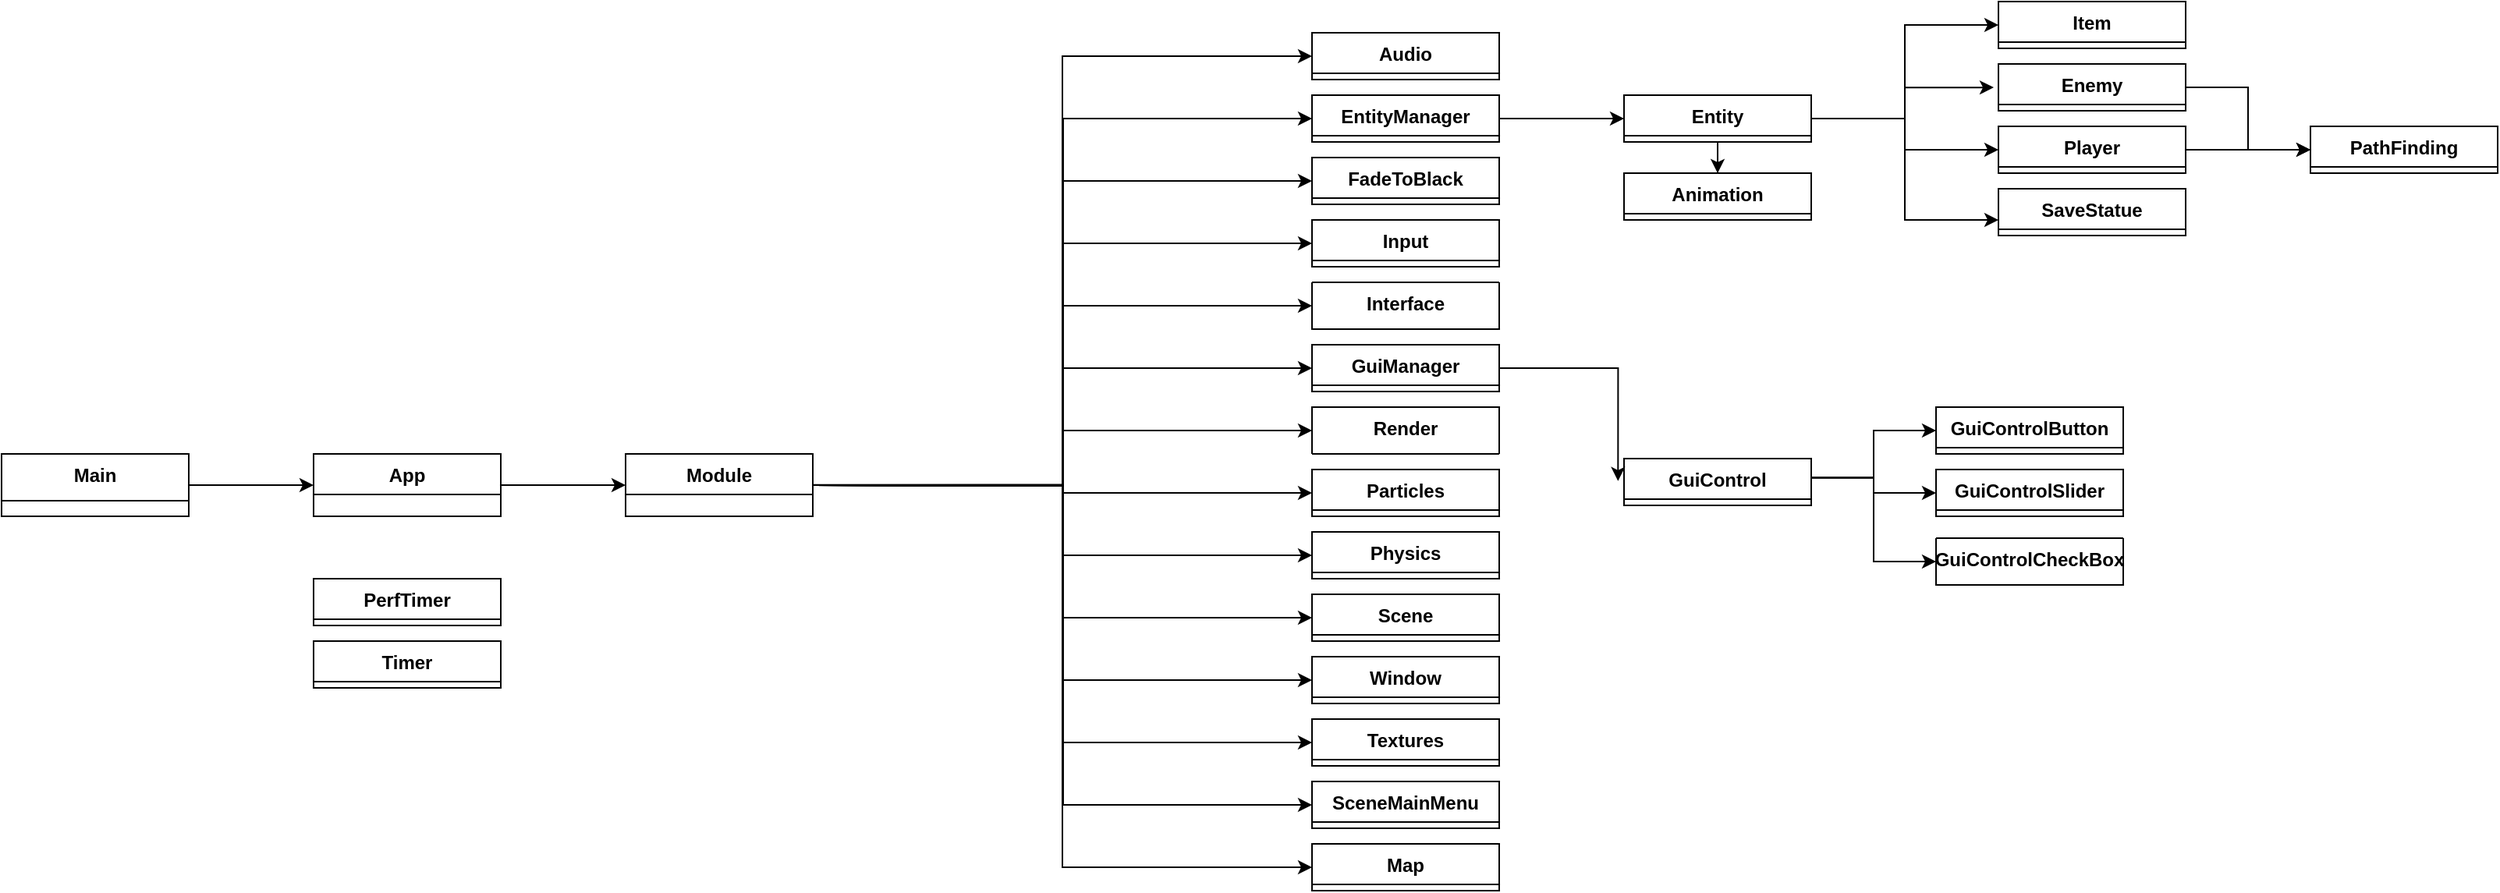 <mxfile version="24.0.4" type="device">
  <diagram name="第 1 页" id="uimLiXyZZaD-c0Xs4BEt">
    <mxGraphModel dx="3593" dy="-128" grid="1" gridSize="10" guides="1" tooltips="1" connect="1" arrows="1" fold="1" page="1" pageScale="1" pageWidth="827" pageHeight="1169" math="0" shadow="0">
      <root>
        <mxCell id="0" />
        <mxCell id="1" parent="0" />
        <mxCell id="sarme2UHK3thevRF7dcF-33" style="edgeStyle=orthogonalEdgeStyle;rounded=0;orthogonalLoop=1;jettySize=auto;html=1;entryX=0;entryY=0.5;entryDx=0;entryDy=0;exitX=1.009;exitY=0.5;exitDx=0;exitDy=0;exitPerimeter=0;" edge="1" parent="1" source="-JrfIt7mbOZ1cSM3WWAF-343" target="-JrfIt7mbOZ1cSM3WWAF-151">
          <mxGeometry relative="1" as="geometry" />
        </mxCell>
        <mxCell id="sarme2UHK3thevRF7dcF-42" style="edgeStyle=orthogonalEdgeStyle;rounded=0;orthogonalLoop=1;jettySize=auto;html=1;entryX=0;entryY=0.5;entryDx=0;entryDy=0;" edge="1" parent="1" source="BsNACqzSu7v51x0ernrg-22" target="-JrfIt7mbOZ1cSM3WWAF-343">
          <mxGeometry relative="1" as="geometry" />
        </mxCell>
        <mxCell id="BsNACqzSu7v51x0ernrg-22" value="App&lt;div&gt;&lt;br&gt;&lt;/div&gt;" style="swimlane;fontStyle=1;align=center;verticalAlign=top;childLayout=stackLayout;horizontal=1;startSize=26;horizontalStack=0;resizeParent=1;resizeParentMax=0;resizeLast=0;collapsible=1;marginBottom=0;whiteSpace=wrap;html=1;" parent="1" vertex="1" collapsed="1">
          <mxGeometry x="-1440" y="1800" width="120" height="40" as="geometry">
            <mxRectangle x="-1150" y="1680" width="310" height="1580" as="alternateBounds" />
          </mxGeometry>
        </mxCell>
        <mxCell id="BsNACqzSu7v51x0ernrg-23" value="+ debug: bool" style="text;strokeColor=none;fillColor=none;align=left;verticalAlign=top;spacingLeft=4;spacingRight=4;overflow=hidden;rotatable=0;points=[[0,0.5],[1,0.5]];portConstraint=eastwest;whiteSpace=wrap;html=1;" parent="BsNACqzSu7v51x0ernrg-22" vertex="1">
          <mxGeometry y="26" width="310" height="26" as="geometry" />
        </mxCell>
        <mxCell id="-JrfIt7mbOZ1cSM3WWAF-42" value="+ godMode: bool" style="text;strokeColor=none;fillColor=none;align=left;verticalAlign=top;spacingLeft=4;spacingRight=4;overflow=hidden;rotatable=0;points=[[0,0.5],[1,0.5]];portConstraint=eastwest;whiteSpace=wrap;html=1;" parent="BsNACqzSu7v51x0ernrg-22" vertex="1">
          <mxGeometry y="52" width="310" height="26" as="geometry" />
        </mxCell>
        <mxCell id="-JrfIt7mbOZ1cSM3WWAF-45" value="+ fullscreen: bool" style="text;strokeColor=none;fillColor=none;align=left;verticalAlign=top;spacingLeft=4;spacingRight=4;overflow=hidden;rotatable=0;points=[[0,0.5],[1,0.5]];portConstraint=eastwest;whiteSpace=wrap;html=1;" parent="BsNACqzSu7v51x0ernrg-22" vertex="1">
          <mxGeometry y="78" width="310" height="26" as="geometry" />
        </mxCell>
        <mxCell id="-JrfIt7mbOZ1cSM3WWAF-46" value="+ closeApplication: bool" style="text;strokeColor=none;fillColor=none;align=left;verticalAlign=top;spacingLeft=4;spacingRight=4;overflow=hidden;rotatable=0;points=[[0,0.5],[1,0.5]];portConstraint=eastwest;whiteSpace=wrap;html=1;" parent="BsNACqzSu7v51x0ernrg-22" vertex="1">
          <mxGeometry y="104" width="310" height="26" as="geometry" />
        </mxCell>
        <mxCell id="-JrfIt7mbOZ1cSM3WWAF-47" value="+ pause: bool" style="text;strokeColor=none;fillColor=none;align=left;verticalAlign=top;spacingLeft=4;spacingRight=4;overflow=hidden;rotatable=0;points=[[0,0.5],[1,0.5]];portConstraint=eastwest;whiteSpace=wrap;html=1;" parent="BsNACqzSu7v51x0ernrg-22" vertex="1">
          <mxGeometry y="130" width="310" height="26" as="geometry" />
        </mxCell>
        <mxCell id="-JrfIt7mbOZ1cSM3WWAF-48" value="+ loadRequest: bool" style="text;strokeColor=none;fillColor=none;align=left;verticalAlign=top;spacingLeft=4;spacingRight=4;overflow=hidden;rotatable=0;points=[[0,0.5],[1,0.5]];portConstraint=eastwest;whiteSpace=wrap;html=1;" parent="BsNACqzSu7v51x0ernrg-22" vertex="1">
          <mxGeometry y="156" width="310" height="26" as="geometry" />
        </mxCell>
        <mxCell id="-JrfIt7mbOZ1cSM3WWAF-49" value="+ saveRequest: bool" style="text;strokeColor=none;fillColor=none;align=left;verticalAlign=top;spacingLeft=4;spacingRight=4;overflow=hidden;rotatable=0;points=[[0,0.5],[1,0.5]];portConstraint=eastwest;whiteSpace=wrap;html=1;" parent="BsNACqzSu7v51x0ernrg-22" vertex="1">
          <mxGeometry y="182" width="310" height="26" as="geometry" />
        </mxCell>
        <mxCell id="-JrfIt7mbOZ1cSM3WWAF-50" value="+ loadSceneLevel: bool" style="text;strokeColor=none;fillColor=none;align=left;verticalAlign=top;spacingLeft=4;spacingRight=4;overflow=hidden;rotatable=0;points=[[0,0.5],[1,0.5]];portConstraint=eastwest;whiteSpace=wrap;html=1;" parent="BsNACqzSu7v51x0ernrg-22" vertex="1">
          <mxGeometry y="208" width="310" height="26" as="geometry" />
        </mxCell>
        <mxCell id="-JrfIt7mbOZ1cSM3WWAF-99" value="+ sceneLevel: int" style="text;strokeColor=none;fillColor=none;align=left;verticalAlign=top;spacingLeft=4;spacingRight=4;overflow=hidden;rotatable=0;points=[[0,0.5],[1,0.5]];portConstraint=eastwest;whiteSpace=wrap;html=1;" parent="BsNACqzSu7v51x0ernrg-22" vertex="1">
          <mxGeometry y="234" width="310" height="26" as="geometry" />
        </mxCell>
        <mxCell id="-JrfIt7mbOZ1cSM3WWAF-100" value="+ erroresMostrados: int" style="text;strokeColor=none;fillColor=none;align=left;verticalAlign=top;spacingLeft=4;spacingRight=4;overflow=hidden;rotatable=0;points=[[0,0.5],[1,0.5]];portConstraint=eastwest;whiteSpace=wrap;html=1;" parent="BsNACqzSu7v51x0ernrg-22" vertex="1">
          <mxGeometry y="260" width="310" height="26" as="geometry" />
        </mxCell>
        <mxCell id="-JrfIt7mbOZ1cSM3WWAF-116" value="+ win: Window*" style="text;strokeColor=none;fillColor=none;align=left;verticalAlign=top;spacingLeft=4;spacingRight=4;overflow=hidden;rotatable=0;points=[[0,0.5],[1,0.5]];portConstraint=eastwest;whiteSpace=wrap;html=1;" parent="BsNACqzSu7v51x0ernrg-22" vertex="1">
          <mxGeometry y="286" width="310" height="26" as="geometry" />
        </mxCell>
        <mxCell id="-JrfIt7mbOZ1cSM3WWAF-117" value="+ input: Input*" style="text;strokeColor=none;fillColor=none;align=left;verticalAlign=top;spacingLeft=4;spacingRight=4;overflow=hidden;rotatable=0;points=[[0,0.5],[1,0.5]];portConstraint=eastwest;whiteSpace=wrap;html=1;" parent="BsNACqzSu7v51x0ernrg-22" vertex="1">
          <mxGeometry y="312" width="310" height="26" as="geometry" />
        </mxCell>
        <mxCell id="-JrfIt7mbOZ1cSM3WWAF-118" value="+ render: Render*" style="text;strokeColor=none;fillColor=none;align=left;verticalAlign=top;spacingLeft=4;spacingRight=4;overflow=hidden;rotatable=0;points=[[0,0.5],[1,0.5]];portConstraint=eastwest;whiteSpace=wrap;html=1;" parent="BsNACqzSu7v51x0ernrg-22" vertex="1">
          <mxGeometry y="338" width="310" height="26" as="geometry" />
        </mxCell>
        <mxCell id="-JrfIt7mbOZ1cSM3WWAF-119" value="+ tex: Textures*" style="text;strokeColor=none;fillColor=none;align=left;verticalAlign=top;spacingLeft=4;spacingRight=4;overflow=hidden;rotatable=0;points=[[0,0.5],[1,0.5]];portConstraint=eastwest;whiteSpace=wrap;html=1;" parent="BsNACqzSu7v51x0ernrg-22" vertex="1">
          <mxGeometry y="364" width="310" height="26" as="geometry" />
        </mxCell>
        <mxCell id="-JrfIt7mbOZ1cSM3WWAF-120" value="+ audio: Audio*" style="text;strokeColor=none;fillColor=none;align=left;verticalAlign=top;spacingLeft=4;spacingRight=4;overflow=hidden;rotatable=0;points=[[0,0.5],[1,0.5]];portConstraint=eastwest;whiteSpace=wrap;html=1;" parent="BsNACqzSu7v51x0ernrg-22" vertex="1">
          <mxGeometry y="390" width="310" height="26" as="geometry" />
        </mxCell>
        <mxCell id="-JrfIt7mbOZ1cSM3WWAF-121" value="+ scene: Scene*" style="text;strokeColor=none;fillColor=none;align=left;verticalAlign=top;spacingLeft=4;spacingRight=4;overflow=hidden;rotatable=0;points=[[0,0.5],[1,0.5]];portConstraint=eastwest;whiteSpace=wrap;html=1;" parent="BsNACqzSu7v51x0ernrg-22" vertex="1">
          <mxGeometry y="416" width="310" height="26" as="geometry" />
        </mxCell>
        <mxCell id="-JrfIt7mbOZ1cSM3WWAF-122" value="+ sceneMainMenu: SceneMainMenu*" style="text;strokeColor=none;fillColor=none;align=left;verticalAlign=top;spacingLeft=4;spacingRight=4;overflow=hidden;rotatable=0;points=[[0,0.5],[1,0.5]];portConstraint=eastwest;whiteSpace=wrap;html=1;" parent="BsNACqzSu7v51x0ernrg-22" vertex="1">
          <mxGeometry y="442" width="310" height="26" as="geometry" />
        </mxCell>
        <mxCell id="-JrfIt7mbOZ1cSM3WWAF-123" value="+ entityManager: EntityManager*" style="text;strokeColor=none;fillColor=none;align=left;verticalAlign=top;spacingLeft=4;spacingRight=4;overflow=hidden;rotatable=0;points=[[0,0.5],[1,0.5]];portConstraint=eastwest;whiteSpace=wrap;html=1;" parent="BsNACqzSu7v51x0ernrg-22" vertex="1">
          <mxGeometry y="468" width="310" height="26" as="geometry" />
        </mxCell>
        <mxCell id="-JrfIt7mbOZ1cSM3WWAF-124" value="+ map: Map*" style="text;strokeColor=none;fillColor=none;align=left;verticalAlign=top;spacingLeft=4;spacingRight=4;overflow=hidden;rotatable=0;points=[[0,0.5],[1,0.5]];portConstraint=eastwest;whiteSpace=wrap;html=1;" parent="BsNACqzSu7v51x0ernrg-22" vertex="1">
          <mxGeometry y="494" width="310" height="26" as="geometry" />
        </mxCell>
        <mxCell id="-JrfIt7mbOZ1cSM3WWAF-125" value="+ physics: Physics*" style="text;strokeColor=none;fillColor=none;align=left;verticalAlign=top;spacingLeft=4;spacingRight=4;overflow=hidden;rotatable=0;points=[[0,0.5],[1,0.5]];portConstraint=eastwest;whiteSpace=wrap;html=1;" parent="BsNACqzSu7v51x0ernrg-22" vertex="1">
          <mxGeometry y="520" width="310" height="26" as="geometry" />
        </mxCell>
        <mxCell id="-JrfIt7mbOZ1cSM3WWAF-126" value="+ particles: Particles*" style="text;strokeColor=none;fillColor=none;align=left;verticalAlign=top;spacingLeft=4;spacingRight=4;overflow=hidden;rotatable=0;points=[[0,0.5],[1,0.5]];portConstraint=eastwest;whiteSpace=wrap;html=1;" parent="BsNACqzSu7v51x0ernrg-22" vertex="1">
          <mxGeometry y="546" width="310" height="26" as="geometry" />
        </mxCell>
        <mxCell id="-JrfIt7mbOZ1cSM3WWAF-127" value="+ fadeToBlack: FadeToBlack*" style="text;strokeColor=none;fillColor=none;align=left;verticalAlign=top;spacingLeft=4;spacingRight=4;overflow=hidden;rotatable=0;points=[[0,0.5],[1,0.5]];portConstraint=eastwest;whiteSpace=wrap;html=1;" parent="BsNACqzSu7v51x0ernrg-22" vertex="1">
          <mxGeometry y="572" width="310" height="26" as="geometry" />
        </mxCell>
        <mxCell id="-JrfIt7mbOZ1cSM3WWAF-128" value="+ guiManager: GuiManager*" style="text;strokeColor=none;fillColor=none;align=left;verticalAlign=top;spacingLeft=4;spacingRight=4;overflow=hidden;rotatable=0;points=[[0,0.5],[1,0.5]];portConstraint=eastwest;whiteSpace=wrap;html=1;" parent="BsNACqzSu7v51x0ernrg-22" vertex="1">
          <mxGeometry y="598" width="310" height="26" as="geometry" />
        </mxCell>
        <mxCell id="-JrfIt7mbOZ1cSM3WWAF-129" value="+ interface: Interface*" style="text;strokeColor=none;fillColor=none;align=left;verticalAlign=top;spacingLeft=4;spacingRight=4;overflow=hidden;rotatable=0;points=[[0,0.5],[1,0.5]];portConstraint=eastwest;whiteSpace=wrap;html=1;" parent="BsNACqzSu7v51x0ernrg-22" vertex="1">
          <mxGeometry y="624" width="310" height="26" as="geometry" />
        </mxCell>
        <mxCell id="BsNACqzSu7v51x0ernrg-24" value="" style="line;strokeWidth=1;fillColor=none;align=left;verticalAlign=middle;spacingTop=-1;spacingLeft=3;spacingRight=3;rotatable=0;labelPosition=right;points=[];portConstraint=eastwest;strokeColor=inherit;" parent="BsNACqzSu7v51x0ernrg-22" vertex="1">
          <mxGeometry y="650" width="310" height="8" as="geometry" />
        </mxCell>
        <mxCell id="BsNACqzSu7v51x0ernrg-25" value="- App(int argc, char* args[]): App" style="text;strokeColor=none;fillColor=none;align=left;verticalAlign=top;spacingLeft=4;spacingRight=4;overflow=hidden;rotatable=0;points=[[0,0.5],[1,0.5]];portConstraint=eastwest;whiteSpace=wrap;html=1;" parent="BsNACqzSu7v51x0ernrg-22" vertex="1">
          <mxGeometry y="658" width="310" height="26" as="geometry" />
        </mxCell>
        <mxCell id="BsNACqzSu7v51x0ernrg-28" value="-&amp;nbsp;~App(): virtual" style="text;strokeColor=none;fillColor=none;align=left;verticalAlign=top;spacingLeft=4;spacingRight=4;overflow=hidden;rotatable=0;points=[[0,0.5],[1,0.5]];portConstraint=eastwest;whiteSpace=wrap;html=1;" parent="BsNACqzSu7v51x0ernrg-22" vertex="1">
          <mxGeometry y="684" width="310" height="26" as="geometry" />
        </mxCell>
        <mxCell id="-JrfIt7mbOZ1cSM3WWAF-101" value="-&amp;nbsp;Awake(): bool" style="text;strokeColor=none;fillColor=none;align=left;verticalAlign=top;spacingLeft=4;spacingRight=4;overflow=hidden;rotatable=0;points=[[0,0.5],[1,0.5]];portConstraint=eastwest;whiteSpace=wrap;html=1;" parent="BsNACqzSu7v51x0ernrg-22" vertex="1">
          <mxGeometry y="710" width="310" height="26" as="geometry" />
        </mxCell>
        <mxCell id="-JrfIt7mbOZ1cSM3WWAF-102" value="-&amp;nbsp;Start(): bool" style="text;strokeColor=none;fillColor=none;align=left;verticalAlign=top;spacingLeft=4;spacingRight=4;overflow=hidden;rotatable=0;points=[[0,0.5],[1,0.5]];portConstraint=eastwest;whiteSpace=wrap;html=1;" parent="BsNACqzSu7v51x0ernrg-22" vertex="1">
          <mxGeometry y="736" width="310" height="26" as="geometry" />
        </mxCell>
        <mxCell id="-JrfIt7mbOZ1cSM3WWAF-103" value="-&amp;nbsp;Update(): bool" style="text;strokeColor=none;fillColor=none;align=left;verticalAlign=top;spacingLeft=4;spacingRight=4;overflow=hidden;rotatable=0;points=[[0,0.5],[1,0.5]];portConstraint=eastwest;whiteSpace=wrap;html=1;" parent="BsNACqzSu7v51x0ernrg-22" vertex="1">
          <mxGeometry y="762" width="310" height="26" as="geometry" />
        </mxCell>
        <mxCell id="-JrfIt7mbOZ1cSM3WWAF-104" value="-&amp;nbsp;CleanUp(): bool" style="text;strokeColor=none;fillColor=none;align=left;verticalAlign=top;spacingLeft=4;spacingRight=4;overflow=hidden;rotatable=0;points=[[0,0.5],[1,0.5]];portConstraint=eastwest;whiteSpace=wrap;html=1;" parent="BsNACqzSu7v51x0ernrg-22" vertex="1">
          <mxGeometry y="788" width="310" height="30" as="geometry" />
        </mxCell>
        <mxCell id="-JrfIt7mbOZ1cSM3WWAF-106" value="-&amp;nbsp;LoadRequest(bool loadSceneLevel = false): bool" style="text;strokeColor=none;fillColor=none;align=left;verticalAlign=top;spacingLeft=4;spacingRight=4;overflow=hidden;rotatable=0;points=[[0,0.5],[1,0.5]];portConstraint=eastwest;whiteSpace=wrap;html=1;" parent="BsNACqzSu7v51x0ernrg-22" vertex="1">
          <mxGeometry y="818" width="310" height="26" as="geometry" />
        </mxCell>
        <mxCell id="-JrfIt7mbOZ1cSM3WWAF-107" value="-SaveRequest(): bool" style="text;strokeColor=none;fillColor=none;align=left;verticalAlign=top;spacingLeft=4;spacingRight=4;overflow=hidden;rotatable=0;points=[[0,0.5],[1,0.5]];portConstraint=eastwest;whiteSpace=wrap;html=1;" parent="BsNACqzSu7v51x0ernrg-22" vertex="1">
          <mxGeometry y="844" width="310" height="26" as="geometry" />
        </mxCell>
        <mxCell id="-JrfIt7mbOZ1cSM3WWAF-108" value="-GetDeltaTime(): float" style="text;strokeColor=none;fillColor=none;align=left;verticalAlign=top;spacingLeft=4;spacingRight=4;overflow=hidden;rotatable=0;points=[[0,0.5],[1,0.5]];portConstraint=eastwest;whiteSpace=wrap;html=1;" parent="BsNACqzSu7v51x0ernrg-22" vertex="1">
          <mxGeometry y="870" width="310" height="26" as="geometry" />
        </mxCell>
        <mxCell id="-JrfIt7mbOZ1cSM3WWAF-109" value="-GetArgc() const: int" style="text;strokeColor=none;fillColor=none;align=left;verticalAlign=top;spacingLeft=4;spacingRight=4;overflow=hidden;rotatable=0;points=[[0,0.5],[1,0.5]];portConstraint=eastwest;whiteSpace=wrap;html=1;" parent="BsNACqzSu7v51x0ernrg-22" vertex="1">
          <mxGeometry y="896" width="310" height="26" as="geometry" />
        </mxCell>
        <mxCell id="-JrfIt7mbOZ1cSM3WWAF-105" value="-AddModule(Module* module): void" style="text;strokeColor=none;fillColor=none;align=left;verticalAlign=top;spacingLeft=4;spacingRight=4;overflow=hidden;rotatable=0;points=[[0,0.5],[1,0.5]];portConstraint=eastwest;whiteSpace=wrap;html=1;" parent="BsNACqzSu7v51x0ernrg-22" vertex="1">
          <mxGeometry y="922" width="310" height="26" as="geometry" />
        </mxCell>
        <mxCell id="-JrfIt7mbOZ1cSM3WWAF-110" value="-GetArgv(int index) const: const char*" style="text;strokeColor=none;fillColor=none;align=left;verticalAlign=top;spacingLeft=4;spacingRight=4;overflow=hidden;rotatable=0;points=[[0,0.5],[1,0.5]];portConstraint=eastwest;whiteSpace=wrap;html=1;" parent="BsNACqzSu7v51x0ernrg-22" vertex="1">
          <mxGeometry y="948" width="310" height="26" as="geometry" />
        </mxCell>
        <mxCell id="-JrfIt7mbOZ1cSM3WWAF-111" value="-GetArgv(int index) const: const char*" style="text;strokeColor=none;fillColor=none;align=left;verticalAlign=top;spacingLeft=4;spacingRight=4;overflow=hidden;rotatable=0;points=[[0,0.5],[1,0.5]];portConstraint=eastwest;whiteSpace=wrap;html=1;" parent="BsNACqzSu7v51x0ernrg-22" vertex="1">
          <mxGeometry y="974" width="310" height="26" as="geometry" />
        </mxCell>
        <mxCell id="-JrfIt7mbOZ1cSM3WWAF-112" value="-GetTitle() const: const char*" style="text;strokeColor=none;fillColor=none;align=left;verticalAlign=top;spacingLeft=4;spacingRight=4;overflow=hidden;rotatable=0;points=[[0,0.5],[1,0.5]];portConstraint=eastwest;whiteSpace=wrap;html=1;" parent="BsNACqzSu7v51x0ernrg-22" vertex="1">
          <mxGeometry y="1000" width="310" height="26" as="geometry" />
        </mxCell>
        <mxCell id="-JrfIt7mbOZ1cSM3WWAF-113" value="-GetOrganization() const: const char*" style="text;strokeColor=none;fillColor=none;align=left;verticalAlign=top;spacingLeft=4;spacingRight=4;overflow=hidden;rotatable=0;points=[[0,0.5],[1,0.5]];portConstraint=eastwest;whiteSpace=wrap;html=1;" parent="BsNACqzSu7v51x0ernrg-22" vertex="1">
          <mxGeometry y="1026" width="310" height="26" as="geometry" />
        </mxCell>
        <mxCell id="-JrfIt7mbOZ1cSM3WWAF-114" value="-GetFrameCount() : uint64&lt;div&gt;&lt;br&gt;&lt;/div&gt;" style="text;strokeColor=none;fillColor=none;align=left;verticalAlign=top;spacingLeft=4;spacingRight=4;overflow=hidden;rotatable=0;points=[[0,0.5],[1,0.5]];portConstraint=eastwest;whiteSpace=wrap;html=1;" parent="BsNACqzSu7v51x0ernrg-22" vertex="1">
          <mxGeometry y="1052" width="310" height="26" as="geometry" />
        </mxCell>
        <mxCell id="-JrfIt7mbOZ1cSM3WWAF-115" value="-GetMaxFrameDuration() : uint32&lt;div&gt;&lt;div&gt;&lt;br&gt;&lt;/div&gt;&lt;/div&gt;" style="text;strokeColor=none;fillColor=none;align=left;verticalAlign=top;spacingLeft=4;spacingRight=4;overflow=hidden;rotatable=0;points=[[0,0.5],[1,0.5]];portConstraint=eastwest;whiteSpace=wrap;html=1;" parent="BsNACqzSu7v51x0ernrg-22" vertex="1">
          <mxGeometry y="1078" width="310" height="26" as="geometry" />
        </mxCell>
        <mxCell id="-JrfIt7mbOZ1cSM3WWAF-130" value="" style="line;strokeWidth=1;fillColor=none;align=left;verticalAlign=middle;spacingTop=-1;spacingLeft=3;spacingRight=3;rotatable=0;labelPosition=right;points=[];portConstraint=eastwest;strokeColor=inherit;" parent="BsNACqzSu7v51x0ernrg-22" vertex="1">
          <mxGeometry y="1104" width="310" height="8" as="geometry" />
        </mxCell>
        <mxCell id="-JrfIt7mbOZ1cSM3WWAF-131" value="-argc : int&lt;div&gt;&lt;div&gt;&lt;br&gt;&lt;/div&gt;&lt;/div&gt;" style="text;strokeColor=none;fillColor=none;align=left;verticalAlign=top;spacingLeft=4;spacingRight=4;overflow=hidden;rotatable=0;points=[[0,0.5],[1,0.5]];portConstraint=eastwest;whiteSpace=wrap;html=1;" parent="BsNACqzSu7v51x0ernrg-22" vertex="1">
          <mxGeometry y="1112" width="310" height="26" as="geometry" />
        </mxCell>
        <mxCell id="-JrfIt7mbOZ1cSM3WWAF-132" value="-args: char**&lt;div&gt;&lt;div&gt;&lt;br&gt;&lt;/div&gt;&lt;/div&gt;" style="text;strokeColor=none;fillColor=none;align=left;verticalAlign=top;spacingLeft=4;spacingRight=4;overflow=hidden;rotatable=0;points=[[0,0.5],[1,0.5]];portConstraint=eastwest;whiteSpace=wrap;html=1;" parent="BsNACqzSu7v51x0ernrg-22" vertex="1">
          <mxGeometry y="1138" width="310" height="26" as="geometry" />
        </mxCell>
        <mxCell id="-JrfIt7mbOZ1cSM3WWAF-133" value="-title: SString&lt;div&gt;&lt;div&gt;&lt;br&gt;&lt;/div&gt;&lt;/div&gt;" style="text;strokeColor=none;fillColor=none;align=left;verticalAlign=top;spacingLeft=4;spacingRight=4;overflow=hidden;rotatable=0;points=[[0,0.5],[1,0.5]];portConstraint=eastwest;whiteSpace=wrap;html=1;" parent="BsNACqzSu7v51x0ernrg-22" vertex="1">
          <mxGeometry y="1164" width="310" height="26" as="geometry" />
        </mxCell>
        <mxCell id="-JrfIt7mbOZ1cSM3WWAF-134" value="-organization: SString&lt;div&gt;&lt;div&gt;&lt;br&gt;&lt;/div&gt;&lt;/div&gt;" style="text;strokeColor=none;fillColor=none;align=left;verticalAlign=top;spacingLeft=4;spacingRight=4;overflow=hidden;rotatable=0;points=[[0,0.5],[1,0.5]];portConstraint=eastwest;whiteSpace=wrap;html=1;" parent="BsNACqzSu7v51x0ernrg-22" vertex="1">
          <mxGeometry y="1190" width="310" height="26" as="geometry" />
        </mxCell>
        <mxCell id="-JrfIt7mbOZ1cSM3WWAF-135" value="-modules: List&amp;lt;Module *&amp;gt;&lt;div&gt;&lt;div&gt;&lt;br&gt;&lt;/div&gt;&lt;/div&gt;" style="text;strokeColor=none;fillColor=none;align=left;verticalAlign=top;spacingLeft=4;spacingRight=4;overflow=hidden;rotatable=0;points=[[0,0.5],[1,0.5]];portConstraint=eastwest;whiteSpace=wrap;html=1;" parent="BsNACqzSu7v51x0ernrg-22" vertex="1">
          <mxGeometry y="1216" width="310" height="26" as="geometry" />
        </mxCell>
        <mxCell id="-JrfIt7mbOZ1cSM3WWAF-136" value="-configFile: pugi::xml_document&lt;div&gt;&lt;div&gt;&lt;br&gt;&lt;/div&gt;&lt;/div&gt;" style="text;strokeColor=none;fillColor=none;align=left;verticalAlign=top;spacingLeft=4;spacingRight=4;overflow=hidden;rotatable=0;points=[[0,0.5],[1,0.5]];portConstraint=eastwest;whiteSpace=wrap;html=1;" parent="BsNACqzSu7v51x0ernrg-22" vertex="1">
          <mxGeometry y="1242" width="310" height="26" as="geometry" />
        </mxCell>
        <mxCell id="-JrfIt7mbOZ1cSM3WWAF-137" value="-configNode: pugi::xml_node&lt;div&gt;&lt;div&gt;&lt;br&gt;&lt;/div&gt;&lt;/div&gt;" style="text;strokeColor=none;fillColor=none;align=left;verticalAlign=top;spacingLeft=4;spacingRight=4;overflow=hidden;rotatable=0;points=[[0,0.5],[1,0.5]];portConstraint=eastwest;whiteSpace=wrap;html=1;" parent="BsNACqzSu7v51x0ernrg-22" vertex="1">
          <mxGeometry y="1268" width="310" height="26" as="geometry" />
        </mxCell>
        <mxCell id="-JrfIt7mbOZ1cSM3WWAF-139" value="-dt: float&lt;div&gt;&lt;div&gt;&lt;br&gt;&lt;/div&gt;&lt;/div&gt;" style="text;strokeColor=none;fillColor=none;align=left;verticalAlign=top;spacingLeft=4;spacingRight=4;overflow=hidden;rotatable=0;points=[[0,0.5],[1,0.5]];portConstraint=eastwest;whiteSpace=wrap;html=1;" parent="BsNACqzSu7v51x0ernrg-22" vertex="1">
          <mxGeometry y="1294" width="310" height="26" as="geometry" />
        </mxCell>
        <mxCell id="-JrfIt7mbOZ1cSM3WWAF-150" value="-averageFps: float&lt;div&gt;&lt;div&gt;&lt;br&gt;&lt;/div&gt;&lt;/div&gt;" style="text;strokeColor=none;fillColor=none;align=left;verticalAlign=top;spacingLeft=4;spacingRight=4;overflow=hidden;rotatable=0;points=[[0,0.5],[1,0.5]];portConstraint=eastwest;whiteSpace=wrap;html=1;" parent="BsNACqzSu7v51x0ernrg-22" vertex="1">
          <mxGeometry y="1320" width="310" height="26" as="geometry" />
        </mxCell>
        <mxCell id="-JrfIt7mbOZ1cSM3WWAF-140" value="-startupTime: Timer&lt;div&gt;&lt;div&gt;&lt;br&gt;&lt;/div&gt;&lt;/div&gt;" style="text;strokeColor=none;fillColor=none;align=left;verticalAlign=top;spacingLeft=4;spacingRight=4;overflow=hidden;rotatable=0;points=[[0,0.5],[1,0.5]];portConstraint=eastwest;whiteSpace=wrap;html=1;" parent="BsNACqzSu7v51x0ernrg-22" vertex="1">
          <mxGeometry y="1346" width="310" height="26" as="geometry" />
        </mxCell>
        <mxCell id="-JrfIt7mbOZ1cSM3WWAF-141" value="-frameTime: PerfTimer&lt;div&gt;&lt;div&gt;&lt;br&gt;&lt;/div&gt;&lt;/div&gt;" style="text;strokeColor=none;fillColor=none;align=left;verticalAlign=top;spacingLeft=4;spacingRight=4;overflow=hidden;rotatable=0;points=[[0,0.5],[1,0.5]];portConstraint=eastwest;whiteSpace=wrap;html=1;" parent="BsNACqzSu7v51x0ernrg-22" vertex="1">
          <mxGeometry y="1372" width="310" height="26" as="geometry" />
        </mxCell>
        <mxCell id="-JrfIt7mbOZ1cSM3WWAF-142" value="-lastSecFrameTime: PerfTimer&lt;div&gt;&lt;div&gt;&lt;br&gt;&lt;/div&gt;&lt;/div&gt;" style="text;strokeColor=none;fillColor=none;align=left;verticalAlign=top;spacingLeft=4;spacingRight=4;overflow=hidden;rotatable=0;points=[[0,0.5],[1,0.5]];portConstraint=eastwest;whiteSpace=wrap;html=1;" parent="BsNACqzSu7v51x0ernrg-22" vertex="1">
          <mxGeometry y="1398" width="310" height="26" as="geometry" />
        </mxCell>
        <mxCell id="-JrfIt7mbOZ1cSM3WWAF-138" value="-frames: uint&lt;div&gt;&lt;div&gt;&lt;br&gt;&lt;/div&gt;&lt;/div&gt;" style="text;strokeColor=none;fillColor=none;align=left;verticalAlign=top;spacingLeft=4;spacingRight=4;overflow=hidden;rotatable=0;points=[[0,0.5],[1,0.5]];portConstraint=eastwest;whiteSpace=wrap;html=1;" parent="BsNACqzSu7v51x0ernrg-22" vertex="1">
          <mxGeometry y="1424" width="310" height="26" as="geometry" />
        </mxCell>
        <mxCell id="-JrfIt7mbOZ1cSM3WWAF-144" value="-frameCount: uint64&lt;div&gt;&lt;div&gt;&lt;br&gt;&lt;/div&gt;&lt;/div&gt;" style="text;strokeColor=none;fillColor=none;align=left;verticalAlign=top;spacingLeft=4;spacingRight=4;overflow=hidden;rotatable=0;points=[[0,0.5],[1,0.5]];portConstraint=eastwest;whiteSpace=wrap;html=1;" parent="BsNACqzSu7v51x0ernrg-22" vertex="1">
          <mxGeometry y="1450" width="310" height="26" as="geometry" />
        </mxCell>
        <mxCell id="-JrfIt7mbOZ1cSM3WWAF-145" value="-framesPerSecond: uint32&lt;div&gt;&lt;div&gt;&lt;br&gt;&lt;/div&gt;&lt;/div&gt;" style="text;strokeColor=none;fillColor=none;align=left;verticalAlign=top;spacingLeft=4;spacingRight=4;overflow=hidden;rotatable=0;points=[[0,0.5],[1,0.5]];portConstraint=eastwest;whiteSpace=wrap;html=1;" parent="BsNACqzSu7v51x0ernrg-22" vertex="1">
          <mxGeometry y="1476" width="310" height="26" as="geometry" />
        </mxCell>
        <mxCell id="-JrfIt7mbOZ1cSM3WWAF-146" value="-lastSecFrameCount: uint32&lt;div&gt;&lt;div&gt;&lt;br&gt;&lt;/div&gt;&lt;/div&gt;" style="text;strokeColor=none;fillColor=none;align=left;verticalAlign=top;spacingLeft=4;spacingRight=4;overflow=hidden;rotatable=0;points=[[0,0.5],[1,0.5]];portConstraint=eastwest;whiteSpace=wrap;html=1;" parent="BsNACqzSu7v51x0ernrg-22" vertex="1">
          <mxGeometry y="1502" width="310" height="26" as="geometry" />
        </mxCell>
        <mxCell id="-JrfIt7mbOZ1cSM3WWAF-148" value="-secondsSinceStartup: uint32&lt;div&gt;&lt;div&gt;&lt;br&gt;&lt;/div&gt;&lt;/div&gt;" style="text;strokeColor=none;fillColor=none;align=left;verticalAlign=top;spacingLeft=4;spacingRight=4;overflow=hidden;rotatable=0;points=[[0,0.5],[1,0.5]];portConstraint=eastwest;whiteSpace=wrap;html=1;" parent="BsNACqzSu7v51x0ernrg-22" vertex="1">
          <mxGeometry y="1528" width="310" height="26" as="geometry" />
        </mxCell>
        <mxCell id="-JrfIt7mbOZ1cSM3WWAF-149" value="-maxFrameDuration: uint32&lt;div&gt;&lt;div&gt;&lt;br&gt;&lt;/div&gt;&lt;/div&gt;" style="text;strokeColor=none;fillColor=none;align=left;verticalAlign=top;spacingLeft=4;spacingRight=4;overflow=hidden;rotatable=0;points=[[0,0.5],[1,0.5]];portConstraint=eastwest;whiteSpace=wrap;html=1;" parent="BsNACqzSu7v51x0ernrg-22" vertex="1">
          <mxGeometry y="1554" width="310" height="26" as="geometry" />
        </mxCell>
        <mxCell id="sarme2UHK3thevRF7dcF-34" style="edgeStyle=orthogonalEdgeStyle;rounded=0;orthogonalLoop=1;jettySize=auto;html=1;entryX=0;entryY=0.5;entryDx=0;entryDy=0;" edge="1" parent="1" source="-JrfIt7mbOZ1cSM3WWAF-1" target="BsNACqzSu7v51x0ernrg-22">
          <mxGeometry relative="1" as="geometry" />
        </mxCell>
        <mxCell id="-JrfIt7mbOZ1cSM3WWAF-1" value="&lt;div&gt;Main&lt;/div&gt;" style="swimlane;fontStyle=1;align=center;verticalAlign=top;childLayout=stackLayout;horizontal=1;startSize=30;horizontalStack=0;resizeParent=1;resizeParentMax=0;resizeLast=0;collapsible=1;marginBottom=0;whiteSpace=wrap;html=1;" parent="1" vertex="1" collapsed="1">
          <mxGeometry x="-1640" y="1800" width="120" height="40" as="geometry">
            <mxRectangle x="-1600" y="1935" width="202" height="90" as="alternateBounds" />
          </mxGeometry>
        </mxCell>
        <mxCell id="-JrfIt7mbOZ1cSM3WWAF-2" value="+ MainState: enum" style="text;strokeColor=none;fillColor=none;align=left;verticalAlign=top;spacingLeft=4;spacingRight=4;overflow=hidden;rotatable=0;points=[[0,0.5],[1,0.5]];portConstraint=eastwest;whiteSpace=wrap;html=1;" parent="-JrfIt7mbOZ1cSM3WWAF-1" vertex="1">
          <mxGeometry y="30" width="202" height="26" as="geometry" />
        </mxCell>
        <mxCell id="-JrfIt7mbOZ1cSM3WWAF-3" value="" style="line;strokeWidth=1;fillColor=none;align=left;verticalAlign=middle;spacingTop=-1;spacingLeft=3;spacingRight=3;rotatable=0;labelPosition=right;points=[];portConstraint=eastwest;strokeColor=inherit;" parent="-JrfIt7mbOZ1cSM3WWAF-1" vertex="1">
          <mxGeometry y="56" width="202" height="8" as="geometry" />
        </mxCell>
        <mxCell id="-JrfIt7mbOZ1cSM3WWAF-4" value="+ main(int argc, char* args[]): int" style="text;strokeColor=none;fillColor=none;align=left;verticalAlign=top;spacingLeft=4;spacingRight=4;overflow=hidden;rotatable=0;points=[[0,0.5],[1,0.5]];portConstraint=eastwest;whiteSpace=wrap;html=1;" parent="-JrfIt7mbOZ1cSM3WWAF-1" vertex="1">
          <mxGeometry y="64" width="202" height="26" as="geometry" />
        </mxCell>
        <mxCell id="-JrfIt7mbOZ1cSM3WWAF-151" value="&lt;div&gt;Audio&lt;/div&gt;" style="swimlane;fontStyle=1;align=center;verticalAlign=top;childLayout=stackLayout;horizontal=1;startSize=26;horizontalStack=0;resizeParent=1;resizeParentMax=0;resizeLast=0;collapsible=1;marginBottom=0;whiteSpace=wrap;html=1;" parent="1" vertex="1" collapsed="1">
          <mxGeometry x="-800" y="1530" width="120" height="30" as="geometry">
            <mxRectangle x="-800" y="1530" width="516" height="434" as="alternateBounds" />
          </mxGeometry>
        </mxCell>
        <mxCell id="-JrfIt7mbOZ1cSM3WWAF-152" value="+ music: _Mix_Music*" style="text;strokeColor=none;fillColor=none;align=left;verticalAlign=top;spacingLeft=4;spacingRight=4;overflow=hidden;rotatable=0;points=[[0,0.5],[1,0.5]];portConstraint=eastwest;whiteSpace=wrap;html=1;" parent="-JrfIt7mbOZ1cSM3WWAF-151" vertex="1">
          <mxGeometry y="26" width="516" height="26" as="geometry" />
        </mxCell>
        <mxCell id="-JrfIt7mbOZ1cSM3WWAF-155" value="+ fx: List&amp;lt;Mix_Chunk *&amp;gt;" style="text;strokeColor=none;fillColor=none;align=left;verticalAlign=top;spacingLeft=4;spacingRight=4;overflow=hidden;rotatable=0;points=[[0,0.5],[1,0.5]];portConstraint=eastwest;whiteSpace=wrap;html=1;" parent="-JrfIt7mbOZ1cSM3WWAF-151" vertex="1">
          <mxGeometry y="52" width="516" height="26" as="geometry" />
        </mxCell>
        <mxCell id="-JrfIt7mbOZ1cSM3WWAF-153" value="" style="line;strokeWidth=1;fillColor=none;align=left;verticalAlign=middle;spacingTop=-1;spacingLeft=3;spacingRight=3;rotatable=0;labelPosition=right;points=[];portConstraint=eastwest;strokeColor=inherit;" parent="-JrfIt7mbOZ1cSM3WWAF-151" vertex="1">
          <mxGeometry y="78" width="516" height="8" as="geometry" />
        </mxCell>
        <mxCell id="-JrfIt7mbOZ1cSM3WWAF-154" value="+ Audio(): Audio" style="text;strokeColor=none;fillColor=none;align=left;verticalAlign=top;spacingLeft=4;spacingRight=4;overflow=hidden;rotatable=0;points=[[0,0.5],[1,0.5]];portConstraint=eastwest;whiteSpace=wrap;html=1;" parent="-JrfIt7mbOZ1cSM3WWAF-151" vertex="1">
          <mxGeometry y="86" width="516" height="26" as="geometry" />
        </mxCell>
        <mxCell id="-JrfIt7mbOZ1cSM3WWAF-161" value="+ ~Audio(): Audio" style="text;strokeColor=none;fillColor=none;align=left;verticalAlign=top;spacingLeft=4;spacingRight=4;overflow=hidden;rotatable=0;points=[[0,0.5],[1,0.5]];portConstraint=eastwest;whiteSpace=wrap;html=1;" parent="-JrfIt7mbOZ1cSM3WWAF-151" vertex="1">
          <mxGeometry y="112" width="516" height="26" as="geometry" />
        </mxCell>
        <mxCell id="-JrfIt7mbOZ1cSM3WWAF-156" value="+ Awake(pugi::xml_node&amp;amp; conf): bool" style="text;strokeColor=none;fillColor=none;align=left;verticalAlign=top;spacingLeft=4;spacingRight=4;overflow=hidden;rotatable=0;points=[[0,0.5],[1,0.5]];portConstraint=eastwest;whiteSpace=wrap;html=1;" parent="-JrfIt7mbOZ1cSM3WWAF-151" vertex="1">
          <mxGeometry y="138" width="516" height="28" as="geometry" />
        </mxCell>
        <mxCell id="-JrfIt7mbOZ1cSM3WWAF-168" value="+ CleanUp(): bool" style="text;strokeColor=none;fillColor=none;align=left;verticalAlign=top;spacingLeft=4;spacingRight=4;overflow=hidden;rotatable=0;points=[[0,0.5],[1,0.5]];portConstraint=eastwest;whiteSpace=wrap;html=1;" parent="-JrfIt7mbOZ1cSM3WWAF-151" vertex="1">
          <mxGeometry y="166" width="516" height="28" as="geometry" />
        </mxCell>
        <mxCell id="-JrfIt7mbOZ1cSM3WWAF-157" value="+ PlayMusic(const char* path, float fadeTime = DEFAULT_MUSIC_FADE_TIME): bool" style="text;strokeColor=none;fillColor=none;align=left;verticalAlign=top;spacingLeft=4;spacingRight=4;overflow=hidden;rotatable=0;points=[[0,0.5],[1,0.5]];portConstraint=eastwest;whiteSpace=wrap;html=1;" parent="-JrfIt7mbOZ1cSM3WWAF-151" vertex="1">
          <mxGeometry y="194" width="516" height="30" as="geometry" />
        </mxCell>
        <mxCell id="-JrfIt7mbOZ1cSM3WWAF-162" value="+ PlayFx(unsigned int fx, int channel = -1, int repeat = 0): bool" style="text;strokeColor=none;fillColor=none;align=left;verticalAlign=top;spacingLeft=4;spacingRight=4;overflow=hidden;rotatable=0;points=[[0,0.5],[1,0.5]];portConstraint=eastwest;whiteSpace=wrap;html=1;" parent="-JrfIt7mbOZ1cSM3WWAF-151" vertex="1">
          <mxGeometry y="224" width="516" height="30" as="geometry" />
        </mxCell>
        <mxCell id="-JrfIt7mbOZ1cSM3WWAF-163" value="+ StopFx(int channel): bool" style="text;strokeColor=none;fillColor=none;align=left;verticalAlign=top;spacingLeft=4;spacingRight=4;overflow=hidden;rotatable=0;points=[[0,0.5],[1,0.5]];portConstraint=eastwest;whiteSpace=wrap;html=1;" parent="-JrfIt7mbOZ1cSM3WWAF-151" vertex="1">
          <mxGeometry y="254" width="516" height="30" as="geometry" />
        </mxCell>
        <mxCell id="-JrfIt7mbOZ1cSM3WWAF-164" value="+ LoadAudioMusic(const char* name, float fadeTime = 2.0f): bool" style="text;strokeColor=none;fillColor=none;align=left;verticalAlign=top;spacingLeft=4;spacingRight=4;overflow=hidden;rotatable=0;points=[[0,0.5],[1,0.5]];portConstraint=eastwest;whiteSpace=wrap;html=1;" parent="-JrfIt7mbOZ1cSM3WWAF-151" vertex="1">
          <mxGeometry y="284" width="516" height="30" as="geometry" />
        </mxCell>
        <mxCell id="-JrfIt7mbOZ1cSM3WWAF-165" value="+ LoadFx(const char* path): unsigned int" style="text;strokeColor=none;fillColor=none;align=left;verticalAlign=top;spacingLeft=4;spacingRight=4;overflow=hidden;rotatable=0;points=[[0,0.5],[1,0.5]];portConstraint=eastwest;whiteSpace=wrap;html=1;" parent="-JrfIt7mbOZ1cSM3WWAF-151" vertex="1">
          <mxGeometry y="314" width="516" height="30" as="geometry" />
        </mxCell>
        <mxCell id="-JrfIt7mbOZ1cSM3WWAF-166" value="+ LoadAudioFX(const char* name): unsigned int" style="text;strokeColor=none;fillColor=none;align=left;verticalAlign=top;spacingLeft=4;spacingRight=4;overflow=hidden;rotatable=0;points=[[0,0.5],[1,0.5]];portConstraint=eastwest;whiteSpace=wrap;html=1;" parent="-JrfIt7mbOZ1cSM3WWAF-151" vertex="1">
          <mxGeometry y="344" width="516" height="30" as="geometry" />
        </mxCell>
        <mxCell id="-JrfIt7mbOZ1cSM3WWAF-158" value="" style="line;strokeWidth=1;fillColor=none;align=left;verticalAlign=middle;spacingTop=-1;spacingLeft=3;spacingRight=3;rotatable=0;labelPosition=right;points=[];portConstraint=eastwest;strokeColor=inherit;" parent="-JrfIt7mbOZ1cSM3WWAF-151" vertex="1">
          <mxGeometry y="374" width="516" height="8" as="geometry" />
        </mxCell>
        <mxCell id="-JrfIt7mbOZ1cSM3WWAF-159" value="+ sfvVolumne: int" style="text;strokeColor=none;fillColor=none;align=left;verticalAlign=top;spacingLeft=4;spacingRight=4;overflow=hidden;rotatable=0;points=[[0,0.5],[1,0.5]];portConstraint=eastwest;whiteSpace=wrap;html=1;" parent="-JrfIt7mbOZ1cSM3WWAF-151" vertex="1">
          <mxGeometry y="382" width="516" height="26" as="geometry" />
        </mxCell>
        <mxCell id="-JrfIt7mbOZ1cSM3WWAF-160" value="+ musicVolumne: int" style="text;strokeColor=none;fillColor=none;align=left;verticalAlign=top;spacingLeft=4;spacingRight=4;overflow=hidden;rotatable=0;points=[[0,0.5],[1,0.5]];portConstraint=eastwest;whiteSpace=wrap;html=1;" parent="-JrfIt7mbOZ1cSM3WWAF-151" vertex="1">
          <mxGeometry y="408" width="516" height="26" as="geometry" />
        </mxCell>
        <mxCell id="sarme2UHK3thevRF7dcF-26" style="edgeStyle=orthogonalEdgeStyle;rounded=0;orthogonalLoop=1;jettySize=auto;html=1;entryX=0;entryY=0.5;entryDx=0;entryDy=0;" edge="1" parent="1" source="-JrfIt7mbOZ1cSM3WWAF-169" target="-JrfIt7mbOZ1cSM3WWAF-910">
          <mxGeometry relative="1" as="geometry" />
        </mxCell>
        <mxCell id="-JrfIt7mbOZ1cSM3WWAF-169" value="&lt;div&gt;EntityManager&lt;/div&gt;" style="swimlane;fontStyle=1;align=center;verticalAlign=top;childLayout=stackLayout;horizontal=1;startSize=26;horizontalStack=0;resizeParent=1;resizeParentMax=0;resizeLast=0;collapsible=1;marginBottom=0;whiteSpace=wrap;html=1;" parent="1" vertex="1" collapsed="1">
          <mxGeometry x="-800" y="1570.0" width="120" height="30" as="geometry">
            <mxRectangle x="-630" y="1800.0" width="520" height="630" as="alternateBounds" />
          </mxGeometry>
        </mxCell>
        <mxCell id="-JrfIt7mbOZ1cSM3WWAF-170" value="+ entities: List&amp;lt;Entity*&amp;gt;" style="text;strokeColor=none;fillColor=none;align=left;verticalAlign=top;spacingLeft=4;spacingRight=4;overflow=hidden;rotatable=0;points=[[0,0.5],[1,0.5]];portConstraint=eastwest;whiteSpace=wrap;html=1;" parent="-JrfIt7mbOZ1cSM3WWAF-169" vertex="1">
          <mxGeometry y="26" width="520" height="26" as="geometry" />
        </mxCell>
        <mxCell id="-JrfIt7mbOZ1cSM3WWAF-171" value="+ coins: List&amp;lt;Entity*&amp;gt;" style="text;strokeColor=none;fillColor=none;align=left;verticalAlign=top;spacingLeft=4;spacingRight=4;overflow=hidden;rotatable=0;points=[[0,0.5],[1,0.5]];portConstraint=eastwest;whiteSpace=wrap;html=1;" parent="-JrfIt7mbOZ1cSM3WWAF-169" vertex="1">
          <mxGeometry y="52" width="520" height="26" as="geometry" />
        </mxCell>
        <mxCell id="-JrfIt7mbOZ1cSM3WWAF-189" value="+ enemies: List&amp;lt;Entity*&amp;gt;" style="text;strokeColor=none;fillColor=none;align=left;verticalAlign=top;spacingLeft=4;spacingRight=4;overflow=hidden;rotatable=0;points=[[0,0.5],[1,0.5]];portConstraint=eastwest;whiteSpace=wrap;html=1;" parent="-JrfIt7mbOZ1cSM3WWAF-169" vertex="1">
          <mxGeometry y="78" width="520" height="26" as="geometry" />
        </mxCell>
        <mxCell id="-JrfIt7mbOZ1cSM3WWAF-190" value="+ coins_to_destroyPos: List&amp;lt;iPoint&amp;gt;" style="text;strokeColor=none;fillColor=none;align=left;verticalAlign=top;spacingLeft=4;spacingRight=4;overflow=hidden;rotatable=0;points=[[0,0.5],[1,0.5]];portConstraint=eastwest;whiteSpace=wrap;html=1;" parent="-JrfIt7mbOZ1cSM3WWAF-169" vertex="1">
          <mxGeometry y="104" width="520" height="26" as="geometry" />
        </mxCell>
        <mxCell id="-JrfIt7mbOZ1cSM3WWAF-191" value="+ enemies_to_destroyPos: List&amp;lt;iPoint&amp;gt;" style="text;strokeColor=none;fillColor=none;align=left;verticalAlign=top;spacingLeft=4;spacingRight=4;overflow=hidden;rotatable=0;points=[[0,0.5],[1,0.5]];portConstraint=eastwest;whiteSpace=wrap;html=1;" parent="-JrfIt7mbOZ1cSM3WWAF-169" vertex="1">
          <mxGeometry y="130" width="520" height="26" as="geometry" />
        </mxCell>
        <mxCell id="-JrfIt7mbOZ1cSM3WWAF-195" value="+ current_id: int" style="text;strokeColor=none;fillColor=none;align=left;verticalAlign=top;spacingLeft=4;spacingRight=4;overflow=hidden;rotatable=0;points=[[0,0.5],[1,0.5]];portConstraint=eastwest;whiteSpace=wrap;html=1;" parent="-JrfIt7mbOZ1cSM3WWAF-169" vertex="1">
          <mxGeometry y="156" width="520" height="26" as="geometry" />
        </mxCell>
        <mxCell id="-JrfIt7mbOZ1cSM3WWAF-196" value="+ wallBoss: WallBoss" style="text;strokeColor=none;fillColor=none;align=left;verticalAlign=top;spacingLeft=4;spacingRight=4;overflow=hidden;rotatable=0;points=[[0,0.5],[1,0.5]];portConstraint=eastwest;whiteSpace=wrap;html=1;" parent="-JrfIt7mbOZ1cSM3WWAF-169" vertex="1">
          <mxGeometry y="182" width="520" height="26" as="geometry" />
        </mxCell>
        <mxCell id="-JrfIt7mbOZ1cSM3WWAF-197" value="+ boss: EnemyBoss*" style="text;strokeColor=none;fillColor=none;align=left;verticalAlign=top;spacingLeft=4;spacingRight=4;overflow=hidden;rotatable=0;points=[[0,0.5],[1,0.5]];portConstraint=eastwest;whiteSpace=wrap;html=1;" parent="-JrfIt7mbOZ1cSM3WWAF-169" vertex="1">
          <mxGeometry y="208" width="520" height="26" as="geometry" />
        </mxCell>
        <mxCell id="-JrfIt7mbOZ1cSM3WWAF-172" value="" style="line;strokeWidth=1;fillColor=none;align=left;verticalAlign=middle;spacingTop=-1;spacingLeft=3;spacingRight=3;rotatable=0;labelPosition=right;points=[];portConstraint=eastwest;strokeColor=inherit;" parent="-JrfIt7mbOZ1cSM3WWAF-169" vertex="1">
          <mxGeometry y="234" width="520" height="8" as="geometry" />
        </mxCell>
        <mxCell id="-JrfIt7mbOZ1cSM3WWAF-173" value="+ EntityManager(): EntityManager" style="text;strokeColor=none;fillColor=none;align=left;verticalAlign=top;spacingLeft=4;spacingRight=4;overflow=hidden;rotatable=0;points=[[0,0.5],[1,0.5]];portConstraint=eastwest;whiteSpace=wrap;html=1;" parent="-JrfIt7mbOZ1cSM3WWAF-169" vertex="1">
          <mxGeometry y="242" width="520" height="26" as="geometry" />
        </mxCell>
        <mxCell id="-JrfIt7mbOZ1cSM3WWAF-174" value="+ ~EntityManager(): EntityManager" style="text;strokeColor=none;fillColor=none;align=left;verticalAlign=top;spacingLeft=4;spacingRight=4;overflow=hidden;rotatable=0;points=[[0,0.5],[1,0.5]];portConstraint=eastwest;whiteSpace=wrap;html=1;" parent="-JrfIt7mbOZ1cSM3WWAF-169" vertex="1">
          <mxGeometry y="268" width="520" height="26" as="geometry" />
        </mxCell>
        <mxCell id="-JrfIt7mbOZ1cSM3WWAF-175" value="+ Awake(pugi::xml_node&amp;amp; conf): bool" style="text;strokeColor=none;fillColor=none;align=left;verticalAlign=top;spacingLeft=4;spacingRight=4;overflow=hidden;rotatable=0;points=[[0,0.5],[1,0.5]];portConstraint=eastwest;whiteSpace=wrap;html=1;" parent="-JrfIt7mbOZ1cSM3WWAF-169" vertex="1">
          <mxGeometry y="294" width="520" height="28" as="geometry" />
        </mxCell>
        <mxCell id="-JrfIt7mbOZ1cSM3WWAF-176" value="+ Start(): bool" style="text;strokeColor=none;fillColor=none;align=left;verticalAlign=top;spacingLeft=4;spacingRight=4;overflow=hidden;rotatable=0;points=[[0,0.5],[1,0.5]];portConstraint=eastwest;whiteSpace=wrap;html=1;" parent="-JrfIt7mbOZ1cSM3WWAF-169" vertex="1">
          <mxGeometry y="322" width="520" height="28" as="geometry" />
        </mxCell>
        <mxCell id="-JrfIt7mbOZ1cSM3WWAF-199" value="+ Update(float dt): bool" style="text;strokeColor=none;fillColor=none;align=left;verticalAlign=top;spacingLeft=4;spacingRight=4;overflow=hidden;rotatable=0;points=[[0,0.5],[1,0.5]];portConstraint=eastwest;whiteSpace=wrap;html=1;" parent="-JrfIt7mbOZ1cSM3WWAF-169" vertex="1">
          <mxGeometry y="350" width="520" height="28" as="geometry" />
        </mxCell>
        <mxCell id="-JrfIt7mbOZ1cSM3WWAF-200" value="+ PostUpdate(): bool" style="text;strokeColor=none;fillColor=none;align=left;verticalAlign=top;spacingLeft=4;spacingRight=4;overflow=hidden;rotatable=0;points=[[0,0.5],[1,0.5]];portConstraint=eastwest;whiteSpace=wrap;html=1;" parent="-JrfIt7mbOZ1cSM3WWAF-169" vertex="1">
          <mxGeometry y="378" width="520" height="28" as="geometry" />
        </mxCell>
        <mxCell id="-JrfIt7mbOZ1cSM3WWAF-198" value="+ CleanUp(): bool" style="text;strokeColor=none;fillColor=none;align=left;verticalAlign=top;spacingLeft=4;spacingRight=4;overflow=hidden;rotatable=0;points=[[0,0.5],[1,0.5]];portConstraint=eastwest;whiteSpace=wrap;html=1;" parent="-JrfIt7mbOZ1cSM3WWAF-169" vertex="1">
          <mxGeometry y="406" width="520" height="28" as="geometry" />
        </mxCell>
        <mxCell id="-JrfIt7mbOZ1cSM3WWAF-201" value="+ CreateEntity(EntityType type): Entity*" style="text;strokeColor=none;fillColor=none;align=left;verticalAlign=top;spacingLeft=4;spacingRight=4;overflow=hidden;rotatable=0;points=[[0,0.5],[1,0.5]];portConstraint=eastwest;whiteSpace=wrap;html=1;" parent="-JrfIt7mbOZ1cSM3WWAF-169" vertex="1">
          <mxGeometry y="434" width="520" height="28" as="geometry" />
        </mxCell>
        <mxCell id="-JrfIt7mbOZ1cSM3WWAF-202" value="+ DestroyEntity(Entity* entity): void" style="text;strokeColor=none;fillColor=none;align=left;verticalAlign=top;spacingLeft=4;spacingRight=4;overflow=hidden;rotatable=0;points=[[0,0.5],[1,0.5]];portConstraint=eastwest;whiteSpace=wrap;html=1;" parent="-JrfIt7mbOZ1cSM3WWAF-169" vertex="1">
          <mxGeometry y="462" width="520" height="28" as="geometry" />
        </mxCell>
        <mxCell id="-JrfIt7mbOZ1cSM3WWAF-203" value="+ DestroyAllEntities(): void" style="text;strokeColor=none;fillColor=none;align=left;verticalAlign=top;spacingLeft=4;spacingRight=4;overflow=hidden;rotatable=0;points=[[0,0.5],[1,0.5]];portConstraint=eastwest;whiteSpace=wrap;html=1;" parent="-JrfIt7mbOZ1cSM3WWAF-169" vertex="1">
          <mxGeometry y="490" width="520" height="28" as="geometry" />
        </mxCell>
        <mxCell id="-JrfIt7mbOZ1cSM3WWAF-204" value="+ DestroyAllCoinsToDestroy(): void" style="text;strokeColor=none;fillColor=none;align=left;verticalAlign=top;spacingLeft=4;spacingRight=4;overflow=hidden;rotatable=0;points=[[0,0.5],[1,0.5]];portConstraint=eastwest;whiteSpace=wrap;html=1;" parent="-JrfIt7mbOZ1cSM3WWAF-169" vertex="1">
          <mxGeometry y="518" width="520" height="28" as="geometry" />
        </mxCell>
        <mxCell id="-JrfIt7mbOZ1cSM3WWAF-205" value="+ DestroyAllEnemiesToDestroy(): void" style="text;strokeColor=none;fillColor=none;align=left;verticalAlign=top;spacingLeft=4;spacingRight=4;overflow=hidden;rotatable=0;points=[[0,0.5],[1,0.5]];portConstraint=eastwest;whiteSpace=wrap;html=1;" parent="-JrfIt7mbOZ1cSM3WWAF-169" vertex="1">
          <mxGeometry y="546" width="520" height="28" as="geometry" />
        </mxCell>
        <mxCell id="-JrfIt7mbOZ1cSM3WWAF-207" value="+ AddEntity(Entity* entity): void" style="text;strokeColor=none;fillColor=none;align=left;verticalAlign=top;spacingLeft=4;spacingRight=4;overflow=hidden;rotatable=0;points=[[0,0.5],[1,0.5]];portConstraint=eastwest;whiteSpace=wrap;html=1;" parent="-JrfIt7mbOZ1cSM3WWAF-169" vertex="1">
          <mxGeometry y="574" width="520" height="28" as="geometry" />
        </mxCell>
        <mxCell id="-JrfIt7mbOZ1cSM3WWAF-208" value="+ ApagarTodosLosSave(): void" style="text;strokeColor=none;fillColor=none;align=left;verticalAlign=top;spacingLeft=4;spacingRight=4;overflow=hidden;rotatable=0;points=[[0,0.5],[1,0.5]];portConstraint=eastwest;whiteSpace=wrap;html=1;" parent="-JrfIt7mbOZ1cSM3WWAF-169" vertex="1">
          <mxGeometry y="602" width="520" height="28" as="geometry" />
        </mxCell>
        <mxCell id="-JrfIt7mbOZ1cSM3WWAF-209" value="&lt;div&gt;FadeToBlack&lt;/div&gt;" style="swimlane;fontStyle=1;align=center;verticalAlign=top;childLayout=stackLayout;horizontal=1;startSize=26;horizontalStack=0;resizeParent=1;resizeParentMax=0;resizeLast=0;collapsible=1;marginBottom=0;whiteSpace=wrap;html=1;" parent="1" vertex="1" collapsed="1">
          <mxGeometry x="-800" y="1610" width="120" height="30" as="geometry">
            <mxRectangle x="-380" y="900" width="810" height="440" as="alternateBounds" />
          </mxGeometry>
        </mxCell>
        <mxCell id="-JrfIt7mbOZ1cSM3WWAF-210" value="- Fade_Step: enum" style="text;strokeColor=none;fillColor=none;align=left;verticalAlign=top;spacingLeft=4;spacingRight=4;overflow=hidden;rotatable=0;points=[[0,0.5],[1,0.5]];portConstraint=eastwest;whiteSpace=wrap;html=1;" parent="-JrfIt7mbOZ1cSM3WWAF-209" vertex="1">
          <mxGeometry y="26" width="810" height="26" as="geometry" />
        </mxCell>
        <mxCell id="-JrfIt7mbOZ1cSM3WWAF-236" value="- frameCount: Uint32" style="text;strokeColor=none;fillColor=none;align=left;verticalAlign=top;spacingLeft=4;spacingRight=4;overflow=hidden;rotatable=0;points=[[0,0.5],[1,0.5]];portConstraint=eastwest;whiteSpace=wrap;html=1;" parent="-JrfIt7mbOZ1cSM3WWAF-209" vertex="1">
          <mxGeometry y="52" width="810" height="26" as="geometry" />
        </mxCell>
        <mxCell id="-JrfIt7mbOZ1cSM3WWAF-237" value="- maxFadeFrames: Uint32" style="text;strokeColor=none;fillColor=none;align=left;verticalAlign=top;spacingLeft=4;spacingRight=4;overflow=hidden;rotatable=0;points=[[0,0.5],[1,0.5]];portConstraint=eastwest;whiteSpace=wrap;html=1;" parent="-JrfIt7mbOZ1cSM3WWAF-209" vertex="1">
          <mxGeometry y="78" width="810" height="26" as="geometry" />
        </mxCell>
        <mxCell id="-JrfIt7mbOZ1cSM3WWAF-238" value="- screenRect: SDL_Rect" style="text;strokeColor=none;fillColor=none;align=left;verticalAlign=top;spacingLeft=4;spacingRight=4;overflow=hidden;rotatable=0;points=[[0,0.5],[1,0.5]];portConstraint=eastwest;whiteSpace=wrap;html=1;" parent="-JrfIt7mbOZ1cSM3WWAF-209" vertex="1">
          <mxGeometry y="104" width="810" height="26" as="geometry" />
        </mxCell>
        <mxCell id="-JrfIt7mbOZ1cSM3WWAF-239" value="- moduleToEnable: Module*" style="text;strokeColor=none;fillColor=none;align=left;verticalAlign=top;spacingLeft=4;spacingRight=4;overflow=hidden;rotatable=0;points=[[0,0.5],[1,0.5]];portConstraint=eastwest;whiteSpace=wrap;html=1;" parent="-JrfIt7mbOZ1cSM3WWAF-209" vertex="1">
          <mxGeometry y="130" width="810" height="26" as="geometry" />
        </mxCell>
        <mxCell id="-JrfIt7mbOZ1cSM3WWAF-240" value="- moduleToDisable: Module*" style="text;strokeColor=none;fillColor=none;align=left;verticalAlign=top;spacingLeft=4;spacingRight=4;overflow=hidden;rotatable=0;points=[[0,0.5],[1,0.5]];portConstraint=eastwest;whiteSpace=wrap;html=1;" parent="-JrfIt7mbOZ1cSM3WWAF-209" vertex="1">
          <mxGeometry y="156" width="810" height="26" as="geometry" />
        </mxCell>
        <mxCell id="-JrfIt7mbOZ1cSM3WWAF-241" value="- reloadScene: bool" style="text;strokeColor=none;fillColor=none;align=left;verticalAlign=top;spacingLeft=4;spacingRight=4;overflow=hidden;rotatable=0;points=[[0,0.5],[1,0.5]];portConstraint=eastwest;whiteSpace=wrap;html=1;" parent="-JrfIt7mbOZ1cSM3WWAF-209" vertex="1">
          <mxGeometry y="182" width="810" height="26" as="geometry" />
        </mxCell>
        <mxCell id="-JrfIt7mbOZ1cSM3WWAF-242" value="- loadPosition: bool" style="text;strokeColor=none;fillColor=none;align=left;verticalAlign=top;spacingLeft=4;spacingRight=4;overflow=hidden;rotatable=0;points=[[0,0.5],[1,0.5]];portConstraint=eastwest;whiteSpace=wrap;html=1;" parent="-JrfIt7mbOZ1cSM3WWAF-209" vertex="1">
          <mxGeometry y="208" width="810" height="26" as="geometry" />
        </mxCell>
        <mxCell id="-JrfIt7mbOZ1cSM3WWAF-218" value="" style="line;strokeWidth=1;fillColor=none;align=left;verticalAlign=middle;spacingTop=-1;spacingLeft=3;spacingRight=3;rotatable=0;labelPosition=right;points=[];portConstraint=eastwest;strokeColor=inherit;" parent="-JrfIt7mbOZ1cSM3WWAF-209" vertex="1">
          <mxGeometry y="234" width="810" height="8" as="geometry" />
        </mxCell>
        <mxCell id="-JrfIt7mbOZ1cSM3WWAF-219" value="+ FadeToBlack(bool start_enabled = true): FadeToBlack" style="text;strokeColor=none;fillColor=none;align=left;verticalAlign=top;spacingLeft=4;spacingRight=4;overflow=hidden;rotatable=0;points=[[0,0.5],[1,0.5]];portConstraint=eastwest;whiteSpace=wrap;html=1;" parent="-JrfIt7mbOZ1cSM3WWAF-209" vertex="1">
          <mxGeometry y="242" width="810" height="26" as="geometry" />
        </mxCell>
        <mxCell id="-JrfIt7mbOZ1cSM3WWAF-220" value="+ ~FadeToBlack(): FadeToBlack" style="text;strokeColor=none;fillColor=none;align=left;verticalAlign=top;spacingLeft=4;spacingRight=4;overflow=hidden;rotatable=0;points=[[0,0.5],[1,0.5]];portConstraint=eastwest;whiteSpace=wrap;html=1;" parent="-JrfIt7mbOZ1cSM3WWAF-209" vertex="1">
          <mxGeometry y="268" width="810" height="26" as="geometry" />
        </mxCell>
        <mxCell id="-JrfIt7mbOZ1cSM3WWAF-222" value="+ Start(): bool" style="text;strokeColor=none;fillColor=none;align=left;verticalAlign=top;spacingLeft=4;spacingRight=4;overflow=hidden;rotatable=0;points=[[0,0.5],[1,0.5]];portConstraint=eastwest;whiteSpace=wrap;html=1;" parent="-JrfIt7mbOZ1cSM3WWAF-209" vertex="1">
          <mxGeometry y="294" width="810" height="28" as="geometry" />
        </mxCell>
        <mxCell id="-JrfIt7mbOZ1cSM3WWAF-223" value="+ Update(float dt): bool" style="text;strokeColor=none;fillColor=none;align=left;verticalAlign=top;spacingLeft=4;spacingRight=4;overflow=hidden;rotatable=0;points=[[0,0.5],[1,0.5]];portConstraint=eastwest;whiteSpace=wrap;html=1;" parent="-JrfIt7mbOZ1cSM3WWAF-209" vertex="1">
          <mxGeometry y="322" width="810" height="28" as="geometry" />
        </mxCell>
        <mxCell id="-JrfIt7mbOZ1cSM3WWAF-224" value="+ PostUpdate(): bool" style="text;strokeColor=none;fillColor=none;align=left;verticalAlign=top;spacingLeft=4;spacingRight=4;overflow=hidden;rotatable=0;points=[[0,0.5],[1,0.5]];portConstraint=eastwest;whiteSpace=wrap;html=1;" parent="-JrfIt7mbOZ1cSM3WWAF-209" vertex="1">
          <mxGeometry y="350" width="810" height="28" as="geometry" />
        </mxCell>
        <mxCell id="-JrfIt7mbOZ1cSM3WWAF-233" value="+ &amp;nbsp;FadeToBlackTransition(Module* toDisable, Module* toEnable, bool load = false, float frames = 60, bool force = false, bool loadPosition = false): bool" style="text;strokeColor=none;fillColor=none;align=left;verticalAlign=top;spacingLeft=4;spacingRight=4;overflow=hidden;rotatable=0;points=[[0,0.5],[1,0.5]];portConstraint=eastwest;whiteSpace=wrap;html=1;" parent="-JrfIt7mbOZ1cSM3WWAF-209" vertex="1">
          <mxGeometry y="378" width="810" height="28" as="geometry" />
        </mxCell>
        <mxCell id="-JrfIt7mbOZ1cSM3WWAF-234" value="" style="line;strokeWidth=1;fillColor=none;align=left;verticalAlign=middle;spacingTop=-1;spacingLeft=3;spacingRight=3;rotatable=0;labelPosition=right;points=[];portConstraint=eastwest;strokeColor=inherit;" parent="-JrfIt7mbOZ1cSM3WWAF-209" vertex="1">
          <mxGeometry y="406" width="810" height="8" as="geometry" />
        </mxCell>
        <mxCell id="-JrfIt7mbOZ1cSM3WWAF-235" value="+ newgame: bool" style="text;strokeColor=none;fillColor=none;align=left;verticalAlign=top;spacingLeft=4;spacingRight=4;overflow=hidden;rotatable=0;points=[[0,0.5],[1,0.5]];portConstraint=eastwest;whiteSpace=wrap;html=1;" parent="-JrfIt7mbOZ1cSM3WWAF-209" vertex="1">
          <mxGeometry y="414" width="810" height="26" as="geometry" />
        </mxCell>
        <mxCell id="sarme2UHK3thevRF7dcF-22" style="edgeStyle=orthogonalEdgeStyle;rounded=0;orthogonalLoop=1;jettySize=auto;html=1;entryX=0;entryY=0.5;entryDx=0;entryDy=0;exitX=1.001;exitY=0.408;exitDx=0;exitDy=0;exitPerimeter=0;" edge="1" parent="1" source="-JrfIt7mbOZ1cSM3WWAF-1039" target="-JrfIt7mbOZ1cSM3WWAF-965">
          <mxGeometry relative="1" as="geometry">
            <mxPoint x="-480" y="1813" as="sourcePoint" />
          </mxGeometry>
        </mxCell>
        <mxCell id="sarme2UHK3thevRF7dcF-23" style="edgeStyle=orthogonalEdgeStyle;rounded=0;orthogonalLoop=1;jettySize=auto;html=1;entryX=0;entryY=0.5;entryDx=0;entryDy=0;exitX=1;exitY=0.407;exitDx=0;exitDy=0;exitPerimeter=0;" edge="1" parent="1" source="-JrfIt7mbOZ1cSM3WWAF-1039" target="-JrfIt7mbOZ1cSM3WWAF-1013">
          <mxGeometry relative="1" as="geometry" />
        </mxCell>
        <mxCell id="sarme2UHK3thevRF7dcF-24" style="edgeStyle=orthogonalEdgeStyle;rounded=0;orthogonalLoop=1;jettySize=auto;html=1;entryX=0;entryY=0.5;entryDx=0;entryDy=0;exitX=0.999;exitY=0.408;exitDx=0;exitDy=0;exitPerimeter=0;" edge="1" parent="1" source="-JrfIt7mbOZ1cSM3WWAF-1039" target="-JrfIt7mbOZ1cSM3WWAF-991">
          <mxGeometry relative="1" as="geometry" />
        </mxCell>
        <mxCell id="-JrfIt7mbOZ1cSM3WWAF-243" value="&lt;div&gt;GuiManager&lt;/div&gt;" style="swimlane;fontStyle=1;align=center;verticalAlign=top;childLayout=stackLayout;horizontal=1;startSize=26;horizontalStack=0;resizeParent=1;resizeParentMax=0;resizeLast=0;collapsible=1;marginBottom=0;whiteSpace=wrap;html=1;" parent="1" vertex="1" collapsed="1">
          <mxGeometry x="-800" y="1730" width="120" height="30" as="geometry">
            <mxRectangle x="-690" y="2420" width="830" height="334" as="alternateBounds" />
          </mxGeometry>
        </mxCell>
        <mxCell id="-JrfIt7mbOZ1cSM3WWAF-244" value="+ guiControlsList: List&amp;lt;GuiControl*&amp;gt;" style="text;strokeColor=none;fillColor=none;align=left;verticalAlign=top;spacingLeft=4;spacingRight=4;overflow=hidden;rotatable=0;points=[[0,0.5],[1,0.5]];portConstraint=eastwest;whiteSpace=wrap;html=1;" parent="-JrfIt7mbOZ1cSM3WWAF-243" vertex="1">
          <mxGeometry y="26" width="830" height="26" as="geometry" />
        </mxCell>
        <mxCell id="-JrfIt7mbOZ1cSM3WWAF-245" value="+ texture: SDL_Texture*" style="text;strokeColor=none;fillColor=none;align=left;verticalAlign=top;spacingLeft=4;spacingRight=4;overflow=hidden;rotatable=0;points=[[0,0.5],[1,0.5]];portConstraint=eastwest;whiteSpace=wrap;html=1;" parent="-JrfIt7mbOZ1cSM3WWAF-243" vertex="1">
          <mxGeometry y="52" width="830" height="26" as="geometry" />
        </mxCell>
        <mxCell id="-JrfIt7mbOZ1cSM3WWAF-252" value="" style="line;strokeWidth=1;fillColor=none;align=left;verticalAlign=middle;spacingTop=-1;spacingLeft=3;spacingRight=3;rotatable=0;labelPosition=right;points=[];portConstraint=eastwest;strokeColor=inherit;" parent="-JrfIt7mbOZ1cSM3WWAF-243" vertex="1">
          <mxGeometry y="78" width="830" height="8" as="geometry" />
        </mxCell>
        <mxCell id="-JrfIt7mbOZ1cSM3WWAF-253" value="+ GuiManager(): GuiManager" style="text;strokeColor=none;fillColor=none;align=left;verticalAlign=top;spacingLeft=4;spacingRight=4;overflow=hidden;rotatable=0;points=[[0,0.5],[1,0.5]];portConstraint=eastwest;whiteSpace=wrap;html=1;" parent="-JrfIt7mbOZ1cSM3WWAF-243" vertex="1">
          <mxGeometry y="86" width="830" height="26" as="geometry" />
        </mxCell>
        <mxCell id="-JrfIt7mbOZ1cSM3WWAF-254" value="+ ~GuiManager(): GuiManager" style="text;strokeColor=none;fillColor=none;align=left;verticalAlign=top;spacingLeft=4;spacingRight=4;overflow=hidden;rotatable=0;points=[[0,0.5],[1,0.5]];portConstraint=eastwest;whiteSpace=wrap;html=1;" parent="-JrfIt7mbOZ1cSM3WWAF-243" vertex="1">
          <mxGeometry y="112" width="830" height="26" as="geometry" />
        </mxCell>
        <mxCell id="-JrfIt7mbOZ1cSM3WWAF-256" value="+ Start(): bool" style="text;strokeColor=none;fillColor=none;align=left;verticalAlign=top;spacingLeft=4;spacingRight=4;overflow=hidden;rotatable=0;points=[[0,0.5],[1,0.5]];portConstraint=eastwest;whiteSpace=wrap;html=1;" parent="-JrfIt7mbOZ1cSM3WWAF-243" vertex="1">
          <mxGeometry y="138" width="830" height="28" as="geometry" />
        </mxCell>
        <mxCell id="-JrfIt7mbOZ1cSM3WWAF-257" value="+ Update(float dt): bool" style="text;strokeColor=none;fillColor=none;align=left;verticalAlign=top;spacingLeft=4;spacingRight=4;overflow=hidden;rotatable=0;points=[[0,0.5],[1,0.5]];portConstraint=eastwest;whiteSpace=wrap;html=1;" parent="-JrfIt7mbOZ1cSM3WWAF-243" vertex="1">
          <mxGeometry y="166" width="830" height="28" as="geometry" />
        </mxCell>
        <mxCell id="-JrfIt7mbOZ1cSM3WWAF-258" value="+ PostUpdate(): bool" style="text;strokeColor=none;fillColor=none;align=left;verticalAlign=top;spacingLeft=4;spacingRight=4;overflow=hidden;rotatable=0;points=[[0,0.5],[1,0.5]];portConstraint=eastwest;whiteSpace=wrap;html=1;" parent="-JrfIt7mbOZ1cSM3WWAF-243" vertex="1">
          <mxGeometry y="194" width="830" height="28" as="geometry" />
        </mxCell>
        <mxCell id="-JrfIt7mbOZ1cSM3WWAF-259" value="+ PostLateUpdate(): bool" style="text;strokeColor=none;fillColor=none;align=left;verticalAlign=top;spacingLeft=4;spacingRight=4;overflow=hidden;rotatable=0;points=[[0,0.5],[1,0.5]];portConstraint=eastwest;whiteSpace=wrap;html=1;" parent="-JrfIt7mbOZ1cSM3WWAF-243" vertex="1">
          <mxGeometry y="222" width="830" height="28" as="geometry" />
        </mxCell>
        <mxCell id="-JrfIt7mbOZ1cSM3WWAF-268" value="+ CleanUp(): bool" style="text;strokeColor=none;fillColor=none;align=left;verticalAlign=top;spacingLeft=4;spacingRight=4;overflow=hidden;rotatable=0;points=[[0,0.5],[1,0.5]];portConstraint=eastwest;whiteSpace=wrap;html=1;" parent="-JrfIt7mbOZ1cSM3WWAF-243" vertex="1">
          <mxGeometry y="250" width="830" height="28" as="geometry" />
        </mxCell>
        <mxCell id="-JrfIt7mbOZ1cSM3WWAF-269" value="+ CreateGuiControl(GuiControlType type, int id, const char* text, SDL_Rect bounds, Module* observer, SDL_Rect sliderBounds = { 0,0,0,0 }): GuiControl*" style="text;strokeColor=none;fillColor=none;align=left;verticalAlign=top;spacingLeft=4;spacingRight=4;overflow=hidden;rotatable=0;points=[[0,0.5],[1,0.5]];portConstraint=eastwest;whiteSpace=wrap;html=1;" parent="-JrfIt7mbOZ1cSM3WWAF-243" vertex="1">
          <mxGeometry y="278" width="830" height="28" as="geometry" />
        </mxCell>
        <mxCell id="-JrfIt7mbOZ1cSM3WWAF-270" value="+ DestroyGuiControl(GuiControl* toDestroy): void" style="text;strokeColor=none;fillColor=none;align=left;verticalAlign=top;spacingLeft=4;spacingRight=4;overflow=hidden;rotatable=0;points=[[0,0.5],[1,0.5]];portConstraint=eastwest;whiteSpace=wrap;html=1;" parent="-JrfIt7mbOZ1cSM3WWAF-243" vertex="1">
          <mxGeometry y="306" width="830" height="28" as="geometry" />
        </mxCell>
        <mxCell id="-JrfIt7mbOZ1cSM3WWAF-271" value="&lt;div&gt;Input&lt;/div&gt;" style="swimlane;fontStyle=1;align=center;verticalAlign=top;childLayout=stackLayout;horizontal=1;startSize=26;horizontalStack=0;resizeParent=1;resizeParentMax=0;resizeLast=0;collapsible=1;marginBottom=0;whiteSpace=wrap;html=1;" parent="1" vertex="1" collapsed="1">
          <mxGeometry x="-800" y="1650" width="120" height="30" as="geometry">
            <mxRectangle x="-500" y="2140.0" width="320" height="520" as="alternateBounds" />
          </mxGeometry>
        </mxCell>
        <mxCell id="-JrfIt7mbOZ1cSM3WWAF-272" value="- windowEvents[WE_COUNT]: bool" style="text;strokeColor=none;fillColor=none;align=left;verticalAlign=top;spacingLeft=4;spacingRight=4;overflow=hidden;rotatable=0;points=[[0,0.5],[1,0.5]];portConstraint=eastwest;whiteSpace=wrap;html=1;" parent="-JrfIt7mbOZ1cSM3WWAF-271" vertex="1">
          <mxGeometry y="26" width="320" height="26" as="geometry" />
        </mxCell>
        <mxCell id="-JrfIt7mbOZ1cSM3WWAF-273" value="- mouseMotionX: int" style="text;strokeColor=none;fillColor=none;align=left;verticalAlign=top;spacingLeft=4;spacingRight=4;overflow=hidden;rotatable=0;points=[[0,0.5],[1,0.5]];portConstraint=eastwest;whiteSpace=wrap;html=1;" parent="-JrfIt7mbOZ1cSM3WWAF-271" vertex="1">
          <mxGeometry y="52" width="320" height="26" as="geometry" />
        </mxCell>
        <mxCell id="-JrfIt7mbOZ1cSM3WWAF-289" value="- mouseMotionY: int" style="text;strokeColor=none;fillColor=none;align=left;verticalAlign=top;spacingLeft=4;spacingRight=4;overflow=hidden;rotatable=0;points=[[0,0.5],[1,0.5]];portConstraint=eastwest;whiteSpace=wrap;html=1;" parent="-JrfIt7mbOZ1cSM3WWAF-271" vertex="1">
          <mxGeometry y="78" width="320" height="26" as="geometry" />
        </mxCell>
        <mxCell id="-JrfIt7mbOZ1cSM3WWAF-290" value="- mouseX: int" style="text;strokeColor=none;fillColor=none;align=left;verticalAlign=top;spacingLeft=4;spacingRight=4;overflow=hidden;rotatable=0;points=[[0,0.5],[1,0.5]];portConstraint=eastwest;whiteSpace=wrap;html=1;" parent="-JrfIt7mbOZ1cSM3WWAF-271" vertex="1">
          <mxGeometry y="104" width="320" height="26" as="geometry" />
        </mxCell>
        <mxCell id="-JrfIt7mbOZ1cSM3WWAF-291" value="- mouseY: int" style="text;strokeColor=none;fillColor=none;align=left;verticalAlign=top;spacingLeft=4;spacingRight=4;overflow=hidden;rotatable=0;points=[[0,0.5],[1,0.5]];portConstraint=eastwest;whiteSpace=wrap;html=1;" parent="-JrfIt7mbOZ1cSM3WWAF-271" vertex="1">
          <mxGeometry y="130" width="320" height="26" as="geometry" />
        </mxCell>
        <mxCell id="-JrfIt7mbOZ1cSM3WWAF-292" value="- keyboard: KeyState*" style="text;strokeColor=none;fillColor=none;align=left;verticalAlign=top;spacingLeft=4;spacingRight=4;overflow=hidden;rotatable=0;points=[[0,0.5],[1,0.5]];portConstraint=eastwest;whiteSpace=wrap;html=1;" parent="-JrfIt7mbOZ1cSM3WWAF-271" vertex="1">
          <mxGeometry y="156" width="320" height="26" as="geometry" />
        </mxCell>
        <mxCell id="-JrfIt7mbOZ1cSM3WWAF-293" value="- mouseButtons[NUM_MOUSE_BUTTONS]: KeyState" style="text;strokeColor=none;fillColor=none;align=left;verticalAlign=top;spacingLeft=4;spacingRight=4;overflow=hidden;rotatable=0;points=[[0,0.5],[1,0.5]];portConstraint=eastwest;whiteSpace=wrap;html=1;" parent="-JrfIt7mbOZ1cSM3WWAF-271" vertex="1">
          <mxGeometry y="182" width="320" height="26" as="geometry" />
        </mxCell>
        <mxCell id="-JrfIt7mbOZ1cSM3WWAF-274" value="" style="line;strokeWidth=1;fillColor=none;align=left;verticalAlign=middle;spacingTop=-1;spacingLeft=3;spacingRight=3;rotatable=0;labelPosition=right;points=[];portConstraint=eastwest;strokeColor=inherit;" parent="-JrfIt7mbOZ1cSM3WWAF-271" vertex="1">
          <mxGeometry y="208" width="320" height="8" as="geometry" />
        </mxCell>
        <mxCell id="-JrfIt7mbOZ1cSM3WWAF-275" value="+ Input(): Input" style="text;strokeColor=none;fillColor=none;align=left;verticalAlign=top;spacingLeft=4;spacingRight=4;overflow=hidden;rotatable=0;points=[[0,0.5],[1,0.5]];portConstraint=eastwest;whiteSpace=wrap;html=1;" parent="-JrfIt7mbOZ1cSM3WWAF-271" vertex="1">
          <mxGeometry y="216" width="320" height="26" as="geometry" />
        </mxCell>
        <mxCell id="-JrfIt7mbOZ1cSM3WWAF-276" value="+ ~Input(): Input" style="text;strokeColor=none;fillColor=none;align=left;verticalAlign=top;spacingLeft=4;spacingRight=4;overflow=hidden;rotatable=0;points=[[0,0.5],[1,0.5]];portConstraint=eastwest;whiteSpace=wrap;html=1;" parent="-JrfIt7mbOZ1cSM3WWAF-271" vertex="1">
          <mxGeometry y="242" width="320" height="26" as="geometry" />
        </mxCell>
        <mxCell id="-JrfIt7mbOZ1cSM3WWAF-284" value="+ Awake(pugi::xml_node&amp;amp; conf): bool" style="text;strokeColor=none;fillColor=none;align=left;verticalAlign=top;spacingLeft=4;spacingRight=4;overflow=hidden;rotatable=0;points=[[0,0.5],[1,0.5]];portConstraint=eastwest;whiteSpace=wrap;html=1;" parent="-JrfIt7mbOZ1cSM3WWAF-271" vertex="1">
          <mxGeometry y="268" width="320" height="28" as="geometry" />
        </mxCell>
        <mxCell id="-JrfIt7mbOZ1cSM3WWAF-277" value="+ Start(): bool" style="text;strokeColor=none;fillColor=none;align=left;verticalAlign=top;spacingLeft=4;spacingRight=4;overflow=hidden;rotatable=0;points=[[0,0.5],[1,0.5]];portConstraint=eastwest;whiteSpace=wrap;html=1;" parent="-JrfIt7mbOZ1cSM3WWAF-271" vertex="1">
          <mxGeometry y="296" width="320" height="28" as="geometry" />
        </mxCell>
        <mxCell id="-JrfIt7mbOZ1cSM3WWAF-279" value="+ PreUpdate(): bool" style="text;strokeColor=none;fillColor=none;align=left;verticalAlign=top;spacingLeft=4;spacingRight=4;overflow=hidden;rotatable=0;points=[[0,0.5],[1,0.5]];portConstraint=eastwest;whiteSpace=wrap;html=1;" parent="-JrfIt7mbOZ1cSM3WWAF-271" vertex="1">
          <mxGeometry y="324" width="320" height="28" as="geometry" />
        </mxCell>
        <mxCell id="-JrfIt7mbOZ1cSM3WWAF-281" value="+ CleanUp(): bool" style="text;strokeColor=none;fillColor=none;align=left;verticalAlign=top;spacingLeft=4;spacingRight=4;overflow=hidden;rotatable=0;points=[[0,0.5],[1,0.5]];portConstraint=eastwest;whiteSpace=wrap;html=1;" parent="-JrfIt7mbOZ1cSM3WWAF-271" vertex="1">
          <mxGeometry y="352" width="320" height="28" as="geometry" />
        </mxCell>
        <mxCell id="-JrfIt7mbOZ1cSM3WWAF-286" value="+ GetWindowEvent(EventWindow ev): bool" style="text;strokeColor=none;fillColor=none;align=left;verticalAlign=top;spacingLeft=4;spacingRight=4;overflow=hidden;rotatable=0;points=[[0,0.5],[1,0.5]];portConstraint=eastwest;whiteSpace=wrap;html=1;" parent="-JrfIt7mbOZ1cSM3WWAF-271" vertex="1">
          <mxGeometry y="380" width="320" height="28" as="geometry" />
        </mxCell>
        <mxCell id="-JrfIt7mbOZ1cSM3WWAF-283" value="+ GetKey(int id) const: KeyState" style="text;strokeColor=none;fillColor=none;align=left;verticalAlign=top;spacingLeft=4;spacingRight=4;overflow=hidden;rotatable=0;points=[[0,0.5],[1,0.5]];portConstraint=eastwest;whiteSpace=wrap;html=1;" parent="-JrfIt7mbOZ1cSM3WWAF-271" vertex="1">
          <mxGeometry y="408" width="320" height="28" as="geometry" />
        </mxCell>
        <mxCell id="-JrfIt7mbOZ1cSM3WWAF-285" value="+ GetMouseButtonDown(int id) const: KeyState" style="text;strokeColor=none;fillColor=none;align=left;verticalAlign=top;spacingLeft=4;spacingRight=4;overflow=hidden;rotatable=0;points=[[0,0.5],[1,0.5]];portConstraint=eastwest;whiteSpace=wrap;html=1;" parent="-JrfIt7mbOZ1cSM3WWAF-271" vertex="1">
          <mxGeometry y="436" width="320" height="28" as="geometry" />
        </mxCell>
        <mxCell id="-JrfIt7mbOZ1cSM3WWAF-287" value="+ GetMousePosition(int &amp;amp;x, int &amp;amp;y): void" style="text;strokeColor=none;fillColor=none;align=left;verticalAlign=top;spacingLeft=4;spacingRight=4;overflow=hidden;rotatable=0;points=[[0,0.5],[1,0.5]];portConstraint=eastwest;whiteSpace=wrap;html=1;" parent="-JrfIt7mbOZ1cSM3WWAF-271" vertex="1">
          <mxGeometry y="464" width="320" height="28" as="geometry" />
        </mxCell>
        <mxCell id="-JrfIt7mbOZ1cSM3WWAF-288" value="+ GetMouseMotion(int&amp;amp; x, int&amp;amp; y): void" style="text;strokeColor=none;fillColor=none;align=left;verticalAlign=top;spacingLeft=4;spacingRight=4;overflow=hidden;rotatable=0;points=[[0,0.5],[1,0.5]];portConstraint=eastwest;whiteSpace=wrap;html=1;" parent="-JrfIt7mbOZ1cSM3WWAF-271" vertex="1">
          <mxGeometry y="492" width="320" height="28" as="geometry" />
        </mxCell>
        <mxCell id="-JrfIt7mbOZ1cSM3WWAF-294" value="&lt;div&gt;Interface&lt;/div&gt;" style="swimlane;fontStyle=1;align=center;verticalAlign=top;childLayout=stackLayout;horizontal=1;startSize=0;horizontalStack=0;resizeParent=1;resizeParentMax=0;resizeLast=0;collapsible=1;marginBottom=0;whiteSpace=wrap;html=1;" parent="1" vertex="1" collapsed="1">
          <mxGeometry x="-800" y="1690" width="120" height="30" as="geometry">
            <mxRectangle x="1230" y="1020.0" width="380" height="1242" as="alternateBounds" />
          </mxGeometry>
        </mxCell>
        <mxCell id="-JrfIt7mbOZ1cSM3WWAF-295" value="- textPosX:float" style="text;strokeColor=none;fillColor=none;align=left;verticalAlign=top;spacingLeft=4;spacingRight=4;overflow=hidden;rotatable=0;points=[[0,0.5],[1,0.5]];portConstraint=eastwest;whiteSpace=wrap;html=1;" parent="-JrfIt7mbOZ1cSM3WWAF-294" vertex="1">
          <mxGeometry y="26" width="380" height="26" as="geometry" />
        </mxCell>
        <mxCell id="-JrfIt7mbOZ1cSM3WWAF-322" value="- textPosY:float" style="text;strokeColor=none;fillColor=none;align=left;verticalAlign=top;spacingLeft=4;spacingRight=4;overflow=hidden;rotatable=0;points=[[0,0.5],[1,0.5]];portConstraint=eastwest;whiteSpace=wrap;html=1;" parent="-JrfIt7mbOZ1cSM3WWAF-294" vertex="1">
          <mxGeometry y="52" width="380" height="26" as="geometry" />
        </mxCell>
        <mxCell id="-JrfIt7mbOZ1cSM3WWAF-296" value="-texW:&amp;nbsp;uint" style="text;strokeColor=none;fillColor=none;align=left;verticalAlign=top;spacingLeft=4;spacingRight=4;overflow=hidden;rotatable=0;points=[[0,0.5],[1,0.5]];portConstraint=eastwest;whiteSpace=wrap;html=1;" parent="-JrfIt7mbOZ1cSM3WWAF-294" vertex="1">
          <mxGeometry y="78" width="380" height="26" as="geometry" />
        </mxCell>
        <mxCell id="-JrfIt7mbOZ1cSM3WWAF-323" value="-texH:&amp;nbsp;uint" style="text;strokeColor=none;fillColor=none;align=left;verticalAlign=top;spacingLeft=4;spacingRight=4;overflow=hidden;rotatable=0;points=[[0,0.5],[1,0.5]];portConstraint=eastwest;whiteSpace=wrap;html=1;" parent="-JrfIt7mbOZ1cSM3WWAF-294" vertex="1">
          <mxGeometry y="104" width="380" height="26" as="geometry" />
        </mxCell>
        <mxCell id="-JrfIt7mbOZ1cSM3WWAF-324" value="-windowW:&amp;nbsp;uint" style="text;strokeColor=none;fillColor=none;align=left;verticalAlign=top;spacingLeft=4;spacingRight=4;overflow=hidden;rotatable=0;points=[[0,0.5],[1,0.5]];portConstraint=eastwest;whiteSpace=wrap;html=1;" parent="-JrfIt7mbOZ1cSM3WWAF-294" vertex="1">
          <mxGeometry y="130" width="380" height="26" as="geometry" />
        </mxCell>
        <mxCell id="-JrfIt7mbOZ1cSM3WWAF-325" value="-windowH:&amp;nbsp;uint" style="text;strokeColor=none;fillColor=none;align=left;verticalAlign=top;spacingLeft=4;spacingRight=4;overflow=hidden;rotatable=0;points=[[0,0.5],[1,0.5]];portConstraint=eastwest;whiteSpace=wrap;html=1;" parent="-JrfIt7mbOZ1cSM3WWAF-294" vertex="1">
          <mxGeometry y="156" width="380" height="26" as="geometry" />
        </mxCell>
        <mxCell id="-JrfIt7mbOZ1cSM3WWAF-326" value="-heartHolderTex:&amp;nbsp;SDL_Texture*" style="text;strokeColor=none;fillColor=none;align=left;verticalAlign=top;spacingLeft=4;spacingRight=4;overflow=hidden;rotatable=0;points=[[0,0.5],[1,0.5]];portConstraint=eastwest;whiteSpace=wrap;html=1;" parent="-JrfIt7mbOZ1cSM3WWAF-294" vertex="1">
          <mxGeometry y="182" width="380" height="26" as="geometry" />
        </mxCell>
        <mxCell id="-JrfIt7mbOZ1cSM3WWAF-327" value="-heartTex:&amp;nbsp;SDL_Texture*" style="text;strokeColor=none;fillColor=none;align=left;verticalAlign=top;spacingLeft=4;spacingRight=4;overflow=hidden;rotatable=0;points=[[0,0.5],[1,0.5]];portConstraint=eastwest;whiteSpace=wrap;html=1;" parent="-JrfIt7mbOZ1cSM3WWAF-294" vertex="1">
          <mxGeometry y="208" width="380" height="26" as="geometry" />
        </mxCell>
        <mxCell id="-JrfIt7mbOZ1cSM3WWAF-328" value="-noHeartTex:&amp;nbsp;SDL_Texture*" style="text;strokeColor=none;fillColor=none;align=left;verticalAlign=top;spacingLeft=4;spacingRight=4;overflow=hidden;rotatable=0;points=[[0,0.5],[1,0.5]];portConstraint=eastwest;whiteSpace=wrap;html=1;" parent="-JrfIt7mbOZ1cSM3WWAF-294" vertex="1">
          <mxGeometry y="234" width="380" height="26" as="geometry" />
        </mxCell>
        <mxCell id="-JrfIt7mbOZ1cSM3WWAF-329" value="-bossRed:&amp;nbsp;SDL_Texture*" style="text;strokeColor=none;fillColor=none;align=left;verticalAlign=top;spacingLeft=4;spacingRight=4;overflow=hidden;rotatable=0;points=[[0,0.5],[1,0.5]];portConstraint=eastwest;whiteSpace=wrap;html=1;" parent="-JrfIt7mbOZ1cSM3WWAF-294" vertex="1">
          <mxGeometry y="260" width="380" height="26" as="geometry" />
        </mxCell>
        <mxCell id="-JrfIt7mbOZ1cSM3WWAF-330" value="-bossBG:&amp;nbsp;SDL_Texture*" style="text;strokeColor=none;fillColor=none;align=left;verticalAlign=top;spacingLeft=4;spacingRight=4;overflow=hidden;rotatable=0;points=[[0,0.5],[1,0.5]];portConstraint=eastwest;whiteSpace=wrap;html=1;" parent="-JrfIt7mbOZ1cSM3WWAF-294" vertex="1">
          <mxGeometry y="286" width="380" height="26" as="geometry" />
        </mxCell>
        <mxCell id="-JrfIt7mbOZ1cSM3WWAF-331" value="-backgroundGUI:&amp;nbsp;SDL_Texture*" style="text;strokeColor=none;fillColor=none;align=left;verticalAlign=top;spacingLeft=4;spacingRight=4;overflow=hidden;rotatable=0;points=[[0,0.5],[1,0.5]];portConstraint=eastwest;whiteSpace=wrap;html=1;" parent="-JrfIt7mbOZ1cSM3WWAF-294" vertex="1">
          <mxGeometry y="312" width="380" height="26" as="geometry" />
        </mxCell>
        <mxCell id="-JrfIt7mbOZ1cSM3WWAF-332" value="-normalButton:&amp;nbsp;SDL_Texture*" style="text;strokeColor=none;fillColor=none;align=left;verticalAlign=top;spacingLeft=4;spacingRight=4;overflow=hidden;rotatable=0;points=[[0,0.5],[1,0.5]];portConstraint=eastwest;whiteSpace=wrap;html=1;" parent="-JrfIt7mbOZ1cSM3WWAF-294" vertex="1">
          <mxGeometry y="338" width="380" height="26" as="geometry" />
        </mxCell>
        <mxCell id="-JrfIt7mbOZ1cSM3WWAF-333" value="-pressedButton:&amp;nbsp;SDL_Texture*" style="text;strokeColor=none;fillColor=none;align=left;verticalAlign=top;spacingLeft=4;spacingRight=4;overflow=hidden;rotatable=0;points=[[0,0.5],[1,0.5]];portConstraint=eastwest;whiteSpace=wrap;html=1;" parent="-JrfIt7mbOZ1cSM3WWAF-294" vertex="1">
          <mxGeometry y="364" width="380" height="26" as="geometry" />
        </mxCell>
        <mxCell id="-JrfIt7mbOZ1cSM3WWAF-334" value="-coinTexture:&amp;nbsp;SDL_Texture*" style="text;strokeColor=none;fillColor=none;align=left;verticalAlign=top;spacingLeft=4;spacingRight=4;overflow=hidden;rotatable=0;points=[[0,0.5],[1,0.5]];portConstraint=eastwest;whiteSpace=wrap;html=1;" parent="-JrfIt7mbOZ1cSM3WWAF-294" vertex="1">
          <mxGeometry y="390" width="380" height="26" as="geometry" />
        </mxCell>
        <mxCell id="-JrfIt7mbOZ1cSM3WWAF-335" value="-dieScreen:&amp;nbsp;SDL_Texture*" style="text;strokeColor=none;fillColor=none;align=left;verticalAlign=top;spacingLeft=4;spacingRight=4;overflow=hidden;rotatable=0;points=[[0,0.5],[1,0.5]];portConstraint=eastwest;whiteSpace=wrap;html=1;" parent="-JrfIt7mbOZ1cSM3WWAF-294" vertex="1">
          <mxGeometry y="416" width="380" height="26" as="geometry" />
        </mxCell>
        <mxCell id="-JrfIt7mbOZ1cSM3WWAF-336" value="-winScreen:&amp;nbsp;SDL_Texture*" style="text;strokeColor=none;fillColor=none;align=left;verticalAlign=top;spacingLeft=4;spacingRight=4;overflow=hidden;rotatable=0;points=[[0,0.5],[1,0.5]];portConstraint=eastwest;whiteSpace=wrap;html=1;" parent="-JrfIt7mbOZ1cSM3WWAF-294" vertex="1">
          <mxGeometry y="442" width="380" height="26" as="geometry" />
        </mxCell>
        <mxCell id="-JrfIt7mbOZ1cSM3WWAF-337" value="-gcButtom:&amp;nbsp;GuiControlButton*" style="text;strokeColor=none;fillColor=none;align=left;verticalAlign=top;spacingLeft=4;spacingRight=4;overflow=hidden;rotatable=0;points=[[0,0.5],[1,0.5]];portConstraint=eastwest;whiteSpace=wrap;html=1;" parent="-JrfIt7mbOZ1cSM3WWAF-294" vertex="1">
          <mxGeometry y="468" width="380" height="26" as="geometry" />
        </mxCell>
        <mxCell id="-JrfIt7mbOZ1cSM3WWAF-338" value="-pauseMenuButtons:&amp;nbsp;List&amp;lt;GuiControl*&amp;gt;" style="text;strokeColor=none;fillColor=none;align=left;verticalAlign=top;spacingLeft=4;spacingRight=4;overflow=hidden;rotatable=0;points=[[0,0.5],[1,0.5]];portConstraint=eastwest;whiteSpace=wrap;html=1;" parent="-JrfIt7mbOZ1cSM3WWAF-294" vertex="1">
          <mxGeometry y="494" width="380" height="26" as="geometry" />
        </mxCell>
        <mxCell id="-JrfIt7mbOZ1cSM3WWAF-339" value="-pauseMenuSettingsButtons:&amp;nbsp;List&amp;lt;GuiControl*&amp;gt;" style="text;strokeColor=none;fillColor=none;align=left;verticalAlign=top;spacingLeft=4;spacingRight=4;overflow=hidden;rotatable=0;points=[[0,0.5],[1,0.5]];portConstraint=eastwest;whiteSpace=wrap;html=1;" parent="-JrfIt7mbOZ1cSM3WWAF-294" vertex="1">
          <mxGeometry y="520" width="380" height="26" as="geometry" />
        </mxCell>
        <mxCell id="-JrfIt7mbOZ1cSM3WWAF-340" value="-_pauseMenuOpened:&amp;nbsp;bool" style="text;strokeColor=none;fillColor=none;align=left;verticalAlign=top;spacingLeft=4;spacingRight=4;overflow=hidden;rotatable=0;points=[[0,0.5],[1,0.5]];portConstraint=eastwest;whiteSpace=wrap;html=1;" parent="-JrfIt7mbOZ1cSM3WWAF-294" vertex="1">
          <mxGeometry y="546" width="380" height="26" as="geometry" />
        </mxCell>
        <mxCell id="-JrfIt7mbOZ1cSM3WWAF-341" value="-_settingsOpened:&amp;nbsp;bool" style="text;strokeColor=none;fillColor=none;align=left;verticalAlign=top;spacingLeft=4;spacingRight=4;overflow=hidden;rotatable=0;points=[[0,0.5],[1,0.5]];portConstraint=eastwest;whiteSpace=wrap;html=1;" parent="-JrfIt7mbOZ1cSM3WWAF-294" vertex="1">
          <mxGeometry y="572" width="380" height="26" as="geometry" />
        </mxCell>
        <mxCell id="-JrfIt7mbOZ1cSM3WWAF-342" value="-nivelTimer:&amp;nbsp;Timer" style="text;strokeColor=none;fillColor=none;align=left;verticalAlign=top;spacingLeft=4;spacingRight=4;overflow=hidden;rotatable=0;points=[[0,0.5],[1,0.5]];portConstraint=eastwest;whiteSpace=wrap;html=1;" parent="-JrfIt7mbOZ1cSM3WWAF-294" vertex="1">
          <mxGeometry y="598" width="380" height="26" as="geometry" />
        </mxCell>
        <mxCell id="-JrfIt7mbOZ1cSM3WWAF-297" value="" style="line;strokeWidth=1;fillColor=none;align=left;verticalAlign=middle;spacingTop=-1;spacingLeft=3;spacingRight=3;rotatable=0;labelPosition=right;points=[];portConstraint=eastwest;strokeColor=inherit;" parent="-JrfIt7mbOZ1cSM3WWAF-294" vertex="1">
          <mxGeometry y="624" width="380" height="8" as="geometry" />
        </mxCell>
        <mxCell id="-JrfIt7mbOZ1cSM3WWAF-298" value="+ Interface(): Interface" style="text;strokeColor=none;fillColor=none;align=left;verticalAlign=top;spacingLeft=4;spacingRight=4;overflow=hidden;rotatable=0;points=[[0,0.5],[1,0.5]];portConstraint=eastwest;whiteSpace=wrap;html=1;" parent="-JrfIt7mbOZ1cSM3WWAF-294" vertex="1">
          <mxGeometry y="632" width="380" height="26" as="geometry" />
        </mxCell>
        <mxCell id="-JrfIt7mbOZ1cSM3WWAF-299" value="+ ~Interface(): Interface" style="text;strokeColor=none;fillColor=none;align=left;verticalAlign=top;spacingLeft=4;spacingRight=4;overflow=hidden;rotatable=0;points=[[0,0.5],[1,0.5]];portConstraint=eastwest;whiteSpace=wrap;html=1;" parent="-JrfIt7mbOZ1cSM3WWAF-294" vertex="1">
          <mxGeometry y="658" width="380" height="26" as="geometry" />
        </mxCell>
        <mxCell id="-JrfIt7mbOZ1cSM3WWAF-307" value="+ Awake(pugi::xml_node&amp;amp; conf): bool" style="text;strokeColor=none;fillColor=none;align=left;verticalAlign=top;spacingLeft=4;spacingRight=4;overflow=hidden;rotatable=0;points=[[0,0.5],[1,0.5]];portConstraint=eastwest;whiteSpace=wrap;html=1;" parent="-JrfIt7mbOZ1cSM3WWAF-294" vertex="1">
          <mxGeometry y="684" width="380" height="28" as="geometry" />
        </mxCell>
        <mxCell id="-JrfIt7mbOZ1cSM3WWAF-300" value="+ Start(): bool" style="text;strokeColor=none;fillColor=none;align=left;verticalAlign=top;spacingLeft=4;spacingRight=4;overflow=hidden;rotatable=0;points=[[0,0.5],[1,0.5]];portConstraint=eastwest;whiteSpace=wrap;html=1;" parent="-JrfIt7mbOZ1cSM3WWAF-294" vertex="1">
          <mxGeometry y="712" width="380" height="28" as="geometry" />
        </mxCell>
        <mxCell id="-JrfIt7mbOZ1cSM3WWAF-308" value="+ PreUpdate(): bool" style="text;strokeColor=none;fillColor=none;align=left;verticalAlign=top;spacingLeft=4;spacingRight=4;overflow=hidden;rotatable=0;points=[[0,0.5],[1,0.5]];portConstraint=eastwest;whiteSpace=wrap;html=1;" parent="-JrfIt7mbOZ1cSM3WWAF-294" vertex="1">
          <mxGeometry y="740" width="380" height="28" as="geometry" />
        </mxCell>
        <mxCell id="-JrfIt7mbOZ1cSM3WWAF-301" value="+ Update(float dt): bool" style="text;strokeColor=none;fillColor=none;align=left;verticalAlign=top;spacingLeft=4;spacingRight=4;overflow=hidden;rotatable=0;points=[[0,0.5],[1,0.5]];portConstraint=eastwest;whiteSpace=wrap;html=1;" parent="-JrfIt7mbOZ1cSM3WWAF-294" vertex="1">
          <mxGeometry y="768" width="380" height="28" as="geometry" />
        </mxCell>
        <mxCell id="-JrfIt7mbOZ1cSM3WWAF-302" value="+ PostUpdate(): bool" style="text;strokeColor=none;fillColor=none;align=left;verticalAlign=top;spacingLeft=4;spacingRight=4;overflow=hidden;rotatable=0;points=[[0,0.5],[1,0.5]];portConstraint=eastwest;whiteSpace=wrap;html=1;" parent="-JrfIt7mbOZ1cSM3WWAF-294" vertex="1">
          <mxGeometry y="796" width="380" height="28" as="geometry" />
        </mxCell>
        <mxCell id="-JrfIt7mbOZ1cSM3WWAF-303" value="+ PostLateUpdate(): bool" style="text;strokeColor=none;fillColor=none;align=left;verticalAlign=top;spacingLeft=4;spacingRight=4;overflow=hidden;rotatable=0;points=[[0,0.5],[1,0.5]];portConstraint=eastwest;whiteSpace=wrap;html=1;" parent="-JrfIt7mbOZ1cSM3WWAF-294" vertex="1">
          <mxGeometry y="824" width="380" height="28" as="geometry" />
        </mxCell>
        <mxCell id="-JrfIt7mbOZ1cSM3WWAF-304" value="+ CleanUp(): bool" style="text;strokeColor=none;fillColor=none;align=left;verticalAlign=top;spacingLeft=4;spacingRight=4;overflow=hidden;rotatable=0;points=[[0,0.5],[1,0.5]];portConstraint=eastwest;whiteSpace=wrap;html=1;" parent="-JrfIt7mbOZ1cSM3WWAF-294" vertex="1">
          <mxGeometry y="852" width="380" height="28" as="geometry" />
        </mxCell>
        <mxCell id="-JrfIt7mbOZ1cSM3WWAF-306" value="+ OnGuiMouseClickEvent(GuiControl* control): bool" style="text;strokeColor=none;fillColor=none;align=left;verticalAlign=top;spacingLeft=4;spacingRight=4;overflow=hidden;rotatable=0;points=[[0,0.5],[1,0.5]];portConstraint=eastwest;whiteSpace=wrap;html=1;" parent="-JrfIt7mbOZ1cSM3WWAF-294" vertex="1">
          <mxGeometry y="880" width="380" height="28" as="geometry" />
        </mxCell>
        <mxCell id="-JrfIt7mbOZ1cSM3WWAF-314" value="+ LoadState(pugi::xml_node node): bool" style="text;strokeColor=none;fillColor=none;align=left;verticalAlign=top;spacingLeft=4;spacingRight=4;overflow=hidden;rotatable=0;points=[[0,0.5],[1,0.5]];portConstraint=eastwest;whiteSpace=wrap;html=1;" parent="-JrfIt7mbOZ1cSM3WWAF-294" vertex="1">
          <mxGeometry y="908" width="380" height="28" as="geometry" />
        </mxCell>
        <mxCell id="-JrfIt7mbOZ1cSM3WWAF-315" value="+ SaveState(pugi::xml_node node): bool" style="text;strokeColor=none;fillColor=none;align=left;verticalAlign=top;spacingLeft=4;spacingRight=4;overflow=hidden;rotatable=0;points=[[0,0.5],[1,0.5]];portConstraint=eastwest;whiteSpace=wrap;html=1;" parent="-JrfIt7mbOZ1cSM3WWAF-294" vertex="1">
          <mxGeometry y="936" width="380" height="28" as="geometry" />
        </mxCell>
        <mxCell id="-JrfIt7mbOZ1cSM3WWAF-309" value="+ ShowHUD(): void" style="text;strokeColor=none;fillColor=none;align=left;verticalAlign=top;spacingLeft=4;spacingRight=4;overflow=hidden;rotatable=0;points=[[0,0.5],[1,0.5]];portConstraint=eastwest;whiteSpace=wrap;html=1;" parent="-JrfIt7mbOZ1cSM3WWAF-294" vertex="1">
          <mxGeometry y="964" width="380" height="28" as="geometry" />
        </mxCell>
        <mxCell id="-JrfIt7mbOZ1cSM3WWAF-310" value="+ ShowPauseMenu(): void" style="text;strokeColor=none;fillColor=none;align=left;verticalAlign=top;spacingLeft=4;spacingRight=4;overflow=hidden;rotatable=0;points=[[0,0.5],[1,0.5]];portConstraint=eastwest;whiteSpace=wrap;html=1;" parent="-JrfIt7mbOZ1cSM3WWAF-294" vertex="1">
          <mxGeometry y="992" width="380" height="28" as="geometry" />
        </mxCell>
        <mxCell id="-JrfIt7mbOZ1cSM3WWAF-311" value="+ ShowPauseMenu(): void" style="text;strokeColor=none;fillColor=none;align=left;verticalAlign=top;spacingLeft=4;spacingRight=4;overflow=hidden;rotatable=0;points=[[0,0.5],[1,0.5]];portConstraint=eastwest;whiteSpace=wrap;html=1;" parent="-JrfIt7mbOZ1cSM3WWAF-294" vertex="1">
          <mxGeometry y="1020" width="380" height="28" as="geometry" />
        </mxCell>
        <mxCell id="-JrfIt7mbOZ1cSM3WWAF-312" value="+ ShowPauseMenuSettings(): void" style="text;strokeColor=none;fillColor=none;align=left;verticalAlign=top;spacingLeft=4;spacingRight=4;overflow=hidden;rotatable=0;points=[[0,0.5],[1,0.5]];portConstraint=eastwest;whiteSpace=wrap;html=1;" parent="-JrfIt7mbOZ1cSM3WWAF-294" vertex="1">
          <mxGeometry y="1048" width="380" height="28" as="geometry" />
        </mxCell>
        <mxCell id="-JrfIt7mbOZ1cSM3WWAF-313" value="+ Fullscreen(): void" style="text;strokeColor=none;fillColor=none;align=left;verticalAlign=top;spacingLeft=4;spacingRight=4;overflow=hidden;rotatable=0;points=[[0,0.5],[1,0.5]];portConstraint=eastwest;whiteSpace=wrap;html=1;" parent="-JrfIt7mbOZ1cSM3WWAF-294" vertex="1">
          <mxGeometry y="1076" width="380" height="28" as="geometry" />
        </mxCell>
        <mxCell id="-JrfIt7mbOZ1cSM3WWAF-316" value="" style="line;strokeWidth=1;fillColor=none;align=left;verticalAlign=middle;spacingTop=-1;spacingLeft=3;spacingRight=3;rotatable=0;labelPosition=right;points=[];portConstraint=eastwest;strokeColor=inherit;" parent="-JrfIt7mbOZ1cSM3WWAF-294" vertex="1">
          <mxGeometry y="1104" width="380" height="8" as="geometry" />
        </mxCell>
        <mxCell id="-JrfIt7mbOZ1cSM3WWAF-317" value="+ settingsGUI: SDL_Texture*" style="text;strokeColor=none;fillColor=none;align=left;verticalAlign=top;spacingLeft=4;spacingRight=4;overflow=hidden;rotatable=0;points=[[0,0.5],[1,0.5]];portConstraint=eastwest;whiteSpace=wrap;html=1;" parent="-JrfIt7mbOZ1cSM3WWAF-294" vertex="1">
          <mxGeometry y="1112" width="380" height="26" as="geometry" />
        </mxCell>
        <mxCell id="-JrfIt7mbOZ1cSM3WWAF-318" value="+ pauseMenuOpened: bool" style="text;strokeColor=none;fillColor=none;align=left;verticalAlign=top;spacingLeft=4;spacingRight=4;overflow=hidden;rotatable=0;points=[[0,0.5],[1,0.5]];portConstraint=eastwest;whiteSpace=wrap;html=1;" parent="-JrfIt7mbOZ1cSM3WWAF-294" vertex="1">
          <mxGeometry y="1138" width="380" height="26" as="geometry" />
        </mxCell>
        <mxCell id="-JrfIt7mbOZ1cSM3WWAF-319" value="+ settingsOpened: bool" style="text;strokeColor=none;fillColor=none;align=left;verticalAlign=top;spacingLeft=4;spacingRight=4;overflow=hidden;rotatable=0;points=[[0,0.5],[1,0.5]];portConstraint=eastwest;whiteSpace=wrap;html=1;" parent="-JrfIt7mbOZ1cSM3WWAF-294" vertex="1">
          <mxGeometry y="1164" width="380" height="26" as="geometry" />
        </mxCell>
        <mxCell id="-JrfIt7mbOZ1cSM3WWAF-320" value="+ showWinScreen: bool" style="text;strokeColor=none;fillColor=none;align=left;verticalAlign=top;spacingLeft=4;spacingRight=4;overflow=hidden;rotatable=0;points=[[0,0.5],[1,0.5]];portConstraint=eastwest;whiteSpace=wrap;html=1;" parent="-JrfIt7mbOZ1cSM3WWAF-294" vertex="1">
          <mxGeometry y="1190" width="380" height="26" as="geometry" />
        </mxCell>
        <mxCell id="-JrfIt7mbOZ1cSM3WWAF-321" value="+ showDieScreen: bool" style="text;strokeColor=none;fillColor=none;align=left;verticalAlign=top;spacingLeft=4;spacingRight=4;overflow=hidden;rotatable=0;points=[[0,0.5],[1,0.5]];portConstraint=eastwest;whiteSpace=wrap;html=1;" parent="-JrfIt7mbOZ1cSM3WWAF-294" vertex="1">
          <mxGeometry y="1216" width="380" height="26" as="geometry" />
        </mxCell>
        <mxCell id="-JrfIt7mbOZ1cSM3WWAF-343" value="&lt;div&gt;Module&lt;/div&gt;" style="swimlane;fontStyle=1;align=center;verticalAlign=top;childLayout=stackLayout;horizontal=1;startSize=26;horizontalStack=0;resizeParent=1;resizeParentMax=0;resizeLast=0;collapsible=1;marginBottom=0;whiteSpace=wrap;html=1;" parent="1" vertex="1" collapsed="1">
          <mxGeometry x="-1240" y="1800" width="120" height="40" as="geometry">
            <mxRectangle x="-290" y="1730.0" width="420" height="496" as="alternateBounds" />
          </mxGeometry>
        </mxCell>
        <mxCell id="-JrfIt7mbOZ1cSM3WWAF-344" value="+ name: SString" style="text;strokeColor=none;fillColor=none;align=left;verticalAlign=top;spacingLeft=4;spacingRight=4;overflow=hidden;rotatable=0;points=[[0,0.5],[1,0.5]];portConstraint=eastwest;whiteSpace=wrap;html=1;" parent="-JrfIt7mbOZ1cSM3WWAF-343" vertex="1">
          <mxGeometry y="26" width="420" height="26" as="geometry" />
        </mxCell>
        <mxCell id="-JrfIt7mbOZ1cSM3WWAF-345" value="+ active: bool" style="text;strokeColor=none;fillColor=none;align=left;verticalAlign=top;spacingLeft=4;spacingRight=4;overflow=hidden;rotatable=0;points=[[0,0.5],[1,0.5]];portConstraint=eastwest;whiteSpace=wrap;html=1;" parent="-JrfIt7mbOZ1cSM3WWAF-343" vertex="1">
          <mxGeometry y="52" width="420" height="26" as="geometry" />
        </mxCell>
        <mxCell id="-JrfIt7mbOZ1cSM3WWAF-346" value="" style="line;strokeWidth=1;fillColor=none;align=left;verticalAlign=middle;spacingTop=-1;spacingLeft=3;spacingRight=3;rotatable=0;labelPosition=right;points=[];portConstraint=eastwest;strokeColor=inherit;" parent="-JrfIt7mbOZ1cSM3WWAF-343" vertex="1">
          <mxGeometry y="78" width="420" height="8" as="geometry" />
        </mxCell>
        <mxCell id="-JrfIt7mbOZ1cSM3WWAF-347" value="+Module(bool start_active = true) : active(start_active)" style="text;strokeColor=none;fillColor=none;align=left;verticalAlign=top;spacingLeft=4;spacingRight=4;overflow=hidden;rotatable=0;points=[[0,0.5],[1,0.5]];portConstraint=eastwest;whiteSpace=wrap;html=1;" parent="-JrfIt7mbOZ1cSM3WWAF-343" vertex="1">
          <mxGeometry y="86" width="420" height="26" as="geometry" />
        </mxCell>
        <mxCell id="-JrfIt7mbOZ1cSM3WWAF-365" value="+ Init(): void" style="text;strokeColor=none;fillColor=none;align=left;verticalAlign=top;spacingLeft=4;spacingRight=4;overflow=hidden;rotatable=0;points=[[0,0.5],[1,0.5]];portConstraint=eastwest;whiteSpace=wrap;html=1;" parent="-JrfIt7mbOZ1cSM3WWAF-343" vertex="1">
          <mxGeometry y="112" width="420" height="26" as="geometry" />
        </mxCell>
        <mxCell id="-JrfIt7mbOZ1cSM3WWAF-348" value="+ IsEnabled(): bool" style="text;strokeColor=none;fillColor=none;align=left;verticalAlign=top;spacingLeft=4;spacingRight=4;overflow=hidden;rotatable=0;points=[[0,0.5],[1,0.5]];portConstraint=eastwest;whiteSpace=wrap;html=1;" parent="-JrfIt7mbOZ1cSM3WWAF-343" vertex="1">
          <mxGeometry y="138" width="420" height="26" as="geometry" />
        </mxCell>
        <mxCell id="-JrfIt7mbOZ1cSM3WWAF-357" value="+ Enable(): void" style="text;strokeColor=none;fillColor=none;align=left;verticalAlign=top;spacingLeft=4;spacingRight=4;overflow=hidden;rotatable=0;points=[[0,0.5],[1,0.5]];portConstraint=eastwest;whiteSpace=wrap;html=1;" parent="-JrfIt7mbOZ1cSM3WWAF-343" vertex="1">
          <mxGeometry y="164" width="420" height="26" as="geometry" />
        </mxCell>
        <mxCell id="-JrfIt7mbOZ1cSM3WWAF-358" value="+ Disable(): void" style="text;strokeColor=none;fillColor=none;align=left;verticalAlign=top;spacingLeft=4;spacingRight=4;overflow=hidden;rotatable=0;points=[[0,0.5],[1,0.5]];portConstraint=eastwest;whiteSpace=wrap;html=1;" parent="-JrfIt7mbOZ1cSM3WWAF-343" vertex="1">
          <mxGeometry y="190" width="420" height="26" as="geometry" />
        </mxCell>
        <mxCell id="-JrfIt7mbOZ1cSM3WWAF-359" value="+ Awake(pugi::xml_node&amp;amp; conf): bool&amp;nbsp;virtual" style="text;strokeColor=none;fillColor=none;align=left;verticalAlign=top;spacingLeft=4;spacingRight=4;overflow=hidden;rotatable=0;points=[[0,0.5],[1,0.5]];portConstraint=eastwest;whiteSpace=wrap;html=1;" parent="-JrfIt7mbOZ1cSM3WWAF-343" vertex="1">
          <mxGeometry y="216" width="420" height="28" as="geometry" />
        </mxCell>
        <mxCell id="-JrfIt7mbOZ1cSM3WWAF-349" value="+ Start(): bool&amp;nbsp;virtual" style="text;strokeColor=none;fillColor=none;align=left;verticalAlign=top;spacingLeft=4;spacingRight=4;overflow=hidden;rotatable=0;points=[[0,0.5],[1,0.5]];portConstraint=eastwest;whiteSpace=wrap;html=1;" parent="-JrfIt7mbOZ1cSM3WWAF-343" vertex="1">
          <mxGeometry y="244" width="420" height="28" as="geometry" />
        </mxCell>
        <mxCell id="-JrfIt7mbOZ1cSM3WWAF-360" value="+ PreUpdate(): bool&amp;nbsp;virtual" style="text;strokeColor=none;fillColor=none;align=left;verticalAlign=top;spacingLeft=4;spacingRight=4;overflow=hidden;rotatable=0;points=[[0,0.5],[1,0.5]];portConstraint=eastwest;whiteSpace=wrap;html=1;" parent="-JrfIt7mbOZ1cSM3WWAF-343" vertex="1">
          <mxGeometry y="272" width="420" height="28" as="geometry" />
        </mxCell>
        <mxCell id="-JrfIt7mbOZ1cSM3WWAF-350" value="+ Update(float dt): bool&amp;nbsp;virtual" style="text;strokeColor=none;fillColor=none;align=left;verticalAlign=top;spacingLeft=4;spacingRight=4;overflow=hidden;rotatable=0;points=[[0,0.5],[1,0.5]];portConstraint=eastwest;whiteSpace=wrap;html=1;" parent="-JrfIt7mbOZ1cSM3WWAF-343" vertex="1">
          <mxGeometry y="300" width="420" height="28" as="geometry" />
        </mxCell>
        <mxCell id="-JrfIt7mbOZ1cSM3WWAF-351" value="+ PostUpdate(): bool&amp;nbsp;virtual" style="text;strokeColor=none;fillColor=none;align=left;verticalAlign=top;spacingLeft=4;spacingRight=4;overflow=hidden;rotatable=0;points=[[0,0.5],[1,0.5]];portConstraint=eastwest;whiteSpace=wrap;html=1;" parent="-JrfIt7mbOZ1cSM3WWAF-343" vertex="1">
          <mxGeometry y="328" width="420" height="28" as="geometry" />
        </mxCell>
        <mxCell id="-JrfIt7mbOZ1cSM3WWAF-352" value="+ PostLateUpdate(): bool&amp;nbsp;virtual" style="text;strokeColor=none;fillColor=none;align=left;verticalAlign=top;spacingLeft=4;spacingRight=4;overflow=hidden;rotatable=0;points=[[0,0.5],[1,0.5]];portConstraint=eastwest;whiteSpace=wrap;html=1;" parent="-JrfIt7mbOZ1cSM3WWAF-343" vertex="1">
          <mxGeometry y="356" width="420" height="28" as="geometry" />
        </mxCell>
        <mxCell id="-JrfIt7mbOZ1cSM3WWAF-353" value="+ CleanUp(): bool&amp;nbsp;virtual" style="text;strokeColor=none;fillColor=none;align=left;verticalAlign=top;spacingLeft=4;spacingRight=4;overflow=hidden;rotatable=0;points=[[0,0.5],[1,0.5]];portConstraint=eastwest;whiteSpace=wrap;html=1;" parent="-JrfIt7mbOZ1cSM3WWAF-343" vertex="1">
          <mxGeometry y="384" width="420" height="28" as="geometry" />
        </mxCell>
        <mxCell id="-JrfIt7mbOZ1cSM3WWAF-361" value="+ LoadState(pugi::xml_node node, bool loadSceneLevel = false): bool&amp;nbsp;virtual" style="text;strokeColor=none;fillColor=none;align=left;verticalAlign=top;spacingLeft=4;spacingRight=4;overflow=hidden;rotatable=0;points=[[0,0.5],[1,0.5]];portConstraint=eastwest;whiteSpace=wrap;html=1;" parent="-JrfIt7mbOZ1cSM3WWAF-343" vertex="1">
          <mxGeometry y="412" width="420" height="28" as="geometry" />
        </mxCell>
        <mxCell id="-JrfIt7mbOZ1cSM3WWAF-363" value="+ SaveState(pugi::xml_node node): bool&amp;nbsp;virtual" style="text;strokeColor=none;fillColor=none;align=left;verticalAlign=top;spacingLeft=4;spacingRight=4;overflow=hidden;rotatable=0;points=[[0,0.5],[1,0.5]];portConstraint=eastwest;whiteSpace=wrap;html=1;" parent="-JrfIt7mbOZ1cSM3WWAF-343" vertex="1">
          <mxGeometry y="440" width="420" height="28" as="geometry" />
        </mxCell>
        <mxCell id="-JrfIt7mbOZ1cSM3WWAF-364" value="+ OnGuiMouseClickEvent(GuiControl* control): bool&amp;nbsp;virtual" style="text;strokeColor=none;fillColor=none;align=left;verticalAlign=top;spacingLeft=4;spacingRight=4;overflow=hidden;rotatable=0;points=[[0,0.5],[1,0.5]];portConstraint=eastwest;whiteSpace=wrap;html=1;" parent="-JrfIt7mbOZ1cSM3WWAF-343" vertex="1">
          <mxGeometry y="468" width="420" height="28" as="geometry" />
        </mxCell>
        <mxCell id="-JrfIt7mbOZ1cSM3WWAF-366" value="&lt;div&gt;Particles&lt;/div&gt;" style="swimlane;fontStyle=1;align=center;verticalAlign=top;childLayout=stackLayout;horizontal=1;startSize=26;horizontalStack=0;resizeParent=1;resizeParentMax=0;resizeLast=0;collapsible=1;marginBottom=0;whiteSpace=wrap;html=1;" parent="1" vertex="1" collapsed="1">
          <mxGeometry x="-800" y="1810" width="120" height="30" as="geometry">
            <mxRectangle x="-330" y="1940.0" width="480" height="558" as="alternateBounds" />
          </mxGeometry>
        </mxCell>
        <mxCell id="-JrfIt7mbOZ1cSM3WWAF-367" value="+ texturePath: const pugi::char_t*" style="text;strokeColor=none;fillColor=none;align=left;verticalAlign=top;spacingLeft=4;spacingRight=4;overflow=hidden;rotatable=0;points=[[0,0.5],[1,0.5]];portConstraint=eastwest;whiteSpace=wrap;html=1;" parent="-JrfIt7mbOZ1cSM3WWAF-366" vertex="1">
          <mxGeometry y="26" width="480" height="26" as="geometry" />
        </mxCell>
        <mxCell id="-JrfIt7mbOZ1cSM3WWAF-386" value="+ basicAttackR: Particle" style="text;strokeColor=none;fillColor=none;align=left;verticalAlign=top;spacingLeft=4;spacingRight=4;overflow=hidden;rotatable=0;points=[[0,0.5],[1,0.5]];portConstraint=eastwest;whiteSpace=wrap;html=1;" parent="-JrfIt7mbOZ1cSM3WWAF-366" vertex="1">
          <mxGeometry y="52" width="480" height="26" as="geometry" />
        </mxCell>
        <mxCell id="-JrfIt7mbOZ1cSM3WWAF-385" value="+ basicAttackL: Particle" style="text;strokeColor=none;fillColor=none;align=left;verticalAlign=top;spacingLeft=4;spacingRight=4;overflow=hidden;rotatable=0;points=[[0,0.5],[1,0.5]];portConstraint=eastwest;whiteSpace=wrap;html=1;" parent="-JrfIt7mbOZ1cSM3WWAF-366" vertex="1">
          <mxGeometry y="78" width="480" height="26" as="geometry" />
        </mxCell>
        <mxCell id="-JrfIt7mbOZ1cSM3WWAF-369" value="" style="line;strokeWidth=1;fillColor=none;align=left;verticalAlign=middle;spacingTop=-1;spacingLeft=3;spacingRight=3;rotatable=0;labelPosition=right;points=[];portConstraint=eastwest;strokeColor=inherit;" parent="-JrfIt7mbOZ1cSM3WWAF-366" vertex="1">
          <mxGeometry y="104" width="480" height="8" as="geometry" />
        </mxCell>
        <mxCell id="-JrfIt7mbOZ1cSM3WWAF-387" value="-&lt;span style=&quot;background-color: initial;&quot;&gt;&amp;nbsp;texture:&amp;nbsp;&lt;/span&gt;SDL_Texture*&amp;nbsp;" style="text;strokeColor=none;fillColor=none;align=left;verticalAlign=top;spacingLeft=4;spacingRight=4;overflow=hidden;rotatable=0;points=[[0,0.5],[1,0.5]];portConstraint=eastwest;whiteSpace=wrap;html=1;" parent="-JrfIt7mbOZ1cSM3WWAF-366" vertex="1">
          <mxGeometry y="112" width="480" height="26" as="geometry" />
        </mxCell>
        <mxCell id="-JrfIt7mbOZ1cSM3WWAF-389" value="-&lt;span style=&quot;background-color: initial;&quot;&gt;&amp;nbsp;particles[MAX_ACTIVE_PARTICLES]:&amp;nbsp;&lt;/span&gt;Particle*&amp;nbsp;" style="text;strokeColor=none;fillColor=none;align=left;verticalAlign=top;spacingLeft=4;spacingRight=4;overflow=hidden;rotatable=0;points=[[0,0.5],[1,0.5]];portConstraint=eastwest;whiteSpace=wrap;html=1;" parent="-JrfIt7mbOZ1cSM3WWAF-366" vertex="1">
          <mxGeometry y="138" width="480" height="26" as="geometry" />
        </mxCell>
        <mxCell id="-JrfIt7mbOZ1cSM3WWAF-390" value="-&lt;span style=&quot;background-color: initial;&quot;&gt;&amp;nbsp;lastParticle:&amp;nbsp;&lt;/span&gt;uint&amp;nbsp;" style="text;strokeColor=none;fillColor=none;align=left;verticalAlign=top;spacingLeft=4;spacingRight=4;overflow=hidden;rotatable=0;points=[[0,0.5],[1,0.5]];portConstraint=eastwest;whiteSpace=wrap;html=1;" parent="-JrfIt7mbOZ1cSM3WWAF-366" vertex="1">
          <mxGeometry y="164" width="480" height="26" as="geometry" />
        </mxCell>
        <mxCell id="-JrfIt7mbOZ1cSM3WWAF-388" value="" style="line;strokeWidth=1;fillColor=none;align=left;verticalAlign=middle;spacingTop=-1;spacingLeft=3;spacingRight=3;rotatable=0;labelPosition=right;points=[];portConstraint=eastwest;strokeColor=inherit;" parent="-JrfIt7mbOZ1cSM3WWAF-366" vertex="1">
          <mxGeometry y="190" width="480" height="8" as="geometry" />
        </mxCell>
        <mxCell id="-JrfIt7mbOZ1cSM3WWAF-371" value="+ Particles: Particles" style="text;strokeColor=none;fillColor=none;align=left;verticalAlign=top;spacingLeft=4;spacingRight=4;overflow=hidden;rotatable=0;points=[[0,0.5],[1,0.5]];portConstraint=eastwest;whiteSpace=wrap;html=1;" parent="-JrfIt7mbOZ1cSM3WWAF-366" vertex="1">
          <mxGeometry y="198" width="480" height="26" as="geometry" />
        </mxCell>
        <mxCell id="-JrfIt7mbOZ1cSM3WWAF-372" value="+ ~Particles(): Particles" style="text;strokeColor=none;fillColor=none;align=left;verticalAlign=top;spacingLeft=4;spacingRight=4;overflow=hidden;rotatable=0;points=[[0,0.5],[1,0.5]];portConstraint=eastwest;whiteSpace=wrap;html=1;" parent="-JrfIt7mbOZ1cSM3WWAF-366" vertex="1">
          <mxGeometry y="224" width="480" height="26" as="geometry" />
        </mxCell>
        <mxCell id="-JrfIt7mbOZ1cSM3WWAF-375" value="+ Awake(pugi::xml_node&amp;amp; conf): bool" style="text;strokeColor=none;fillColor=none;align=left;verticalAlign=top;spacingLeft=4;spacingRight=4;overflow=hidden;rotatable=0;points=[[0,0.5],[1,0.5]];portConstraint=eastwest;whiteSpace=wrap;html=1;" parent="-JrfIt7mbOZ1cSM3WWAF-366" vertex="1">
          <mxGeometry y="250" width="480" height="28" as="geometry" />
        </mxCell>
        <mxCell id="-JrfIt7mbOZ1cSM3WWAF-376" value="+ Start(): bool" style="text;strokeColor=none;fillColor=none;align=left;verticalAlign=top;spacingLeft=4;spacingRight=4;overflow=hidden;rotatable=0;points=[[0,0.5],[1,0.5]];portConstraint=eastwest;whiteSpace=wrap;html=1;" parent="-JrfIt7mbOZ1cSM3WWAF-366" vertex="1">
          <mxGeometry y="278" width="480" height="28" as="geometry" />
        </mxCell>
        <mxCell id="-JrfIt7mbOZ1cSM3WWAF-377" value="+ PreUpdate(): bool" style="text;strokeColor=none;fillColor=none;align=left;verticalAlign=top;spacingLeft=4;spacingRight=4;overflow=hidden;rotatable=0;points=[[0,0.5],[1,0.5]];portConstraint=eastwest;whiteSpace=wrap;html=1;" parent="-JrfIt7mbOZ1cSM3WWAF-366" vertex="1">
          <mxGeometry y="306" width="480" height="28" as="geometry" />
        </mxCell>
        <mxCell id="-JrfIt7mbOZ1cSM3WWAF-379" value="+ PostUpdate(): bool" style="text;strokeColor=none;fillColor=none;align=left;verticalAlign=top;spacingLeft=4;spacingRight=4;overflow=hidden;rotatable=0;points=[[0,0.5],[1,0.5]];portConstraint=eastwest;whiteSpace=wrap;html=1;" parent="-JrfIt7mbOZ1cSM3WWAF-366" vertex="1">
          <mxGeometry y="334" width="480" height="28" as="geometry" />
        </mxCell>
        <mxCell id="-JrfIt7mbOZ1cSM3WWAF-381" value="+ CleanUp(): bool" style="text;strokeColor=none;fillColor=none;align=left;verticalAlign=top;spacingLeft=4;spacingRight=4;overflow=hidden;rotatable=0;points=[[0,0.5],[1,0.5]];portConstraint=eastwest;whiteSpace=wrap;html=1;" parent="-JrfIt7mbOZ1cSM3WWAF-366" vertex="1">
          <mxGeometry y="362" width="480" height="28" as="geometry" />
        </mxCell>
        <mxCell id="-JrfIt7mbOZ1cSM3WWAF-391" value="+ AddParticle(const Particle&amp;amp; particle, int x, int y, uint delay = 0): int" style="text;strokeColor=none;fillColor=none;align=left;verticalAlign=top;spacingLeft=4;spacingRight=4;overflow=hidden;rotatable=0;points=[[0,0.5],[1,0.5]];portConstraint=eastwest;whiteSpace=wrap;html=1;" parent="-JrfIt7mbOZ1cSM3WWAF-366" vertex="1">
          <mxGeometry y="390" width="480" height="28" as="geometry" />
        </mxCell>
        <mxCell id="-JrfIt7mbOZ1cSM3WWAF-392" value="+ AddParticle(const Particle&amp;amp; particle, int x, int y, fPoint initial_speed, uint delay = 0): int" style="text;strokeColor=none;fillColor=none;align=left;verticalAlign=top;spacingLeft=4;spacingRight=4;overflow=hidden;rotatable=0;points=[[0,0.5],[1,0.5]];portConstraint=eastwest;whiteSpace=wrap;html=1;" parent="-JrfIt7mbOZ1cSM3WWAF-366" vertex="1">
          <mxGeometry y="418" width="480" height="28" as="geometry" />
        </mxCell>
        <mxCell id="-JrfIt7mbOZ1cSM3WWAF-395" value="+ SetSpeedParticle(int position, fPoint speed): void" style="text;strokeColor=none;fillColor=none;align=left;verticalAlign=top;spacingLeft=4;spacingRight=4;overflow=hidden;rotatable=0;points=[[0,0.5],[1,0.5]];portConstraint=eastwest;whiteSpace=wrap;html=1;" parent="-JrfIt7mbOZ1cSM3WWAF-366" vertex="1">
          <mxGeometry y="446" width="480" height="28" as="geometry" />
        </mxCell>
        <mxCell id="-JrfIt7mbOZ1cSM3WWAF-396" value="+ DestroyCollision(int position): void" style="text;strokeColor=none;fillColor=none;align=left;verticalAlign=top;spacingLeft=4;spacingRight=4;overflow=hidden;rotatable=0;points=[[0,0.5],[1,0.5]];portConstraint=eastwest;whiteSpace=wrap;html=1;" parent="-JrfIt7mbOZ1cSM3WWAF-366" vertex="1">
          <mxGeometry y="474" width="480" height="28" as="geometry" />
        </mxCell>
        <mxCell id="-JrfIt7mbOZ1cSM3WWAF-397" value="+ GetPositionParticle(int position): fPoint" style="text;strokeColor=none;fillColor=none;align=left;verticalAlign=top;spacingLeft=4;spacingRight=4;overflow=hidden;rotatable=0;points=[[0,0.5],[1,0.5]];portConstraint=eastwest;whiteSpace=wrap;html=1;" parent="-JrfIt7mbOZ1cSM3WWAF-366" vertex="1">
          <mxGeometry y="502" width="480" height="28" as="geometry" />
        </mxCell>
        <mxCell id="-JrfIt7mbOZ1cSM3WWAF-398" value="+GetPositionSpeed(int position): fPoint" style="text;strokeColor=none;fillColor=none;align=left;verticalAlign=top;spacingLeft=4;spacingRight=4;overflow=hidden;rotatable=0;points=[[0,0.5],[1,0.5]];portConstraint=eastwest;whiteSpace=wrap;html=1;" parent="-JrfIt7mbOZ1cSM3WWAF-366" vertex="1">
          <mxGeometry y="530" width="480" height="28" as="geometry" />
        </mxCell>
        <mxCell id="-JrfIt7mbOZ1cSM3WWAF-399" value="&lt;div&gt;PathFinding&lt;/div&gt;" style="swimlane;fontStyle=1;align=center;verticalAlign=top;childLayout=stackLayout;horizontal=1;startSize=26;horizontalStack=0;resizeParent=1;resizeParentMax=0;resizeLast=0;collapsible=1;marginBottom=0;whiteSpace=wrap;html=1;" parent="1" vertex="1" collapsed="1">
          <mxGeometry x="-160" y="1590" width="120" height="30" as="geometry">
            <mxRectangle x="100" y="1740.0" width="480" height="466" as="alternateBounds" />
          </mxGeometry>
        </mxCell>
        <mxCell id="-JrfIt7mbOZ1cSM3WWAF-404" value="-&lt;span style=&quot;background-color: initial;&quot;&gt;&amp;nbsp;width:&lt;/span&gt;uint" style="text;strokeColor=none;fillColor=none;align=left;verticalAlign=top;spacingLeft=4;spacingRight=4;overflow=hidden;rotatable=0;points=[[0,0.5],[1,0.5]];portConstraint=eastwest;whiteSpace=wrap;html=1;" parent="-JrfIt7mbOZ1cSM3WWAF-399" vertex="1">
          <mxGeometry y="26" width="480" height="26" as="geometry" />
        </mxCell>
        <mxCell id="-JrfIt7mbOZ1cSM3WWAF-405" value="-&lt;span style=&quot;background-color: initial;&quot;&gt;&amp;nbsp;height:&amp;nbsp;&lt;/span&gt;uint&amp;nbsp;" style="text;strokeColor=none;fillColor=none;align=left;verticalAlign=top;spacingLeft=4;spacingRight=4;overflow=hidden;rotatable=0;points=[[0,0.5],[1,0.5]];portConstraint=eastwest;whiteSpace=wrap;html=1;" parent="-JrfIt7mbOZ1cSM3WWAF-399" vertex="1">
          <mxGeometry y="52" width="480" height="26" as="geometry" />
        </mxCell>
        <mxCell id="-JrfIt7mbOZ1cSM3WWAF-406" value="-&lt;span style=&quot;background-color: initial;&quot;&gt;&amp;nbsp;map:&amp;nbsp;&lt;/span&gt;uchar*" style="text;strokeColor=none;fillColor=none;align=left;verticalAlign=top;spacingLeft=4;spacingRight=4;overflow=hidden;rotatable=0;points=[[0,0.5],[1,0.5]];portConstraint=eastwest;whiteSpace=wrap;html=1;" parent="-JrfIt7mbOZ1cSM3WWAF-399" vertex="1">
          <mxGeometry y="78" width="480" height="26" as="geometry" />
        </mxCell>
        <mxCell id="-JrfIt7mbOZ1cSM3WWAF-421" value="-&lt;span style=&quot;background-color: initial;&quot;&gt;&amp;nbsp;lastPath:&amp;nbsp;&lt;/span&gt;DynArray&amp;lt;iPoint&amp;gt;" style="text;strokeColor=none;fillColor=none;align=left;verticalAlign=top;spacingLeft=4;spacingRight=4;overflow=hidden;rotatable=0;points=[[0,0.5],[1,0.5]];portConstraint=eastwest;whiteSpace=wrap;html=1;" parent="-JrfIt7mbOZ1cSM3WWAF-399" vertex="1">
          <mxGeometry y="104" width="480" height="26" as="geometry" />
        </mxCell>
        <mxCell id="-JrfIt7mbOZ1cSM3WWAF-422" value="-&lt;span style=&quot;background-color: initial;&quot;&gt;&amp;nbsp;PathList:&amp;nbsp;&lt;/span&gt;struct" style="text;strokeColor=none;fillColor=none;align=left;verticalAlign=top;spacingLeft=4;spacingRight=4;overflow=hidden;rotatable=0;points=[[0,0.5],[1,0.5]];portConstraint=eastwest;whiteSpace=wrap;html=1;" parent="-JrfIt7mbOZ1cSM3WWAF-399" vertex="1">
          <mxGeometry y="130" width="480" height="26" as="geometry" />
        </mxCell>
        <mxCell id="-JrfIt7mbOZ1cSM3WWAF-423" value="-&lt;span style=&quot;background-color: initial;&quot;&gt;&amp;nbsp;PathNode:&amp;nbsp;&lt;/span&gt;struct" style="text;strokeColor=none;fillColor=none;align=left;verticalAlign=top;spacingLeft=4;spacingRight=4;overflow=hidden;rotatable=0;points=[[0,0.5],[1,0.5]];portConstraint=eastwest;whiteSpace=wrap;html=1;" parent="-JrfIt7mbOZ1cSM3WWAF-399" vertex="1">
          <mxGeometry y="156" width="480" height="26" as="geometry" />
        </mxCell>
        <mxCell id="-JrfIt7mbOZ1cSM3WWAF-407" value="" style="line;strokeWidth=1;fillColor=none;align=left;verticalAlign=middle;spacingTop=-1;spacingLeft=3;spacingRight=3;rotatable=0;labelPosition=right;points=[];portConstraint=eastwest;strokeColor=inherit;" parent="-JrfIt7mbOZ1cSM3WWAF-399" vertex="1">
          <mxGeometry y="182" width="480" height="8" as="geometry" />
        </mxCell>
        <mxCell id="-JrfIt7mbOZ1cSM3WWAF-408" value="+ PathFinding: PathFinding" style="text;strokeColor=none;fillColor=none;align=left;verticalAlign=top;spacingLeft=4;spacingRight=4;overflow=hidden;rotatable=0;points=[[0,0.5],[1,0.5]];portConstraint=eastwest;whiteSpace=wrap;html=1;" parent="-JrfIt7mbOZ1cSM3WWAF-399" vertex="1">
          <mxGeometry y="190" width="480" height="26" as="geometry" />
        </mxCell>
        <mxCell id="-JrfIt7mbOZ1cSM3WWAF-409" value="+ ~PathFinding(): PathFinding" style="text;strokeColor=none;fillColor=none;align=left;verticalAlign=top;spacingLeft=4;spacingRight=4;overflow=hidden;rotatable=0;points=[[0,0.5],[1,0.5]];portConstraint=eastwest;whiteSpace=wrap;html=1;" parent="-JrfIt7mbOZ1cSM3WWAF-399" vertex="1">
          <mxGeometry y="216" width="480" height="26" as="geometry" />
        </mxCell>
        <mxCell id="-JrfIt7mbOZ1cSM3WWAF-414" value="+ CleanUp(): bool" style="text;strokeColor=none;fillColor=none;align=left;verticalAlign=top;spacingLeft=4;spacingRight=4;overflow=hidden;rotatable=0;points=[[0,0.5],[1,0.5]];portConstraint=eastwest;whiteSpace=wrap;html=1;" parent="-JrfIt7mbOZ1cSM3WWAF-399" vertex="1">
          <mxGeometry y="242" width="480" height="28" as="geometry" />
        </mxCell>
        <mxCell id="-JrfIt7mbOZ1cSM3WWAF-420" value="+ SetNavigationMap(uint w, uint h, uchar* data): void" style="text;strokeColor=none;fillColor=none;align=left;verticalAlign=top;spacingLeft=4;spacingRight=4;overflow=hidden;rotatable=0;points=[[0,0.5],[1,0.5]];portConstraint=eastwest;whiteSpace=wrap;html=1;" parent="-JrfIt7mbOZ1cSM3WWAF-399" vertex="1">
          <mxGeometry y="270" width="480" height="28" as="geometry" />
        </mxCell>
        <mxCell id="-JrfIt7mbOZ1cSM3WWAF-426" value="+ ClearLastPath(): void" style="text;strokeColor=none;fillColor=none;align=left;verticalAlign=top;spacingLeft=4;spacingRight=4;overflow=hidden;rotatable=0;points=[[0,0.5],[1,0.5]];portConstraint=eastwest;whiteSpace=wrap;html=1;" parent="-JrfIt7mbOZ1cSM3WWAF-399" vertex="1">
          <mxGeometry y="298" width="480" height="28" as="geometry" />
        </mxCell>
        <mxCell id="-JrfIt7mbOZ1cSM3WWAF-424" value="+ CreatePath(const iPoint&amp;amp; origin, const iPoint&amp;amp; destination): int" style="text;strokeColor=none;fillColor=none;align=left;verticalAlign=top;spacingLeft=4;spacingRight=4;overflow=hidden;rotatable=0;points=[[0,0.5],[1,0.5]];portConstraint=eastwest;whiteSpace=wrap;html=1;" parent="-JrfIt7mbOZ1cSM3WWAF-399" vertex="1">
          <mxGeometry y="326" width="480" height="28" as="geometry" />
        </mxCell>
        <mxCell id="-JrfIt7mbOZ1cSM3WWAF-425" value="+ GetLastPath(): DynArray&amp;lt;iPoint&amp;gt;*" style="text;strokeColor=none;fillColor=none;align=left;verticalAlign=top;spacingLeft=4;spacingRight=4;overflow=hidden;rotatable=0;points=[[0,0.5],[1,0.5]];portConstraint=eastwest;whiteSpace=wrap;html=1;" parent="-JrfIt7mbOZ1cSM3WWAF-399" vertex="1">
          <mxGeometry y="354" width="480" height="28" as="geometry" />
        </mxCell>
        <mxCell id="-JrfIt7mbOZ1cSM3WWAF-427" value="+ CheckBoundaries(const iPoint&amp;amp; pos) const: bool" style="text;strokeColor=none;fillColor=none;align=left;verticalAlign=top;spacingLeft=4;spacingRight=4;overflow=hidden;rotatable=0;points=[[0,0.5],[1,0.5]];portConstraint=eastwest;whiteSpace=wrap;html=1;" parent="-JrfIt7mbOZ1cSM3WWAF-399" vertex="1">
          <mxGeometry y="382" width="480" height="28" as="geometry" />
        </mxCell>
        <mxCell id="-JrfIt7mbOZ1cSM3WWAF-428" value="+ IsWalkable(const iPoint&amp;amp; pos) const: bool" style="text;strokeColor=none;fillColor=none;align=left;verticalAlign=top;spacingLeft=4;spacingRight=4;overflow=hidden;rotatable=0;points=[[0,0.5],[1,0.5]];portConstraint=eastwest;whiteSpace=wrap;html=1;" parent="-JrfIt7mbOZ1cSM3WWAF-399" vertex="1">
          <mxGeometry y="410" width="480" height="28" as="geometry" />
        </mxCell>
        <mxCell id="-JrfIt7mbOZ1cSM3WWAF-429" value="+ GetTileAt(const iPoint&amp;amp; pos) const: uchar" style="text;strokeColor=none;fillColor=none;align=left;verticalAlign=top;spacingLeft=4;spacingRight=4;overflow=hidden;rotatable=0;points=[[0,0.5],[1,0.5]];portConstraint=eastwest;whiteSpace=wrap;html=1;" parent="-JrfIt7mbOZ1cSM3WWAF-399" vertex="1">
          <mxGeometry y="438" width="480" height="28" as="geometry" />
        </mxCell>
        <mxCell id="-JrfIt7mbOZ1cSM3WWAF-430" value="&lt;div&gt;Physics&lt;/div&gt;" style="swimlane;fontStyle=1;align=center;verticalAlign=top;childLayout=stackLayout;horizontal=1;startSize=26;horizontalStack=0;resizeParent=1;resizeParentMax=0;resizeLast=0;collapsible=1;marginBottom=0;whiteSpace=wrap;html=1;" parent="1" vertex="1" collapsed="1">
          <mxGeometry x="-800" y="1850" width="120" height="30" as="geometry">
            <mxRectangle x="40" y="2340.0" width="540" height="830" as="alternateBounds" />
          </mxGeometry>
        </mxCell>
        <mxCell id="-JrfIt7mbOZ1cSM3WWAF-431" value="-&lt;span style=&quot;background-color: initial;&quot;&gt;&amp;nbsp;world:&lt;/span&gt;b2World*" style="text;strokeColor=none;fillColor=none;align=left;verticalAlign=top;spacingLeft=4;spacingRight=4;overflow=hidden;rotatable=0;points=[[0,0.5],[1,0.5]];portConstraint=eastwest;whiteSpace=wrap;html=1;" parent="-JrfIt7mbOZ1cSM3WWAF-430" vertex="1">
          <mxGeometry y="26" width="540" height="26" as="geometry" />
        </mxCell>
        <mxCell id="-JrfIt7mbOZ1cSM3WWAF-437" value="" style="line;strokeWidth=1;fillColor=none;align=left;verticalAlign=middle;spacingTop=-1;spacingLeft=3;spacingRight=3;rotatable=0;labelPosition=right;points=[];portConstraint=eastwest;strokeColor=inherit;" parent="-JrfIt7mbOZ1cSM3WWAF-430" vertex="1">
          <mxGeometry y="52" width="540" height="8" as="geometry" />
        </mxCell>
        <mxCell id="-JrfIt7mbOZ1cSM3WWAF-438" value="+ bodyType: enum" style="text;strokeColor=none;fillColor=none;align=left;verticalAlign=top;spacingLeft=4;spacingRight=4;overflow=hidden;rotatable=0;points=[[0,0.5],[1,0.5]];portConstraint=eastwest;whiteSpace=wrap;html=1;" parent="-JrfIt7mbOZ1cSM3WWAF-430" vertex="1">
          <mxGeometry y="60" width="540" height="26" as="geometry" />
        </mxCell>
        <mxCell id="-JrfIt7mbOZ1cSM3WWAF-466" value="&lt;div&gt;PhysBody&lt;/div&gt;" style="swimlane;fontStyle=1;align=center;verticalAlign=top;childLayout=stackLayout;horizontal=1;startSize=26;horizontalStack=0;resizeParent=1;resizeParentMax=0;resizeLast=0;collapsible=1;marginBottom=0;whiteSpace=wrap;html=1;" parent="-JrfIt7mbOZ1cSM3WWAF-430" vertex="1">
          <mxGeometry y="86" width="540" height="744" as="geometry" />
        </mxCell>
        <mxCell id="-JrfIt7mbOZ1cSM3WWAF-467" value="-&lt;span style=&quot;background-color: initial;&quot;&gt;&amp;nbsp;width:&lt;/span&gt;int" style="text;strokeColor=none;fillColor=none;align=left;verticalAlign=top;spacingLeft=4;spacingRight=4;overflow=hidden;rotatable=0;points=[[0,0.5],[1,0.5]];portConstraint=eastwest;whiteSpace=wrap;html=1;" parent="-JrfIt7mbOZ1cSM3WWAF-466" vertex="1">
          <mxGeometry y="26" width="540" height="26" as="geometry" />
        </mxCell>
        <mxCell id="-JrfIt7mbOZ1cSM3WWAF-470" value="-&lt;span style=&quot;background-color: initial;&quot;&gt;&amp;nbsp;height:&lt;/span&gt;int" style="text;strokeColor=none;fillColor=none;align=left;verticalAlign=top;spacingLeft=4;spacingRight=4;overflow=hidden;rotatable=0;points=[[0,0.5],[1,0.5]];portConstraint=eastwest;whiteSpace=wrap;html=1;" parent="-JrfIt7mbOZ1cSM3WWAF-466" vertex="1">
          <mxGeometry y="52" width="540" height="26" as="geometry" />
        </mxCell>
        <mxCell id="-JrfIt7mbOZ1cSM3WWAF-471" value="-&lt;span style=&quot;background-color: initial;&quot;&gt;&amp;nbsp;body:&lt;/span&gt;b2Body*" style="text;strokeColor=none;fillColor=none;align=left;verticalAlign=top;spacingLeft=4;spacingRight=4;overflow=hidden;rotatable=0;points=[[0,0.5],[1,0.5]];portConstraint=eastwest;whiteSpace=wrap;html=1;" parent="-JrfIt7mbOZ1cSM3WWAF-466" vertex="1">
          <mxGeometry y="78" width="540" height="26" as="geometry" />
        </mxCell>
        <mxCell id="-JrfIt7mbOZ1cSM3WWAF-472" value="-&lt;span style=&quot;background-color: initial;&quot;&gt;&amp;nbsp;listener:&lt;/span&gt;Entity*" style="text;strokeColor=none;fillColor=none;align=left;verticalAlign=top;spacingLeft=4;spacingRight=4;overflow=hidden;rotatable=0;points=[[0,0.5],[1,0.5]];portConstraint=eastwest;whiteSpace=wrap;html=1;" parent="-JrfIt7mbOZ1cSM3WWAF-466" vertex="1">
          <mxGeometry y="104" width="540" height="26" as="geometry" />
        </mxCell>
        <mxCell id="-JrfIt7mbOZ1cSM3WWAF-473" value="-&lt;span style=&quot;background-color: initial;&quot;&gt;&amp;nbsp;ctype:&lt;/span&gt;ColliderType" style="text;strokeColor=none;fillColor=none;align=left;verticalAlign=top;spacingLeft=4;spacingRight=4;overflow=hidden;rotatable=0;points=[[0,0.5],[1,0.5]];portConstraint=eastwest;whiteSpace=wrap;html=1;" parent="-JrfIt7mbOZ1cSM3WWAF-466" vertex="1">
          <mxGeometry y="130" width="540" height="26" as="geometry" />
        </mxCell>
        <mxCell id="-JrfIt7mbOZ1cSM3WWAF-468" value="" style="line;strokeWidth=1;fillColor=none;align=left;verticalAlign=middle;spacingTop=-1;spacingLeft=3;spacingRight=3;rotatable=0;labelPosition=right;points=[];portConstraint=eastwest;strokeColor=inherit;" parent="-JrfIt7mbOZ1cSM3WWAF-466" vertex="1">
          <mxGeometry y="156" width="540" height="8" as="geometry" />
        </mxCell>
        <mxCell id="-JrfIt7mbOZ1cSM3WWAF-475" value="+ PhysBody() : listener(NULL), body(NULL), ctype(ColliderType::UNKNOWN)" style="text;strokeColor=none;fillColor=none;align=left;verticalAlign=top;spacingLeft=4;spacingRight=4;overflow=hidden;rotatable=0;points=[[0,0.5],[1,0.5]];portConstraint=eastwest;whiteSpace=wrap;html=1;" parent="-JrfIt7mbOZ1cSM3WWAF-466" vertex="1">
          <mxGeometry y="164" width="540" height="26" as="geometry" />
        </mxCell>
        <mxCell id="-JrfIt7mbOZ1cSM3WWAF-476" value="+ ~PhysBody(): PhysBody" style="text;strokeColor=none;fillColor=none;align=left;verticalAlign=top;spacingLeft=4;spacingRight=4;overflow=hidden;rotatable=0;points=[[0,0.5],[1,0.5]];portConstraint=eastwest;whiteSpace=wrap;html=1;" parent="-JrfIt7mbOZ1cSM3WWAF-466" vertex="1">
          <mxGeometry y="190" width="540" height="26" as="geometry" />
        </mxCell>
        <mxCell id="-JrfIt7mbOZ1cSM3WWAF-477" value="+ GetPosition(int&amp;amp; x, int&amp;amp; y) const: void" style="text;strokeColor=none;fillColor=none;align=left;verticalAlign=top;spacingLeft=4;spacingRight=4;overflow=hidden;rotatable=0;points=[[0,0.5],[1,0.5]];portConstraint=eastwest;whiteSpace=wrap;html=1;" parent="-JrfIt7mbOZ1cSM3WWAF-466" vertex="1">
          <mxGeometry y="216" width="540" height="26" as="geometry" />
        </mxCell>
        <mxCell id="-JrfIt7mbOZ1cSM3WWAF-478" value="+ GetRotation() const: float" style="text;strokeColor=none;fillColor=none;align=left;verticalAlign=top;spacingLeft=4;spacingRight=4;overflow=hidden;rotatable=0;points=[[0,0.5],[1,0.5]];portConstraint=eastwest;whiteSpace=wrap;html=1;" parent="-JrfIt7mbOZ1cSM3WWAF-466" vertex="1">
          <mxGeometry y="242" width="540" height="26" as="geometry" />
        </mxCell>
        <mxCell id="-JrfIt7mbOZ1cSM3WWAF-479" value="+ Contains(int x, int y) const: bool" style="text;strokeColor=none;fillColor=none;align=left;verticalAlign=top;spacingLeft=4;spacingRight=4;overflow=hidden;rotatable=0;points=[[0,0.5],[1,0.5]];portConstraint=eastwest;whiteSpace=wrap;html=1;" parent="-JrfIt7mbOZ1cSM3WWAF-466" vertex="1">
          <mxGeometry y="268" width="540" height="26" as="geometry" />
        </mxCell>
        <mxCell id="-JrfIt7mbOZ1cSM3WWAF-480" value="+ RayCast(int x1, int y1, int x2, int y2, float&amp;amp; normal_x, float&amp;amp; normal_y) const: int" style="text;strokeColor=none;fillColor=none;align=left;verticalAlign=top;spacingLeft=4;spacingRight=4;overflow=hidden;rotatable=0;points=[[0,0.5],[1,0.5]];portConstraint=eastwest;whiteSpace=wrap;html=1;" parent="-JrfIt7mbOZ1cSM3WWAF-466" vertex="1">
          <mxGeometry y="294" width="540" height="26" as="geometry" />
        </mxCell>
        <mxCell id="-JrfIt7mbOZ1cSM3WWAF-481" value="&lt;div&gt;Physics: public Module, public b2ContactListener&lt;/div&gt;" style="swimlane;fontStyle=1;align=center;verticalAlign=top;childLayout=stackLayout;horizontal=1;startSize=26;horizontalStack=0;resizeParent=1;resizeParentMax=0;resizeLast=0;collapsible=1;marginBottom=0;whiteSpace=wrap;html=1;" parent="-JrfIt7mbOZ1cSM3WWAF-466" vertex="1">
          <mxGeometry y="320" width="540" height="424" as="geometry" />
        </mxCell>
        <mxCell id="-JrfIt7mbOZ1cSM3WWAF-482" value="-&lt;span style=&quot;background-color: initial;&quot;&gt;&amp;nbsp;worldStep:&lt;/span&gt;float" style="text;strokeColor=none;fillColor=none;align=left;verticalAlign=top;spacingLeft=4;spacingRight=4;overflow=hidden;rotatable=0;points=[[0,0.5],[1,0.5]];portConstraint=eastwest;whiteSpace=wrap;html=1;" parent="-JrfIt7mbOZ1cSM3WWAF-481" vertex="1">
          <mxGeometry y="26" width="540" height="26" as="geometry" />
        </mxCell>
        <mxCell id="-JrfIt7mbOZ1cSM3WWAF-483" value="-&lt;span style=&quot;background-color: initial;&quot;&gt;&amp;nbsp;pendingToDelete:&lt;/span&gt;bool" style="text;strokeColor=none;fillColor=none;align=left;verticalAlign=top;spacingLeft=4;spacingRight=4;overflow=hidden;rotatable=0;points=[[0,0.5],[1,0.5]];portConstraint=eastwest;whiteSpace=wrap;html=1;" parent="-JrfIt7mbOZ1cSM3WWAF-481" vertex="1">
          <mxGeometry y="52" width="540" height="26" as="geometry" />
        </mxCell>
        <mxCell id="-JrfIt7mbOZ1cSM3WWAF-487" value="" style="line;strokeWidth=1;fillColor=none;align=left;verticalAlign=middle;spacingTop=-1;spacingLeft=3;spacingRight=3;rotatable=0;labelPosition=right;points=[];portConstraint=eastwest;strokeColor=inherit;" parent="-JrfIt7mbOZ1cSM3WWAF-481" vertex="1">
          <mxGeometry y="78" width="540" height="8" as="geometry" />
        </mxCell>
        <mxCell id="-JrfIt7mbOZ1cSM3WWAF-488" value="+ Physics() :&amp;nbsp;Physics" style="text;strokeColor=none;fillColor=none;align=left;verticalAlign=top;spacingLeft=4;spacingRight=4;overflow=hidden;rotatable=0;points=[[0,0.5],[1,0.5]];portConstraint=eastwest;whiteSpace=wrap;html=1;" parent="-JrfIt7mbOZ1cSM3WWAF-481" vertex="1">
          <mxGeometry y="86" width="540" height="26" as="geometry" />
        </mxCell>
        <mxCell id="-JrfIt7mbOZ1cSM3WWAF-489" value="+ ~Physics(): Physics" style="text;strokeColor=none;fillColor=none;align=left;verticalAlign=top;spacingLeft=4;spacingRight=4;overflow=hidden;rotatable=0;points=[[0,0.5],[1,0.5]];portConstraint=eastwest;whiteSpace=wrap;html=1;" parent="-JrfIt7mbOZ1cSM3WWAF-481" vertex="1">
          <mxGeometry y="112" width="540" height="26" as="geometry" />
        </mxCell>
        <mxCell id="-JrfIt7mbOZ1cSM3WWAF-494" value="+ Start(): bool" style="text;strokeColor=none;fillColor=none;align=left;verticalAlign=top;spacingLeft=4;spacingRight=4;overflow=hidden;rotatable=0;points=[[0,0.5],[1,0.5]];portConstraint=eastwest;whiteSpace=wrap;html=1;" parent="-JrfIt7mbOZ1cSM3WWAF-481" vertex="1">
          <mxGeometry y="138" width="540" height="26" as="geometry" />
        </mxCell>
        <mxCell id="-JrfIt7mbOZ1cSM3WWAF-496" value="+ PreUpdate(): bool" style="text;strokeColor=none;fillColor=none;align=left;verticalAlign=top;spacingLeft=4;spacingRight=4;overflow=hidden;rotatable=0;points=[[0,0.5],[1,0.5]];portConstraint=eastwest;whiteSpace=wrap;html=1;" parent="-JrfIt7mbOZ1cSM3WWAF-481" vertex="1">
          <mxGeometry y="164" width="540" height="26" as="geometry" />
        </mxCell>
        <mxCell id="-JrfIt7mbOZ1cSM3WWAF-497" value="+ PostLateUpdate(): bool" style="text;strokeColor=none;fillColor=none;align=left;verticalAlign=top;spacingLeft=4;spacingRight=4;overflow=hidden;rotatable=0;points=[[0,0.5],[1,0.5]];portConstraint=eastwest;whiteSpace=wrap;html=1;" parent="-JrfIt7mbOZ1cSM3WWAF-481" vertex="1">
          <mxGeometry y="190" width="540" height="26" as="geometry" />
        </mxCell>
        <mxCell id="-JrfIt7mbOZ1cSM3WWAF-498" value="+ CleanUp(): bool" style="text;strokeColor=none;fillColor=none;align=left;verticalAlign=top;spacingLeft=4;spacingRight=4;overflow=hidden;rotatable=0;points=[[0,0.5],[1,0.5]];portConstraint=eastwest;whiteSpace=wrap;html=1;" parent="-JrfIt7mbOZ1cSM3WWAF-481" vertex="1">
          <mxGeometry y="216" width="540" height="26" as="geometry" />
        </mxCell>
        <mxCell id="-JrfIt7mbOZ1cSM3WWAF-499" value="+ CreateRectangle(int x, int y, int width, int height, bodyType type): PhysBody*" style="text;strokeColor=none;fillColor=none;align=left;verticalAlign=top;spacingLeft=4;spacingRight=4;overflow=hidden;rotatable=0;points=[[0,0.5],[1,0.5]];portConstraint=eastwest;whiteSpace=wrap;html=1;" parent="-JrfIt7mbOZ1cSM3WWAF-481" vertex="1">
          <mxGeometry y="242" width="540" height="26" as="geometry" />
        </mxCell>
        <mxCell id="-JrfIt7mbOZ1cSM3WWAF-500" value="+ CreateCircle(int x, int y, int radious, bodyType type): PhysBody*" style="text;strokeColor=none;fillColor=none;align=left;verticalAlign=top;spacingLeft=4;spacingRight=4;overflow=hidden;rotatable=0;points=[[0,0.5],[1,0.5]];portConstraint=eastwest;whiteSpace=wrap;html=1;" parent="-JrfIt7mbOZ1cSM3WWAF-481" vertex="1">
          <mxGeometry y="268" width="540" height="26" as="geometry" />
        </mxCell>
        <mxCell id="-JrfIt7mbOZ1cSM3WWAF-502" value="+ CreateRectangleSensor(int x, int y, int width, int height, bodyType type): PhysBody*" style="text;strokeColor=none;fillColor=none;align=left;verticalAlign=top;spacingLeft=4;spacingRight=4;overflow=hidden;rotatable=0;points=[[0,0.5],[1,0.5]];portConstraint=eastwest;whiteSpace=wrap;html=1;" parent="-JrfIt7mbOZ1cSM3WWAF-481" vertex="1">
          <mxGeometry y="294" width="540" height="26" as="geometry" />
        </mxCell>
        <mxCell id="-JrfIt7mbOZ1cSM3WWAF-503" value="+ CreateChain(int x, int y, int* points, int size, bodyType type): PhysBody*" style="text;strokeColor=none;fillColor=none;align=left;verticalAlign=top;spacingLeft=4;spacingRight=4;overflow=hidden;rotatable=0;points=[[0,0.5],[1,0.5]];portConstraint=eastwest;whiteSpace=wrap;html=1;" parent="-JrfIt7mbOZ1cSM3WWAF-481" vertex="1">
          <mxGeometry y="320" width="540" height="26" as="geometry" />
        </mxCell>
        <mxCell id="-JrfIt7mbOZ1cSM3WWAF-504" value="+ BeginContact(b2Contact* contact): void" style="text;strokeColor=none;fillColor=none;align=left;verticalAlign=top;spacingLeft=4;spacingRight=4;overflow=hidden;rotatable=0;points=[[0,0.5],[1,0.5]];portConstraint=eastwest;whiteSpace=wrap;html=1;" parent="-JrfIt7mbOZ1cSM3WWAF-481" vertex="1">
          <mxGeometry y="346" width="540" height="26" as="geometry" />
        </mxCell>
        <mxCell id="-JrfIt7mbOZ1cSM3WWAF-505" value="+ EndContact(b2Contact* contact): void" style="text;strokeColor=none;fillColor=none;align=left;verticalAlign=top;spacingLeft=4;spacingRight=4;overflow=hidden;rotatable=0;points=[[0,0.5],[1,0.5]];portConstraint=eastwest;whiteSpace=wrap;html=1;" parent="-JrfIt7mbOZ1cSM3WWAF-481" vertex="1">
          <mxGeometry y="372" width="540" height="26" as="geometry" />
        </mxCell>
        <mxCell id="-JrfIt7mbOZ1cSM3WWAF-506" value="+ GetWorld(): b2World*" style="text;strokeColor=none;fillColor=none;align=left;verticalAlign=top;spacingLeft=4;spacingRight=4;overflow=hidden;rotatable=0;points=[[0,0.5],[1,0.5]];portConstraint=eastwest;whiteSpace=wrap;html=1;" parent="-JrfIt7mbOZ1cSM3WWAF-481" vertex="1">
          <mxGeometry y="398" width="540" height="26" as="geometry" />
        </mxCell>
        <mxCell id="-JrfIt7mbOZ1cSM3WWAF-507" value="&lt;div&gt;Render&lt;/div&gt;" style="swimlane;fontStyle=1;align=center;verticalAlign=top;childLayout=stackLayout;horizontal=1;startSize=30;horizontalStack=0;resizeParent=1;resizeParentMax=0;resizeLast=0;collapsible=1;marginBottom=0;whiteSpace=wrap;html=1;" parent="1" vertex="1" collapsed="1">
          <mxGeometry x="-800" y="1770" width="120" height="30" as="geometry">
            <mxRectangle x="680" y="1210.0" width="450" height="790" as="alternateBounds" />
          </mxGeometry>
        </mxCell>
        <mxCell id="-JrfIt7mbOZ1cSM3WWAF-508" value="+ renderer: SDL_Renderer*" style="text;strokeColor=none;fillColor=none;align=left;verticalAlign=top;spacingLeft=4;spacingRight=4;overflow=hidden;rotatable=0;points=[[0,0.5],[1,0.5]];portConstraint=eastwest;whiteSpace=wrap;html=1;" parent="-JrfIt7mbOZ1cSM3WWAF-507" vertex="1">
          <mxGeometry y="26" width="450" height="26" as="geometry" />
        </mxCell>
        <mxCell id="-JrfIt7mbOZ1cSM3WWAF-509" value="+ camera: SDL_Rect" style="text;strokeColor=none;fillColor=none;align=left;verticalAlign=top;spacingLeft=4;spacingRight=4;overflow=hidden;rotatable=0;points=[[0,0.5],[1,0.5]];portConstraint=eastwest;whiteSpace=wrap;html=1;" parent="-JrfIt7mbOZ1cSM3WWAF-507" vertex="1">
          <mxGeometry y="52" width="450" height="26" as="geometry" />
        </mxCell>
        <mxCell id="-JrfIt7mbOZ1cSM3WWAF-526" value="+ viewport: SDL_Rect" style="text;strokeColor=none;fillColor=none;align=left;verticalAlign=top;spacingLeft=4;spacingRight=4;overflow=hidden;rotatable=0;points=[[0,0.5],[1,0.5]];portConstraint=eastwest;whiteSpace=wrap;html=1;" parent="-JrfIt7mbOZ1cSM3WWAF-507" vertex="1">
          <mxGeometry y="78" width="450" height="26" as="geometry" />
        </mxCell>
        <mxCell id="-JrfIt7mbOZ1cSM3WWAF-527" value="+ background: SDL_Color" style="text;strokeColor=none;fillColor=none;align=left;verticalAlign=top;spacingLeft=4;spacingRight=4;overflow=hidden;rotatable=0;points=[[0,0.5],[1,0.5]];portConstraint=eastwest;whiteSpace=wrap;html=1;" parent="-JrfIt7mbOZ1cSM3WWAF-507" vertex="1">
          <mxGeometry y="104" width="450" height="26" as="geometry" />
        </mxCell>
        <mxCell id="-JrfIt7mbOZ1cSM3WWAF-528" value="+ font: TTF_Font*" style="text;strokeColor=none;fillColor=none;align=left;verticalAlign=top;spacingLeft=4;spacingRight=4;overflow=hidden;rotatable=0;points=[[0,0.5],[1,0.5]];portConstraint=eastwest;whiteSpace=wrap;html=1;" parent="-JrfIt7mbOZ1cSM3WWAF-507" vertex="1">
          <mxGeometry y="130" width="450" height="26" as="geometry" />
        </mxCell>
        <mxCell id="-JrfIt7mbOZ1cSM3WWAF-529" value="+ vsync: bool" style="text;strokeColor=none;fillColor=none;align=left;verticalAlign=top;spacingLeft=4;spacingRight=4;overflow=hidden;rotatable=0;points=[[0,0.5],[1,0.5]];portConstraint=eastwest;whiteSpace=wrap;html=1;" parent="-JrfIt7mbOZ1cSM3WWAF-507" vertex="1">
          <mxGeometry y="156" width="450" height="26" as="geometry" />
        </mxCell>
        <mxCell id="-JrfIt7mbOZ1cSM3WWAF-530" value="+ mostradoErrores: int" style="text;strokeColor=none;fillColor=none;align=left;verticalAlign=top;spacingLeft=4;spacingRight=4;overflow=hidden;rotatable=0;points=[[0,0.5],[1,0.5]];portConstraint=eastwest;whiteSpace=wrap;html=1;" parent="-JrfIt7mbOZ1cSM3WWAF-507" vertex="1">
          <mxGeometry y="182" width="450" height="26" as="geometry" />
        </mxCell>
        <mxCell id="-JrfIt7mbOZ1cSM3WWAF-510" value="" style="line;strokeWidth=1;fillColor=none;align=left;verticalAlign=middle;spacingTop=-1;spacingLeft=3;spacingRight=3;rotatable=0;labelPosition=right;points=[];portConstraint=eastwest;strokeColor=inherit;" parent="-JrfIt7mbOZ1cSM3WWAF-507" vertex="1">
          <mxGeometry y="208" width="450" height="8" as="geometry" />
        </mxCell>
        <mxCell id="-JrfIt7mbOZ1cSM3WWAF-531" value="+ Render(): Render" style="text;strokeColor=none;fillColor=none;align=left;verticalAlign=top;spacingLeft=4;spacingRight=4;overflow=hidden;rotatable=0;points=[[0,0.5],[1,0.5]];portConstraint=eastwest;whiteSpace=wrap;html=1;" parent="-JrfIt7mbOZ1cSM3WWAF-507" vertex="1">
          <mxGeometry y="216" width="450" height="26" as="geometry" />
        </mxCell>
        <mxCell id="-JrfIt7mbOZ1cSM3WWAF-532" value="+ ~Render(): Render" style="text;strokeColor=none;fillColor=none;align=left;verticalAlign=top;spacingLeft=4;spacingRight=4;overflow=hidden;rotatable=0;points=[[0,0.5],[1,0.5]];portConstraint=eastwest;whiteSpace=wrap;html=1;" parent="-JrfIt7mbOZ1cSM3WWAF-507" vertex="1">
          <mxGeometry y="242" width="450" height="26" as="geometry" />
        </mxCell>
        <mxCell id="-JrfIt7mbOZ1cSM3WWAF-516" value="+ Awake(pugi::xml_node&amp;amp; conf): bool&amp;nbsp;" style="text;strokeColor=none;fillColor=none;align=left;verticalAlign=top;spacingLeft=4;spacingRight=4;overflow=hidden;rotatable=0;points=[[0,0.5],[1,0.5]];portConstraint=eastwest;whiteSpace=wrap;html=1;" parent="-JrfIt7mbOZ1cSM3WWAF-507" vertex="1">
          <mxGeometry y="268" width="450" height="28" as="geometry" />
        </mxCell>
        <mxCell id="-JrfIt7mbOZ1cSM3WWAF-517" value="+ Start(): bool&amp;nbsp;" style="text;strokeColor=none;fillColor=none;align=left;verticalAlign=top;spacingLeft=4;spacingRight=4;overflow=hidden;rotatable=0;points=[[0,0.5],[1,0.5]];portConstraint=eastwest;whiteSpace=wrap;html=1;" parent="-JrfIt7mbOZ1cSM3WWAF-507" vertex="1">
          <mxGeometry y="296" width="450" height="28" as="geometry" />
        </mxCell>
        <mxCell id="-JrfIt7mbOZ1cSM3WWAF-518" value="+ PreUpdate(): bool&amp;nbsp;" style="text;strokeColor=none;fillColor=none;align=left;verticalAlign=top;spacingLeft=4;spacingRight=4;overflow=hidden;rotatable=0;points=[[0,0.5],[1,0.5]];portConstraint=eastwest;whiteSpace=wrap;html=1;" parent="-JrfIt7mbOZ1cSM3WWAF-507" vertex="1">
          <mxGeometry y="324" width="450" height="28" as="geometry" />
        </mxCell>
        <mxCell id="-JrfIt7mbOZ1cSM3WWAF-519" value="+ Update(float dt): bool&amp;nbsp;" style="text;strokeColor=none;fillColor=none;align=left;verticalAlign=top;spacingLeft=4;spacingRight=4;overflow=hidden;rotatable=0;points=[[0,0.5],[1,0.5]];portConstraint=eastwest;whiteSpace=wrap;html=1;" parent="-JrfIt7mbOZ1cSM3WWAF-507" vertex="1">
          <mxGeometry y="352" width="450" height="28" as="geometry" />
        </mxCell>
        <mxCell id="-JrfIt7mbOZ1cSM3WWAF-521" value="+ PostLateUpdate(): bool&amp;nbsp;" style="text;strokeColor=none;fillColor=none;align=left;verticalAlign=top;spacingLeft=4;spacingRight=4;overflow=hidden;rotatable=0;points=[[0,0.5],[1,0.5]];portConstraint=eastwest;whiteSpace=wrap;html=1;" parent="-JrfIt7mbOZ1cSM3WWAF-507" vertex="1">
          <mxGeometry y="380" width="450" height="28" as="geometry" />
        </mxCell>
        <mxCell id="-JrfIt7mbOZ1cSM3WWAF-522" value="+ CleanUp(): bool&amp;nbsp;" style="text;strokeColor=none;fillColor=none;align=left;verticalAlign=top;spacingLeft=4;spacingRight=4;overflow=hidden;rotatable=0;points=[[0,0.5],[1,0.5]];portConstraint=eastwest;whiteSpace=wrap;html=1;" parent="-JrfIt7mbOZ1cSM3WWAF-507" vertex="1">
          <mxGeometry y="408" width="450" height="28" as="geometry" />
        </mxCell>
        <mxCell id="-JrfIt7mbOZ1cSM3WWAF-533" value="+ SetViewPort(const SDL_Rect&amp;amp; rect): void&amp;nbsp;" style="text;strokeColor=none;fillColor=none;align=left;verticalAlign=top;spacingLeft=4;spacingRight=4;overflow=hidden;rotatable=0;points=[[0,0.5],[1,0.5]];portConstraint=eastwest;whiteSpace=wrap;html=1;" parent="-JrfIt7mbOZ1cSM3WWAF-507" vertex="1">
          <mxGeometry y="436" width="450" height="28" as="geometry" />
        </mxCell>
        <mxCell id="-JrfIt7mbOZ1cSM3WWAF-534" value="+ ResetViewPort(): void&amp;nbsp;" style="text;strokeColor=none;fillColor=none;align=left;verticalAlign=top;spacingLeft=4;spacingRight=4;overflow=hidden;rotatable=0;points=[[0,0.5],[1,0.5]];portConstraint=eastwest;whiteSpace=wrap;html=1;" parent="-JrfIt7mbOZ1cSM3WWAF-507" vertex="1">
          <mxGeometry y="464" width="450" height="28" as="geometry" />
        </mxCell>
        <mxCell id="-JrfIt7mbOZ1cSM3WWAF-535" value="+ SetBackgroundColor(SDL_Color color): void&amp;nbsp;" style="text;strokeColor=none;fillColor=none;align=left;verticalAlign=top;spacingLeft=4;spacingRight=4;overflow=hidden;rotatable=0;points=[[0,0.5],[1,0.5]];portConstraint=eastwest;whiteSpace=wrap;html=1;" parent="-JrfIt7mbOZ1cSM3WWAF-507" vertex="1">
          <mxGeometry y="492" width="450" height="28" as="geometry" />
        </mxCell>
        <mxCell id="-JrfIt7mbOZ1cSM3WWAF-536" value="+ SetBackgroundColor(SDL_Color color): void&amp;nbsp;" style="text;strokeColor=none;fillColor=none;align=left;verticalAlign=top;spacingLeft=4;spacingRight=4;overflow=hidden;rotatable=0;points=[[0,0.5],[1,0.5]];portConstraint=eastwest;whiteSpace=wrap;html=1;" parent="-JrfIt7mbOZ1cSM3WWAF-507" vertex="1">
          <mxGeometry y="520" width="450" height="28" as="geometry" />
        </mxCell>
        <mxCell id="-JrfIt7mbOZ1cSM3WWAF-537" value="+ DrawTexture(SDL_Texture* texture, int x, int y, SDL_RendererFlip flip = SDL_FLIP_NONE, const SDL_Rect* section = NULL, float speed = 1.0f, double angle = 0, int pivotX = INT_MAX, int pivotY = INT_MAX, int scale = 0) const: bool" style="text;strokeColor=none;fillColor=none;align=left;verticalAlign=top;spacingLeft=4;spacingRight=4;overflow=hidden;rotatable=0;points=[[0,0.5],[1,0.5]];portConstraint=eastwest;whiteSpace=wrap;html=1;" parent="-JrfIt7mbOZ1cSM3WWAF-507" vertex="1">
          <mxGeometry y="548" width="450" height="52" as="geometry" />
        </mxCell>
        <mxCell id="-JrfIt7mbOZ1cSM3WWAF-538" value="+ DrawTexture(SDL_Texture* texture, int x, int y, float speed = 1.0f) const: bool" style="text;strokeColor=none;fillColor=none;align=left;verticalAlign=top;spacingLeft=4;spacingRight=4;overflow=hidden;rotatable=0;points=[[0,0.5],[1,0.5]];portConstraint=eastwest;whiteSpace=wrap;html=1;" parent="-JrfIt7mbOZ1cSM3WWAF-507" vertex="1">
          <mxGeometry y="600" width="450" height="30" as="geometry" />
        </mxCell>
        <mxCell id="-JrfIt7mbOZ1cSM3WWAF-539" value="+ DrawRectangle(const SDL_Rect&amp;amp; rect, Uint8 r, Uint8 g, Uint8 b, Uint8 a = 255, bool filled = true, bool useCamera = true) const: bool" style="text;strokeColor=none;fillColor=none;align=left;verticalAlign=top;spacingLeft=4;spacingRight=4;overflow=hidden;rotatable=0;points=[[0,0.5],[1,0.5]];portConstraint=eastwest;whiteSpace=wrap;html=1;" parent="-JrfIt7mbOZ1cSM3WWAF-507" vertex="1">
          <mxGeometry y="630" width="450" height="40" as="geometry" />
        </mxCell>
        <mxCell id="-JrfIt7mbOZ1cSM3WWAF-540" value="+ DrawLine(int x1, int y1, int x2, int y2, Uint8 r, Uint8 g, Uint8 b, Uint8 a = 255, bool useCamera = true) const: bool" style="text;strokeColor=none;fillColor=none;align=left;verticalAlign=top;spacingLeft=4;spacingRight=4;overflow=hidden;rotatable=0;points=[[0,0.5],[1,0.5]];portConstraint=eastwest;whiteSpace=wrap;html=1;" parent="-JrfIt7mbOZ1cSM3WWAF-507" vertex="1">
          <mxGeometry y="670" width="450" height="40" as="geometry" />
        </mxCell>
        <mxCell id="-JrfIt7mbOZ1cSM3WWAF-541" value="+ DrawCircle(int x1, int y1, int redius, Uint8 r, Uint8 g, Uint8 b, Uint8 a = 255, bool useCamera = true) const: bool" style="text;strokeColor=none;fillColor=none;align=left;verticalAlign=top;spacingLeft=4;spacingRight=4;overflow=hidden;rotatable=0;points=[[0,0.5],[1,0.5]];portConstraint=eastwest;whiteSpace=wrap;html=1;" parent="-JrfIt7mbOZ1cSM3WWAF-507" vertex="1">
          <mxGeometry y="710" width="450" height="40" as="geometry" />
        </mxCell>
        <mxCell id="-JrfIt7mbOZ1cSM3WWAF-542" value="+ DrawText(const char* text, int posX, int posY, int w, int h, SDL_Color color = { 255, 255, 255 }): bool" style="text;strokeColor=none;fillColor=none;align=left;verticalAlign=top;spacingLeft=4;spacingRight=4;overflow=hidden;rotatable=0;points=[[0,0.5],[1,0.5]];portConstraint=eastwest;whiteSpace=wrap;html=1;" parent="-JrfIt7mbOZ1cSM3WWAF-507" vertex="1">
          <mxGeometry y="750" width="450" height="40" as="geometry" />
        </mxCell>
        <mxCell id="-JrfIt7mbOZ1cSM3WWAF-543" value="&lt;div&gt;Scene&lt;/div&gt;" style="swimlane;fontStyle=1;align=center;verticalAlign=top;childLayout=stackLayout;horizontal=1;startSize=26;horizontalStack=0;resizeParent=1;resizeParentMax=0;resizeLast=0;collapsible=1;marginBottom=0;whiteSpace=wrap;html=1;" parent="1" vertex="1" collapsed="1">
          <mxGeometry x="-800" y="1890" width="120" height="30" as="geometry">
            <mxRectangle x="690" y="2190.0" width="450" height="802" as="alternateBounds" />
          </mxGeometry>
        </mxCell>
        <mxCell id="-JrfIt7mbOZ1cSM3WWAF-580" value="- textPosX: float" style="text;strokeColor=none;fillColor=none;align=left;verticalAlign=top;spacingLeft=4;spacingRight=4;overflow=hidden;rotatable=0;points=[[0,0.5],[1,0.5]];portConstraint=eastwest;whiteSpace=wrap;html=1;" parent="-JrfIt7mbOZ1cSM3WWAF-543" vertex="1">
          <mxGeometry y="26" width="450" height="26" as="geometry" />
        </mxCell>
        <mxCell id="-JrfIt7mbOZ1cSM3WWAF-583" value="- textPosY: float" style="text;strokeColor=none;fillColor=none;align=left;verticalAlign=top;spacingLeft=4;spacingRight=4;overflow=hidden;rotatable=0;points=[[0,0.5],[1,0.5]];portConstraint=eastwest;whiteSpace=wrap;html=1;" parent="-JrfIt7mbOZ1cSM3WWAF-543" vertex="1">
          <mxGeometry y="52" width="450" height="26" as="geometry" />
        </mxCell>
        <mxCell id="-JrfIt7mbOZ1cSM3WWAF-584" value="- texW: uint" style="text;strokeColor=none;fillColor=none;align=left;verticalAlign=top;spacingLeft=4;spacingRight=4;overflow=hidden;rotatable=0;points=[[0,0.5],[1,0.5]];portConstraint=eastwest;whiteSpace=wrap;html=1;" parent="-JrfIt7mbOZ1cSM3WWAF-543" vertex="1">
          <mxGeometry y="78" width="450" height="26" as="geometry" />
        </mxCell>
        <mxCell id="-JrfIt7mbOZ1cSM3WWAF-585" value="- texH: uint" style="text;strokeColor=none;fillColor=none;align=left;verticalAlign=top;spacingLeft=4;spacingRight=4;overflow=hidden;rotatable=0;points=[[0,0.5],[1,0.5]];portConstraint=eastwest;whiteSpace=wrap;html=1;" parent="-JrfIt7mbOZ1cSM3WWAF-543" vertex="1">
          <mxGeometry y="104" width="450" height="26" as="geometry" />
        </mxCell>
        <mxCell id="-JrfIt7mbOZ1cSM3WWAF-586" value="- windowW: uint" style="text;strokeColor=none;fillColor=none;align=left;verticalAlign=top;spacingLeft=4;spacingRight=4;overflow=hidden;rotatable=0;points=[[0,0.5],[1,0.5]];portConstraint=eastwest;whiteSpace=wrap;html=1;" parent="-JrfIt7mbOZ1cSM3WWAF-543" vertex="1">
          <mxGeometry y="130" width="450" height="26" as="geometry" />
        </mxCell>
        <mxCell id="-JrfIt7mbOZ1cSM3WWAF-587" value="- windowH: uint" style="text;strokeColor=none;fillColor=none;align=left;verticalAlign=top;spacingLeft=4;spacingRight=4;overflow=hidden;rotatable=0;points=[[0,0.5],[1,0.5]];portConstraint=eastwest;whiteSpace=wrap;html=1;" parent="-JrfIt7mbOZ1cSM3WWAF-543" vertex="1">
          <mxGeometry y="156" width="450" height="26" as="geometry" />
        </mxCell>
        <mxCell id="-JrfIt7mbOZ1cSM3WWAF-588" value="- player: Player*" style="text;strokeColor=none;fillColor=none;align=left;verticalAlign=top;spacingLeft=4;spacingRight=4;overflow=hidden;rotatable=0;points=[[0,0.5],[1,0.5]];portConstraint=eastwest;whiteSpace=wrap;html=1;" parent="-JrfIt7mbOZ1cSM3WWAF-543" vertex="1">
          <mxGeometry y="182" width="450" height="28" as="geometry" />
        </mxCell>
        <mxCell id="-JrfIt7mbOZ1cSM3WWAF-589" value="-&amp;nbsp;gcButtom: GuiControlButton*" style="text;strokeColor=none;fillColor=none;align=left;verticalAlign=top;spacingLeft=4;spacingRight=4;overflow=hidden;rotatable=0;points=[[0,0.5],[1,0.5]];portConstraint=eastwest;whiteSpace=wrap;html=1;" parent="-JrfIt7mbOZ1cSM3WWAF-543" vertex="1">
          <mxGeometry y="210" width="450" height="28" as="geometry" />
        </mxCell>
        <mxCell id="-JrfIt7mbOZ1cSM3WWAF-590" value="-&amp;nbsp;fondo0Offset: int" style="text;strokeColor=none;fillColor=none;align=left;verticalAlign=top;spacingLeft=4;spacingRight=4;overflow=hidden;rotatable=0;points=[[0,0.5],[1,0.5]];portConstraint=eastwest;whiteSpace=wrap;html=1;" parent="-JrfIt7mbOZ1cSM3WWAF-543" vertex="1">
          <mxGeometry y="238" width="450" height="28" as="geometry" />
        </mxCell>
        <mxCell id="-JrfIt7mbOZ1cSM3WWAF-591" value="-&amp;nbsp;fondo1Offset: int" style="text;strokeColor=none;fillColor=none;align=left;verticalAlign=top;spacingLeft=4;spacingRight=4;overflow=hidden;rotatable=0;points=[[0,0.5],[1,0.5]];portConstraint=eastwest;whiteSpace=wrap;html=1;" parent="-JrfIt7mbOZ1cSM3WWAF-543" vertex="1">
          <mxGeometry y="266" width="450" height="28" as="geometry" />
        </mxCell>
        <mxCell id="-JrfIt7mbOZ1cSM3WWAF-592" value="-&amp;nbsp;fondo2Offset: int" style="text;strokeColor=none;fillColor=none;align=left;verticalAlign=top;spacingLeft=4;spacingRight=4;overflow=hidden;rotatable=0;points=[[0,0.5],[1,0.5]];portConstraint=eastwest;whiteSpace=wrap;html=1;" parent="-JrfIt7mbOZ1cSM3WWAF-543" vertex="1">
          <mxGeometry y="294" width="450" height="28" as="geometry" />
        </mxCell>
        <mxCell id="-JrfIt7mbOZ1cSM3WWAF-582" value="" style="line;strokeWidth=1;fillColor=none;align=left;verticalAlign=middle;spacingTop=-1;spacingLeft=3;spacingRight=3;rotatable=0;labelPosition=right;points=[];portConstraint=eastwest;strokeColor=inherit;" parent="-JrfIt7mbOZ1cSM3WWAF-543" vertex="1">
          <mxGeometry y="322" width="450" height="8" as="geometry" />
        </mxCell>
        <mxCell id="-JrfIt7mbOZ1cSM3WWAF-544" value="+ img: SDL_Texture*" style="text;strokeColor=none;fillColor=none;align=left;verticalAlign=top;spacingLeft=4;spacingRight=4;overflow=hidden;rotatable=0;points=[[0,0.5],[1,0.5]];portConstraint=eastwest;whiteSpace=wrap;html=1;" parent="-JrfIt7mbOZ1cSM3WWAF-543" vertex="1">
          <mxGeometry y="330" width="450" height="26" as="geometry" />
        </mxCell>
        <mxCell id="-JrfIt7mbOZ1cSM3WWAF-575" value="+ fondo1: SDL_Texture*" style="text;strokeColor=none;fillColor=none;align=left;verticalAlign=top;spacingLeft=4;spacingRight=4;overflow=hidden;rotatable=0;points=[[0,0.5],[1,0.5]];portConstraint=eastwest;whiteSpace=wrap;html=1;" parent="-JrfIt7mbOZ1cSM3WWAF-543" vertex="1">
          <mxGeometry y="356" width="450" height="26" as="geometry" />
        </mxCell>
        <mxCell id="-JrfIt7mbOZ1cSM3WWAF-576" value="+ fondo2: SDL_Texture*" style="text;strokeColor=none;fillColor=none;align=left;verticalAlign=top;spacingLeft=4;spacingRight=4;overflow=hidden;rotatable=0;points=[[0,0.5],[1,0.5]];portConstraint=eastwest;whiteSpace=wrap;html=1;" parent="-JrfIt7mbOZ1cSM3WWAF-543" vertex="1">
          <mxGeometry y="382" width="450" height="26" as="geometry" />
        </mxCell>
        <mxCell id="-JrfIt7mbOZ1cSM3WWAF-577" value="+ fondo0: SDL_Texture*" style="text;strokeColor=none;fillColor=none;align=left;verticalAlign=top;spacingLeft=4;spacingRight=4;overflow=hidden;rotatable=0;points=[[0,0.5],[1,0.5]];portConstraint=eastwest;whiteSpace=wrap;html=1;" parent="-JrfIt7mbOZ1cSM3WWAF-543" vertex="1">
          <mxGeometry y="408" width="450" height="26" as="geometry" />
        </mxCell>
        <mxCell id="-JrfIt7mbOZ1cSM3WWAF-551" value="" style="line;strokeWidth=1;fillColor=none;align=left;verticalAlign=middle;spacingTop=-1;spacingLeft=3;spacingRight=3;rotatable=0;labelPosition=right;points=[];portConstraint=eastwest;strokeColor=inherit;" parent="-JrfIt7mbOZ1cSM3WWAF-543" vertex="1">
          <mxGeometry y="434" width="450" height="8" as="geometry" />
        </mxCell>
        <mxCell id="-JrfIt7mbOZ1cSM3WWAF-552" value="+ Scene(): Scene" style="text;strokeColor=none;fillColor=none;align=left;verticalAlign=top;spacingLeft=4;spacingRight=4;overflow=hidden;rotatable=0;points=[[0,0.5],[1,0.5]];portConstraint=eastwest;whiteSpace=wrap;html=1;" parent="-JrfIt7mbOZ1cSM3WWAF-543" vertex="1">
          <mxGeometry y="442" width="450" height="26" as="geometry" />
        </mxCell>
        <mxCell id="-JrfIt7mbOZ1cSM3WWAF-553" value="+ ~Scene(): Scene" style="text;strokeColor=none;fillColor=none;align=left;verticalAlign=top;spacingLeft=4;spacingRight=4;overflow=hidden;rotatable=0;points=[[0,0.5],[1,0.5]];portConstraint=eastwest;whiteSpace=wrap;html=1;" parent="-JrfIt7mbOZ1cSM3WWAF-543" vertex="1">
          <mxGeometry y="468" width="450" height="26" as="geometry" />
        </mxCell>
        <mxCell id="-JrfIt7mbOZ1cSM3WWAF-554" value="+ Awake(pugi::xml_node&amp;amp; conf): bool&amp;nbsp;" style="text;strokeColor=none;fillColor=none;align=left;verticalAlign=top;spacingLeft=4;spacingRight=4;overflow=hidden;rotatable=0;points=[[0,0.5],[1,0.5]];portConstraint=eastwest;whiteSpace=wrap;html=1;" parent="-JrfIt7mbOZ1cSM3WWAF-543" vertex="1">
          <mxGeometry y="494" width="450" height="28" as="geometry" />
        </mxCell>
        <mxCell id="-JrfIt7mbOZ1cSM3WWAF-555" value="+ Start(): bool&amp;nbsp;" style="text;strokeColor=none;fillColor=none;align=left;verticalAlign=top;spacingLeft=4;spacingRight=4;overflow=hidden;rotatable=0;points=[[0,0.5],[1,0.5]];portConstraint=eastwest;whiteSpace=wrap;html=1;" parent="-JrfIt7mbOZ1cSM3WWAF-543" vertex="1">
          <mxGeometry y="522" width="450" height="28" as="geometry" />
        </mxCell>
        <mxCell id="-JrfIt7mbOZ1cSM3WWAF-556" value="+ PreUpdate(): bool&amp;nbsp;" style="text;strokeColor=none;fillColor=none;align=left;verticalAlign=top;spacingLeft=4;spacingRight=4;overflow=hidden;rotatable=0;points=[[0,0.5],[1,0.5]];portConstraint=eastwest;whiteSpace=wrap;html=1;" parent="-JrfIt7mbOZ1cSM3WWAF-543" vertex="1">
          <mxGeometry y="550" width="450" height="28" as="geometry" />
        </mxCell>
        <mxCell id="-JrfIt7mbOZ1cSM3WWAF-557" value="+ Update(float dt): bool&amp;nbsp;" style="text;strokeColor=none;fillColor=none;align=left;verticalAlign=top;spacingLeft=4;spacingRight=4;overflow=hidden;rotatable=0;points=[[0,0.5],[1,0.5]];portConstraint=eastwest;whiteSpace=wrap;html=1;" parent="-JrfIt7mbOZ1cSM3WWAF-543" vertex="1">
          <mxGeometry y="578" width="450" height="28" as="geometry" />
        </mxCell>
        <mxCell id="-JrfIt7mbOZ1cSM3WWAF-558" value="+ PostUpdate(): bool&amp;nbsp;" style="text;strokeColor=none;fillColor=none;align=left;verticalAlign=top;spacingLeft=4;spacingRight=4;overflow=hidden;rotatable=0;points=[[0,0.5],[1,0.5]];portConstraint=eastwest;whiteSpace=wrap;html=1;" parent="-JrfIt7mbOZ1cSM3WWAF-543" vertex="1">
          <mxGeometry y="606" width="450" height="28" as="geometry" />
        </mxCell>
        <mxCell id="-JrfIt7mbOZ1cSM3WWAF-559" value="+ CleanUp(): bool&amp;nbsp;" style="text;strokeColor=none;fillColor=none;align=left;verticalAlign=top;spacingLeft=4;spacingRight=4;overflow=hidden;rotatable=0;points=[[0,0.5],[1,0.5]];portConstraint=eastwest;whiteSpace=wrap;html=1;" parent="-JrfIt7mbOZ1cSM3WWAF-543" vertex="1">
          <mxGeometry y="634" width="450" height="28" as="geometry" />
        </mxCell>
        <mxCell id="-JrfIt7mbOZ1cSM3WWAF-570" value="+ getPlayer(): Player*" style="text;strokeColor=none;fillColor=none;align=left;verticalAlign=top;spacingLeft=4;spacingRight=4;overflow=hidden;rotatable=0;points=[[0,0.5],[1,0.5]];portConstraint=eastwest;whiteSpace=wrap;html=1;" parent="-JrfIt7mbOZ1cSM3WWAF-543" vertex="1">
          <mxGeometry y="662" width="450" height="28" as="geometry" />
        </mxCell>
        <mxCell id="-JrfIt7mbOZ1cSM3WWAF-571" value="+ setPlayer(Player* new_player): void" style="text;strokeColor=none;fillColor=none;align=left;verticalAlign=top;spacingLeft=4;spacingRight=4;overflow=hidden;rotatable=0;points=[[0,0.5],[1,0.5]];portConstraint=eastwest;whiteSpace=wrap;html=1;" parent="-JrfIt7mbOZ1cSM3WWAF-543" vertex="1">
          <mxGeometry y="690" width="450" height="28" as="geometry" />
        </mxCell>
        <mxCell id="-JrfIt7mbOZ1cSM3WWAF-572" value="+ LoadState(pugi::xml_node node, bool loadSceneLevel = false): bool" style="text;strokeColor=none;fillColor=none;align=left;verticalAlign=top;spacingLeft=4;spacingRight=4;overflow=hidden;rotatable=0;points=[[0,0.5],[1,0.5]];portConstraint=eastwest;whiteSpace=wrap;html=1;" parent="-JrfIt7mbOZ1cSM3WWAF-543" vertex="1">
          <mxGeometry y="718" width="450" height="28" as="geometry" />
        </mxCell>
        <mxCell id="-JrfIt7mbOZ1cSM3WWAF-573" value="+ SaveState(pugi::xml_node node): bool" style="text;strokeColor=none;fillColor=none;align=left;verticalAlign=top;spacingLeft=4;spacingRight=4;overflow=hidden;rotatable=0;points=[[0,0.5],[1,0.5]];portConstraint=eastwest;whiteSpace=wrap;html=1;" parent="-JrfIt7mbOZ1cSM3WWAF-543" vertex="1">
          <mxGeometry y="746" width="450" height="28" as="geometry" />
        </mxCell>
        <mxCell id="-JrfIt7mbOZ1cSM3WWAF-574" value="+ OnGuiMouseClickEvent(GuiControl* control): bool" style="text;strokeColor=none;fillColor=none;align=left;verticalAlign=top;spacingLeft=4;spacingRight=4;overflow=hidden;rotatable=0;points=[[0,0.5],[1,0.5]];portConstraint=eastwest;whiteSpace=wrap;html=1;" parent="-JrfIt7mbOZ1cSM3WWAF-543" vertex="1">
          <mxGeometry y="774" width="450" height="28" as="geometry" />
        </mxCell>
        <mxCell id="-JrfIt7mbOZ1cSM3WWAF-593" value="&lt;div&gt;SceneMainMenu&lt;/div&gt;" style="swimlane;fontStyle=1;align=center;verticalAlign=top;childLayout=stackLayout;horizontal=1;startSize=26;horizontalStack=0;resizeParent=1;resizeParentMax=0;resizeLast=0;collapsible=1;marginBottom=0;whiteSpace=wrap;html=1;" parent="1" vertex="1" collapsed="1">
          <mxGeometry x="-800" y="2010" width="120" height="30" as="geometry">
            <mxRectangle x="-320" y="2150.0" width="360" height="1346" as="alternateBounds" />
          </mxGeometry>
        </mxCell>
        <mxCell id="-JrfIt7mbOZ1cSM3WWAF-594" value="- textPosX: float" style="text;strokeColor=none;fillColor=none;align=left;verticalAlign=top;spacingLeft=4;spacingRight=4;overflow=hidden;rotatable=0;points=[[0,0.5],[1,0.5]];portConstraint=eastwest;whiteSpace=wrap;html=1;" parent="-JrfIt7mbOZ1cSM3WWAF-593" vertex="1">
          <mxGeometry y="26" width="360" height="26" as="geometry" />
        </mxCell>
        <mxCell id="-JrfIt7mbOZ1cSM3WWAF-595" value="- textPosY: float" style="text;strokeColor=none;fillColor=none;align=left;verticalAlign=top;spacingLeft=4;spacingRight=4;overflow=hidden;rotatable=0;points=[[0,0.5],[1,0.5]];portConstraint=eastwest;whiteSpace=wrap;html=1;" parent="-JrfIt7mbOZ1cSM3WWAF-593" vertex="1">
          <mxGeometry y="52" width="360" height="26" as="geometry" />
        </mxCell>
        <mxCell id="-JrfIt7mbOZ1cSM3WWAF-596" value="- texW: uint" style="text;strokeColor=none;fillColor=none;align=left;verticalAlign=top;spacingLeft=4;spacingRight=4;overflow=hidden;rotatable=0;points=[[0,0.5],[1,0.5]];portConstraint=eastwest;whiteSpace=wrap;html=1;" parent="-JrfIt7mbOZ1cSM3WWAF-593" vertex="1">
          <mxGeometry y="78" width="360" height="26" as="geometry" />
        </mxCell>
        <mxCell id="-JrfIt7mbOZ1cSM3WWAF-597" value="- texH: uint" style="text;strokeColor=none;fillColor=none;align=left;verticalAlign=top;spacingLeft=4;spacingRight=4;overflow=hidden;rotatable=0;points=[[0,0.5],[1,0.5]];portConstraint=eastwest;whiteSpace=wrap;html=1;" parent="-JrfIt7mbOZ1cSM3WWAF-593" vertex="1">
          <mxGeometry y="104" width="360" height="26" as="geometry" />
        </mxCell>
        <mxCell id="-JrfIt7mbOZ1cSM3WWAF-598" value="- windowW: uint" style="text;strokeColor=none;fillColor=none;align=left;verticalAlign=top;spacingLeft=4;spacingRight=4;overflow=hidden;rotatable=0;points=[[0,0.5],[1,0.5]];portConstraint=eastwest;whiteSpace=wrap;html=1;" parent="-JrfIt7mbOZ1cSM3WWAF-593" vertex="1">
          <mxGeometry y="130" width="360" height="26" as="geometry" />
        </mxCell>
        <mxCell id="-JrfIt7mbOZ1cSM3WWAF-599" value="- windowH: uint" style="text;strokeColor=none;fillColor=none;align=left;verticalAlign=top;spacingLeft=4;spacingRight=4;overflow=hidden;rotatable=0;points=[[0,0.5],[1,0.5]];portConstraint=eastwest;whiteSpace=wrap;html=1;" parent="-JrfIt7mbOZ1cSM3WWAF-593" vertex="1">
          <mxGeometry y="156" width="360" height="26" as="geometry" />
        </mxCell>
        <mxCell id="-JrfIt7mbOZ1cSM3WWAF-600" value="- player: Player*" style="text;strokeColor=none;fillColor=none;align=left;verticalAlign=top;spacingLeft=4;spacingRight=4;overflow=hidden;rotatable=0;points=[[0,0.5],[1,0.5]];portConstraint=eastwest;whiteSpace=wrap;html=1;" parent="-JrfIt7mbOZ1cSM3WWAF-593" vertex="1">
          <mxGeometry y="182" width="360" height="28" as="geometry" />
        </mxCell>
        <mxCell id="-JrfIt7mbOZ1cSM3WWAF-602" value="-&amp;nbsp;fondo0Offset: int" style="text;strokeColor=none;fillColor=none;align=left;verticalAlign=top;spacingLeft=4;spacingRight=4;overflow=hidden;rotatable=0;points=[[0,0.5],[1,0.5]];portConstraint=eastwest;whiteSpace=wrap;html=1;" parent="-JrfIt7mbOZ1cSM3WWAF-593" vertex="1">
          <mxGeometry y="210" width="360" height="28" as="geometry" />
        </mxCell>
        <mxCell id="-JrfIt7mbOZ1cSM3WWAF-603" value="-&amp;nbsp;fondo1Offset: int" style="text;strokeColor=none;fillColor=none;align=left;verticalAlign=top;spacingLeft=4;spacingRight=4;overflow=hidden;rotatable=0;points=[[0,0.5],[1,0.5]];portConstraint=eastwest;whiteSpace=wrap;html=1;" parent="-JrfIt7mbOZ1cSM3WWAF-593" vertex="1">
          <mxGeometry y="238" width="360" height="28" as="geometry" />
        </mxCell>
        <mxCell id="-JrfIt7mbOZ1cSM3WWAF-604" value="-&amp;nbsp;fondo2Offset: int" style="text;strokeColor=none;fillColor=none;align=left;verticalAlign=top;spacingLeft=4;spacingRight=4;overflow=hidden;rotatable=0;points=[[0,0.5],[1,0.5]];portConstraint=eastwest;whiteSpace=wrap;html=1;" parent="-JrfIt7mbOZ1cSM3WWAF-593" vertex="1">
          <mxGeometry y="266" width="360" height="28" as="geometry" />
        </mxCell>
        <mxCell id="-JrfIt7mbOZ1cSM3WWAF-601" value="-&amp;nbsp;controlsScene: List&amp;lt;GuiControl*&amp;gt;" style="text;strokeColor=none;fillColor=none;align=left;verticalAlign=top;spacingLeft=4;spacingRight=4;overflow=hidden;rotatable=0;points=[[0,0.5],[1,0.5]];portConstraint=eastwest;whiteSpace=wrap;html=1;" parent="-JrfIt7mbOZ1cSM3WWAF-593" vertex="1">
          <mxGeometry y="294" width="360" height="28" as="geometry" />
        </mxCell>
        <mxCell id="-JrfIt7mbOZ1cSM3WWAF-624" value="-&amp;nbsp;controlsSettings: List&amp;lt;GuiControl*&amp;gt;" style="text;strokeColor=none;fillColor=none;align=left;verticalAlign=top;spacingLeft=4;spacingRight=4;overflow=hidden;rotatable=0;points=[[0,0.5],[1,0.5]];portConstraint=eastwest;whiteSpace=wrap;html=1;" parent="-JrfIt7mbOZ1cSM3WWAF-593" vertex="1">
          <mxGeometry y="322" width="360" height="28" as="geometry" />
        </mxCell>
        <mxCell id="-JrfIt7mbOZ1cSM3WWAF-625" value="-&amp;nbsp;gcButtom: GuiControlButton*" style="text;strokeColor=none;fillColor=none;align=left;verticalAlign=top;spacingLeft=4;spacingRight=4;overflow=hidden;rotatable=0;points=[[0,0.5],[1,0.5]];portConstraint=eastwest;whiteSpace=wrap;html=1;" parent="-JrfIt7mbOZ1cSM3WWAF-593" vertex="1">
          <mxGeometry y="350" width="360" height="28" as="geometry" />
        </mxCell>
        <mxCell id="-JrfIt7mbOZ1cSM3WWAF-626" value="-&amp;nbsp;gcCloseCredits: GuiControl*" style="text;strokeColor=none;fillColor=none;align=left;verticalAlign=top;spacingLeft=4;spacingRight=4;overflow=hidden;rotatable=0;points=[[0,0.5],[1,0.5]];portConstraint=eastwest;whiteSpace=wrap;html=1;" parent="-JrfIt7mbOZ1cSM3WWAF-593" vertex="1">
          <mxGeometry y="378" width="360" height="28" as="geometry" />
        </mxCell>
        <mxCell id="-JrfIt7mbOZ1cSM3WWAF-627" value="-&amp;nbsp;hearthHolderTex: SDL_Texture*" style="text;strokeColor=none;fillColor=none;align=left;verticalAlign=top;spacingLeft=4;spacingRight=4;overflow=hidden;rotatable=0;points=[[0,0.5],[1,0.5]];portConstraint=eastwest;whiteSpace=wrap;html=1;" parent="-JrfIt7mbOZ1cSM3WWAF-593" vertex="1">
          <mxGeometry y="406" width="360" height="28" as="geometry" />
        </mxCell>
        <mxCell id="-JrfIt7mbOZ1cSM3WWAF-628" value="-&amp;nbsp;timerIntro: Timer" style="text;strokeColor=none;fillColor=none;align=left;verticalAlign=top;spacingLeft=4;spacingRight=4;overflow=hidden;rotatable=0;points=[[0,0.5],[1,0.5]];portConstraint=eastwest;whiteSpace=wrap;html=1;" parent="-JrfIt7mbOZ1cSM3WWAF-593" vertex="1">
          <mxGeometry y="434" width="360" height="28" as="geometry" />
        </mxCell>
        <mxCell id="-JrfIt7mbOZ1cSM3WWAF-629" value="-&amp;nbsp;showSettings: bool" style="text;strokeColor=none;fillColor=none;align=left;verticalAlign=top;spacingLeft=4;spacingRight=4;overflow=hidden;rotatable=0;points=[[0,0.5],[1,0.5]];portConstraint=eastwest;whiteSpace=wrap;html=1;" parent="-JrfIt7mbOZ1cSM3WWAF-593" vertex="1">
          <mxGeometry y="462" width="360" height="28" as="geometry" />
        </mxCell>
        <mxCell id="-JrfIt7mbOZ1cSM3WWAF-630" value="-&amp;nbsp;_showSettings: bool" style="text;strokeColor=none;fillColor=none;align=left;verticalAlign=top;spacingLeft=4;spacingRight=4;overflow=hidden;rotatable=0;points=[[0,0.5],[1,0.5]];portConstraint=eastwest;whiteSpace=wrap;html=1;" parent="-JrfIt7mbOZ1cSM3WWAF-593" vertex="1">
          <mxGeometry y="490" width="360" height="28" as="geometry" />
        </mxCell>
        <mxCell id="-JrfIt7mbOZ1cSM3WWAF-631" value="-&amp;nbsp;showCredits: bool" style="text;strokeColor=none;fillColor=none;align=left;verticalAlign=top;spacingLeft=4;spacingRight=4;overflow=hidden;rotatable=0;points=[[0,0.5],[1,0.5]];portConstraint=eastwest;whiteSpace=wrap;html=1;" parent="-JrfIt7mbOZ1cSM3WWAF-593" vertex="1">
          <mxGeometry y="518" width="360" height="28" as="geometry" />
        </mxCell>
        <mxCell id="-JrfIt7mbOZ1cSM3WWAF-632" value="-&amp;nbsp;_showCredits: bool" style="text;strokeColor=none;fillColor=none;align=left;verticalAlign=top;spacingLeft=4;spacingRight=4;overflow=hidden;rotatable=0;points=[[0,0.5],[1,0.5]];portConstraint=eastwest;whiteSpace=wrap;html=1;" parent="-JrfIt7mbOZ1cSM3WWAF-593" vertex="1">
          <mxGeometry y="546" width="360" height="28" as="geometry" />
        </mxCell>
        <mxCell id="-JrfIt7mbOZ1cSM3WWAF-605" value="" style="line;strokeWidth=1;fillColor=none;align=left;verticalAlign=middle;spacingTop=-1;spacingLeft=3;spacingRight=3;rotatable=0;labelPosition=right;points=[];portConstraint=eastwest;strokeColor=inherit;" parent="-JrfIt7mbOZ1cSM3WWAF-593" vertex="1">
          <mxGeometry y="574" width="360" height="8" as="geometry" />
        </mxCell>
        <mxCell id="-JrfIt7mbOZ1cSM3WWAF-606" value="+ img: SDL_Texture*" style="text;strokeColor=none;fillColor=none;align=left;verticalAlign=top;spacingLeft=4;spacingRight=4;overflow=hidden;rotatable=0;points=[[0,0.5],[1,0.5]];portConstraint=eastwest;whiteSpace=wrap;html=1;" parent="-JrfIt7mbOZ1cSM3WWAF-593" vertex="1">
          <mxGeometry y="582" width="360" height="26" as="geometry" />
        </mxCell>
        <mxCell id="-JrfIt7mbOZ1cSM3WWAF-607" value="+ fondo1: SDL_Texture*" style="text;strokeColor=none;fillColor=none;align=left;verticalAlign=top;spacingLeft=4;spacingRight=4;overflow=hidden;rotatable=0;points=[[0,0.5],[1,0.5]];portConstraint=eastwest;whiteSpace=wrap;html=1;" parent="-JrfIt7mbOZ1cSM3WWAF-593" vertex="1">
          <mxGeometry y="608" width="360" height="26" as="geometry" />
        </mxCell>
        <mxCell id="-JrfIt7mbOZ1cSM3WWAF-608" value="+ fondo2: SDL_Texture*" style="text;strokeColor=none;fillColor=none;align=left;verticalAlign=top;spacingLeft=4;spacingRight=4;overflow=hidden;rotatable=0;points=[[0,0.5],[1,0.5]];portConstraint=eastwest;whiteSpace=wrap;html=1;" parent="-JrfIt7mbOZ1cSM3WWAF-593" vertex="1">
          <mxGeometry y="634" width="360" height="26" as="geometry" />
        </mxCell>
        <mxCell id="-JrfIt7mbOZ1cSM3WWAF-609" value="+ fondo0: SDL_Texture*" style="text;strokeColor=none;fillColor=none;align=left;verticalAlign=top;spacingLeft=4;spacingRight=4;overflow=hidden;rotatable=0;points=[[0,0.5],[1,0.5]];portConstraint=eastwest;whiteSpace=wrap;html=1;" parent="-JrfIt7mbOZ1cSM3WWAF-593" vertex="1">
          <mxGeometry y="660" width="360" height="26" as="geometry" />
        </mxCell>
        <mxCell id="-JrfIt7mbOZ1cSM3WWAF-633" value="+ backgroundGUI: SDL_Texture*" style="text;strokeColor=none;fillColor=none;align=left;verticalAlign=top;spacingLeft=4;spacingRight=4;overflow=hidden;rotatable=0;points=[[0,0.5],[1,0.5]];portConstraint=eastwest;whiteSpace=wrap;html=1;" parent="-JrfIt7mbOZ1cSM3WWAF-593" vertex="1">
          <mxGeometry y="686" width="360" height="26" as="geometry" />
        </mxCell>
        <mxCell id="-JrfIt7mbOZ1cSM3WWAF-634" value="+ normalButton: SDL_Texture*" style="text;strokeColor=none;fillColor=none;align=left;verticalAlign=top;spacingLeft=4;spacingRight=4;overflow=hidden;rotatable=0;points=[[0,0.5],[1,0.5]];portConstraint=eastwest;whiteSpace=wrap;html=1;" parent="-JrfIt7mbOZ1cSM3WWAF-593" vertex="1">
          <mxGeometry y="712" width="360" height="26" as="geometry" />
        </mxCell>
        <mxCell id="-JrfIt7mbOZ1cSM3WWAF-635" value="+ pressedButton: SDL_Texture*" style="text;strokeColor=none;fillColor=none;align=left;verticalAlign=top;spacingLeft=4;spacingRight=4;overflow=hidden;rotatable=0;points=[[0,0.5],[1,0.5]];portConstraint=eastwest;whiteSpace=wrap;html=1;" parent="-JrfIt7mbOZ1cSM3WWAF-593" vertex="1">
          <mxGeometry y="738" width="360" height="26" as="geometry" />
        </mxCell>
        <mxCell id="-JrfIt7mbOZ1cSM3WWAF-636" value="+ creditsGUI: SDL_Texture*" style="text;strokeColor=none;fillColor=none;align=left;verticalAlign=top;spacingLeft=4;spacingRight=4;overflow=hidden;rotatable=0;points=[[0,0.5],[1,0.5]];portConstraint=eastwest;whiteSpace=wrap;html=1;" parent="-JrfIt7mbOZ1cSM3WWAF-593" vertex="1">
          <mxGeometry y="764" width="360" height="26" as="geometry" />
        </mxCell>
        <mxCell id="-JrfIt7mbOZ1cSM3WWAF-637" value="+ settingsGUI: SDL_Texture*" style="text;strokeColor=none;fillColor=none;align=left;verticalAlign=top;spacingLeft=4;spacingRight=4;overflow=hidden;rotatable=0;points=[[0,0.5],[1,0.5]];portConstraint=eastwest;whiteSpace=wrap;html=1;" parent="-JrfIt7mbOZ1cSM3WWAF-593" vertex="1">
          <mxGeometry y="790" width="360" height="26" as="geometry" />
        </mxCell>
        <mxCell id="-JrfIt7mbOZ1cSM3WWAF-638" value="+ backgroundSettings: SDL_Texture*" style="text;strokeColor=none;fillColor=none;align=left;verticalAlign=top;spacingLeft=4;spacingRight=4;overflow=hidden;rotatable=0;points=[[0,0.5],[1,0.5]];portConstraint=eastwest;whiteSpace=wrap;html=1;" parent="-JrfIt7mbOZ1cSM3WWAF-593" vertex="1">
          <mxGeometry y="816" width="360" height="26" as="geometry" />
        </mxCell>
        <mxCell id="-JrfIt7mbOZ1cSM3WWAF-639" value="+ backgroundMenu: SDL_Texture*" style="text;strokeColor=none;fillColor=none;align=left;verticalAlign=top;spacingLeft=4;spacingRight=4;overflow=hidden;rotatable=0;points=[[0,0.5],[1,0.5]];portConstraint=eastwest;whiteSpace=wrap;html=1;" parent="-JrfIt7mbOZ1cSM3WWAF-593" vertex="1">
          <mxGeometry y="842" width="360" height="26" as="geometry" />
        </mxCell>
        <mxCell id="-JrfIt7mbOZ1cSM3WWAF-640" value="+ introImage: SDL_Texture*" style="text;strokeColor=none;fillColor=none;align=left;verticalAlign=top;spacingLeft=4;spacingRight=4;overflow=hidden;rotatable=0;points=[[0,0.5],[1,0.5]];portConstraint=eastwest;whiteSpace=wrap;html=1;" parent="-JrfIt7mbOZ1cSM3WWAF-593" vertex="1">
          <mxGeometry y="868" width="360" height="26" as="geometry" />
        </mxCell>
        <mxCell id="-JrfIt7mbOZ1cSM3WWAF-610" value="" style="line;strokeWidth=1;fillColor=none;align=left;verticalAlign=middle;spacingTop=-1;spacingLeft=3;spacingRight=3;rotatable=0;labelPosition=right;points=[];portConstraint=eastwest;strokeColor=inherit;" parent="-JrfIt7mbOZ1cSM3WWAF-593" vertex="1">
          <mxGeometry y="894" width="360" height="8" as="geometry" />
        </mxCell>
        <mxCell id="-JrfIt7mbOZ1cSM3WWAF-611" value="+ SceneMainMenu(bool start_enabled = true): SceneMainMenu" style="text;strokeColor=none;fillColor=none;align=left;verticalAlign=top;spacingLeft=4;spacingRight=4;overflow=hidden;rotatable=0;points=[[0,0.5],[1,0.5]];portConstraint=eastwest;whiteSpace=wrap;html=1;" parent="-JrfIt7mbOZ1cSM3WWAF-593" vertex="1">
          <mxGeometry y="902" width="360" height="26" as="geometry" />
        </mxCell>
        <mxCell id="-JrfIt7mbOZ1cSM3WWAF-612" value="+ ~SceneMainMenu(): SceneMainMenu" style="text;strokeColor=none;fillColor=none;align=left;verticalAlign=top;spacingLeft=4;spacingRight=4;overflow=hidden;rotatable=0;points=[[0,0.5],[1,0.5]];portConstraint=eastwest;whiteSpace=wrap;html=1;" parent="-JrfIt7mbOZ1cSM3WWAF-593" vertex="1">
          <mxGeometry y="928" width="360" height="26" as="geometry" />
        </mxCell>
        <mxCell id="-JrfIt7mbOZ1cSM3WWAF-613" value="+ Awake(pugi::xml_node&amp;amp; conf): bool&amp;nbsp;" style="text;strokeColor=none;fillColor=none;align=left;verticalAlign=top;spacingLeft=4;spacingRight=4;overflow=hidden;rotatable=0;points=[[0,0.5],[1,0.5]];portConstraint=eastwest;whiteSpace=wrap;html=1;" parent="-JrfIt7mbOZ1cSM3WWAF-593" vertex="1">
          <mxGeometry y="954" width="360" height="28" as="geometry" />
        </mxCell>
        <mxCell id="-JrfIt7mbOZ1cSM3WWAF-614" value="+ Start(): bool&amp;nbsp;" style="text;strokeColor=none;fillColor=none;align=left;verticalAlign=top;spacingLeft=4;spacingRight=4;overflow=hidden;rotatable=0;points=[[0,0.5],[1,0.5]];portConstraint=eastwest;whiteSpace=wrap;html=1;" parent="-JrfIt7mbOZ1cSM3WWAF-593" vertex="1">
          <mxGeometry y="982" width="360" height="28" as="geometry" />
        </mxCell>
        <mxCell id="-JrfIt7mbOZ1cSM3WWAF-615" value="+ PreUpdate(): bool&amp;nbsp;" style="text;strokeColor=none;fillColor=none;align=left;verticalAlign=top;spacingLeft=4;spacingRight=4;overflow=hidden;rotatable=0;points=[[0,0.5],[1,0.5]];portConstraint=eastwest;whiteSpace=wrap;html=1;" parent="-JrfIt7mbOZ1cSM3WWAF-593" vertex="1">
          <mxGeometry y="1010" width="360" height="28" as="geometry" />
        </mxCell>
        <mxCell id="-JrfIt7mbOZ1cSM3WWAF-616" value="+ Update(float dt): bool&amp;nbsp;" style="text;strokeColor=none;fillColor=none;align=left;verticalAlign=top;spacingLeft=4;spacingRight=4;overflow=hidden;rotatable=0;points=[[0,0.5],[1,0.5]];portConstraint=eastwest;whiteSpace=wrap;html=1;" parent="-JrfIt7mbOZ1cSM3WWAF-593" vertex="1">
          <mxGeometry y="1038" width="360" height="28" as="geometry" />
        </mxCell>
        <mxCell id="-JrfIt7mbOZ1cSM3WWAF-617" value="+ PostUpdate(): bool&amp;nbsp;" style="text;strokeColor=none;fillColor=none;align=left;verticalAlign=top;spacingLeft=4;spacingRight=4;overflow=hidden;rotatable=0;points=[[0,0.5],[1,0.5]];portConstraint=eastwest;whiteSpace=wrap;html=1;" parent="-JrfIt7mbOZ1cSM3WWAF-593" vertex="1">
          <mxGeometry y="1066" width="360" height="28" as="geometry" />
        </mxCell>
        <mxCell id="-JrfIt7mbOZ1cSM3WWAF-618" value="+ CleanUp(): bool&amp;nbsp;" style="text;strokeColor=none;fillColor=none;align=left;verticalAlign=top;spacingLeft=4;spacingRight=4;overflow=hidden;rotatable=0;points=[[0,0.5],[1,0.5]];portConstraint=eastwest;whiteSpace=wrap;html=1;" parent="-JrfIt7mbOZ1cSM3WWAF-593" vertex="1">
          <mxGeometry y="1094" width="360" height="28" as="geometry" />
        </mxCell>
        <mxCell id="-JrfIt7mbOZ1cSM3WWAF-619" value="+ OnGuiMouseClickEvent(GuiControl* control): bool" style="text;strokeColor=none;fillColor=none;align=left;verticalAlign=top;spacingLeft=4;spacingRight=4;overflow=hidden;rotatable=0;points=[[0,0.5],[1,0.5]];portConstraint=eastwest;whiteSpace=wrap;html=1;" parent="-JrfIt7mbOZ1cSM3WWAF-593" vertex="1">
          <mxGeometry y="1122" width="360" height="28" as="geometry" />
        </mxCell>
        <mxCell id="-JrfIt7mbOZ1cSM3WWAF-643" value="+ LoadState(pugi::xml_node node): bool" style="text;strokeColor=none;fillColor=none;align=left;verticalAlign=top;spacingLeft=4;spacingRight=4;overflow=hidden;rotatable=0;points=[[0,0.5],[1,0.5]];portConstraint=eastwest;whiteSpace=wrap;html=1;" parent="-JrfIt7mbOZ1cSM3WWAF-593" vertex="1">
          <mxGeometry y="1150" width="360" height="28" as="geometry" />
        </mxCell>
        <mxCell id="-JrfIt7mbOZ1cSM3WWAF-644" value="+ SaveState(pugi::xml_node node): bool" style="text;strokeColor=none;fillColor=none;align=left;verticalAlign=top;spacingLeft=4;spacingRight=4;overflow=hidden;rotatable=0;points=[[0,0.5],[1,0.5]];portConstraint=eastwest;whiteSpace=wrap;html=1;" parent="-JrfIt7mbOZ1cSM3WWAF-593" vertex="1">
          <mxGeometry y="1178" width="360" height="28" as="geometry" />
        </mxCell>
        <mxCell id="-JrfIt7mbOZ1cSM3WWAF-645" value="+ SettingsInterface(): void" style="text;strokeColor=none;fillColor=none;align=left;verticalAlign=top;spacingLeft=4;spacingRight=4;overflow=hidden;rotatable=0;points=[[0,0.5],[1,0.5]];portConstraint=eastwest;whiteSpace=wrap;html=1;" parent="-JrfIt7mbOZ1cSM3WWAF-593" vertex="1">
          <mxGeometry y="1206" width="360" height="28" as="geometry" />
        </mxCell>
        <mxCell id="-JrfIt7mbOZ1cSM3WWAF-646" value="+ ShowSettingsInterface(): void" style="text;strokeColor=none;fillColor=none;align=left;verticalAlign=top;spacingLeft=4;spacingRight=4;overflow=hidden;rotatable=0;points=[[0,0.5],[1,0.5]];portConstraint=eastwest;whiteSpace=wrap;html=1;" parent="-JrfIt7mbOZ1cSM3WWAF-593" vertex="1">
          <mxGeometry y="1234" width="360" height="28" as="geometry" />
        </mxCell>
        <mxCell id="-JrfIt7mbOZ1cSM3WWAF-647" value="+ ShowCredits(): void" style="text;strokeColor=none;fillColor=none;align=left;verticalAlign=top;spacingLeft=4;spacingRight=4;overflow=hidden;rotatable=0;points=[[0,0.5],[1,0.5]];portConstraint=eastwest;whiteSpace=wrap;html=1;" parent="-JrfIt7mbOZ1cSM3WWAF-593" vertex="1">
          <mxGeometry y="1262" width="360" height="28" as="geometry" />
        </mxCell>
        <mxCell id="-JrfIt7mbOZ1cSM3WWAF-648" value="+ DestroySettingsInterface(): void" style="text;strokeColor=none;fillColor=none;align=left;verticalAlign=top;spacingLeft=4;spacingRight=4;overflow=hidden;rotatable=0;points=[[0,0.5],[1,0.5]];portConstraint=eastwest;whiteSpace=wrap;html=1;" parent="-JrfIt7mbOZ1cSM3WWAF-593" vertex="1">
          <mxGeometry y="1290" width="360" height="28" as="geometry" />
        </mxCell>
        <mxCell id="-JrfIt7mbOZ1cSM3WWAF-649" value="+ Fullscreen(): void" style="text;strokeColor=none;fillColor=none;align=left;verticalAlign=top;spacingLeft=4;spacingRight=4;overflow=hidden;rotatable=0;points=[[0,0.5],[1,0.5]];portConstraint=eastwest;whiteSpace=wrap;html=1;" parent="-JrfIt7mbOZ1cSM3WWAF-593" vertex="1">
          <mxGeometry y="1318" width="360" height="28" as="geometry" />
        </mxCell>
        <mxCell id="-JrfIt7mbOZ1cSM3WWAF-650" value="&lt;div&gt;Textures&lt;/div&gt;" style="swimlane;fontStyle=1;align=center;verticalAlign=top;childLayout=stackLayout;horizontal=1;startSize=26;horizontalStack=0;resizeParent=1;resizeParentMax=0;resizeLast=0;collapsible=1;marginBottom=0;whiteSpace=wrap;html=1;" parent="1" vertex="1" collapsed="1">
          <mxGeometry x="-800" y="1970" width="120" height="30" as="geometry">
            <mxRectangle x="-10" y="260.0" width="450" height="308" as="alternateBounds" />
          </mxGeometry>
        </mxCell>
        <mxCell id="-JrfIt7mbOZ1cSM3WWAF-651" value="+ textures:List&amp;lt;SDL_Texture*&amp;gt;" style="text;strokeColor=none;fillColor=none;align=left;verticalAlign=top;spacingLeft=4;spacingRight=4;overflow=hidden;rotatable=0;points=[[0,0.5],[1,0.5]];portConstraint=eastwest;whiteSpace=wrap;html=1;" parent="-JrfIt7mbOZ1cSM3WWAF-650" vertex="1">
          <mxGeometry y="26" width="450" height="26" as="geometry" />
        </mxCell>
        <mxCell id="-JrfIt7mbOZ1cSM3WWAF-658" value="" style="line;strokeWidth=1;fillColor=none;align=left;verticalAlign=middle;spacingTop=-1;spacingLeft=3;spacingRight=3;rotatable=0;labelPosition=right;points=[];portConstraint=eastwest;strokeColor=inherit;" parent="-JrfIt7mbOZ1cSM3WWAF-650" vertex="1">
          <mxGeometry y="52" width="450" height="8" as="geometry" />
        </mxCell>
        <mxCell id="-JrfIt7mbOZ1cSM3WWAF-659" value="+ Textures(): Textures" style="text;strokeColor=none;fillColor=none;align=left;verticalAlign=top;spacingLeft=4;spacingRight=4;overflow=hidden;rotatable=0;points=[[0,0.5],[1,0.5]];portConstraint=eastwest;whiteSpace=wrap;html=1;" parent="-JrfIt7mbOZ1cSM3WWAF-650" vertex="1">
          <mxGeometry y="60" width="450" height="26" as="geometry" />
        </mxCell>
        <mxCell id="-JrfIt7mbOZ1cSM3WWAF-660" value="+ ~Textures(): Textures" style="text;strokeColor=none;fillColor=none;align=left;verticalAlign=top;spacingLeft=4;spacingRight=4;overflow=hidden;rotatable=0;points=[[0,0.5],[1,0.5]];portConstraint=eastwest;whiteSpace=wrap;html=1;" parent="-JrfIt7mbOZ1cSM3WWAF-650" vertex="1">
          <mxGeometry y="86" width="450" height="26" as="geometry" />
        </mxCell>
        <mxCell id="-JrfIt7mbOZ1cSM3WWAF-661" value="+ Awake(pugi::xml_node&amp;amp; conf): bool&amp;nbsp;" style="text;strokeColor=none;fillColor=none;align=left;verticalAlign=top;spacingLeft=4;spacingRight=4;overflow=hidden;rotatable=0;points=[[0,0.5],[1,0.5]];portConstraint=eastwest;whiteSpace=wrap;html=1;" parent="-JrfIt7mbOZ1cSM3WWAF-650" vertex="1">
          <mxGeometry y="112" width="450" height="28" as="geometry" />
        </mxCell>
        <mxCell id="-JrfIt7mbOZ1cSM3WWAF-662" value="+ Start(): bool&amp;nbsp;" style="text;strokeColor=none;fillColor=none;align=left;verticalAlign=top;spacingLeft=4;spacingRight=4;overflow=hidden;rotatable=0;points=[[0,0.5],[1,0.5]];portConstraint=eastwest;whiteSpace=wrap;html=1;" parent="-JrfIt7mbOZ1cSM3WWAF-650" vertex="1">
          <mxGeometry y="140" width="450" height="28" as="geometry" />
        </mxCell>
        <mxCell id="-JrfIt7mbOZ1cSM3WWAF-666" value="+ CleanUp(): bool&amp;nbsp;" style="text;strokeColor=none;fillColor=none;align=left;verticalAlign=top;spacingLeft=4;spacingRight=4;overflow=hidden;rotatable=0;points=[[0,0.5],[1,0.5]];portConstraint=eastwest;whiteSpace=wrap;html=1;" parent="-JrfIt7mbOZ1cSM3WWAF-650" vertex="1">
          <mxGeometry y="168" width="450" height="28" as="geometry" />
        </mxCell>
        <mxCell id="-JrfIt7mbOZ1cSM3WWAF-677" value="+ Load(const char* path): SDL_Texture* const" style="text;strokeColor=none;fillColor=none;align=left;verticalAlign=top;spacingLeft=4;spacingRight=4;overflow=hidden;rotatable=0;points=[[0,0.5],[1,0.5]];portConstraint=eastwest;whiteSpace=wrap;html=1;" parent="-JrfIt7mbOZ1cSM3WWAF-650" vertex="1">
          <mxGeometry y="196" width="450" height="28" as="geometry" />
        </mxCell>
        <mxCell id="-JrfIt7mbOZ1cSM3WWAF-678" value="+ LoadSurface(SDL_Surface* surface): SDL_Texture* const" style="text;strokeColor=none;fillColor=none;align=left;verticalAlign=top;spacingLeft=4;spacingRight=4;overflow=hidden;rotatable=0;points=[[0,0.5],[1,0.5]];portConstraint=eastwest;whiteSpace=wrap;html=1;" parent="-JrfIt7mbOZ1cSM3WWAF-650" vertex="1">
          <mxGeometry y="224" width="450" height="28" as="geometry" />
        </mxCell>
        <mxCell id="-JrfIt7mbOZ1cSM3WWAF-679" value="+ UnLoad(SDL_Texture* texture): bool" style="text;strokeColor=none;fillColor=none;align=left;verticalAlign=top;spacingLeft=4;spacingRight=4;overflow=hidden;rotatable=0;points=[[0,0.5],[1,0.5]];portConstraint=eastwest;whiteSpace=wrap;html=1;" parent="-JrfIt7mbOZ1cSM3WWAF-650" vertex="1">
          <mxGeometry y="252" width="450" height="28" as="geometry" />
        </mxCell>
        <mxCell id="-JrfIt7mbOZ1cSM3WWAF-680" value="+ GetSize(const SDL_Texture* texture, uint&amp;amp; width, uint&amp;amp; height) const: void" style="text;strokeColor=none;fillColor=none;align=left;verticalAlign=top;spacingLeft=4;spacingRight=4;overflow=hidden;rotatable=0;points=[[0,0.5],[1,0.5]];portConstraint=eastwest;whiteSpace=wrap;html=1;" parent="-JrfIt7mbOZ1cSM3WWAF-650" vertex="1">
          <mxGeometry y="280" width="450" height="28" as="geometry" />
        </mxCell>
        <mxCell id="-JrfIt7mbOZ1cSM3WWAF-681" value="&lt;div&gt;Window&lt;/div&gt;" style="swimlane;fontStyle=1;align=center;verticalAlign=top;childLayout=stackLayout;horizontal=1;startSize=26;horizontalStack=0;resizeParent=1;resizeParentMax=0;resizeLast=0;collapsible=1;marginBottom=0;whiteSpace=wrap;html=1;" parent="1" vertex="1" collapsed="1">
          <mxGeometry x="-800" y="1930" width="120" height="30" as="geometry">
            <mxRectangle x="-10" y="600.0" width="450" height="416" as="alternateBounds" />
          </mxGeometry>
        </mxCell>
        <mxCell id="-JrfIt7mbOZ1cSM3WWAF-682" value="+ window:SDL_Window*" style="text;strokeColor=none;fillColor=none;align=left;verticalAlign=top;spacingLeft=4;spacingRight=4;overflow=hidden;rotatable=0;points=[[0,0.5],[1,0.5]];portConstraint=eastwest;whiteSpace=wrap;html=1;" parent="-JrfIt7mbOZ1cSM3WWAF-681" vertex="1">
          <mxGeometry y="26" width="450" height="26" as="geometry" />
        </mxCell>
        <mxCell id="-JrfIt7mbOZ1cSM3WWAF-693" value="+ screenSurface:SDL_Surface*" style="text;strokeColor=none;fillColor=none;align=left;verticalAlign=top;spacingLeft=4;spacingRight=4;overflow=hidden;rotatable=0;points=[[0,0.5],[1,0.5]];portConstraint=eastwest;whiteSpace=wrap;html=1;" parent="-JrfIt7mbOZ1cSM3WWAF-681" vertex="1">
          <mxGeometry y="52" width="450" height="26" as="geometry" />
        </mxCell>
        <mxCell id="-JrfIt7mbOZ1cSM3WWAF-683" value="" style="line;strokeWidth=1;fillColor=none;align=left;verticalAlign=middle;spacingTop=-1;spacingLeft=3;spacingRight=3;rotatable=0;labelPosition=right;points=[];portConstraint=eastwest;strokeColor=inherit;" parent="-JrfIt7mbOZ1cSM3WWAF-681" vertex="1">
          <mxGeometry y="78" width="450" height="8" as="geometry" />
        </mxCell>
        <mxCell id="-JrfIt7mbOZ1cSM3WWAF-694" value="- title:SString" style="text;strokeColor=none;fillColor=none;align=left;verticalAlign=top;spacingLeft=4;spacingRight=4;overflow=hidden;rotatable=0;points=[[0,0.5],[1,0.5]];portConstraint=eastwest;whiteSpace=wrap;html=1;" parent="-JrfIt7mbOZ1cSM3WWAF-681" vertex="1">
          <mxGeometry y="86" width="450" height="26" as="geometry" />
        </mxCell>
        <mxCell id="-JrfIt7mbOZ1cSM3WWAF-696" value="- width:uint" style="text;strokeColor=none;fillColor=none;align=left;verticalAlign=top;spacingLeft=4;spacingRight=4;overflow=hidden;rotatable=0;points=[[0,0.5],[1,0.5]];portConstraint=eastwest;whiteSpace=wrap;html=1;" parent="-JrfIt7mbOZ1cSM3WWAF-681" vertex="1">
          <mxGeometry y="112" width="450" height="26" as="geometry" />
        </mxCell>
        <mxCell id="-JrfIt7mbOZ1cSM3WWAF-697" value="- width:uint" style="text;strokeColor=none;fillColor=none;align=left;verticalAlign=top;spacingLeft=4;spacingRight=4;overflow=hidden;rotatable=0;points=[[0,0.5],[1,0.5]];portConstraint=eastwest;whiteSpace=wrap;html=1;" parent="-JrfIt7mbOZ1cSM3WWAF-681" vertex="1">
          <mxGeometry y="138" width="450" height="26" as="geometry" />
        </mxCell>
        <mxCell id="-JrfIt7mbOZ1cSM3WWAF-698" value="- height:uint" style="text;strokeColor=none;fillColor=none;align=left;verticalAlign=top;spacingLeft=4;spacingRight=4;overflow=hidden;rotatable=0;points=[[0,0.5],[1,0.5]];portConstraint=eastwest;whiteSpace=wrap;html=1;" parent="-JrfIt7mbOZ1cSM3WWAF-681" vertex="1">
          <mxGeometry y="164" width="450" height="26" as="geometry" />
        </mxCell>
        <mxCell id="-JrfIt7mbOZ1cSM3WWAF-699" value="- scale:uint" style="text;strokeColor=none;fillColor=none;align=left;verticalAlign=top;spacingLeft=4;spacingRight=4;overflow=hidden;rotatable=0;points=[[0,0.5],[1,0.5]];portConstraint=eastwest;whiteSpace=wrap;html=1;" parent="-JrfIt7mbOZ1cSM3WWAF-681" vertex="1">
          <mxGeometry y="190" width="450" height="26" as="geometry" />
        </mxCell>
        <mxCell id="-JrfIt7mbOZ1cSM3WWAF-695" value="" style="line;strokeWidth=1;fillColor=none;align=left;verticalAlign=middle;spacingTop=-1;spacingLeft=3;spacingRight=3;rotatable=0;labelPosition=right;points=[];portConstraint=eastwest;strokeColor=inherit;" parent="-JrfIt7mbOZ1cSM3WWAF-681" vertex="1">
          <mxGeometry y="216" width="450" height="8" as="geometry" />
        </mxCell>
        <mxCell id="-JrfIt7mbOZ1cSM3WWAF-684" value="+&amp;nbsp;&lt;span style=&quot;text-align: center;&quot;&gt;Window&lt;/span&gt;():&amp;nbsp;&lt;span style=&quot;text-align: center;&quot;&gt;Window&lt;/span&gt;" style="text;strokeColor=none;fillColor=none;align=left;verticalAlign=top;spacingLeft=4;spacingRight=4;overflow=hidden;rotatable=0;points=[[0,0.5],[1,0.5]];portConstraint=eastwest;whiteSpace=wrap;html=1;" parent="-JrfIt7mbOZ1cSM3WWAF-681" vertex="1">
          <mxGeometry y="224" width="450" height="26" as="geometry" />
        </mxCell>
        <mxCell id="-JrfIt7mbOZ1cSM3WWAF-685" value="+ ~&lt;span style=&quot;text-align: center;&quot;&gt;Window&lt;/span&gt;():&amp;nbsp;&lt;span style=&quot;text-align: center;&quot;&gt;Window&lt;/span&gt;" style="text;strokeColor=none;fillColor=none;align=left;verticalAlign=top;spacingLeft=4;spacingRight=4;overflow=hidden;rotatable=0;points=[[0,0.5],[1,0.5]];portConstraint=eastwest;whiteSpace=wrap;html=1;" parent="-JrfIt7mbOZ1cSM3WWAF-681" vertex="1">
          <mxGeometry y="250" width="450" height="26" as="geometry" />
        </mxCell>
        <mxCell id="-JrfIt7mbOZ1cSM3WWAF-686" value="+ Awake(pugi::xml_node&amp;amp; conf): bool&amp;nbsp;" style="text;strokeColor=none;fillColor=none;align=left;verticalAlign=top;spacingLeft=4;spacingRight=4;overflow=hidden;rotatable=0;points=[[0,0.5],[1,0.5]];portConstraint=eastwest;whiteSpace=wrap;html=1;" parent="-JrfIt7mbOZ1cSM3WWAF-681" vertex="1">
          <mxGeometry y="276" width="450" height="28" as="geometry" />
        </mxCell>
        <mxCell id="-JrfIt7mbOZ1cSM3WWAF-688" value="+ CleanUp(): bool&amp;nbsp;" style="text;strokeColor=none;fillColor=none;align=left;verticalAlign=top;spacingLeft=4;spacingRight=4;overflow=hidden;rotatable=0;points=[[0,0.5],[1,0.5]];portConstraint=eastwest;whiteSpace=wrap;html=1;" parent="-JrfIt7mbOZ1cSM3WWAF-681" vertex="1">
          <mxGeometry y="304" width="450" height="28" as="geometry" />
        </mxCell>
        <mxCell id="-JrfIt7mbOZ1cSM3WWAF-689" value="+ SetTitle(const char* title): void" style="text;strokeColor=none;fillColor=none;align=left;verticalAlign=top;spacingLeft=4;spacingRight=4;overflow=hidden;rotatable=0;points=[[0,0.5],[1,0.5]];portConstraint=eastwest;whiteSpace=wrap;html=1;" parent="-JrfIt7mbOZ1cSM3WWAF-681" vertex="1">
          <mxGeometry y="332" width="450" height="28" as="geometry" />
        </mxCell>
        <mxCell id="-JrfIt7mbOZ1cSM3WWAF-691" value="+ GetWindowSize(uint&amp;amp; width, uint&amp;amp; height) const: void" style="text;strokeColor=none;fillColor=none;align=left;verticalAlign=top;spacingLeft=4;spacingRight=4;overflow=hidden;rotatable=0;points=[[0,0.5],[1,0.5]];portConstraint=eastwest;whiteSpace=wrap;html=1;" parent="-JrfIt7mbOZ1cSM3WWAF-681" vertex="1">
          <mxGeometry y="360" width="450" height="28" as="geometry" />
        </mxCell>
        <mxCell id="-JrfIt7mbOZ1cSM3WWAF-692" value="+ GetScale() const: uint" style="text;strokeColor=none;fillColor=none;align=left;verticalAlign=top;spacingLeft=4;spacingRight=4;overflow=hidden;rotatable=0;points=[[0,0.5],[1,0.5]];portConstraint=eastwest;whiteSpace=wrap;html=1;" parent="-JrfIt7mbOZ1cSM3WWAF-681" vertex="1">
          <mxGeometry y="388" width="450" height="28" as="geometry" />
        </mxCell>
        <mxCell id="-JrfIt7mbOZ1cSM3WWAF-700" value="&lt;div&gt;Timer&lt;/div&gt;" style="swimlane;fontStyle=1;align=center;verticalAlign=top;childLayout=stackLayout;horizontal=1;startSize=26;horizontalStack=0;resizeParent=1;resizeParentMax=0;resizeLast=0;collapsible=1;marginBottom=0;whiteSpace=wrap;html=1;" parent="1" vertex="1" collapsed="1">
          <mxGeometry x="-1440" y="1920" width="120" height="30" as="geometry">
            <mxRectangle x="-490" y="2200.0" width="450" height="200" as="alternateBounds" />
          </mxGeometry>
        </mxCell>
        <mxCell id="-JrfIt7mbOZ1cSM3WWAF-702" value="+ started:bool" style="text;strokeColor=none;fillColor=none;align=left;verticalAlign=top;spacingLeft=4;spacingRight=4;overflow=hidden;rotatable=0;points=[[0,0.5],[1,0.5]];portConstraint=eastwest;whiteSpace=wrap;html=1;" parent="-JrfIt7mbOZ1cSM3WWAF-700" vertex="1">
          <mxGeometry y="26" width="450" height="26" as="geometry" />
        </mxCell>
        <mxCell id="-JrfIt7mbOZ1cSM3WWAF-703" value="" style="line;strokeWidth=1;fillColor=none;align=left;verticalAlign=middle;spacingTop=-1;spacingLeft=3;spacingRight=3;rotatable=0;labelPosition=right;points=[];portConstraint=eastwest;strokeColor=inherit;" parent="-JrfIt7mbOZ1cSM3WWAF-700" vertex="1">
          <mxGeometry y="52" width="450" height="8" as="geometry" />
        </mxCell>
        <mxCell id="-JrfIt7mbOZ1cSM3WWAF-704" value="- startTime:uint32" style="text;strokeColor=none;fillColor=none;align=left;verticalAlign=top;spacingLeft=4;spacingRight=4;overflow=hidden;rotatable=0;points=[[0,0.5],[1,0.5]];portConstraint=eastwest;whiteSpace=wrap;html=1;" parent="-JrfIt7mbOZ1cSM3WWAF-700" vertex="1">
          <mxGeometry y="60" width="450" height="26" as="geometry" />
        </mxCell>
        <mxCell id="-JrfIt7mbOZ1cSM3WWAF-709" value="" style="line;strokeWidth=1;fillColor=none;align=left;verticalAlign=middle;spacingTop=-1;spacingLeft=3;spacingRight=3;rotatable=0;labelPosition=right;points=[];portConstraint=eastwest;strokeColor=inherit;" parent="-JrfIt7mbOZ1cSM3WWAF-700" vertex="1">
          <mxGeometry y="86" width="450" height="8" as="geometry" />
        </mxCell>
        <mxCell id="-JrfIt7mbOZ1cSM3WWAF-710" value="+&amp;nbsp;&lt;span style=&quot;text-align: center;&quot;&gt;Timer&lt;/span&gt;():&amp;nbsp;&lt;span style=&quot;text-align: center;&quot;&gt;Timer&lt;/span&gt;" style="text;strokeColor=none;fillColor=none;align=left;verticalAlign=top;spacingLeft=4;spacingRight=4;overflow=hidden;rotatable=0;points=[[0,0.5],[1,0.5]];portConstraint=eastwest;whiteSpace=wrap;html=1;" parent="-JrfIt7mbOZ1cSM3WWAF-700" vertex="1">
          <mxGeometry y="94" width="450" height="26" as="geometry" />
        </mxCell>
        <mxCell id="-JrfIt7mbOZ1cSM3WWAF-719" value="+ Start(): void" style="text;strokeColor=none;fillColor=none;align=left;verticalAlign=top;spacingLeft=4;spacingRight=4;overflow=hidden;rotatable=0;points=[[0,0.5],[1,0.5]];portConstraint=eastwest;whiteSpace=wrap;html=1;" parent="-JrfIt7mbOZ1cSM3WWAF-700" vertex="1">
          <mxGeometry y="120" width="450" height="28" as="geometry" />
        </mxCell>
        <mxCell id="-JrfIt7mbOZ1cSM3WWAF-717" value="&lt;div style=&quot;text-align: center;&quot;&gt;&lt;span style=&quot;background-color: initial;&quot;&gt;+ ReadSec&lt;/span&gt;&lt;span style=&quot;background-color: initial;&quot;&gt;()&amp;nbsp;&lt;/span&gt;&lt;span style=&quot;background-color: initial; text-align: left;&quot;&gt;const&lt;/span&gt;&lt;span style=&quot;background-color: initial;&quot;&gt;: &lt;/span&gt;&lt;span style=&quot;background-color: initial;&quot;&gt;uint32&lt;/span&gt;&lt;/div&gt;" style="text;strokeColor=none;fillColor=none;align=left;verticalAlign=top;spacingLeft=4;spacingRight=4;overflow=hidden;rotatable=0;points=[[0,0.5],[1,0.5]];portConstraint=eastwest;whiteSpace=wrap;html=1;" parent="-JrfIt7mbOZ1cSM3WWAF-700" vertex="1">
          <mxGeometry y="148" width="450" height="26" as="geometry" />
        </mxCell>
        <mxCell id="-JrfIt7mbOZ1cSM3WWAF-718" value="&lt;div style=&quot;text-align: center;&quot;&gt;&lt;span style=&quot;background-color: initial;&quot;&gt;+&amp;nbsp;&lt;/span&gt;&lt;span style=&quot;background-color: initial;&quot;&gt;ReadMSec()&amp;nbsp;&lt;/span&gt;&lt;span style=&quot;background-color: initial; text-align: left;&quot;&gt;const&lt;/span&gt;&lt;span style=&quot;background-color: initial;&quot;&gt;:&amp;nbsp;&lt;/span&gt;&lt;span style=&quot;background-color: initial; text-align: left;&quot;&gt;float&lt;/span&gt;&lt;/div&gt;" style="text;strokeColor=none;fillColor=none;align=left;verticalAlign=top;spacingLeft=4;spacingRight=4;overflow=hidden;rotatable=0;points=[[0,0.5],[1,0.5]];portConstraint=eastwest;whiteSpace=wrap;html=1;" parent="-JrfIt7mbOZ1cSM3WWAF-700" vertex="1">
          <mxGeometry y="174" width="450" height="26" as="geometry" />
        </mxCell>
        <mxCell id="-JrfIt7mbOZ1cSM3WWAF-720" value="&lt;div&gt;PerfTimer&lt;/div&gt;" style="swimlane;fontStyle=1;align=center;verticalAlign=top;childLayout=stackLayout;horizontal=1;startSize=26;horizontalStack=0;resizeParent=1;resizeParentMax=0;resizeLast=0;collapsible=1;marginBottom=0;whiteSpace=wrap;html=1;" parent="1" vertex="1" collapsed="1">
          <mxGeometry x="-1440" y="1880" width="120" height="30" as="geometry">
            <mxRectangle x="-500" y="2580.0" width="450" height="192" as="alternateBounds" />
          </mxGeometry>
        </mxCell>
        <mxCell id="-JrfIt7mbOZ1cSM3WWAF-723" value="- startTime:uint32" style="text;strokeColor=none;fillColor=none;align=left;verticalAlign=top;spacingLeft=4;spacingRight=4;overflow=hidden;rotatable=0;points=[[0,0.5],[1,0.5]];portConstraint=eastwest;whiteSpace=wrap;html=1;" parent="-JrfIt7mbOZ1cSM3WWAF-720" vertex="1">
          <mxGeometry y="26" width="450" height="26" as="geometry" />
        </mxCell>
        <mxCell id="-JrfIt7mbOZ1cSM3WWAF-730" value="- static uint64:frequency" style="text;strokeColor=none;fillColor=none;align=left;verticalAlign=top;spacingLeft=4;spacingRight=4;overflow=hidden;rotatable=0;points=[[0,0.5],[1,0.5]];portConstraint=eastwest;whiteSpace=wrap;html=1;" parent="-JrfIt7mbOZ1cSM3WWAF-720" vertex="1">
          <mxGeometry y="52" width="450" height="26" as="geometry" />
        </mxCell>
        <mxCell id="-JrfIt7mbOZ1cSM3WWAF-724" value="" style="line;strokeWidth=1;fillColor=none;align=left;verticalAlign=middle;spacingTop=-1;spacingLeft=3;spacingRight=3;rotatable=0;labelPosition=right;points=[];portConstraint=eastwest;strokeColor=inherit;" parent="-JrfIt7mbOZ1cSM3WWAF-720" vertex="1">
          <mxGeometry y="78" width="450" height="8" as="geometry" />
        </mxCell>
        <mxCell id="-JrfIt7mbOZ1cSM3WWAF-725" value="+&amp;nbsp;&lt;span style=&quot;text-align: center;&quot;&gt;PerfTimer&lt;/span&gt;():&amp;nbsp;&lt;span style=&quot;text-align: center;&quot;&gt;PerfTimer&lt;/span&gt;" style="text;strokeColor=none;fillColor=none;align=left;verticalAlign=top;spacingLeft=4;spacingRight=4;overflow=hidden;rotatable=0;points=[[0,0.5],[1,0.5]];portConstraint=eastwest;whiteSpace=wrap;html=1;" parent="-JrfIt7mbOZ1cSM3WWAF-720" vertex="1">
          <mxGeometry y="86" width="450" height="26" as="geometry" />
        </mxCell>
        <mxCell id="-JrfIt7mbOZ1cSM3WWAF-727" value="+ Start(): void" style="text;strokeColor=none;fillColor=none;align=left;verticalAlign=top;spacingLeft=4;spacingRight=4;overflow=hidden;rotatable=0;points=[[0,0.5],[1,0.5]];portConstraint=eastwest;whiteSpace=wrap;html=1;" parent="-JrfIt7mbOZ1cSM3WWAF-720" vertex="1">
          <mxGeometry y="112" width="450" height="28" as="geometry" />
        </mxCell>
        <mxCell id="-JrfIt7mbOZ1cSM3WWAF-728" value="&lt;div style=&quot;text-align: center;&quot;&gt;&lt;span style=&quot;background-color: initial;&quot;&gt;+ ReadSec&lt;/span&gt;&lt;span style=&quot;background-color: initial;&quot;&gt;()&amp;nbsp;&lt;/span&gt;&lt;span style=&quot;background-color: initial; text-align: left;&quot;&gt;const&lt;/span&gt;&lt;span style=&quot;background-color: initial;&quot;&gt;: &lt;/span&gt;&lt;span style=&quot;background-color: initial;&quot;&gt;uint32&lt;/span&gt;&lt;/div&gt;" style="text;strokeColor=none;fillColor=none;align=left;verticalAlign=top;spacingLeft=4;spacingRight=4;overflow=hidden;rotatable=0;points=[[0,0.5],[1,0.5]];portConstraint=eastwest;whiteSpace=wrap;html=1;" parent="-JrfIt7mbOZ1cSM3WWAF-720" vertex="1">
          <mxGeometry y="140" width="450" height="26" as="geometry" />
        </mxCell>
        <mxCell id="-JrfIt7mbOZ1cSM3WWAF-729" value="&lt;div style=&quot;text-align: center;&quot;&gt;&lt;span style=&quot;background-color: initial;&quot;&gt;+&amp;nbsp;&lt;/span&gt;&lt;span style=&quot;background-color: initial;&quot;&gt;ReadMSec()&amp;nbsp;&lt;/span&gt;&lt;span style=&quot;background-color: initial; text-align: left;&quot;&gt;const&lt;/span&gt;&lt;span style=&quot;background-color: initial;&quot;&gt;:&amp;nbsp;&lt;/span&gt;&lt;span style=&quot;background-color: initial; text-align: left;&quot;&gt;float&lt;/span&gt;&lt;/div&gt;" style="text;strokeColor=none;fillColor=none;align=left;verticalAlign=top;spacingLeft=4;spacingRight=4;overflow=hidden;rotatable=0;points=[[0,0.5],[1,0.5]];portConstraint=eastwest;whiteSpace=wrap;html=1;" parent="-JrfIt7mbOZ1cSM3WWAF-720" vertex="1">
          <mxGeometry y="166" width="450" height="26" as="geometry" />
        </mxCell>
        <mxCell id="-JrfIt7mbOZ1cSM3WWAF-739" value="&lt;div&gt;Map&lt;/div&gt;" style="swimlane;fontStyle=1;align=center;verticalAlign=top;childLayout=stackLayout;horizontal=1;startSize=26;horizontalStack=0;resizeParent=1;resizeParentMax=0;resizeLast=0;collapsible=1;marginBottom=0;whiteSpace=wrap;html=1;" parent="1" vertex="1" collapsed="1">
          <mxGeometry x="-800" y="2050" width="120" height="30" as="geometry">
            <mxRectangle x="-800" y="2050" width="450" height="1630" as="alternateBounds" />
          </mxGeometry>
        </mxCell>
        <mxCell id="-JrfIt7mbOZ1cSM3WWAF-740" value="- startTime:uint32" style="text;strokeColor=none;fillColor=none;align=left;verticalAlign=top;spacingLeft=4;spacingRight=4;overflow=hidden;rotatable=0;points=[[0,0.5],[1,0.5]];portConstraint=eastwest;whiteSpace=wrap;html=1;" parent="-JrfIt7mbOZ1cSM3WWAF-739" vertex="1">
          <mxGeometry y="26" width="450" height="26" as="geometry" />
        </mxCell>
        <mxCell id="-JrfIt7mbOZ1cSM3WWAF-741" value="- static uint64:frequency" style="text;strokeColor=none;fillColor=none;align=left;verticalAlign=top;spacingLeft=4;spacingRight=4;overflow=hidden;rotatable=0;points=[[0,0.5],[1,0.5]];portConstraint=eastwest;whiteSpace=wrap;html=1;" parent="-JrfIt7mbOZ1cSM3WWAF-739" vertex="1">
          <mxGeometry y="52" width="450" height="26" as="geometry" />
        </mxCell>
        <mxCell id="-JrfIt7mbOZ1cSM3WWAF-742" value="" style="line;strokeWidth=1;fillColor=none;align=left;verticalAlign=middle;spacingTop=-1;spacingLeft=3;spacingRight=3;rotatable=0;labelPosition=right;points=[];portConstraint=eastwest;strokeColor=inherit;" parent="-JrfIt7mbOZ1cSM3WWAF-739" vertex="1">
          <mxGeometry y="78" width="450" height="8" as="geometry" />
        </mxCell>
        <mxCell id="-JrfIt7mbOZ1cSM3WWAF-743" value="&lt;div style=&quot;text-align: left;&quot;&gt;&lt;span style=&quot;background-color: initial;&quot;&gt;+ &lt;/span&gt;&lt;span style=&quot;background-color: initial;&quot;&gt;TileSet&lt;/span&gt;&lt;span style=&quot;background-color: initial;&quot;&gt;(): struct&lt;/span&gt;&lt;/div&gt;" style="text;strokeColor=none;fillColor=none;align=left;verticalAlign=top;spacingLeft=4;spacingRight=4;overflow=hidden;rotatable=0;points=[[0,0.5],[1,0.5]];portConstraint=eastwest;whiteSpace=wrap;html=1;" parent="-JrfIt7mbOZ1cSM3WWAF-739" vertex="1">
          <mxGeometry y="86" width="450" height="26" as="geometry" />
        </mxCell>
        <mxCell id="-JrfIt7mbOZ1cSM3WWAF-744" value="+ MapTypes(): enum" style="text;strokeColor=none;fillColor=none;align=left;verticalAlign=top;spacingLeft=4;spacingRight=4;overflow=hidden;rotatable=0;points=[[0,0.5],[1,0.5]];portConstraint=eastwest;whiteSpace=wrap;html=1;" parent="-JrfIt7mbOZ1cSM3WWAF-739" vertex="1">
          <mxGeometry y="112" width="450" height="28" as="geometry" />
        </mxCell>
        <mxCell id="-JrfIt7mbOZ1cSM3WWAF-745" value="&lt;div style=&quot;text-align: center;&quot;&gt;&lt;span style=&quot;background-color: initial;&quot;&gt;+&amp;nbsp;&lt;/span&gt;&lt;span style=&quot;background-color: initial;&quot;&gt;Properties()&lt;/span&gt;&lt;span style=&quot;background-color: initial;&quot;&gt;:&amp;nbsp;&lt;/span&gt;&lt;span style=&quot;background-color: initial; text-align: left;&quot;&gt;struct&lt;/span&gt;&lt;/div&gt;" style="text;strokeColor=none;fillColor=none;align=left;verticalAlign=top;spacingLeft=4;spacingRight=4;overflow=hidden;rotatable=0;points=[[0,0.5],[1,0.5]];portConstraint=eastwest;whiteSpace=wrap;html=1;" parent="-JrfIt7mbOZ1cSM3WWAF-739" vertex="1">
          <mxGeometry y="140" width="450" height="26" as="geometry" />
        </mxCell>
        <mxCell id="-JrfIt7mbOZ1cSM3WWAF-746" value="&lt;div style=&quot;text-align: left;&quot;&gt;&lt;span style=&quot;background-color: initial;&quot;&gt;+&amp;nbsp;&lt;/span&gt;&lt;span style=&quot;background-color: initial;&quot;&gt;MapLayer()&lt;/span&gt;&lt;span style=&quot;background-color: initial;&quot;&gt;:&amp;nbsp;&lt;/span&gt;&lt;span style=&quot;background-color: initial; text-align: left;&quot;&gt;struct&lt;/span&gt;&lt;/div&gt;" style="text;strokeColor=none;fillColor=none;align=left;verticalAlign=top;spacingLeft=4;spacingRight=4;overflow=hidden;rotatable=0;points=[[0,0.5],[1,0.5]];portConstraint=eastwest;whiteSpace=wrap;html=1;" parent="-JrfIt7mbOZ1cSM3WWAF-739" vertex="1">
          <mxGeometry y="166" width="450" height="26" as="geometry" />
        </mxCell>
        <mxCell id="-JrfIt7mbOZ1cSM3WWAF-747" value="&lt;div style=&quot;text-align: left;&quot;&gt;&lt;span style=&quot;background-color: initial;&quot;&gt;+&amp;nbsp;&lt;/span&gt;&lt;span style=&quot;background-color: initial;&quot;&gt;MapObject()&lt;/span&gt;&lt;span style=&quot;background-color: initial;&quot;&gt;:&amp;nbsp;&lt;/span&gt;&lt;span style=&quot;background-color: initial; text-align: left;&quot;&gt;struct&lt;/span&gt;&lt;/div&gt;" style="text;strokeColor=none;fillColor=none;align=left;verticalAlign=top;spacingLeft=4;spacingRight=4;overflow=hidden;rotatable=0;points=[[0,0.5],[1,0.5]];portConstraint=eastwest;whiteSpace=wrap;html=1;" parent="-JrfIt7mbOZ1cSM3WWAF-739" vertex="1">
          <mxGeometry y="192" width="450" height="26" as="geometry" />
        </mxCell>
        <mxCell id="-JrfIt7mbOZ1cSM3WWAF-748" value="&lt;div style=&quot;text-align: left;&quot;&gt;&lt;span style=&quot;background-color: initial;&quot;&gt;+&amp;nbsp;&lt;/span&gt;&lt;span style=&quot;background-color: initial;&quot;&gt;MapObjects()&lt;/span&gt;&lt;span style=&quot;background-color: initial;&quot;&gt;:&amp;nbsp;&lt;/span&gt;&lt;span style=&quot;background-color: initial; text-align: left;&quot;&gt;struct&lt;/span&gt;&lt;/div&gt;" style="text;strokeColor=none;fillColor=none;align=left;verticalAlign=top;spacingLeft=4;spacingRight=4;overflow=hidden;rotatable=0;points=[[0,0.5],[1,0.5]];portConstraint=eastwest;whiteSpace=wrap;html=1;" parent="-JrfIt7mbOZ1cSM3WWAF-739" vertex="1">
          <mxGeometry y="218" width="450" height="26" as="geometry" />
        </mxCell>
        <mxCell id="-JrfIt7mbOZ1cSM3WWAF-749" value="&lt;div style=&quot;text-align: left;&quot;&gt;&lt;span style=&quot;background-color: initial;&quot;&gt;+&amp;nbsp;&lt;/span&gt;&lt;span style=&quot;background-color: initial;&quot;&gt;MapData()&lt;/span&gt;&lt;span style=&quot;background-color: initial;&quot;&gt;:&amp;nbsp;&lt;/span&gt;&lt;span style=&quot;background-color: initial; text-align: left;&quot;&gt;struct&lt;/span&gt;&lt;/div&gt;" style="text;strokeColor=none;fillColor=none;align=left;verticalAlign=top;spacingLeft=4;spacingRight=4;overflow=hidden;rotatable=0;points=[[0,0.5],[1,0.5]];portConstraint=eastwest;whiteSpace=wrap;html=1;" parent="-JrfIt7mbOZ1cSM3WWAF-739" vertex="1">
          <mxGeometry y="244" width="450" height="26" as="geometry" />
        </mxCell>
        <mxCell id="-JrfIt7mbOZ1cSM3WWAF-750" value="&lt;div&gt;Map : public Module&lt;/div&gt;" style="swimlane;fontStyle=1;align=center;verticalAlign=top;childLayout=stackLayout;horizontal=1;startSize=26;horizontalStack=0;resizeParent=1;resizeParentMax=0;resizeLast=0;collapsible=1;marginBottom=0;whiteSpace=wrap;html=1;" parent="-JrfIt7mbOZ1cSM3WWAF-739" vertex="1">
          <mxGeometry y="270" width="450" height="1360" as="geometry" />
        </mxCell>
        <mxCell id="-JrfIt7mbOZ1cSM3WWAF-751" value="- mapFileName:SString" style="text;strokeColor=none;fillColor=none;align=left;verticalAlign=top;spacingLeft=4;spacingRight=4;overflow=hidden;rotatable=0;points=[[0,0.5],[1,0.5]];portConstraint=eastwest;whiteSpace=wrap;html=1;" parent="-JrfIt7mbOZ1cSM3WWAF-750" vertex="1">
          <mxGeometry y="26" width="450" height="24" as="geometry" />
        </mxCell>
        <mxCell id="-JrfIt7mbOZ1cSM3WWAF-752" value="- mapFileName_Bosque:SString" style="text;strokeColor=none;fillColor=none;align=left;verticalAlign=top;spacingLeft=4;spacingRight=4;overflow=hidden;rotatable=0;points=[[0,0.5],[1,0.5]];portConstraint=eastwest;whiteSpace=wrap;html=1;" parent="-JrfIt7mbOZ1cSM3WWAF-750" vertex="1">
          <mxGeometry y="50" width="450" height="26" as="geometry" />
        </mxCell>
        <mxCell id="-JrfIt7mbOZ1cSM3WWAF-761" value="- mapFileName_Pueblo:SString" style="text;strokeColor=none;fillColor=none;align=left;verticalAlign=top;spacingLeft=4;spacingRight=4;overflow=hidden;rotatable=0;points=[[0,0.5],[1,0.5]];portConstraint=eastwest;whiteSpace=wrap;html=1;" parent="-JrfIt7mbOZ1cSM3WWAF-750" vertex="1">
          <mxGeometry y="76" width="450" height="26" as="geometry" />
        </mxCell>
        <mxCell id="-JrfIt7mbOZ1cSM3WWAF-762" value="- mapFolder:SString" style="text;strokeColor=none;fillColor=none;align=left;verticalAlign=top;spacingLeft=4;spacingRight=4;overflow=hidden;rotatable=0;points=[[0,0.5],[1,0.5]];portConstraint=eastwest;whiteSpace=wrap;html=1;" parent="-JrfIt7mbOZ1cSM3WWAF-750" vertex="1">
          <mxGeometry y="102" width="450" height="26" as="geometry" />
        </mxCell>
        <mxCell id="-JrfIt7mbOZ1cSM3WWAF-763" value="- tilePathTexRedPath:SString" style="text;strokeColor=none;fillColor=none;align=left;verticalAlign=top;spacingLeft=4;spacingRight=4;overflow=hidden;rotatable=0;points=[[0,0.5],[1,0.5]];portConstraint=eastwest;whiteSpace=wrap;html=1;" parent="-JrfIt7mbOZ1cSM3WWAF-750" vertex="1">
          <mxGeometry y="128" width="450" height="26" as="geometry" />
        </mxCell>
        <mxCell id="-JrfIt7mbOZ1cSM3WWAF-764" value="- tilePathTexBrownPath:SString" style="text;strokeColor=none;fillColor=none;align=left;verticalAlign=top;spacingLeft=4;spacingRight=4;overflow=hidden;rotatable=0;points=[[0,0.5],[1,0.5]];portConstraint=eastwest;whiteSpace=wrap;html=1;" parent="-JrfIt7mbOZ1cSM3WWAF-750" vertex="1">
          <mxGeometry y="154" width="450" height="26" as="geometry" />
        </mxCell>
        <mxCell id="-JrfIt7mbOZ1cSM3WWAF-773" value="- rainingTextPath:SString" style="text;strokeColor=none;fillColor=none;align=left;verticalAlign=top;spacingLeft=4;spacingRight=4;overflow=hidden;rotatable=0;points=[[0,0.5],[1,0.5]];portConstraint=eastwest;whiteSpace=wrap;html=1;" parent="-JrfIt7mbOZ1cSM3WWAF-750" vertex="1">
          <mxGeometry y="180" width="450" height="26" as="geometry" />
        </mxCell>
        <mxCell id="-JrfIt7mbOZ1cSM3WWAF-765" value="- mapLoaded:bool" style="text;strokeColor=none;fillColor=none;align=left;verticalAlign=top;spacingLeft=4;spacingRight=4;overflow=hidden;rotatable=0;points=[[0,0.5],[1,0.5]];portConstraint=eastwest;whiteSpace=wrap;html=1;" parent="-JrfIt7mbOZ1cSM3WWAF-750" vertex="1">
          <mxGeometry y="206" width="450" height="26" as="geometry" />
        </mxCell>
        <mxCell id="-JrfIt7mbOZ1cSM3WWAF-766" value="- traspasedPlatformList:List&amp;lt;PhysBody*&amp;gt;" style="text;strokeColor=none;fillColor=none;align=left;verticalAlign=top;spacingLeft=4;spacingRight=4;overflow=hidden;rotatable=0;points=[[0,0.5],[1,0.5]];portConstraint=eastwest;whiteSpace=wrap;html=1;" parent="-JrfIt7mbOZ1cSM3WWAF-750" vertex="1">
          <mxGeometry y="232" width="450" height="26" as="geometry" />
        </mxCell>
        <mxCell id="-JrfIt7mbOZ1cSM3WWAF-767" value="- collisionsList:List&amp;lt;PhysBody*&amp;gt;" style="text;strokeColor=none;fillColor=none;align=left;verticalAlign=top;spacingLeft=4;spacingRight=4;overflow=hidden;rotatable=0;points=[[0,0.5],[1,0.5]];portConstraint=eastwest;whiteSpace=wrap;html=1;" parent="-JrfIt7mbOZ1cSM3WWAF-750" vertex="1">
          <mxGeometry y="258" width="450" height="26" as="geometry" />
        </mxCell>
        <mxCell id="-JrfIt7mbOZ1cSM3WWAF-768" value="- startPointcolisions:iPoint" style="text;strokeColor=none;fillColor=none;align=left;verticalAlign=top;spacingLeft=4;spacingRight=4;overflow=hidden;rotatable=0;points=[[0,0.5],[1,0.5]];portConstraint=eastwest;whiteSpace=wrap;html=1;" parent="-JrfIt7mbOZ1cSM3WWAF-750" vertex="1">
          <mxGeometry y="284" width="450" height="26" as="geometry" />
        </mxCell>
        <mxCell id="-JrfIt7mbOZ1cSM3WWAF-769" value="- colisionsPointsSize:iPoint" style="text;strokeColor=none;fillColor=none;align=left;verticalAlign=top;spacingLeft=4;spacingRight=4;overflow=hidden;rotatable=0;points=[[0,0.5],[1,0.5]];portConstraint=eastwest;whiteSpace=wrap;html=1;" parent="-JrfIt7mbOZ1cSM3WWAF-750" vertex="1">
          <mxGeometry y="310" width="450" height="26" as="geometry" />
        </mxCell>
        <mxCell id="-JrfIt7mbOZ1cSM3WWAF-770" value="- colisionsLastCords:iPoint" style="text;strokeColor=none;fillColor=none;align=left;verticalAlign=top;spacingLeft=4;spacingRight=4;overflow=hidden;rotatable=0;points=[[0,0.5],[1,0.5]];portConstraint=eastwest;whiteSpace=wrap;html=1;" parent="-JrfIt7mbOZ1cSM3WWAF-750" vertex="1">
          <mxGeometry y="336" width="450" height="26" as="geometry" />
        </mxCell>
        <mxCell id="-JrfIt7mbOZ1cSM3WWAF-771" value="- configFile:pugi::xml_document" style="text;strokeColor=none;fillColor=none;align=left;verticalAlign=top;spacingLeft=4;spacingRight=4;overflow=hidden;rotatable=0;points=[[0,0.5],[1,0.5]];portConstraint=eastwest;whiteSpace=wrap;html=1;" parent="-JrfIt7mbOZ1cSM3WWAF-750" vertex="1">
          <mxGeometry y="362" width="450" height="26" as="geometry" />
        </mxCell>
        <mxCell id="-JrfIt7mbOZ1cSM3WWAF-772" value="- configNode:pugi::xml_node" style="text;strokeColor=none;fillColor=none;align=left;verticalAlign=top;spacingLeft=4;spacingRight=4;overflow=hidden;rotatable=0;points=[[0,0.5],[1,0.5]];portConstraint=eastwest;whiteSpace=wrap;html=1;" parent="-JrfIt7mbOZ1cSM3WWAF-750" vertex="1">
          <mxGeometry y="388" width="450" height="26" as="geometry" />
        </mxCell>
        <mxCell id="-JrfIt7mbOZ1cSM3WWAF-774" value="- rainingTex:pugi::SDL_Texture*" style="text;strokeColor=none;fillColor=none;align=left;verticalAlign=top;spacingLeft=4;spacingRight=4;overflow=hidden;rotatable=0;points=[[0,0.5],[1,0.5]];portConstraint=eastwest;whiteSpace=wrap;html=1;" parent="-JrfIt7mbOZ1cSM3WWAF-750" vertex="1">
          <mxGeometry y="414" width="450" height="26" as="geometry" />
        </mxCell>
        <mxCell id="-JrfIt7mbOZ1cSM3WWAF-775" value="- currentAnimation:pugi::Animation*" style="text;strokeColor=none;fillColor=none;align=left;verticalAlign=top;spacingLeft=4;spacingRight=4;overflow=hidden;rotatable=0;points=[[0,0.5],[1,0.5]];portConstraint=eastwest;whiteSpace=wrap;html=1;" parent="-JrfIt7mbOZ1cSM3WWAF-750" vertex="1">
          <mxGeometry y="440" width="450" height="26" as="geometry" />
        </mxCell>
        <mxCell id="-JrfIt7mbOZ1cSM3WWAF-776" value="- rainingAnim:pugi::Animation*" style="text;strokeColor=none;fillColor=none;align=left;verticalAlign=top;spacingLeft=4;spacingRight=4;overflow=hidden;rotatable=0;points=[[0,0.5],[1,0.5]];portConstraint=eastwest;whiteSpace=wrap;html=1;" parent="-JrfIt7mbOZ1cSM3WWAF-750" vertex="1">
          <mxGeometry y="466" width="450" height="26" as="geometry" />
        </mxCell>
        <mxCell id="-JrfIt7mbOZ1cSM3WWAF-753" value="" style="line;strokeWidth=1;fillColor=none;align=left;verticalAlign=middle;spacingTop=-1;spacingLeft=3;spacingRight=3;rotatable=0;labelPosition=right;points=[];portConstraint=eastwest;strokeColor=inherit;" parent="-JrfIt7mbOZ1cSM3WWAF-750" vertex="1">
          <mxGeometry y="492" width="450" height="8" as="geometry" />
        </mxCell>
        <mxCell id="-JrfIt7mbOZ1cSM3WWAF-777" value="+ mapData:MapData" style="text;strokeColor=none;fillColor=none;align=left;verticalAlign=top;spacingLeft=4;spacingRight=4;overflow=hidden;rotatable=0;points=[[0,0.5],[1,0.5]];portConstraint=eastwest;whiteSpace=wrap;html=1;" parent="-JrfIt7mbOZ1cSM3WWAF-750" vertex="1">
          <mxGeometry y="500" width="450" height="26" as="geometry" />
        </mxCell>
        <mxCell id="-JrfIt7mbOZ1cSM3WWAF-779" value="+ pathfindingFloor:PathFinding*" style="text;strokeColor=none;fillColor=none;align=left;verticalAlign=top;spacingLeft=4;spacingRight=4;overflow=hidden;rotatable=0;points=[[0,0.5],[1,0.5]];portConstraint=eastwest;whiteSpace=wrap;html=1;" parent="-JrfIt7mbOZ1cSM3WWAF-750" vertex="1">
          <mxGeometry y="526" width="450" height="26" as="geometry" />
        </mxCell>
        <mxCell id="-JrfIt7mbOZ1cSM3WWAF-780" value="+ pathfindingFly:PathFinding*" style="text;strokeColor=none;fillColor=none;align=left;verticalAlign=top;spacingLeft=4;spacingRight=4;overflow=hidden;rotatable=0;points=[[0,0.5],[1,0.5]];portConstraint=eastwest;whiteSpace=wrap;html=1;" parent="-JrfIt7mbOZ1cSM3WWAF-750" vertex="1">
          <mxGeometry y="552" width="450" height="26" as="geometry" />
        </mxCell>
        <mxCell id="-JrfIt7mbOZ1cSM3WWAF-781" value="+ navigationLayer_Floor:MapLayer*" style="text;strokeColor=none;fillColor=none;align=left;verticalAlign=top;spacingLeft=4;spacingRight=4;overflow=hidden;rotatable=0;points=[[0,0.5],[1,0.5]];portConstraint=eastwest;whiteSpace=wrap;html=1;" parent="-JrfIt7mbOZ1cSM3WWAF-750" vertex="1">
          <mxGeometry y="578" width="450" height="26" as="geometry" />
        </mxCell>
        <mxCell id="-JrfIt7mbOZ1cSM3WWAF-782" value="+ navigationLayer_Fly:MapLayer*" style="text;strokeColor=none;fillColor=none;align=left;verticalAlign=top;spacingLeft=4;spacingRight=4;overflow=hidden;rotatable=0;points=[[0,0.5],[1,0.5]];portConstraint=eastwest;whiteSpace=wrap;html=1;" parent="-JrfIt7mbOZ1cSM3WWAF-750" vertex="1">
          <mxGeometry y="604" width="450" height="26" as="geometry" />
        </mxCell>
        <mxCell id="-JrfIt7mbOZ1cSM3WWAF-778" value="" style="line;strokeWidth=1;fillColor=none;align=left;verticalAlign=middle;spacingTop=-1;spacingLeft=3;spacingRight=3;rotatable=0;labelPosition=right;points=[];portConstraint=eastwest;strokeColor=inherit;" parent="-JrfIt7mbOZ1cSM3WWAF-750" vertex="1">
          <mxGeometry y="630" width="450" height="8" as="geometry" />
        </mxCell>
        <mxCell id="-JrfIt7mbOZ1cSM3WWAF-754" value="&lt;div style=&quot;text-align: left;&quot;&gt;&lt;span style=&quot;background-color: initial;&quot;&gt;+&amp;nbsp;&lt;/span&gt;&lt;span style=&quot;background-color: initial;&quot;&gt;Map(bool start_enabled = true):&amp;nbsp;&lt;/span&gt;&lt;span style=&quot;background-color: initial;&quot;&gt;Map&lt;/span&gt;&lt;/div&gt;" style="text;strokeColor=none;fillColor=none;align=left;verticalAlign=top;spacingLeft=4;spacingRight=4;overflow=hidden;rotatable=0;points=[[0,0.5],[1,0.5]];portConstraint=eastwest;whiteSpace=wrap;html=1;" parent="-JrfIt7mbOZ1cSM3WWAF-750" vertex="1">
          <mxGeometry y="638" width="450" height="26" as="geometry" />
        </mxCell>
        <mxCell id="-JrfIt7mbOZ1cSM3WWAF-783" value="+ ~Map():&amp;nbsp;Map" style="text;strokeColor=none;fillColor=none;align=left;verticalAlign=top;spacingLeft=4;spacingRight=4;overflow=hidden;rotatable=0;points=[[0,0.5],[1,0.5]];portConstraint=eastwest;whiteSpace=wrap;html=1;" parent="-JrfIt7mbOZ1cSM3WWAF-750" vertex="1">
          <mxGeometry y="664" width="450" height="26" as="geometry" />
        </mxCell>
        <mxCell id="-JrfIt7mbOZ1cSM3WWAF-784" value="+ Awake(pugi::xml_node&amp;amp; conf): bool&amp;nbsp;" style="text;strokeColor=none;fillColor=none;align=left;verticalAlign=top;spacingLeft=4;spacingRight=4;overflow=hidden;rotatable=0;points=[[0,0.5],[1,0.5]];portConstraint=eastwest;whiteSpace=wrap;html=1;" parent="-JrfIt7mbOZ1cSM3WWAF-750" vertex="1">
          <mxGeometry y="690" width="450" height="28" as="geometry" />
        </mxCell>
        <mxCell id="-JrfIt7mbOZ1cSM3WWAF-785" value="+ Start(): bool&amp;nbsp;" style="text;strokeColor=none;fillColor=none;align=left;verticalAlign=top;spacingLeft=4;spacingRight=4;overflow=hidden;rotatable=0;points=[[0,0.5],[1,0.5]];portConstraint=eastwest;whiteSpace=wrap;html=1;" parent="-JrfIt7mbOZ1cSM3WWAF-750" vertex="1">
          <mxGeometry y="718" width="450" height="28" as="geometry" />
        </mxCell>
        <mxCell id="-JrfIt7mbOZ1cSM3WWAF-787" value="+ Update(float dt): bool&amp;nbsp;" style="text;strokeColor=none;fillColor=none;align=left;verticalAlign=top;spacingLeft=4;spacingRight=4;overflow=hidden;rotatable=0;points=[[0,0.5],[1,0.5]];portConstraint=eastwest;whiteSpace=wrap;html=1;" parent="-JrfIt7mbOZ1cSM3WWAF-750" vertex="1">
          <mxGeometry y="746" width="450" height="28" as="geometry" />
        </mxCell>
        <mxCell id="-JrfIt7mbOZ1cSM3WWAF-788" value="+ PostUpdate(): bool&amp;nbsp;" style="text;strokeColor=none;fillColor=none;align=left;verticalAlign=top;spacingLeft=4;spacingRight=4;overflow=hidden;rotatable=0;points=[[0,0.5],[1,0.5]];portConstraint=eastwest;whiteSpace=wrap;html=1;" parent="-JrfIt7mbOZ1cSM3WWAF-750" vertex="1">
          <mxGeometry y="774" width="450" height="28" as="geometry" />
        </mxCell>
        <mxCell id="-JrfIt7mbOZ1cSM3WWAF-786" value="+ UpdateFrontEntities(): bool&amp;nbsp;" style="text;strokeColor=none;fillColor=none;align=left;verticalAlign=top;spacingLeft=4;spacingRight=4;overflow=hidden;rotatable=0;points=[[0,0.5],[1,0.5]];portConstraint=eastwest;whiteSpace=wrap;html=1;" parent="-JrfIt7mbOZ1cSM3WWAF-750" vertex="1">
          <mxGeometry y="802" width="450" height="28" as="geometry" />
        </mxCell>
        <mxCell id="-JrfIt7mbOZ1cSM3WWAF-789" value="+ CleanUp(): bool&amp;nbsp;" style="text;strokeColor=none;fillColor=none;align=left;verticalAlign=top;spacingLeft=4;spacingRight=4;overflow=hidden;rotatable=0;points=[[0,0.5],[1,0.5]];portConstraint=eastwest;whiteSpace=wrap;html=1;" parent="-JrfIt7mbOZ1cSM3WWAF-750" vertex="1">
          <mxGeometry y="830" width="450" height="28" as="geometry" />
        </mxCell>
        <mxCell id="-JrfIt7mbOZ1cSM3WWAF-790" value="+ Load(): bool&amp;nbsp;" style="text;strokeColor=none;fillColor=none;align=left;verticalAlign=top;spacingLeft=4;spacingRight=4;overflow=hidden;rotatable=0;points=[[0,0.5],[1,0.5]];portConstraint=eastwest;whiteSpace=wrap;html=1;" parent="-JrfIt7mbOZ1cSM3WWAF-750" vertex="1">
          <mxGeometry y="858" width="450" height="28" as="geometry" />
        </mxCell>
        <mxCell id="-JrfIt7mbOZ1cSM3WWAF-791" value="+ MapToWorld(int x, int y) const: iPoint" style="text;strokeColor=none;fillColor=none;align=left;verticalAlign=top;spacingLeft=4;spacingRight=4;overflow=hidden;rotatable=0;points=[[0,0.5],[1,0.5]];portConstraint=eastwest;whiteSpace=wrap;html=1;" parent="-JrfIt7mbOZ1cSM3WWAF-750" vertex="1">
          <mxGeometry y="886" width="450" height="28" as="geometry" />
        </mxCell>
        <mxCell id="-JrfIt7mbOZ1cSM3WWAF-792" value="+ WorldToMap(int x, int y): iPoint" style="text;strokeColor=none;fillColor=none;align=left;verticalAlign=top;spacingLeft=4;spacingRight=4;overflow=hidden;rotatable=0;points=[[0,0.5],[1,0.5]];portConstraint=eastwest;whiteSpace=wrap;html=1;" parent="-JrfIt7mbOZ1cSM3WWAF-750" vertex="1">
          <mxGeometry y="914" width="450" height="28" as="geometry" />
        </mxCell>
        <mxCell id="-JrfIt7mbOZ1cSM3WWAF-793" value="+ GetTileWidth(): int" style="text;strokeColor=none;fillColor=none;align=left;verticalAlign=top;spacingLeft=4;spacingRight=4;overflow=hidden;rotatable=0;points=[[0,0.5],[1,0.5]];portConstraint=eastwest;whiteSpace=wrap;html=1;" parent="-JrfIt7mbOZ1cSM3WWAF-750" vertex="1">
          <mxGeometry y="942" width="450" height="28" as="geometry" />
        </mxCell>
        <mxCell id="-JrfIt7mbOZ1cSM3WWAF-794" value="+ GetTileHeight(): int" style="text;strokeColor=none;fillColor=none;align=left;verticalAlign=top;spacingLeft=4;spacingRight=4;overflow=hidden;rotatable=0;points=[[0,0.5],[1,0.5]];portConstraint=eastwest;whiteSpace=wrap;html=1;" parent="-JrfIt7mbOZ1cSM3WWAF-750" vertex="1">
          <mxGeometry y="970" width="450" height="28" as="geometry" />
        </mxCell>
        <mxCell id="-JrfIt7mbOZ1cSM3WWAF-795" value="+ CreateNavigationMap(int&amp;amp; width, int&amp;amp; height, uchar** buffer, MapLayer* navigationLayer) const: void" style="text;strokeColor=none;fillColor=none;align=left;verticalAlign=top;spacingLeft=4;spacingRight=4;overflow=hidden;rotatable=0;points=[[0,0.5],[1,0.5]];portConstraint=eastwest;whiteSpace=wrap;html=1;" parent="-JrfIt7mbOZ1cSM3WWAF-750" vertex="1">
          <mxGeometry y="998" width="450" height="42" as="geometry" />
        </mxCell>
        <mxCell id="-JrfIt7mbOZ1cSM3WWAF-796" value="" style="line;strokeWidth=1;fillColor=none;align=left;verticalAlign=middle;spacingTop=-1;spacingLeft=3;spacingRight=3;rotatable=0;labelPosition=right;points=[];portConstraint=eastwest;strokeColor=inherit;" parent="-JrfIt7mbOZ1cSM3WWAF-750" vertex="1">
          <mxGeometry y="1040" width="450" height="8" as="geometry" />
        </mxCell>
        <mxCell id="-JrfIt7mbOZ1cSM3WWAF-797" value="&lt;div style=&quot;text-align: left;&quot;&gt;&lt;span style=&quot;background-color: initial;&quot;&gt;-&amp;nbsp;&lt;/span&gt;&lt;span style=&quot;background-color: initial;&quot;&gt;LoadMap(pugi::xml_node mapFile):&amp;nbsp;&lt;/span&gt;&lt;span style=&quot;background-color: initial;&quot;&gt;bool&lt;/span&gt;&lt;/div&gt;" style="text;strokeColor=none;fillColor=none;align=left;verticalAlign=top;spacingLeft=4;spacingRight=4;overflow=hidden;rotatable=0;points=[[0,0.5],[1,0.5]];portConstraint=eastwest;whiteSpace=wrap;html=1;" parent="-JrfIt7mbOZ1cSM3WWAF-750" vertex="1">
          <mxGeometry y="1048" width="450" height="26" as="geometry" />
        </mxCell>
        <mxCell id="-JrfIt7mbOZ1cSM3WWAF-798" value="&lt;div style=&quot;text-align: left;&quot;&gt;&lt;span style=&quot;background-color: initial;&quot;&gt;-&amp;nbsp;&lt;/span&gt;&lt;span style=&quot;background-color: initial;&quot;&gt;LoadTileSet(pugi::xml_node mapFile):&amp;nbsp;&lt;/span&gt;&lt;span style=&quot;background-color: initial;&quot;&gt;bool&lt;/span&gt;&lt;/div&gt;" style="text;strokeColor=none;fillColor=none;align=left;verticalAlign=top;spacingLeft=4;spacingRight=4;overflow=hidden;rotatable=0;points=[[0,0.5],[1,0.5]];portConstraint=eastwest;whiteSpace=wrap;html=1;" parent="-JrfIt7mbOZ1cSM3WWAF-750" vertex="1">
          <mxGeometry y="1074" width="450" height="26" as="geometry" />
        </mxCell>
        <mxCell id="-JrfIt7mbOZ1cSM3WWAF-799" value="&lt;div style=&quot;text-align: left;&quot;&gt;&lt;span style=&quot;background-color: initial;&quot;&gt;-&amp;nbsp;&lt;/span&gt;&lt;span style=&quot;background-color: initial;&quot;&gt;LoadLayer(pugi::xml_node&amp;amp; node, MapLayer* layer):&amp;nbsp;&lt;/span&gt;&lt;span style=&quot;background-color: initial;&quot;&gt;bool&lt;/span&gt;&lt;/div&gt;" style="text;strokeColor=none;fillColor=none;align=left;verticalAlign=top;spacingLeft=4;spacingRight=4;overflow=hidden;rotatable=0;points=[[0,0.5],[1,0.5]];portConstraint=eastwest;whiteSpace=wrap;html=1;" parent="-JrfIt7mbOZ1cSM3WWAF-750" vertex="1">
          <mxGeometry y="1100" width="450" height="26" as="geometry" />
        </mxCell>
        <mxCell id="-JrfIt7mbOZ1cSM3WWAF-800" value="&lt;div style=&quot;text-align: left;&quot;&gt;&lt;span style=&quot;background-color: initial;&quot;&gt;-&amp;nbsp;&lt;/span&gt;&lt;span style=&quot;background-color: initial;&quot;&gt;LoadAllLayers(pugi::xml_node mapNode):&amp;nbsp;&lt;/span&gt;&lt;span style=&quot;background-color: initial;&quot;&gt;bool&lt;/span&gt;&lt;/div&gt;" style="text;strokeColor=none;fillColor=none;align=left;verticalAlign=top;spacingLeft=4;spacingRight=4;overflow=hidden;rotatable=0;points=[[0,0.5],[1,0.5]];portConstraint=eastwest;whiteSpace=wrap;html=1;" parent="-JrfIt7mbOZ1cSM3WWAF-750" vertex="1">
          <mxGeometry y="1126" width="450" height="26" as="geometry" />
        </mxCell>
        <mxCell id="-JrfIt7mbOZ1cSM3WWAF-801" value="&lt;div style=&quot;text-align: left;&quot;&gt;&lt;span style=&quot;background-color: initial;&quot;&gt;-&amp;nbsp;&lt;/span&gt;&lt;span style=&quot;background-color: initial;&quot;&gt;LoadObject(pugi::xml_node&amp;amp; node, MapObjects* layer):&amp;nbsp;&lt;/span&gt;&lt;span style=&quot;background-color: initial;&quot;&gt;bool&lt;/span&gt;&lt;/div&gt;" style="text;strokeColor=none;fillColor=none;align=left;verticalAlign=top;spacingLeft=4;spacingRight=4;overflow=hidden;rotatable=0;points=[[0,0.5],[1,0.5]];portConstraint=eastwest;whiteSpace=wrap;html=1;" parent="-JrfIt7mbOZ1cSM3WWAF-750" vertex="1">
          <mxGeometry y="1152" width="450" height="26" as="geometry" />
        </mxCell>
        <mxCell id="-JrfIt7mbOZ1cSM3WWAF-802" value="&lt;div style=&quot;text-align: left;&quot;&gt;&lt;span style=&quot;background-color: initial;&quot;&gt;-&amp;nbsp;&lt;/span&gt;&lt;span style=&quot;background-color: initial;&quot;&gt;LoadAllObjectGroups(pugi::xml_node mapNode):&amp;nbsp;&lt;/span&gt;&lt;span style=&quot;background-color: initial;&quot;&gt;bool&lt;/span&gt;&lt;/div&gt;" style="text;strokeColor=none;fillColor=none;align=left;verticalAlign=top;spacingLeft=4;spacingRight=4;overflow=hidden;rotatable=0;points=[[0,0.5],[1,0.5]];portConstraint=eastwest;whiteSpace=wrap;html=1;" parent="-JrfIt7mbOZ1cSM3WWAF-750" vertex="1">
          <mxGeometry y="1178" width="450" height="26" as="geometry" />
        </mxCell>
        <mxCell id="-JrfIt7mbOZ1cSM3WWAF-803" value="&lt;div style=&quot;text-align: left;&quot;&gt;&lt;span style=&quot;background-color: initial;&quot;&gt;-&amp;nbsp;&lt;/span&gt;&lt;span style=&quot;background-color: initial;&quot;&gt;LoadProperties(pugi::xml_node&amp;amp; node, Properties&amp;amp; properties):&amp;nbsp;&lt;/span&gt;&lt;span style=&quot;background-color: initial;&quot;&gt;bool&lt;/span&gt;&lt;/div&gt;" style="text;strokeColor=none;fillColor=none;align=left;verticalAlign=top;spacingLeft=4;spacingRight=4;overflow=hidden;rotatable=0;points=[[0,0.5],[1,0.5]];portConstraint=eastwest;whiteSpace=wrap;html=1;" parent="-JrfIt7mbOZ1cSM3WWAF-750" vertex="1">
          <mxGeometry y="1204" width="450" height="26" as="geometry" />
        </mxCell>
        <mxCell id="-JrfIt7mbOZ1cSM3WWAF-804" value="&lt;div style=&quot;text-align: left;&quot;&gt;&lt;span style=&quot;background-color: initial;&quot;&gt;-&amp;nbsp;&lt;/span&gt;&lt;span style=&quot;background-color: initial;&quot;&gt;LoadCollisions(std::string layerName):&amp;nbsp;&lt;/span&gt;&lt;span style=&quot;background-color: initial;&quot;&gt;bool&lt;/span&gt;&lt;/div&gt;" style="text;strokeColor=none;fillColor=none;align=left;verticalAlign=top;spacingLeft=4;spacingRight=4;overflow=hidden;rotatable=0;points=[[0,0.5],[1,0.5]];portConstraint=eastwest;whiteSpace=wrap;html=1;" parent="-JrfIt7mbOZ1cSM3WWAF-750" vertex="1">
          <mxGeometry y="1230" width="450" height="26" as="geometry" />
        </mxCell>
        <mxCell id="-JrfIt7mbOZ1cSM3WWAF-805" value="&lt;div style=&quot;text-align: left;&quot;&gt;&lt;span style=&quot;background-color: initial;&quot;&gt;-&amp;nbsp;&lt;/span&gt;&lt;span style=&quot;background-color: initial;&quot;&gt;LoadCollisionsObject():&amp;nbsp;&lt;/span&gt;&lt;span style=&quot;background-color: initial;&quot;&gt;bool&lt;/span&gt;&lt;/div&gt;" style="text;strokeColor=none;fillColor=none;align=left;verticalAlign=top;spacingLeft=4;spacingRight=4;overflow=hidden;rotatable=0;points=[[0,0.5],[1,0.5]];portConstraint=eastwest;whiteSpace=wrap;html=1;" parent="-JrfIt7mbOZ1cSM3WWAF-750" vertex="1">
          <mxGeometry y="1256" width="450" height="26" as="geometry" />
        </mxCell>
        <mxCell id="-JrfIt7mbOZ1cSM3WWAF-806" value="&lt;div style=&quot;text-align: left;&quot;&gt;&lt;span style=&quot;background-color: initial;&quot;&gt;-&amp;nbsp;&lt;/span&gt;&lt;span style=&quot;background-color: initial;&quot;&gt;LoadEntities(std::string layerName):&amp;nbsp;&lt;/span&gt;&lt;span style=&quot;background-color: initial;&quot;&gt;bool&lt;/span&gt;&lt;/div&gt;" style="text;strokeColor=none;fillColor=none;align=left;verticalAlign=top;spacingLeft=4;spacingRight=4;overflow=hidden;rotatable=0;points=[[0,0.5],[1,0.5]];portConstraint=eastwest;whiteSpace=wrap;html=1;" parent="-JrfIt7mbOZ1cSM3WWAF-750" vertex="1">
          <mxGeometry y="1282" width="450" height="26" as="geometry" />
        </mxCell>
        <mxCell id="-JrfIt7mbOZ1cSM3WWAF-807" value="&lt;div style=&quot;text-align: left;&quot;&gt;&lt;span style=&quot;background-color: initial;&quot;&gt;-&amp;nbsp;&lt;/span&gt;&lt;span style=&quot;background-color: initial;&quot;&gt;LoadNavigationLayer():&amp;nbsp;&lt;/span&gt;&lt;span style=&quot;background-color: initial;&quot;&gt;bool&lt;/span&gt;&lt;/div&gt;" style="text;strokeColor=none;fillColor=none;align=left;verticalAlign=top;spacingLeft=4;spacingRight=4;overflow=hidden;rotatable=0;points=[[0,0.5],[1,0.5]];portConstraint=eastwest;whiteSpace=wrap;html=1;" parent="-JrfIt7mbOZ1cSM3WWAF-750" vertex="1">
          <mxGeometry y="1308" width="450" height="26" as="geometry" />
        </mxCell>
        <mxCell id="-JrfIt7mbOZ1cSM3WWAF-808" value="&lt;div style=&quot;text-align: left;&quot;&gt;&lt;span style=&quot;background-color: initial;&quot;&gt;-&amp;nbsp;&lt;/span&gt;&lt;span style=&quot;background-color: initial;&quot;&gt;GetTilesetFromTileId(int gid) const:&amp;nbsp;&lt;/span&gt;&lt;span style=&quot;background-color: initial;&quot;&gt;TileSet*&lt;/span&gt;&lt;/div&gt;" style="text;strokeColor=none;fillColor=none;align=left;verticalAlign=top;spacingLeft=4;spacingRight=4;overflow=hidden;rotatable=0;points=[[0,0.5],[1,0.5]];portConstraint=eastwest;whiteSpace=wrap;html=1;" parent="-JrfIt7mbOZ1cSM3WWAF-750" vertex="1">
          <mxGeometry y="1334" width="450" height="26" as="geometry" />
        </mxCell>
        <mxCell id="-JrfIt7mbOZ1cSM3WWAF-838" value="&lt;div&gt;Animation&lt;/div&gt;" style="swimlane;fontStyle=1;align=center;verticalAlign=top;childLayout=stackLayout;horizontal=1;startSize=26;horizontalStack=0;resizeParent=1;resizeParentMax=0;resizeLast=0;collapsible=1;marginBottom=0;whiteSpace=wrap;html=1;" parent="1" vertex="1" collapsed="1">
          <mxGeometry x="-600" y="1620" width="120" height="30" as="geometry">
            <mxRectangle x="-40" y="410.0" width="450" height="408" as="alternateBounds" />
          </mxGeometry>
        </mxCell>
        <mxCell id="-JrfIt7mbOZ1cSM3WWAF-839" value="+ speed:float" style="text;strokeColor=none;fillColor=none;align=left;verticalAlign=top;spacingLeft=4;spacingRight=4;overflow=hidden;rotatable=0;points=[[0,0.5],[1,0.5]];portConstraint=eastwest;whiteSpace=wrap;html=1;" parent="-JrfIt7mbOZ1cSM3WWAF-838" vertex="1">
          <mxGeometry y="26" width="450" height="26" as="geometry" />
        </mxCell>
        <mxCell id="-JrfIt7mbOZ1cSM3WWAF-847" value="+ frames[MAX_FRAMES]:SDL_Rect" style="text;strokeColor=none;fillColor=none;align=left;verticalAlign=top;spacingLeft=4;spacingRight=4;overflow=hidden;rotatable=0;points=[[0,0.5],[1,0.5]];portConstraint=eastwest;whiteSpace=wrap;html=1;" parent="-JrfIt7mbOZ1cSM3WWAF-838" vertex="1">
          <mxGeometry y="52" width="450" height="26" as="geometry" />
        </mxCell>
        <mxCell id="-JrfIt7mbOZ1cSM3WWAF-848" value="+ loop:bool" style="text;strokeColor=none;fillColor=none;align=left;verticalAlign=top;spacingLeft=4;spacingRight=4;overflow=hidden;rotatable=0;points=[[0,0.5],[1,0.5]];portConstraint=eastwest;whiteSpace=wrap;html=1;" parent="-JrfIt7mbOZ1cSM3WWAF-838" vertex="1">
          <mxGeometry y="78" width="450" height="26" as="geometry" />
        </mxCell>
        <mxCell id="-JrfIt7mbOZ1cSM3WWAF-850" value="+ pingpong:bool" style="text;strokeColor=none;fillColor=none;align=left;verticalAlign=top;spacingLeft=4;spacingRight=4;overflow=hidden;rotatable=0;points=[[0,0.5],[1,0.5]];portConstraint=eastwest;whiteSpace=wrap;html=1;" parent="-JrfIt7mbOZ1cSM3WWAF-838" vertex="1">
          <mxGeometry y="104" width="450" height="26" as="geometry" />
        </mxCell>
        <mxCell id="-JrfIt7mbOZ1cSM3WWAF-840" value="" style="line;strokeWidth=1;fillColor=none;align=left;verticalAlign=middle;spacingTop=-1;spacingLeft=3;spacingRight=3;rotatable=0;labelPosition=right;points=[];portConstraint=eastwest;strokeColor=inherit;" parent="-JrfIt7mbOZ1cSM3WWAF-838" vertex="1">
          <mxGeometry y="130" width="450" height="8" as="geometry" />
        </mxCell>
        <mxCell id="-JrfIt7mbOZ1cSM3WWAF-841" value="- currentFrame:float" style="text;strokeColor=none;fillColor=none;align=left;verticalAlign=top;spacingLeft=4;spacingRight=4;overflow=hidden;rotatable=0;points=[[0,0.5],[1,0.5]];portConstraint=eastwest;whiteSpace=wrap;html=1;" parent="-JrfIt7mbOZ1cSM3WWAF-838" vertex="1">
          <mxGeometry y="138" width="450" height="26" as="geometry" />
        </mxCell>
        <mxCell id="-JrfIt7mbOZ1cSM3WWAF-851" value="- totalFrames:int" style="text;strokeColor=none;fillColor=none;align=left;verticalAlign=top;spacingLeft=4;spacingRight=4;overflow=hidden;rotatable=0;points=[[0,0.5],[1,0.5]];portConstraint=eastwest;whiteSpace=wrap;html=1;" parent="-JrfIt7mbOZ1cSM3WWAF-838" vertex="1">
          <mxGeometry y="164" width="450" height="26" as="geometry" />
        </mxCell>
        <mxCell id="-JrfIt7mbOZ1cSM3WWAF-852" value="- loopCount:int" style="text;strokeColor=none;fillColor=none;align=left;verticalAlign=top;spacingLeft=4;spacingRight=4;overflow=hidden;rotatable=0;points=[[0,0.5],[1,0.5]];portConstraint=eastwest;whiteSpace=wrap;html=1;" parent="-JrfIt7mbOZ1cSM3WWAF-838" vertex="1">
          <mxGeometry y="190" width="450" height="26" as="geometry" />
        </mxCell>
        <mxCell id="-JrfIt7mbOZ1cSM3WWAF-853" value="- pingpongDirection:int" style="text;strokeColor=none;fillColor=none;align=left;verticalAlign=top;spacingLeft=4;spacingRight=4;overflow=hidden;rotatable=0;points=[[0,0.5],[1,0.5]];portConstraint=eastwest;whiteSpace=wrap;html=1;" parent="-JrfIt7mbOZ1cSM3WWAF-838" vertex="1">
          <mxGeometry y="216" width="450" height="26" as="geometry" />
        </mxCell>
        <mxCell id="-JrfIt7mbOZ1cSM3WWAF-842" value="" style="line;strokeWidth=1;fillColor=none;align=left;verticalAlign=middle;spacingTop=-1;spacingLeft=3;spacingRight=3;rotatable=0;labelPosition=right;points=[];portConstraint=eastwest;strokeColor=inherit;" parent="-JrfIt7mbOZ1cSM3WWAF-838" vertex="1">
          <mxGeometry y="242" width="450" height="8" as="geometry" />
        </mxCell>
        <mxCell id="-JrfIt7mbOZ1cSM3WWAF-843" value="&lt;div style=&quot;text-align: center;&quot;&gt;&lt;span style=&quot;background-color: initial;&quot;&gt;+ &lt;/span&gt;&lt;span style=&quot;background-color: initial;&quot;&gt;PushBack(const SDL_Rect&amp;amp; rect)&lt;/span&gt;&lt;span style=&quot;background-color: initial;&quot;&gt;:&amp;nbsp;&lt;/span&gt;&lt;span style=&quot;background-color: initial; text-align: left;&quot;&gt;void&lt;/span&gt;&lt;/div&gt;" style="text;strokeColor=none;fillColor=none;align=left;verticalAlign=top;spacingLeft=4;spacingRight=4;overflow=hidden;rotatable=0;points=[[0,0.5],[1,0.5]];portConstraint=eastwest;whiteSpace=wrap;html=1;" parent="-JrfIt7mbOZ1cSM3WWAF-838" vertex="1">
          <mxGeometry y="250" width="450" height="26" as="geometry" />
        </mxCell>
        <mxCell id="-JrfIt7mbOZ1cSM3WWAF-844" value="+ Reset(): void" style="text;strokeColor=none;fillColor=none;align=left;verticalAlign=top;spacingLeft=4;spacingRight=4;overflow=hidden;rotatable=0;points=[[0,0.5],[1,0.5]];portConstraint=eastwest;whiteSpace=wrap;html=1;" parent="-JrfIt7mbOZ1cSM3WWAF-838" vertex="1">
          <mxGeometry y="276" width="450" height="28" as="geometry" />
        </mxCell>
        <mxCell id="-JrfIt7mbOZ1cSM3WWAF-845" value="&lt;div style=&quot;text-align: center;&quot;&gt;&lt;span style=&quot;background-color: initial;&quot;&gt;+&amp;nbsp;&lt;/span&gt;&lt;span style=&quot;background-color: initial;&quot;&gt;HasFinished()&lt;/span&gt;&lt;span style=&quot;background-color: initial;&quot;&gt;:&amp;nbsp;&lt;/span&gt;&lt;span style=&quot;background-color: initial; text-align: left;&quot;&gt;bool&lt;/span&gt;&lt;/div&gt;" style="text;strokeColor=none;fillColor=none;align=left;verticalAlign=top;spacingLeft=4;spacingRight=4;overflow=hidden;rotatable=0;points=[[0,0.5],[1,0.5]];portConstraint=eastwest;whiteSpace=wrap;html=1;" parent="-JrfIt7mbOZ1cSM3WWAF-838" vertex="1">
          <mxGeometry y="304" width="450" height="26" as="geometry" />
        </mxCell>
        <mxCell id="-JrfIt7mbOZ1cSM3WWAF-846" value="&lt;div style=&quot;text-align: center;&quot;&gt;&lt;span style=&quot;background-color: initial;&quot;&gt;+&amp;nbsp;&lt;/span&gt;&lt;span style=&quot;background-color: initial;&quot;&gt;Update()&lt;/span&gt;&lt;span style=&quot;background-color: initial;&quot;&gt;:&amp;nbsp;&lt;/span&gt;&lt;span style=&quot;background-color: initial; text-align: left;&quot;&gt;void&lt;/span&gt;&lt;/div&gt;" style="text;strokeColor=none;fillColor=none;align=left;verticalAlign=top;spacingLeft=4;spacingRight=4;overflow=hidden;rotatable=0;points=[[0,0.5],[1,0.5]];portConstraint=eastwest;whiteSpace=wrap;html=1;" parent="-JrfIt7mbOZ1cSM3WWAF-838" vertex="1">
          <mxGeometry y="330" width="450" height="26" as="geometry" />
        </mxCell>
        <mxCell id="-JrfIt7mbOZ1cSM3WWAF-854" value="&lt;div style=&quot;text-align: left;&quot;&gt;&lt;span style=&quot;background-color: initial;&quot;&gt;+&amp;nbsp;&lt;/span&gt;&lt;span style=&quot;background-color: initial;&quot;&gt;GetCurrentFrame()&lt;/span&gt;&lt;span style=&quot;background-color: initial;&quot;&gt;:&amp;nbsp;&lt;/span&gt;&lt;span style=&quot;background-color: initial; text-align: left;&quot;&gt;SDL_Rect&amp;amp;&lt;/span&gt;&lt;/div&gt;" style="text;strokeColor=none;fillColor=none;align=left;verticalAlign=top;spacingLeft=4;spacingRight=4;overflow=hidden;rotatable=0;points=[[0,0.5],[1,0.5]];portConstraint=eastwest;whiteSpace=wrap;html=1;" parent="-JrfIt7mbOZ1cSM3WWAF-838" vertex="1">
          <mxGeometry y="356" width="450" height="26" as="geometry" />
        </mxCell>
        <mxCell id="-JrfIt7mbOZ1cSM3WWAF-855" value="&lt;div style=&quot;text-align: left;&quot;&gt;&lt;span style=&quot;background-color: initial;&quot;&gt;+&amp;nbsp;&lt;/span&gt;&lt;span style=&quot;background-color: initial;&quot;&gt;LoadAnimation(const char* entity, const char* nombre):&amp;nbsp;&lt;/span&gt;&lt;span style=&quot;background-color: initial;&quot;&gt;void&lt;/span&gt;&lt;/div&gt;" style="text;strokeColor=none;fillColor=none;align=left;verticalAlign=top;spacingLeft=4;spacingRight=4;overflow=hidden;rotatable=0;points=[[0,0.5],[1,0.5]];portConstraint=eastwest;whiteSpace=wrap;html=1;" parent="-JrfIt7mbOZ1cSM3WWAF-838" vertex="1">
          <mxGeometry y="382" width="450" height="26" as="geometry" />
        </mxCell>
        <mxCell id="-JrfIt7mbOZ1cSM3WWAF-858" value="&lt;div&gt;SaveStatue&lt;/div&gt;" style="swimlane;fontStyle=1;align=center;verticalAlign=top;childLayout=stackLayout;horizontal=1;startSize=26;horizontalStack=0;resizeParent=1;resizeParentMax=0;resizeLast=0;collapsible=1;marginBottom=0;whiteSpace=wrap;html=1;" parent="1" vertex="1" collapsed="1">
          <mxGeometry x="-360" y="1630" width="120" height="30" as="geometry">
            <mxRectangle x="500" y="1020.0" width="450" height="416" as="alternateBounds" />
          </mxGeometry>
        </mxCell>
        <mxCell id="-JrfIt7mbOZ1cSM3WWAF-859" value="+ saved:bool" style="text;strokeColor=none;fillColor=none;align=left;verticalAlign=top;spacingLeft=4;spacingRight=4;overflow=hidden;rotatable=0;points=[[0,0.5],[1,0.5]];portConstraint=eastwest;whiteSpace=wrap;html=1;" parent="-JrfIt7mbOZ1cSM3WWAF-858" vertex="1">
          <mxGeometry y="26" width="450" height="26" as="geometry" />
        </mxCell>
        <mxCell id="-JrfIt7mbOZ1cSM3WWAF-872" value="+ savedAnim:Animation" style="text;strokeColor=none;fillColor=none;align=left;verticalAlign=top;spacingLeft=4;spacingRight=4;overflow=hidden;rotatable=0;points=[[0,0.5],[1,0.5]];portConstraint=eastwest;whiteSpace=wrap;html=1;" parent="-JrfIt7mbOZ1cSM3WWAF-858" vertex="1">
          <mxGeometry y="52" width="450" height="26" as="geometry" />
        </mxCell>
        <mxCell id="-JrfIt7mbOZ1cSM3WWAF-860" value="" style="line;strokeWidth=1;fillColor=none;align=left;verticalAlign=middle;spacingTop=-1;spacingLeft=3;spacingRight=3;rotatable=0;labelPosition=right;points=[];portConstraint=eastwest;strokeColor=inherit;" parent="-JrfIt7mbOZ1cSM3WWAF-858" vertex="1">
          <mxGeometry y="78" width="450" height="8" as="geometry" />
        </mxCell>
        <mxCell id="-JrfIt7mbOZ1cSM3WWAF-874" value="- texture:SDL_Texture*" style="text;strokeColor=none;fillColor=none;align=left;verticalAlign=top;spacingLeft=4;spacingRight=4;overflow=hidden;rotatable=0;points=[[0,0.5],[1,0.5]];portConstraint=eastwest;whiteSpace=wrap;html=1;" parent="-JrfIt7mbOZ1cSM3WWAF-858" vertex="1">
          <mxGeometry y="86" width="450" height="26" as="geometry" />
        </mxCell>
        <mxCell id="-JrfIt7mbOZ1cSM3WWAF-875" value="- texturePath:const char*" style="text;strokeColor=none;fillColor=none;align=left;verticalAlign=top;spacingLeft=4;spacingRight=4;overflow=hidden;rotatable=0;points=[[0,0.5],[1,0.5]];portConstraint=eastwest;whiteSpace=wrap;html=1;" parent="-JrfIt7mbOZ1cSM3WWAF-858" vertex="1">
          <mxGeometry y="112" width="450" height="26" as="geometry" />
        </mxCell>
        <mxCell id="-JrfIt7mbOZ1cSM3WWAF-876" value="- pbody:PhysBody*" style="text;strokeColor=none;fillColor=none;align=left;verticalAlign=top;spacingLeft=4;spacingRight=4;overflow=hidden;rotatable=0;points=[[0,0.5],[1,0.5]];portConstraint=eastwest;whiteSpace=wrap;html=1;" parent="-JrfIt7mbOZ1cSM3WWAF-858" vertex="1">
          <mxGeometry y="138" width="450" height="26" as="geometry" />
        </mxCell>
        <mxCell id="-JrfIt7mbOZ1cSM3WWAF-877" value="- currentAnimation:Animation*" style="text;strokeColor=none;fillColor=none;align=left;verticalAlign=top;spacingLeft=4;spacingRight=4;overflow=hidden;rotatable=0;points=[[0,0.5],[1,0.5]];portConstraint=eastwest;whiteSpace=wrap;html=1;" parent="-JrfIt7mbOZ1cSM3WWAF-858" vertex="1">
          <mxGeometry y="164" width="450" height="26" as="geometry" />
        </mxCell>
        <mxCell id="-JrfIt7mbOZ1cSM3WWAF-878" value="- idleAnim:Animation" style="text;strokeColor=none;fillColor=none;align=left;verticalAlign=top;spacingLeft=4;spacingRight=4;overflow=hidden;rotatable=0;points=[[0,0.5],[1,0.5]];portConstraint=eastwest;whiteSpace=wrap;html=1;" parent="-JrfIt7mbOZ1cSM3WWAF-858" vertex="1">
          <mxGeometry y="190" width="450" height="26" as="geometry" />
        </mxCell>
        <mxCell id="-JrfIt7mbOZ1cSM3WWAF-873" value="" style="line;strokeWidth=1;fillColor=none;align=left;verticalAlign=middle;spacingTop=-1;spacingLeft=3;spacingRight=3;rotatable=0;labelPosition=right;points=[];portConstraint=eastwest;strokeColor=inherit;" parent="-JrfIt7mbOZ1cSM3WWAF-858" vertex="1">
          <mxGeometry y="216" width="450" height="8" as="geometry" />
        </mxCell>
        <mxCell id="-JrfIt7mbOZ1cSM3WWAF-861" value="+ SaveStatue(): SaveStatue" style="text;strokeColor=none;fillColor=none;align=left;verticalAlign=top;spacingLeft=4;spacingRight=4;overflow=hidden;rotatable=0;points=[[0,0.5],[1,0.5]];portConstraint=eastwest;whiteSpace=wrap;html=1;" parent="-JrfIt7mbOZ1cSM3WWAF-858" vertex="1">
          <mxGeometry y="224" width="450" height="26" as="geometry" />
        </mxCell>
        <mxCell id="-JrfIt7mbOZ1cSM3WWAF-862" value="+ ~SaveStatue(): SaveStatue" style="text;strokeColor=none;fillColor=none;align=left;verticalAlign=top;spacingLeft=4;spacingRight=4;overflow=hidden;rotatable=0;points=[[0,0.5],[1,0.5]];portConstraint=eastwest;whiteSpace=wrap;html=1;" parent="-JrfIt7mbOZ1cSM3WWAF-858" vertex="1">
          <mxGeometry y="250" width="450" height="26" as="geometry" />
        </mxCell>
        <mxCell id="-JrfIt7mbOZ1cSM3WWAF-863" value="+ Awake(pugi::xml_node&amp;amp; conf): bool&amp;nbsp;" style="text;strokeColor=none;fillColor=none;align=left;verticalAlign=top;spacingLeft=4;spacingRight=4;overflow=hidden;rotatable=0;points=[[0,0.5],[1,0.5]];portConstraint=eastwest;whiteSpace=wrap;html=1;" parent="-JrfIt7mbOZ1cSM3WWAF-858" vertex="1">
          <mxGeometry y="276" width="450" height="28" as="geometry" />
        </mxCell>
        <mxCell id="-JrfIt7mbOZ1cSM3WWAF-864" value="+ Start(): bool&amp;nbsp;" style="text;strokeColor=none;fillColor=none;align=left;verticalAlign=top;spacingLeft=4;spacingRight=4;overflow=hidden;rotatable=0;points=[[0,0.5],[1,0.5]];portConstraint=eastwest;whiteSpace=wrap;html=1;" parent="-JrfIt7mbOZ1cSM3WWAF-858" vertex="1">
          <mxGeometry y="304" width="450" height="28" as="geometry" />
        </mxCell>
        <mxCell id="-JrfIt7mbOZ1cSM3WWAF-870" value="+ Update(float dt): bool&amp;nbsp;" style="text;strokeColor=none;fillColor=none;align=left;verticalAlign=top;spacingLeft=4;spacingRight=4;overflow=hidden;rotatable=0;points=[[0,0.5],[1,0.5]];portConstraint=eastwest;whiteSpace=wrap;html=1;" parent="-JrfIt7mbOZ1cSM3WWAF-858" vertex="1">
          <mxGeometry y="332" width="450" height="28" as="geometry" />
        </mxCell>
        <mxCell id="-JrfIt7mbOZ1cSM3WWAF-871" value="+ PostUpdate(): bool&amp;nbsp;" style="text;strokeColor=none;fillColor=none;align=left;verticalAlign=top;spacingLeft=4;spacingRight=4;overflow=hidden;rotatable=0;points=[[0,0.5],[1,0.5]];portConstraint=eastwest;whiteSpace=wrap;html=1;" parent="-JrfIt7mbOZ1cSM3WWAF-858" vertex="1">
          <mxGeometry y="360" width="450" height="28" as="geometry" />
        </mxCell>
        <mxCell id="-JrfIt7mbOZ1cSM3WWAF-865" value="+ CleanUp(): bool&amp;nbsp;" style="text;strokeColor=none;fillColor=none;align=left;verticalAlign=top;spacingLeft=4;spacingRight=4;overflow=hidden;rotatable=0;points=[[0,0.5],[1,0.5]];portConstraint=eastwest;whiteSpace=wrap;html=1;" parent="-JrfIt7mbOZ1cSM3WWAF-858" vertex="1">
          <mxGeometry y="388" width="450" height="28" as="geometry" />
        </mxCell>
        <mxCell id="-JrfIt7mbOZ1cSM3WWAF-879" value="Item" style="swimlane;fontStyle=1;align=center;verticalAlign=top;childLayout=stackLayout;horizontal=1;startSize=26;horizontalStack=0;resizeParent=1;resizeParentMax=0;resizeLast=0;collapsible=1;marginBottom=0;whiteSpace=wrap;html=1;" parent="1" vertex="1" collapsed="1">
          <mxGeometry x="-360" y="1510" width="120" height="30" as="geometry">
            <mxRectangle x="500" y="1530.0" width="450" height="338" as="alternateBounds" />
          </mxGeometry>
        </mxCell>
        <mxCell id="-JrfIt7mbOZ1cSM3WWAF-880" value="+ isPicked:bool" style="text;strokeColor=none;fillColor=none;align=left;verticalAlign=top;spacingLeft=4;spacingRight=4;overflow=hidden;rotatable=0;points=[[0,0.5],[1,0.5]];portConstraint=eastwest;whiteSpace=wrap;html=1;" parent="-JrfIt7mbOZ1cSM3WWAF-879" vertex="1">
          <mxGeometry y="26" width="450" height="26" as="geometry" />
        </mxCell>
        <mxCell id="-JrfIt7mbOZ1cSM3WWAF-882" value="" style="line;strokeWidth=1;fillColor=none;align=left;verticalAlign=middle;spacingTop=-1;spacingLeft=3;spacingRight=3;rotatable=0;labelPosition=right;points=[];portConstraint=eastwest;strokeColor=inherit;" parent="-JrfIt7mbOZ1cSM3WWAF-879" vertex="1">
          <mxGeometry y="52" width="450" height="8" as="geometry" />
        </mxCell>
        <mxCell id="-JrfIt7mbOZ1cSM3WWAF-883" value="- texture:SDL_Texture*" style="text;strokeColor=none;fillColor=none;align=left;verticalAlign=top;spacingLeft=4;spacingRight=4;overflow=hidden;rotatable=0;points=[[0,0.5],[1,0.5]];portConstraint=eastwest;whiteSpace=wrap;html=1;" parent="-JrfIt7mbOZ1cSM3WWAF-879" vertex="1">
          <mxGeometry y="60" width="450" height="26" as="geometry" />
        </mxCell>
        <mxCell id="-JrfIt7mbOZ1cSM3WWAF-884" value="- texturePath:const char*" style="text;strokeColor=none;fillColor=none;align=left;verticalAlign=top;spacingLeft=4;spacingRight=4;overflow=hidden;rotatable=0;points=[[0,0.5],[1,0.5]];portConstraint=eastwest;whiteSpace=wrap;html=1;" parent="-JrfIt7mbOZ1cSM3WWAF-879" vertex="1">
          <mxGeometry y="86" width="450" height="26" as="geometry" />
        </mxCell>
        <mxCell id="-JrfIt7mbOZ1cSM3WWAF-885" value="- pbody:PhysBody*" style="text;strokeColor=none;fillColor=none;align=left;verticalAlign=top;spacingLeft=4;spacingRight=4;overflow=hidden;rotatable=0;points=[[0,0.5],[1,0.5]];portConstraint=eastwest;whiteSpace=wrap;html=1;" parent="-JrfIt7mbOZ1cSM3WWAF-879" vertex="1">
          <mxGeometry y="112" width="450" height="26" as="geometry" />
        </mxCell>
        <mxCell id="-JrfIt7mbOZ1cSM3WWAF-888" value="" style="line;strokeWidth=1;fillColor=none;align=left;verticalAlign=middle;spacingTop=-1;spacingLeft=3;spacingRight=3;rotatable=0;labelPosition=right;points=[];portConstraint=eastwest;strokeColor=inherit;" parent="-JrfIt7mbOZ1cSM3WWAF-879" vertex="1">
          <mxGeometry y="138" width="450" height="8" as="geometry" />
        </mxCell>
        <mxCell id="-JrfIt7mbOZ1cSM3WWAF-889" value="+&amp;nbsp;&lt;span style=&quot;text-align: center;&quot;&gt;Item&lt;/span&gt;():&amp;nbsp;&lt;span style=&quot;text-align: center;&quot;&gt;Item&lt;/span&gt;" style="text;strokeColor=none;fillColor=none;align=left;verticalAlign=top;spacingLeft=4;spacingRight=4;overflow=hidden;rotatable=0;points=[[0,0.5],[1,0.5]];portConstraint=eastwest;whiteSpace=wrap;html=1;fontStyle=0" parent="-JrfIt7mbOZ1cSM3WWAF-879" vertex="1">
          <mxGeometry y="146" width="450" height="26" as="geometry" />
        </mxCell>
        <mxCell id="-JrfIt7mbOZ1cSM3WWAF-890" value="+ ~&lt;span style=&quot;text-align: center;&quot;&gt;Item&lt;/span&gt;():&amp;nbsp;&lt;span style=&quot;text-align: center;&quot;&gt;Item&lt;/span&gt;" style="text;strokeColor=none;fillColor=none;align=left;verticalAlign=top;spacingLeft=4;spacingRight=4;overflow=hidden;rotatable=0;points=[[0,0.5],[1,0.5]];portConstraint=eastwest;whiteSpace=wrap;html=1;fontStyle=0" parent="-JrfIt7mbOZ1cSM3WWAF-879" vertex="1">
          <mxGeometry y="172" width="450" height="26" as="geometry" />
        </mxCell>
        <mxCell id="-JrfIt7mbOZ1cSM3WWAF-891" value="+ Awake(pugi::xml_node&amp;amp; conf): bool&amp;nbsp;" style="text;strokeColor=none;fillColor=none;align=left;verticalAlign=top;spacingLeft=4;spacingRight=4;overflow=hidden;rotatable=0;points=[[0,0.5],[1,0.5]];portConstraint=eastwest;whiteSpace=wrap;html=1;" parent="-JrfIt7mbOZ1cSM3WWAF-879" vertex="1">
          <mxGeometry y="198" width="450" height="28" as="geometry" />
        </mxCell>
        <mxCell id="-JrfIt7mbOZ1cSM3WWAF-892" value="+ Start(): bool&amp;nbsp;" style="text;strokeColor=none;fillColor=none;align=left;verticalAlign=top;spacingLeft=4;spacingRight=4;overflow=hidden;rotatable=0;points=[[0,0.5],[1,0.5]];portConstraint=eastwest;whiteSpace=wrap;html=1;" parent="-JrfIt7mbOZ1cSM3WWAF-879" vertex="1">
          <mxGeometry y="226" width="450" height="28" as="geometry" />
        </mxCell>
        <mxCell id="-JrfIt7mbOZ1cSM3WWAF-893" value="+ Update(float dt): bool&amp;nbsp;" style="text;strokeColor=none;fillColor=none;align=left;verticalAlign=top;spacingLeft=4;spacingRight=4;overflow=hidden;rotatable=0;points=[[0,0.5],[1,0.5]];portConstraint=eastwest;whiteSpace=wrap;html=1;" parent="-JrfIt7mbOZ1cSM3WWAF-879" vertex="1">
          <mxGeometry y="254" width="450" height="28" as="geometry" />
        </mxCell>
        <mxCell id="-JrfIt7mbOZ1cSM3WWAF-894" value="+ PostUpdate(): bool&amp;nbsp;" style="text;strokeColor=none;fillColor=none;align=left;verticalAlign=top;spacingLeft=4;spacingRight=4;overflow=hidden;rotatable=0;points=[[0,0.5],[1,0.5]];portConstraint=eastwest;whiteSpace=wrap;html=1;" parent="-JrfIt7mbOZ1cSM3WWAF-879" vertex="1">
          <mxGeometry y="282" width="450" height="28" as="geometry" />
        </mxCell>
        <mxCell id="-JrfIt7mbOZ1cSM3WWAF-895" value="+ CleanUp(): bool&amp;nbsp;" style="text;strokeColor=none;fillColor=none;align=left;verticalAlign=top;spacingLeft=4;spacingRight=4;overflow=hidden;rotatable=0;points=[[0,0.5],[1,0.5]];portConstraint=eastwest;whiteSpace=wrap;html=1;" parent="-JrfIt7mbOZ1cSM3WWAF-879" vertex="1">
          <mxGeometry y="310" width="450" height="28" as="geometry" />
        </mxCell>
        <mxCell id="sarme2UHK3thevRF7dcF-44" style="edgeStyle=orthogonalEdgeStyle;rounded=0;orthogonalLoop=1;jettySize=auto;html=1;entryX=0;entryY=0.5;entryDx=0;entryDy=0;" edge="1" parent="1" source="-JrfIt7mbOZ1cSM3WWAF-910" target="-JrfIt7mbOZ1cSM3WWAF-879">
          <mxGeometry relative="1" as="geometry" />
        </mxCell>
        <mxCell id="sarme2UHK3thevRF7dcF-46" style="edgeStyle=orthogonalEdgeStyle;rounded=0;orthogonalLoop=1;jettySize=auto;html=1;entryX=0.5;entryY=0;entryDx=0;entryDy=0;" edge="1" parent="1" source="-JrfIt7mbOZ1cSM3WWAF-910" target="-JrfIt7mbOZ1cSM3WWAF-838">
          <mxGeometry relative="1" as="geometry" />
        </mxCell>
        <mxCell id="sarme2UHK3thevRF7dcF-47" style="edgeStyle=orthogonalEdgeStyle;rounded=0;orthogonalLoop=1;jettySize=auto;html=1;" edge="1" parent="1" source="-JrfIt7mbOZ1cSM3WWAF-910" target="-JrfIt7mbOZ1cSM3WWAF-1158">
          <mxGeometry relative="1" as="geometry" />
        </mxCell>
        <mxCell id="-JrfIt7mbOZ1cSM3WWAF-910" value="Entity" style="swimlane;fontStyle=1;align=center;verticalAlign=top;childLayout=stackLayout;horizontal=1;startSize=26;horizontalStack=0;resizeParent=1;resizeParentMax=0;resizeLast=0;collapsible=1;marginBottom=0;whiteSpace=wrap;html=1;" parent="1" vertex="1" collapsed="1">
          <mxGeometry x="-600" y="1570" width="120" height="30" as="geometry">
            <mxRectangle x="530" y="1910" width="420" height="966" as="alternateBounds" />
          </mxGeometry>
        </mxCell>
        <mxCell id="-JrfIt7mbOZ1cSM3WWAF-911" value="+ name: SString" style="text;strokeColor=none;fillColor=none;align=left;verticalAlign=top;spacingLeft=4;spacingRight=4;overflow=hidden;rotatable=0;points=[[0,0.5],[1,0.5]];portConstraint=eastwest;whiteSpace=wrap;html=1;" parent="-JrfIt7mbOZ1cSM3WWAF-910" vertex="1">
          <mxGeometry y="26" width="420" height="26" as="geometry" />
        </mxCell>
        <mxCell id="-JrfIt7mbOZ1cSM3WWAF-931" value="+ type: EntityType" style="text;strokeColor=none;fillColor=none;align=left;verticalAlign=top;spacingLeft=4;spacingRight=4;overflow=hidden;rotatable=0;points=[[0,0.5],[1,0.5]];portConstraint=eastwest;whiteSpace=wrap;html=1;" parent="-JrfIt7mbOZ1cSM3WWAF-910" vertex="1">
          <mxGeometry y="52" width="420" height="26" as="geometry" />
        </mxCell>
        <mxCell id="-JrfIt7mbOZ1cSM3WWAF-932" value="+ state: EntityState" style="text;strokeColor=none;fillColor=none;align=left;verticalAlign=top;spacingLeft=4;spacingRight=4;overflow=hidden;rotatable=0;points=[[0,0.5],[1,0.5]];portConstraint=eastwest;whiteSpace=wrap;html=1;" parent="-JrfIt7mbOZ1cSM3WWAF-910" vertex="1">
          <mxGeometry y="78" width="420" height="26" as="geometry" />
        </mxCell>
        <mxCell id="-JrfIt7mbOZ1cSM3WWAF-933" value="+ parameters: pugi::xml_node" style="text;strokeColor=none;fillColor=none;align=left;verticalAlign=top;spacingLeft=4;spacingRight=4;overflow=hidden;rotatable=0;points=[[0,0.5],[1,0.5]];portConstraint=eastwest;whiteSpace=wrap;html=1;" parent="-JrfIt7mbOZ1cSM3WWAF-910" vertex="1">
          <mxGeometry y="104" width="420" height="26" as="geometry" />
        </mxCell>
        <mxCell id="-JrfIt7mbOZ1cSM3WWAF-934" value="+ id:int" style="text;strokeColor=none;fillColor=none;align=left;verticalAlign=top;spacingLeft=4;spacingRight=4;overflow=hidden;rotatable=0;points=[[0,0.5],[1,0.5]];portConstraint=eastwest;whiteSpace=wrap;html=1;" parent="-JrfIt7mbOZ1cSM3WWAF-910" vertex="1">
          <mxGeometry y="130" width="420" height="26" as="geometry" />
        </mxCell>
        <mxCell id="-JrfIt7mbOZ1cSM3WWAF-935" value="+ tilesView:int" style="text;strokeColor=none;fillColor=none;align=left;verticalAlign=top;spacingLeft=4;spacingRight=4;overflow=hidden;rotatable=0;points=[[0,0.5],[1,0.5]];portConstraint=eastwest;whiteSpace=wrap;html=1;" parent="-JrfIt7mbOZ1cSM3WWAF-910" vertex="1">
          <mxGeometry y="156" width="420" height="26" as="geometry" />
        </mxCell>
        <mxCell id="-JrfIt7mbOZ1cSM3WWAF-937" value="+ tilesAttack:int" style="text;strokeColor=none;fillColor=none;align=left;verticalAlign=top;spacingLeft=4;spacingRight=4;overflow=hidden;rotatable=0;points=[[0,0.5],[1,0.5]];portConstraint=eastwest;whiteSpace=wrap;html=1;" parent="-JrfIt7mbOZ1cSM3WWAF-910" vertex="1">
          <mxGeometry y="182" width="420" height="26" as="geometry" />
        </mxCell>
        <mxCell id="-JrfIt7mbOZ1cSM3WWAF-938" value="+ active: bool" style="text;strokeColor=none;fillColor=none;align=left;verticalAlign=top;spacingLeft=4;spacingRight=4;overflow=hidden;rotatable=0;points=[[0,0.5],[1,0.5]];portConstraint=eastwest;whiteSpace=wrap;html=1;" parent="-JrfIt7mbOZ1cSM3WWAF-910" vertex="1">
          <mxGeometry y="208" width="420" height="26" as="geometry" />
        </mxCell>
        <mxCell id="-JrfIt7mbOZ1cSM3WWAF-939" value="+ onView: bool" style="text;strokeColor=none;fillColor=none;align=left;verticalAlign=top;spacingLeft=4;spacingRight=4;overflow=hidden;rotatable=0;points=[[0,0.5],[1,0.5]];portConstraint=eastwest;whiteSpace=wrap;html=1;" parent="-JrfIt7mbOZ1cSM3WWAF-910" vertex="1">
          <mxGeometry y="234" width="420" height="26" as="geometry" />
        </mxCell>
        <mxCell id="-JrfIt7mbOZ1cSM3WWAF-940" value="+ renderable: bool" style="text;strokeColor=none;fillColor=none;align=left;verticalAlign=top;spacingLeft=4;spacingRight=4;overflow=hidden;rotatable=0;points=[[0,0.5],[1,0.5]];portConstraint=eastwest;whiteSpace=wrap;html=1;" parent="-JrfIt7mbOZ1cSM3WWAF-910" vertex="1">
          <mxGeometry y="260" width="420" height="26" as="geometry" />
        </mxCell>
        <mxCell id="-JrfIt7mbOZ1cSM3WWAF-941" value="+ isAttacking: bool" style="text;strokeColor=none;fillColor=none;align=left;verticalAlign=top;spacingLeft=4;spacingRight=4;overflow=hidden;rotatable=0;points=[[0,0.5],[1,0.5]];portConstraint=eastwest;whiteSpace=wrap;html=1;" parent="-JrfIt7mbOZ1cSM3WWAF-910" vertex="1">
          <mxGeometry y="286" width="420" height="26" as="geometry" />
        </mxCell>
        <mxCell id="-JrfIt7mbOZ1cSM3WWAF-942" value="+ isDying: bool" style="text;strokeColor=none;fillColor=none;align=left;verticalAlign=top;spacingLeft=4;spacingRight=4;overflow=hidden;rotatable=0;points=[[0,0.5],[1,0.5]];portConstraint=eastwest;whiteSpace=wrap;html=1;" parent="-JrfIt7mbOZ1cSM3WWAF-910" vertex="1">
          <mxGeometry y="312" width="420" height="26" as="geometry" />
        </mxCell>
        <mxCell id="-JrfIt7mbOZ1cSM3WWAF-912" value="+ position: iPoint" style="text;strokeColor=none;fillColor=none;align=left;verticalAlign=top;spacingLeft=4;spacingRight=4;overflow=hidden;rotatable=0;points=[[0,0.5],[1,0.5]];portConstraint=eastwest;whiteSpace=wrap;html=1;" parent="-JrfIt7mbOZ1cSM3WWAF-910" vertex="1">
          <mxGeometry y="338" width="420" height="26" as="geometry" />
        </mxCell>
        <mxCell id="-JrfIt7mbOZ1cSM3WWAF-936" value="+ originalPosition: iPoint" style="text;strokeColor=none;fillColor=none;align=left;verticalAlign=top;spacingLeft=4;spacingRight=4;overflow=hidden;rotatable=0;points=[[0,0.5],[1,0.5]];portConstraint=eastwest;whiteSpace=wrap;html=1;" parent="-JrfIt7mbOZ1cSM3WWAF-910" vertex="1">
          <mxGeometry y="364" width="420" height="26" as="geometry" />
        </mxCell>
        <mxCell id="-JrfIt7mbOZ1cSM3WWAF-943" value="+ playerPos: iPoint" style="text;strokeColor=none;fillColor=none;align=left;verticalAlign=top;spacingLeft=4;spacingRight=4;overflow=hidden;rotatable=0;points=[[0,0.5],[1,0.5]];portConstraint=eastwest;whiteSpace=wrap;html=1;" parent="-JrfIt7mbOZ1cSM3WWAF-910" vertex="1">
          <mxGeometry y="390" width="420" height="26" as="geometry" />
        </mxCell>
        <mxCell id="-JrfIt7mbOZ1cSM3WWAF-944" value="+ origPos: iPoint" style="text;strokeColor=none;fillColor=none;align=left;verticalAlign=top;spacingLeft=4;spacingRight=4;overflow=hidden;rotatable=0;points=[[0,0.5],[1,0.5]];portConstraint=eastwest;whiteSpace=wrap;html=1;" parent="-JrfIt7mbOZ1cSM3WWAF-910" vertex="1">
          <mxGeometry y="416" width="420" height="26" as="geometry" />
        </mxCell>
        <mxCell id="-JrfIt7mbOZ1cSM3WWAF-945" value="+ targPos: iPoint" style="text;strokeColor=none;fillColor=none;align=left;verticalAlign=top;spacingLeft=4;spacingRight=4;overflow=hidden;rotatable=0;points=[[0,0.5],[1,0.5]];portConstraint=eastwest;whiteSpace=wrap;html=1;" parent="-JrfIt7mbOZ1cSM3WWAF-910" vertex="1">
          <mxGeometry y="442" width="420" height="26" as="geometry" />
        </mxCell>
        <mxCell id="-JrfIt7mbOZ1cSM3WWAF-946" value="+ pbody: PhysBody*" style="text;strokeColor=none;fillColor=none;align=left;verticalAlign=top;spacingLeft=4;spacingRight=4;overflow=hidden;rotatable=0;points=[[0,0.5],[1,0.5]];portConstraint=eastwest;whiteSpace=wrap;html=1;" parent="-JrfIt7mbOZ1cSM3WWAF-910" vertex="1">
          <mxGeometry y="468" width="420" height="26" as="geometry" />
        </mxCell>
        <mxCell id="-JrfIt7mbOZ1cSM3WWAF-947" value="+ attackTimeMax: float" style="text;strokeColor=none;fillColor=none;align=left;verticalAlign=top;spacingLeft=4;spacingRight=4;overflow=hidden;rotatable=0;points=[[0,0.5],[1,0.5]];portConstraint=eastwest;whiteSpace=wrap;html=1;" parent="-JrfIt7mbOZ1cSM3WWAF-910" vertex="1">
          <mxGeometry y="494" width="420" height="26" as="geometry" />
        </mxCell>
        <mxCell id="-JrfIt7mbOZ1cSM3WWAF-948" value="+ speed: float" style="text;strokeColor=none;fillColor=none;align=left;verticalAlign=top;spacingLeft=4;spacingRight=4;overflow=hidden;rotatable=0;points=[[0,0.5],[1,0.5]];portConstraint=eastwest;whiteSpace=wrap;html=1;" parent="-JrfIt7mbOZ1cSM3WWAF-910" vertex="1">
          <mxGeometry y="520" width="420" height="26" as="geometry" />
        </mxCell>
        <mxCell id="-JrfIt7mbOZ1cSM3WWAF-949" value="+ attackTimer: Timer" style="text;strokeColor=none;fillColor=none;align=left;verticalAlign=top;spacingLeft=4;spacingRight=4;overflow=hidden;rotatable=0;points=[[0,0.5],[1,0.5]];portConstraint=eastwest;whiteSpace=wrap;html=1;" parent="-JrfIt7mbOZ1cSM3WWAF-910" vertex="1">
          <mxGeometry y="546" width="420" height="26" as="geometry" />
        </mxCell>
        <mxCell id="-JrfIt7mbOZ1cSM3WWAF-962" value="" style="line;strokeWidth=1;fillColor=none;align=left;verticalAlign=middle;spacingTop=-1;spacingLeft=3;spacingRight=3;rotatable=0;labelPosition=right;points=[];portConstraint=eastwest;strokeColor=inherit;" parent="-JrfIt7mbOZ1cSM3WWAF-910" vertex="1">
          <mxGeometry y="572" width="420" height="8" as="geometry" />
        </mxCell>
        <mxCell id="-JrfIt7mbOZ1cSM3WWAF-914" value="+ Entity(EntityType type) : type(type), active(true)&amp;nbsp;" style="text;strokeColor=none;fillColor=none;align=left;verticalAlign=top;spacingLeft=4;spacingRight=4;overflow=hidden;rotatable=0;points=[[0,0.5],[1,0.5]];portConstraint=eastwest;whiteSpace=wrap;html=1;" parent="-JrfIt7mbOZ1cSM3WWAF-910" vertex="1">
          <mxGeometry y="580" width="420" height="26" as="geometry" />
        </mxCell>
        <mxCell id="-JrfIt7mbOZ1cSM3WWAF-919" value="+ Awake(): virtual bool" style="text;strokeColor=none;fillColor=none;align=left;verticalAlign=top;spacingLeft=4;spacingRight=4;overflow=hidden;rotatable=0;points=[[0,0.5],[1,0.5]];portConstraint=eastwest;whiteSpace=wrap;html=1;" parent="-JrfIt7mbOZ1cSM3WWAF-910" vertex="1">
          <mxGeometry y="606" width="420" height="28" as="geometry" />
        </mxCell>
        <mxCell id="-JrfIt7mbOZ1cSM3WWAF-920" value="+ Start(): virtual&amp;nbsp;bool" style="text;strokeColor=none;fillColor=none;align=left;verticalAlign=top;spacingLeft=4;spacingRight=4;overflow=hidden;rotatable=0;points=[[0,0.5],[1,0.5]];portConstraint=eastwest;whiteSpace=wrap;html=1;" parent="-JrfIt7mbOZ1cSM3WWAF-910" vertex="1">
          <mxGeometry y="634" width="420" height="28" as="geometry" />
        </mxCell>
        <mxCell id="-JrfIt7mbOZ1cSM3WWAF-922" value="+ Update(float dt): virtual&amp;nbsp;bool" style="text;strokeColor=none;fillColor=none;align=left;verticalAlign=top;spacingLeft=4;spacingRight=4;overflow=hidden;rotatable=0;points=[[0,0.5],[1,0.5]];portConstraint=eastwest;whiteSpace=wrap;html=1;" parent="-JrfIt7mbOZ1cSM3WWAF-910" vertex="1">
          <mxGeometry y="662" width="420" height="28" as="geometry" />
        </mxCell>
        <mxCell id="-JrfIt7mbOZ1cSM3WWAF-923" value="+ PostUpdate(): virtual&amp;nbsp;bool" style="text;strokeColor=none;fillColor=none;align=left;verticalAlign=top;spacingLeft=4;spacingRight=4;overflow=hidden;rotatable=0;points=[[0,0.5],[1,0.5]];portConstraint=eastwest;whiteSpace=wrap;html=1;" parent="-JrfIt7mbOZ1cSM3WWAF-910" vertex="1">
          <mxGeometry y="690" width="420" height="28" as="geometry" />
        </mxCell>
        <mxCell id="-JrfIt7mbOZ1cSM3WWAF-925" value="+ CleanUp(): virtual&amp;nbsp;bool" style="text;strokeColor=none;fillColor=none;align=left;verticalAlign=top;spacingLeft=4;spacingRight=4;overflow=hidden;rotatable=0;points=[[0,0.5],[1,0.5]];portConstraint=eastwest;whiteSpace=wrap;html=1;" parent="-JrfIt7mbOZ1cSM3WWAF-910" vertex="1">
          <mxGeometry y="718" width="420" height="28" as="geometry" />
        </mxCell>
        <mxCell id="-JrfIt7mbOZ1cSM3WWAF-926" value="+ LoadState(pugi::xml_node node&amp;amp;): virtual&amp;nbsp;bool" style="text;strokeColor=none;fillColor=none;align=left;verticalAlign=top;spacingLeft=4;spacingRight=4;overflow=hidden;rotatable=0;points=[[0,0.5],[1,0.5]];portConstraint=eastwest;whiteSpace=wrap;html=1;" parent="-JrfIt7mbOZ1cSM3WWAF-910" vertex="1">
          <mxGeometry y="746" width="420" height="28" as="geometry" />
        </mxCell>
        <mxCell id="-JrfIt7mbOZ1cSM3WWAF-927" value="+ SaveState(pugi::xml_node node&amp;amp;): virtual&amp;nbsp;bool" style="text;strokeColor=none;fillColor=none;align=left;verticalAlign=top;spacingLeft=4;spacingRight=4;overflow=hidden;rotatable=0;points=[[0,0.5],[1,0.5]];portConstraint=eastwest;whiteSpace=wrap;html=1;" parent="-JrfIt7mbOZ1cSM3WWAF-910" vertex="1">
          <mxGeometry y="774" width="420" height="28" as="geometry" />
        </mxCell>
        <mxCell id="-JrfIt7mbOZ1cSM3WWAF-917" value="+ Enable(): void Entity" style="text;strokeColor=none;fillColor=none;align=left;verticalAlign=top;spacingLeft=4;spacingRight=4;overflow=hidden;rotatable=0;points=[[0,0.5],[1,0.5]];portConstraint=eastwest;whiteSpace=wrap;html=1;" parent="-JrfIt7mbOZ1cSM3WWAF-910" vertex="1">
          <mxGeometry y="802" width="420" height="26" as="geometry" />
        </mxCell>
        <mxCell id="-JrfIt7mbOZ1cSM3WWAF-918" value="+ Disable(): void Entity" style="text;strokeColor=none;fillColor=none;align=left;verticalAlign=top;spacingLeft=4;spacingRight=4;overflow=hidden;rotatable=0;points=[[0,0.5],[1,0.5]];portConstraint=eastwest;whiteSpace=wrap;html=1;" parent="-JrfIt7mbOZ1cSM3WWAF-910" vertex="1">
          <mxGeometry y="828" width="420" height="26" as="geometry" />
        </mxCell>
        <mxCell id="-JrfIt7mbOZ1cSM3WWAF-929" value="+ OnCollision(PhysBody* physA, PhysBody* physB): virtual void" style="text;strokeColor=none;fillColor=none;align=left;verticalAlign=top;spacingLeft=4;spacingRight=4;overflow=hidden;rotatable=0;points=[[0,0.5],[1,0.5]];portConstraint=eastwest;whiteSpace=wrap;html=1;" parent="-JrfIt7mbOZ1cSM3WWAF-910" vertex="1">
          <mxGeometry y="854" width="420" height="26" as="geometry" />
        </mxCell>
        <mxCell id="-JrfIt7mbOZ1cSM3WWAF-930" value="+ OnExitCollision(PhysBody* physA, PhysBody* physB): virtual void" style="text;strokeColor=none;fillColor=none;align=left;verticalAlign=top;spacingLeft=4;spacingRight=4;overflow=hidden;rotatable=0;points=[[0,0.5],[1,0.5]];portConstraint=eastwest;whiteSpace=wrap;html=1;" parent="-JrfIt7mbOZ1cSM3WWAF-910" vertex="1">
          <mxGeometry y="880" width="420" height="26" as="geometry" />
        </mxCell>
        <mxCell id="-JrfIt7mbOZ1cSM3WWAF-963" value="EntityType" style="swimlane;fontStyle=0;childLayout=stackLayout;horizontal=1;startSize=26;horizontalStack=0;resizeParent=1;resizeParentMax=0;resizeLast=0;collapsible=1;marginBottom=0;align=center;fontSize=14;" parent="-JrfIt7mbOZ1cSM3WWAF-910" vertex="1" collapsed="1">
          <mxGeometry y="906" width="420" height="30" as="geometry">
            <mxRectangle y="906" width="420" height="250" as="alternateBounds" />
          </mxGeometry>
        </mxCell>
        <mxCell id="-JrfIt7mbOZ1cSM3WWAF-964" value="&lt;div&gt;PLAYER,&lt;/div&gt;&lt;div&gt;ITEM,&lt;/div&gt;&lt;div&gt;CHEST_COIN,&lt;/div&gt;&lt;div&gt;COIN,&lt;/div&gt;&lt;div&gt;FOOD,&lt;/div&gt;&lt;div&gt;SAVE_STATUE,&lt;/div&gt;&lt;div&gt;PLANT_BARRIER,&lt;/div&gt;&lt;div&gt;PLANT_BREAKABLE,&lt;/div&gt;&lt;div&gt;ENEMY_ARMADILLO,&lt;/div&gt;&lt;div&gt;ENEMY_PAJARO,&lt;/div&gt;&lt;div&gt;BOSS,&lt;/div&gt;&lt;div&gt;WALL_BOSS,&lt;/div&gt;&lt;div&gt;BOSS_FIREBALL,&lt;/div&gt;&lt;div&gt;BOSS_ATTACK,&lt;/div&gt;&lt;div&gt;UNKNOWN&lt;/div&gt;" style="text;strokeColor=none;fillColor=none;spacingLeft=4;spacingRight=4;overflow=hidden;rotatable=0;points=[[0,0.5],[1,0.5]];portConstraint=eastwest;fontSize=12;whiteSpace=wrap;html=1;" parent="-JrfIt7mbOZ1cSM3WWAF-963" vertex="1">
          <mxGeometry y="26" width="420" height="224" as="geometry" />
        </mxCell>
        <mxCell id="-JrfIt7mbOZ1cSM3WWAF-958" value="EntityState" style="swimlane;fontStyle=0;childLayout=stackLayout;horizontal=1;startSize=26;horizontalStack=0;resizeParent=1;resizeParentMax=0;resizeLast=0;collapsible=1;marginBottom=0;align=center;fontSize=14;" parent="-JrfIt7mbOZ1cSM3WWAF-910" vertex="1" collapsed="1">
          <mxGeometry y="936" width="420" height="30" as="geometry">
            <mxRectangle y="936" width="420" height="250" as="alternateBounds" />
          </mxGeometry>
        </mxCell>
        <mxCell id="-JrfIt7mbOZ1cSM3WWAF-959" value="&lt;div&gt;IDLE,&lt;/div&gt;&lt;div&gt;RUNNING,&lt;/div&gt;&lt;div&gt;ATTACKING,&lt;/div&gt;&lt;div&gt;SECONDARY_ATTACK,&lt;/div&gt;&lt;div&gt;STOP_ATTACKING,&lt;/div&gt;&lt;div&gt;JUMPING,&lt;/div&gt;&lt;div&gt;FALLING,&lt;/div&gt;&lt;div&gt;TRACK,&lt;/div&gt;&lt;div&gt;WALKAROUND,&lt;/div&gt;&lt;div&gt;DYING,&lt;/div&gt;&lt;div&gt;DMG,&lt;/div&gt;&lt;div&gt;TPIN,&lt;/div&gt;&lt;div&gt;TPOUT,&lt;/div&gt;&lt;div&gt;SECONDARY_ATTACK_START,&lt;/div&gt;&lt;div&gt;SECONDARY_ATTACK_STOP&lt;/div&gt;" style="text;strokeColor=none;fillColor=none;spacingLeft=4;spacingRight=4;overflow=hidden;rotatable=0;points=[[0,0.5],[1,0.5]];portConstraint=eastwest;fontSize=12;whiteSpace=wrap;html=1;" parent="-JrfIt7mbOZ1cSM3WWAF-958" vertex="1">
          <mxGeometry y="26" width="420" height="224" as="geometry" />
        </mxCell>
        <mxCell id="-JrfIt7mbOZ1cSM3WWAF-965" value="&lt;div&gt;GuiControlSlider&lt;/div&gt;" style="swimlane;fontStyle=1;align=center;verticalAlign=top;childLayout=stackLayout;horizontal=1;startSize=26;horizontalStack=0;resizeParent=1;resizeParentMax=0;resizeLast=0;collapsible=1;marginBottom=0;whiteSpace=wrap;html=1;" parent="1" vertex="1" collapsed="1">
          <mxGeometry x="-400" y="1810" width="120" height="30" as="geometry">
            <mxRectangle x="-40" y="1150" width="453" height="452" as="alternateBounds" />
          </mxGeometry>
        </mxCell>
        <mxCell id="-JrfIt7mbOZ1cSM3WWAF-972" value="- mouseX:int" style="text;strokeColor=none;fillColor=none;align=left;verticalAlign=top;spacingLeft=4;spacingRight=4;overflow=hidden;rotatable=0;points=[[0,0.5],[1,0.5]];portConstraint=eastwest;whiteSpace=wrap;html=1;" parent="-JrfIt7mbOZ1cSM3WWAF-965" vertex="1">
          <mxGeometry y="26" width="453" height="26" as="geometry" />
        </mxCell>
        <mxCell id="-JrfIt7mbOZ1cSM3WWAF-982" value="- mouseY:int" style="text;strokeColor=none;fillColor=none;align=left;verticalAlign=top;spacingLeft=4;spacingRight=4;overflow=hidden;rotatable=0;points=[[0,0.5],[1,0.5]];portConstraint=eastwest;whiteSpace=wrap;html=1;" parent="-JrfIt7mbOZ1cSM3WWAF-965" vertex="1">
          <mxGeometry y="52" width="453" height="26" as="geometry" />
        </mxCell>
        <mxCell id="-JrfIt7mbOZ1cSM3WWAF-973" value="- click:unsigned int" style="text;strokeColor=none;fillColor=none;align=left;verticalAlign=top;spacingLeft=4;spacingRight=4;overflow=hidden;rotatable=0;points=[[0,0.5],[1,0.5]];portConstraint=eastwest;whiteSpace=wrap;html=1;" parent="-JrfIt7mbOZ1cSM3WWAF-965" vertex="1">
          <mxGeometry y="78" width="453" height="26" as="geometry" />
        </mxCell>
        <mxCell id="-JrfIt7mbOZ1cSM3WWAF-983" value="- canClick:bool" style="text;strokeColor=none;fillColor=none;align=left;verticalAlign=top;spacingLeft=4;spacingRight=4;overflow=hidden;rotatable=0;points=[[0,0.5],[1,0.5]];portConstraint=eastwest;whiteSpace=wrap;html=1;" parent="-JrfIt7mbOZ1cSM3WWAF-965" vertex="1">
          <mxGeometry y="104" width="453" height="26" as="geometry" />
        </mxCell>
        <mxCell id="-JrfIt7mbOZ1cSM3WWAF-984" value="- drawBasic:bool" style="text;strokeColor=none;fillColor=none;align=left;verticalAlign=top;spacingLeft=4;spacingRight=4;overflow=hidden;rotatable=0;points=[[0,0.5],[1,0.5]];portConstraint=eastwest;whiteSpace=wrap;html=1;" parent="-JrfIt7mbOZ1cSM3WWAF-965" vertex="1">
          <mxGeometry y="130" width="453" height="26" as="geometry" />
        </mxCell>
        <mxCell id="-JrfIt7mbOZ1cSM3WWAF-974" value="" style="line;strokeWidth=1;fillColor=none;align=left;verticalAlign=middle;spacingTop=-1;spacingLeft=3;spacingRight=3;rotatable=0;labelPosition=right;points=[];portConstraint=eastwest;strokeColor=inherit;" parent="-JrfIt7mbOZ1cSM3WWAF-965" vertex="1">
          <mxGeometry y="156" width="453" height="8" as="geometry" />
        </mxCell>
        <mxCell id="-JrfIt7mbOZ1cSM3WWAF-986" value="+ minValue:int" style="text;strokeColor=none;fillColor=none;align=left;verticalAlign=top;spacingLeft=4;spacingRight=4;overflow=hidden;rotatable=0;points=[[0,0.5],[1,0.5]];portConstraint=eastwest;whiteSpace=wrap;html=1;" parent="-JrfIt7mbOZ1cSM3WWAF-965" vertex="1">
          <mxGeometry y="164" width="453" height="26" as="geometry" />
        </mxCell>
        <mxCell id="-JrfIt7mbOZ1cSM3WWAF-987" value="+ maxValue:int" style="text;strokeColor=none;fillColor=none;align=left;verticalAlign=top;spacingLeft=4;spacingRight=4;overflow=hidden;rotatable=0;points=[[0,0.5],[1,0.5]];portConstraint=eastwest;whiteSpace=wrap;html=1;" parent="-JrfIt7mbOZ1cSM3WWAF-965" vertex="1">
          <mxGeometry y="190" width="453" height="26" as="geometry" />
        </mxCell>
        <mxCell id="-JrfIt7mbOZ1cSM3WWAF-988" value="+ value:int" style="text;strokeColor=none;fillColor=none;align=left;verticalAlign=top;spacingLeft=4;spacingRight=4;overflow=hidden;rotatable=0;points=[[0,0.5],[1,0.5]];portConstraint=eastwest;whiteSpace=wrap;html=1;" parent="-JrfIt7mbOZ1cSM3WWAF-965" vertex="1">
          <mxGeometry y="216" width="453" height="26" as="geometry" />
        </mxCell>
        <mxCell id="-JrfIt7mbOZ1cSM3WWAF-989" value="+ knob:SDL_Texture*" style="text;strokeColor=none;fillColor=none;align=left;verticalAlign=top;spacingLeft=4;spacingRight=4;overflow=hidden;rotatable=0;points=[[0,0.5],[1,0.5]];portConstraint=eastwest;whiteSpace=wrap;html=1;" parent="-JrfIt7mbOZ1cSM3WWAF-965" vertex="1">
          <mxGeometry y="242" width="453" height="26" as="geometry" />
        </mxCell>
        <mxCell id="-JrfIt7mbOZ1cSM3WWAF-990" value="+ slider:SDL_Texture*" style="text;strokeColor=none;fillColor=none;align=left;verticalAlign=top;spacingLeft=4;spacingRight=4;overflow=hidden;rotatable=0;points=[[0,0.5],[1,0.5]];portConstraint=eastwest;whiteSpace=wrap;html=1;" parent="-JrfIt7mbOZ1cSM3WWAF-965" vertex="1">
          <mxGeometry y="268" width="453" height="26" as="geometry" />
        </mxCell>
        <mxCell id="-JrfIt7mbOZ1cSM3WWAF-985" value="" style="line;strokeWidth=1;fillColor=none;align=left;verticalAlign=middle;spacingTop=-1;spacingLeft=3;spacingRight=3;rotatable=0;labelPosition=right;points=[];portConstraint=eastwest;strokeColor=inherit;" parent="-JrfIt7mbOZ1cSM3WWAF-965" vertex="1">
          <mxGeometry y="294" width="453" height="8" as="geometry" />
        </mxCell>
        <mxCell id="-JrfIt7mbOZ1cSM3WWAF-975" value="+ GuiControlSlider(uint32 id, SDL_Rect bounds, int minValue, int maxValue, const char* text): GuiControlSlider" style="text;strokeColor=none;fillColor=none;align=left;verticalAlign=top;spacingLeft=4;spacingRight=4;overflow=hidden;rotatable=0;points=[[0,0.5],[1,0.5]];portConstraint=eastwest;whiteSpace=wrap;html=1;" parent="-JrfIt7mbOZ1cSM3WWAF-965" vertex="1">
          <mxGeometry y="302" width="453" height="40" as="geometry" />
        </mxCell>
        <mxCell id="-JrfIt7mbOZ1cSM3WWAF-976" value="+ ~GuiControlSlider(): GuiControlSlider" style="text;strokeColor=none;fillColor=none;align=left;verticalAlign=top;spacingLeft=4;spacingRight=4;overflow=hidden;rotatable=0;points=[[0,0.5],[1,0.5]];portConstraint=eastwest;whiteSpace=wrap;html=1;" parent="-JrfIt7mbOZ1cSM3WWAF-965" vertex="1">
          <mxGeometry y="342" width="453" height="26" as="geometry" />
        </mxCell>
        <mxCell id="-JrfIt7mbOZ1cSM3WWAF-979" value="+ Update(float dt): bool&amp;nbsp;" style="text;strokeColor=none;fillColor=none;align=left;verticalAlign=top;spacingLeft=4;spacingRight=4;overflow=hidden;rotatable=0;points=[[0,0.5],[1,0.5]];portConstraint=eastwest;whiteSpace=wrap;html=1;" parent="-JrfIt7mbOZ1cSM3WWAF-965" vertex="1">
          <mxGeometry y="368" width="453" height="28" as="geometry" />
        </mxCell>
        <mxCell id="-JrfIt7mbOZ1cSM3WWAF-980" value="+ PostUpdate(): bool&amp;nbsp;" style="text;strokeColor=none;fillColor=none;align=left;verticalAlign=top;spacingLeft=4;spacingRight=4;overflow=hidden;rotatable=0;points=[[0,0.5],[1,0.5]];portConstraint=eastwest;whiteSpace=wrap;html=1;" parent="-JrfIt7mbOZ1cSM3WWAF-965" vertex="1">
          <mxGeometry y="396" width="453" height="28" as="geometry" />
        </mxCell>
        <mxCell id="-JrfIt7mbOZ1cSM3WWAF-981" value="+ Draw(): void" style="text;strokeColor=none;fillColor=none;align=left;verticalAlign=top;spacingLeft=4;spacingRight=4;overflow=hidden;rotatable=0;points=[[0,0.5],[1,0.5]];portConstraint=eastwest;whiteSpace=wrap;html=1;" parent="-JrfIt7mbOZ1cSM3WWAF-965" vertex="1">
          <mxGeometry y="424" width="453" height="28" as="geometry" />
        </mxCell>
        <mxCell id="-JrfIt7mbOZ1cSM3WWAF-991" value="&lt;div&gt;GuiControlCheckBox&lt;/div&gt;" style="swimlane;fontStyle=1;align=center;verticalAlign=top;childLayout=stackLayout;horizontal=1;startSize=0;horizontalStack=0;resizeParent=1;resizeParentMax=0;resizeLast=0;collapsible=1;marginBottom=0;whiteSpace=wrap;html=1;" parent="1" vertex="1" collapsed="1">
          <mxGeometry x="-400" y="1854" width="120" height="30" as="geometry">
            <mxRectangle x="-37" y="1620.0" width="450" height="530" as="alternateBounds" />
          </mxGeometry>
        </mxCell>
        <mxCell id="-JrfIt7mbOZ1cSM3WWAF-1009" value="- minValue:int" style="text;strokeColor=none;fillColor=none;align=left;verticalAlign=top;spacingLeft=4;spacingRight=4;overflow=hidden;rotatable=0;points=[[0,0.5],[1,0.5]];portConstraint=eastwest;whiteSpace=wrap;html=1;" parent="-JrfIt7mbOZ1cSM3WWAF-991" vertex="1">
          <mxGeometry y="26" width="450" height="26" as="geometry" />
        </mxCell>
        <mxCell id="-JrfIt7mbOZ1cSM3WWAF-1011" value="-&amp;nbsp;value:int" style="text;strokeColor=none;fillColor=none;align=left;verticalAlign=top;spacingLeft=4;spacingRight=4;overflow=hidden;rotatable=0;points=[[0,0.5],[1,0.5]];portConstraint=eastwest;whiteSpace=wrap;html=1;" parent="-JrfIt7mbOZ1cSM3WWAF-991" vertex="1">
          <mxGeometry y="52" width="450" height="26" as="geometry" />
        </mxCell>
        <mxCell id="-JrfIt7mbOZ1cSM3WWAF-1010" value="-&amp;nbsp;maxValue:int" style="text;strokeColor=none;fillColor=none;align=left;verticalAlign=top;spacingLeft=4;spacingRight=4;overflow=hidden;rotatable=0;points=[[0,0.5],[1,0.5]];portConstraint=eastwest;whiteSpace=wrap;html=1;" parent="-JrfIt7mbOZ1cSM3WWAF-991" vertex="1">
          <mxGeometry y="78" width="450" height="26" as="geometry" />
        </mxCell>
        <mxCell id="-JrfIt7mbOZ1cSM3WWAF-992" value="- mouseX:int" style="text;strokeColor=none;fillColor=none;align=left;verticalAlign=top;spacingLeft=4;spacingRight=4;overflow=hidden;rotatable=0;points=[[0,0.5],[1,0.5]];portConstraint=eastwest;whiteSpace=wrap;html=1;" parent="-JrfIt7mbOZ1cSM3WWAF-991" vertex="1">
          <mxGeometry y="104" width="450" height="26" as="geometry" />
        </mxCell>
        <mxCell id="-JrfIt7mbOZ1cSM3WWAF-993" value="- mouseY:int" style="text;strokeColor=none;fillColor=none;align=left;verticalAlign=top;spacingLeft=4;spacingRight=4;overflow=hidden;rotatable=0;points=[[0,0.5],[1,0.5]];portConstraint=eastwest;whiteSpace=wrap;html=1;" parent="-JrfIt7mbOZ1cSM3WWAF-991" vertex="1">
          <mxGeometry y="130" width="450" height="26" as="geometry" />
        </mxCell>
        <mxCell id="-JrfIt7mbOZ1cSM3WWAF-994" value="- click:unsigned int" style="text;strokeColor=none;fillColor=none;align=left;verticalAlign=top;spacingLeft=4;spacingRight=4;overflow=hidden;rotatable=0;points=[[0,0.5],[1,0.5]];portConstraint=eastwest;whiteSpace=wrap;html=1;" parent="-JrfIt7mbOZ1cSM3WWAF-991" vertex="1">
          <mxGeometry y="156" width="450" height="26" as="geometry" />
        </mxCell>
        <mxCell id="-JrfIt7mbOZ1cSM3WWAF-995" value="- canClick:bool" style="text;strokeColor=none;fillColor=none;align=left;verticalAlign=top;spacingLeft=4;spacingRight=4;overflow=hidden;rotatable=0;points=[[0,0.5],[1,0.5]];portConstraint=eastwest;whiteSpace=wrap;html=1;" parent="-JrfIt7mbOZ1cSM3WWAF-991" vertex="1">
          <mxGeometry y="182" width="450" height="26" as="geometry" />
        </mxCell>
        <mxCell id="-JrfIt7mbOZ1cSM3WWAF-996" value="- drawBasic:bool" style="text;strokeColor=none;fillColor=none;align=left;verticalAlign=top;spacingLeft=4;spacingRight=4;overflow=hidden;rotatable=0;points=[[0,0.5],[1,0.5]];portConstraint=eastwest;whiteSpace=wrap;html=1;" parent="-JrfIt7mbOZ1cSM3WWAF-991" vertex="1">
          <mxGeometry y="208" width="450" height="26" as="geometry" />
        </mxCell>
        <mxCell id="-JrfIt7mbOZ1cSM3WWAF-1012" value="- text:SString" style="text;strokeColor=none;fillColor=none;align=left;verticalAlign=top;spacingLeft=4;spacingRight=4;overflow=hidden;rotatable=0;points=[[0,0.5],[1,0.5]];portConstraint=eastwest;whiteSpace=wrap;html=1;" parent="-JrfIt7mbOZ1cSM3WWAF-991" vertex="1">
          <mxGeometry y="234" width="450" height="26" as="geometry" />
        </mxCell>
        <mxCell id="-JrfIt7mbOZ1cSM3WWAF-997" value="" style="line;strokeWidth=1;fillColor=none;align=left;verticalAlign=middle;spacingTop=-1;spacingLeft=3;spacingRight=3;rotatable=0;labelPosition=right;points=[];portConstraint=eastwest;strokeColor=inherit;" parent="-JrfIt7mbOZ1cSM3WWAF-991" vertex="1">
          <mxGeometry y="260" width="450" height="8" as="geometry" />
        </mxCell>
        <mxCell id="-JrfIt7mbOZ1cSM3WWAF-998" value="+ checkBox:uint" style="text;strokeColor=none;fillColor=none;align=left;verticalAlign=top;spacingLeft=4;spacingRight=4;overflow=hidden;rotatable=0;points=[[0,0.5],[1,0.5]];portConstraint=eastwest;whiteSpace=wrap;html=1;" parent="-JrfIt7mbOZ1cSM3WWAF-991" vertex="1">
          <mxGeometry y="268" width="450" height="26" as="geometry" />
        </mxCell>
        <mxCell id="-JrfIt7mbOZ1cSM3WWAF-999" value="+ isChecked:bool" style="text;strokeColor=none;fillColor=none;align=left;verticalAlign=top;spacingLeft=4;spacingRight=4;overflow=hidden;rotatable=0;points=[[0,0.5],[1,0.5]];portConstraint=eastwest;whiteSpace=wrap;html=1;" parent="-JrfIt7mbOZ1cSM3WWAF-991" vertex="1">
          <mxGeometry y="294" width="450" height="26" as="geometry" />
        </mxCell>
        <mxCell id="-JrfIt7mbOZ1cSM3WWAF-1001" value="+ checkBoxNormal:SDL_Texture*" style="text;strokeColor=none;fillColor=none;align=left;verticalAlign=top;spacingLeft=4;spacingRight=4;overflow=hidden;rotatable=0;points=[[0,0.5],[1,0.5]];portConstraint=eastwest;whiteSpace=wrap;html=1;" parent="-JrfIt7mbOZ1cSM3WWAF-991" vertex="1">
          <mxGeometry y="320" width="450" height="26" as="geometry" />
        </mxCell>
        <mxCell id="-JrfIt7mbOZ1cSM3WWAF-1002" value="+ checkBoxUsed:SDL_Texture*" style="text;strokeColor=none;fillColor=none;align=left;verticalAlign=top;spacingLeft=4;spacingRight=4;overflow=hidden;rotatable=0;points=[[0,0.5],[1,0.5]];portConstraint=eastwest;whiteSpace=wrap;html=1;" parent="-JrfIt7mbOZ1cSM3WWAF-991" vertex="1">
          <mxGeometry y="346" width="450" height="26" as="geometry" />
        </mxCell>
        <mxCell id="-JrfIt7mbOZ1cSM3WWAF-1003" value="" style="line;strokeWidth=1;fillColor=none;align=left;verticalAlign=middle;spacingTop=-1;spacingLeft=3;spacingRight=3;rotatable=0;labelPosition=right;points=[];portConstraint=eastwest;strokeColor=inherit;" parent="-JrfIt7mbOZ1cSM3WWAF-991" vertex="1">
          <mxGeometry y="372" width="450" height="8" as="geometry" />
        </mxCell>
        <mxCell id="-JrfIt7mbOZ1cSM3WWAF-1004" value="+ GuiControlCheckBox(uint32 id, SDL_Rect bounds, const char* text): GuiControlCheckBox" style="text;strokeColor=none;fillColor=none;align=left;verticalAlign=top;spacingLeft=4;spacingRight=4;overflow=hidden;rotatable=0;points=[[0,0.5],[1,0.5]];portConstraint=eastwest;whiteSpace=wrap;html=1;" parent="-JrfIt7mbOZ1cSM3WWAF-991" vertex="1">
          <mxGeometry y="380" width="450" height="40" as="geometry" />
        </mxCell>
        <mxCell id="-JrfIt7mbOZ1cSM3WWAF-1005" value="+ ~GuiControlCheckBox(): GuiControlCheckBox" style="text;strokeColor=none;fillColor=none;align=left;verticalAlign=top;spacingLeft=4;spacingRight=4;overflow=hidden;rotatable=0;points=[[0,0.5],[1,0.5]];portConstraint=eastwest;whiteSpace=wrap;html=1;" parent="-JrfIt7mbOZ1cSM3WWAF-991" vertex="1">
          <mxGeometry y="420" width="450" height="26" as="geometry" />
        </mxCell>
        <mxCell id="-JrfIt7mbOZ1cSM3WWAF-1006" value="+ Update(float dt): bool&amp;nbsp;" style="text;strokeColor=none;fillColor=none;align=left;verticalAlign=top;spacingLeft=4;spacingRight=4;overflow=hidden;rotatable=0;points=[[0,0.5],[1,0.5]];portConstraint=eastwest;whiteSpace=wrap;html=1;" parent="-JrfIt7mbOZ1cSM3WWAF-991" vertex="1">
          <mxGeometry y="446" width="450" height="28" as="geometry" />
        </mxCell>
        <mxCell id="-JrfIt7mbOZ1cSM3WWAF-1007" value="+ PostUpdate(): bool&amp;nbsp;" style="text;strokeColor=none;fillColor=none;align=left;verticalAlign=top;spacingLeft=4;spacingRight=4;overflow=hidden;rotatable=0;points=[[0,0.5],[1,0.5]];portConstraint=eastwest;whiteSpace=wrap;html=1;" parent="-JrfIt7mbOZ1cSM3WWAF-991" vertex="1">
          <mxGeometry y="474" width="450" height="28" as="geometry" />
        </mxCell>
        <mxCell id="-JrfIt7mbOZ1cSM3WWAF-1008" value="+ Draw(): void" style="text;strokeColor=none;fillColor=none;align=left;verticalAlign=top;spacingLeft=4;spacingRight=4;overflow=hidden;rotatable=0;points=[[0,0.5],[1,0.5]];portConstraint=eastwest;whiteSpace=wrap;html=1;" parent="-JrfIt7mbOZ1cSM3WWAF-991" vertex="1">
          <mxGeometry y="502" width="450" height="28" as="geometry" />
        </mxCell>
        <mxCell id="-JrfIt7mbOZ1cSM3WWAF-1013" value="&lt;div&gt;GuiControlButton&lt;/div&gt;" style="swimlane;fontStyle=1;align=center;verticalAlign=top;childLayout=stackLayout;horizontal=1;startSize=26;horizontalStack=0;resizeParent=1;resizeParentMax=0;resizeLast=0;collapsible=1;marginBottom=0;whiteSpace=wrap;html=1;" parent="1" vertex="1" collapsed="1">
          <mxGeometry x="-400" y="1770" width="120" height="30" as="geometry">
            <mxRectangle x="-37" y="2170.0" width="450" height="504" as="alternateBounds" />
          </mxGeometry>
        </mxCell>
        <mxCell id="-JrfIt7mbOZ1cSM3WWAF-1017" value="- mouseX:int" style="text;strokeColor=none;fillColor=none;align=left;verticalAlign=top;spacingLeft=4;spacingRight=4;overflow=hidden;rotatable=0;points=[[0,0.5],[1,0.5]];portConstraint=eastwest;whiteSpace=wrap;html=1;" parent="-JrfIt7mbOZ1cSM3WWAF-1013" vertex="1">
          <mxGeometry y="26" width="450" height="26" as="geometry" />
        </mxCell>
        <mxCell id="-JrfIt7mbOZ1cSM3WWAF-1018" value="- mouseY:int" style="text;strokeColor=none;fillColor=none;align=left;verticalAlign=top;spacingLeft=4;spacingRight=4;overflow=hidden;rotatable=0;points=[[0,0.5],[1,0.5]];portConstraint=eastwest;whiteSpace=wrap;html=1;" parent="-JrfIt7mbOZ1cSM3WWAF-1013" vertex="1">
          <mxGeometry y="52" width="450" height="26" as="geometry" />
        </mxCell>
        <mxCell id="-JrfIt7mbOZ1cSM3WWAF-1019" value="- click:unsigned int" style="text;strokeColor=none;fillColor=none;align=left;verticalAlign=top;spacingLeft=4;spacingRight=4;overflow=hidden;rotatable=0;points=[[0,0.5],[1,0.5]];portConstraint=eastwest;whiteSpace=wrap;html=1;" parent="-JrfIt7mbOZ1cSM3WWAF-1013" vertex="1">
          <mxGeometry y="78" width="450" height="26" as="geometry" />
        </mxCell>
        <mxCell id="-JrfIt7mbOZ1cSM3WWAF-1020" value="- canClick:bool" style="text;strokeColor=none;fillColor=none;align=left;verticalAlign=top;spacingLeft=4;spacingRight=4;overflow=hidden;rotatable=0;points=[[0,0.5],[1,0.5]];portConstraint=eastwest;whiteSpace=wrap;html=1;" parent="-JrfIt7mbOZ1cSM3WWAF-1013" vertex="1">
          <mxGeometry y="104" width="450" height="26" as="geometry" />
        </mxCell>
        <mxCell id="-JrfIt7mbOZ1cSM3WWAF-1021" value="- drawBasic:bool" style="text;strokeColor=none;fillColor=none;align=left;verticalAlign=top;spacingLeft=4;spacingRight=4;overflow=hidden;rotatable=0;points=[[0,0.5],[1,0.5]];portConstraint=eastwest;whiteSpace=wrap;html=1;" parent="-JrfIt7mbOZ1cSM3WWAF-1013" vertex="1">
          <mxGeometry y="130" width="450" height="26" as="geometry" />
        </mxCell>
        <mxCell id="-JrfIt7mbOZ1cSM3WWAF-1023" value="" style="line;strokeWidth=1;fillColor=none;align=left;verticalAlign=middle;spacingTop=-1;spacingLeft=3;spacingRight=3;rotatable=0;labelPosition=right;points=[];portConstraint=eastwest;strokeColor=inherit;" parent="-JrfIt7mbOZ1cSM3WWAF-1013" vertex="1">
          <mxGeometry y="156" width="450" height="8" as="geometry" />
        </mxCell>
        <mxCell id="-JrfIt7mbOZ1cSM3WWAF-1024" value="+ normalButton:SDL_Texture*" style="text;strokeColor=none;fillColor=none;align=left;verticalAlign=top;spacingLeft=4;spacingRight=4;overflow=hidden;rotatable=0;points=[[0,0.5],[1,0.5]];portConstraint=eastwest;whiteSpace=wrap;html=1;" parent="-JrfIt7mbOZ1cSM3WWAF-1013" vertex="1">
          <mxGeometry y="164" width="450" height="26" as="geometry" />
        </mxCell>
        <mxCell id="-JrfIt7mbOZ1cSM3WWAF-1026" value="+ pressedButton:SDL_Texture*" style="text;strokeColor=none;fillColor=none;align=left;verticalAlign=top;spacingLeft=4;spacingRight=4;overflow=hidden;rotatable=0;points=[[0,0.5],[1,0.5]];portConstraint=eastwest;whiteSpace=wrap;html=1;" parent="-JrfIt7mbOZ1cSM3WWAF-1013" vertex="1">
          <mxGeometry y="190" width="450" height="26" as="geometry" />
        </mxCell>
        <mxCell id="-JrfIt7mbOZ1cSM3WWAF-1035" value="+ hoverButton:SDL_Texture*" style="text;strokeColor=none;fillColor=none;align=left;verticalAlign=top;spacingLeft=4;spacingRight=4;overflow=hidden;rotatable=0;points=[[0,0.5],[1,0.5]];portConstraint=eastwest;whiteSpace=wrap;html=1;" parent="-JrfIt7mbOZ1cSM3WWAF-1013" vertex="1">
          <mxGeometry y="216" width="450" height="26" as="geometry" />
        </mxCell>
        <mxCell id="-JrfIt7mbOZ1cSM3WWAF-1025" value="+ selectButton:uint" style="text;strokeColor=none;fillColor=none;align=left;verticalAlign=top;spacingLeft=4;spacingRight=4;overflow=hidden;rotatable=0;points=[[0,0.5],[1,0.5]];portConstraint=eastwest;whiteSpace=wrap;html=1;" parent="-JrfIt7mbOZ1cSM3WWAF-1013" vertex="1">
          <mxGeometry y="242" width="450" height="26" as="geometry" />
        </mxCell>
        <mxCell id="-JrfIt7mbOZ1cSM3WWAF-1036" value="+ clickButton:uint" style="text;strokeColor=none;fillColor=none;align=left;verticalAlign=top;spacingLeft=4;spacingRight=4;overflow=hidden;rotatable=0;points=[[0,0.5],[1,0.5]];portConstraint=eastwest;whiteSpace=wrap;html=1;" parent="-JrfIt7mbOZ1cSM3WWAF-1013" vertex="1">
          <mxGeometry y="268" width="450" height="26" as="geometry" />
        </mxCell>
        <mxCell id="-JrfIt7mbOZ1cSM3WWAF-1037" value="+ sonido:bool" style="text;strokeColor=none;fillColor=none;align=left;verticalAlign=top;spacingLeft=4;spacingRight=4;overflow=hidden;rotatable=0;points=[[0,0.5],[1,0.5]];portConstraint=eastwest;whiteSpace=wrap;html=1;" parent="-JrfIt7mbOZ1cSM3WWAF-1013" vertex="1">
          <mxGeometry y="294" width="450" height="26" as="geometry" />
        </mxCell>
        <mxCell id="-JrfIt7mbOZ1cSM3WWAF-1038" value="+ sonido2:bool" style="text;strokeColor=none;fillColor=none;align=left;verticalAlign=top;spacingLeft=4;spacingRight=4;overflow=hidden;rotatable=0;points=[[0,0.5],[1,0.5]];portConstraint=eastwest;whiteSpace=wrap;html=1;" parent="-JrfIt7mbOZ1cSM3WWAF-1013" vertex="1">
          <mxGeometry y="320" width="450" height="26" as="geometry" />
        </mxCell>
        <mxCell id="-JrfIt7mbOZ1cSM3WWAF-1028" value="" style="line;strokeWidth=1;fillColor=none;align=left;verticalAlign=middle;spacingTop=-1;spacingLeft=3;spacingRight=3;rotatable=0;labelPosition=right;points=[];portConstraint=eastwest;strokeColor=inherit;" parent="-JrfIt7mbOZ1cSM3WWAF-1013" vertex="1">
          <mxGeometry y="346" width="450" height="8" as="geometry" />
        </mxCell>
        <mxCell id="-JrfIt7mbOZ1cSM3WWAF-1029" value="+ GuiControlButton(uint32 id, SDL_Rect bounds, const char* text): GuiControlButton" style="text;strokeColor=none;fillColor=none;align=left;verticalAlign=top;spacingLeft=4;spacingRight=4;overflow=hidden;rotatable=0;points=[[0,0.5],[1,0.5]];portConstraint=eastwest;whiteSpace=wrap;html=1;" parent="-JrfIt7mbOZ1cSM3WWAF-1013" vertex="1">
          <mxGeometry y="354" width="450" height="40" as="geometry" />
        </mxCell>
        <mxCell id="-JrfIt7mbOZ1cSM3WWAF-1030" value="+ ~GuiControlButton(): GuiControlButton" style="text;strokeColor=none;fillColor=none;align=left;verticalAlign=top;spacingLeft=4;spacingRight=4;overflow=hidden;rotatable=0;points=[[0,0.5],[1,0.5]];portConstraint=eastwest;whiteSpace=wrap;html=1;" parent="-JrfIt7mbOZ1cSM3WWAF-1013" vertex="1">
          <mxGeometry y="394" width="450" height="26" as="geometry" />
        </mxCell>
        <mxCell id="-JrfIt7mbOZ1cSM3WWAF-1031" value="+ Start: bool&amp;nbsp;" style="text;strokeColor=none;fillColor=none;align=left;verticalAlign=top;spacingLeft=4;spacingRight=4;overflow=hidden;rotatable=0;points=[[0,0.5],[1,0.5]];portConstraint=eastwest;whiteSpace=wrap;html=1;" parent="-JrfIt7mbOZ1cSM3WWAF-1013" vertex="1">
          <mxGeometry y="420" width="450" height="28" as="geometry" />
        </mxCell>
        <mxCell id="-JrfIt7mbOZ1cSM3WWAF-1034" value="+ Update(float dt): bool&amp;nbsp;" style="text;strokeColor=none;fillColor=none;align=left;verticalAlign=top;spacingLeft=4;spacingRight=4;overflow=hidden;rotatable=0;points=[[0,0.5],[1,0.5]];portConstraint=eastwest;whiteSpace=wrap;html=1;" parent="-JrfIt7mbOZ1cSM3WWAF-1013" vertex="1">
          <mxGeometry y="448" width="450" height="28" as="geometry" />
        </mxCell>
        <mxCell id="-JrfIt7mbOZ1cSM3WWAF-1032" value="+ PostUpdate(): bool&amp;nbsp;" style="text;strokeColor=none;fillColor=none;align=left;verticalAlign=top;spacingLeft=4;spacingRight=4;overflow=hidden;rotatable=0;points=[[0,0.5],[1,0.5]];portConstraint=eastwest;whiteSpace=wrap;html=1;" parent="-JrfIt7mbOZ1cSM3WWAF-1013" vertex="1">
          <mxGeometry y="476" width="450" height="28" as="geometry" />
        </mxCell>
        <mxCell id="-JrfIt7mbOZ1cSM3WWAF-1039" value="GuiControl" style="swimlane;fontStyle=1;align=center;verticalAlign=top;childLayout=stackLayout;horizontal=1;startSize=26;horizontalStack=0;resizeParent=1;resizeParentMax=0;resizeLast=0;collapsible=1;marginBottom=0;whiteSpace=wrap;html=1;" parent="1" vertex="1" collapsed="1">
          <mxGeometry x="-600" y="1803" width="120" height="30" as="geometry">
            <mxRectangle x="-10" y="2760" width="423" height="800" as="alternateBounds" />
          </mxGeometry>
        </mxCell>
        <mxCell id="-JrfIt7mbOZ1cSM3WWAF-1040" value="+ id: uint32" style="text;strokeColor=none;fillColor=none;align=left;verticalAlign=top;spacingLeft=4;spacingRight=4;overflow=hidden;rotatable=0;points=[[0,0.5],[1,0.5]];portConstraint=eastwest;whiteSpace=wrap;html=1;" parent="-JrfIt7mbOZ1cSM3WWAF-1039" vertex="1">
          <mxGeometry y="26" width="423" height="26" as="geometry" />
        </mxCell>
        <mxCell id="-JrfIt7mbOZ1cSM3WWAF-1081" value="+ type: GuiControlType" style="text;strokeColor=none;fillColor=none;align=left;verticalAlign=top;spacingLeft=4;spacingRight=4;overflow=hidden;rotatable=0;points=[[0,0.5],[1,0.5]];portConstraint=eastwest;whiteSpace=wrap;html=1;" parent="-JrfIt7mbOZ1cSM3WWAF-1039" vertex="1">
          <mxGeometry y="52" width="423" height="26" as="geometry" />
        </mxCell>
        <mxCell id="-JrfIt7mbOZ1cSM3WWAF-1082" value="+ state: GuiControlState" style="text;strokeColor=none;fillColor=none;align=left;verticalAlign=top;spacingLeft=4;spacingRight=4;overflow=hidden;rotatable=0;points=[[0,0.5],[1,0.5]];portConstraint=eastwest;whiteSpace=wrap;html=1;" parent="-JrfIt7mbOZ1cSM3WWAF-1039" vertex="1">
          <mxGeometry y="78" width="423" height="26" as="geometry" />
        </mxCell>
        <mxCell id="-JrfIt7mbOZ1cSM3WWAF-1083" value="+ text: SString" style="text;strokeColor=none;fillColor=none;align=left;verticalAlign=top;spacingLeft=4;spacingRight=4;overflow=hidden;rotatable=0;points=[[0,0.5],[1,0.5]];portConstraint=eastwest;whiteSpace=wrap;html=1;" parent="-JrfIt7mbOZ1cSM3WWAF-1039" vertex="1">
          <mxGeometry y="104" width="423" height="26" as="geometry" />
        </mxCell>
        <mxCell id="-JrfIt7mbOZ1cSM3WWAF-1084" value="+ bounds: SDL_Rect" style="text;strokeColor=none;fillColor=none;align=left;verticalAlign=top;spacingLeft=4;spacingRight=4;overflow=hidden;rotatable=0;points=[[0,0.5],[1,0.5]];portConstraint=eastwest;whiteSpace=wrap;html=1;" parent="-JrfIt7mbOZ1cSM3WWAF-1039" vertex="1">
          <mxGeometry y="130" width="423" height="26" as="geometry" />
        </mxCell>
        <mxCell id="-JrfIt7mbOZ1cSM3WWAF-1087" value="+ section: SDL_Rect" style="text;strokeColor=none;fillColor=none;align=left;verticalAlign=top;spacingLeft=4;spacingRight=4;overflow=hidden;rotatable=0;points=[[0,0.5],[1,0.5]];portConstraint=eastwest;whiteSpace=wrap;html=1;" parent="-JrfIt7mbOZ1cSM3WWAF-1039" vertex="1">
          <mxGeometry y="156" width="423" height="26" as="geometry" />
        </mxCell>
        <mxCell id="-JrfIt7mbOZ1cSM3WWAF-1085" value="+ color: SDL_Color" style="text;strokeColor=none;fillColor=none;align=left;verticalAlign=top;spacingLeft=4;spacingRight=4;overflow=hidden;rotatable=0;points=[[0,0.5],[1,0.5]];portConstraint=eastwest;whiteSpace=wrap;html=1;" parent="-JrfIt7mbOZ1cSM3WWAF-1039" vertex="1">
          <mxGeometry y="182" width="423" height="26" as="geometry" />
        </mxCell>
        <mxCell id="-JrfIt7mbOZ1cSM3WWAF-1086" value="+ texture: SDL_Texture*" style="text;strokeColor=none;fillColor=none;align=left;verticalAlign=top;spacingLeft=4;spacingRight=4;overflow=hidden;rotatable=0;points=[[0,0.5],[1,0.5]];portConstraint=eastwest;whiteSpace=wrap;html=1;" parent="-JrfIt7mbOZ1cSM3WWAF-1039" vertex="1">
          <mxGeometry y="208" width="423" height="26" as="geometry" />
        </mxCell>
        <mxCell id="-JrfIt7mbOZ1cSM3WWAF-1088" value="+ observer: Module*" style="text;strokeColor=none;fillColor=none;align=left;verticalAlign=top;spacingLeft=4;spacingRight=4;overflow=hidden;rotatable=0;points=[[0,0.5],[1,0.5]];portConstraint=eastwest;whiteSpace=wrap;html=1;" parent="-JrfIt7mbOZ1cSM3WWAF-1039" vertex="1">
          <mxGeometry y="234" width="423" height="26" as="geometry" />
        </mxCell>
        <mxCell id="-JrfIt7mbOZ1cSM3WWAF-1061" value="" style="line;strokeWidth=1;fillColor=none;align=left;verticalAlign=middle;spacingTop=-1;spacingLeft=3;spacingRight=3;rotatable=0;labelPosition=right;points=[];portConstraint=eastwest;strokeColor=inherit;" parent="-JrfIt7mbOZ1cSM3WWAF-1039" vertex="1">
          <mxGeometry y="260" width="423" height="8" as="geometry" />
        </mxCell>
        <mxCell id="-JrfIt7mbOZ1cSM3WWAF-1062" value="+ GuiControl(GuiControlType type, uint32 id) : type(type), id(id), state(GuiControlState::NORMAL)&amp;nbsp;" style="text;strokeColor=none;fillColor=none;align=left;verticalAlign=top;spacingLeft=4;spacingRight=4;overflow=hidden;rotatable=0;points=[[0,0.5],[1,0.5]];portConstraint=eastwest;whiteSpace=wrap;html=1;" parent="-JrfIt7mbOZ1cSM3WWAF-1039" vertex="1">
          <mxGeometry y="268" width="423" height="40" as="geometry" />
        </mxCell>
        <mxCell id="-JrfIt7mbOZ1cSM3WWAF-1078" value="+ GuiControl(GuiControlType type, SDL_Rect bounds, const char* text)" style="text;strokeColor=none;fillColor=none;align=left;verticalAlign=top;spacingLeft=4;spacingRight=4;overflow=hidden;rotatable=0;points=[[0,0.5],[1,0.5]];portConstraint=eastwest;whiteSpace=wrap;html=1;" parent="-JrfIt7mbOZ1cSM3WWAF-1039" vertex="1">
          <mxGeometry y="308" width="423" height="30" as="geometry" />
        </mxCell>
        <mxCell id="-JrfIt7mbOZ1cSM3WWAF-1065" value="+ Update(float dt): virtual&amp;nbsp;bool" style="text;strokeColor=none;fillColor=none;align=left;verticalAlign=top;spacingLeft=4;spacingRight=4;overflow=hidden;rotatable=0;points=[[0,0.5],[1,0.5]];portConstraint=eastwest;whiteSpace=wrap;html=1;" parent="-JrfIt7mbOZ1cSM3WWAF-1039" vertex="1">
          <mxGeometry y="338" width="423" height="28" as="geometry" />
        </mxCell>
        <mxCell id="-JrfIt7mbOZ1cSM3WWAF-1066" value="+ PostUpdate(): virtual&amp;nbsp;bool" style="text;strokeColor=none;fillColor=none;align=left;verticalAlign=top;spacingLeft=4;spacingRight=4;overflow=hidden;rotatable=0;points=[[0,0.5],[1,0.5]];portConstraint=eastwest;whiteSpace=wrap;html=1;" parent="-JrfIt7mbOZ1cSM3WWAF-1039" vertex="1">
          <mxGeometry y="366" width="423" height="28" as="geometry" />
        </mxCell>
        <mxCell id="-JrfIt7mbOZ1cSM3WWAF-1071" value="+ SetTexture(SDL_Texture* tex): void&lt;div&gt;&lt;br&gt;&lt;/div&gt;" style="text;strokeColor=none;fillColor=none;align=left;verticalAlign=top;spacingLeft=4;spacingRight=4;overflow=hidden;rotatable=0;points=[[0,0.5],[1,0.5]];portConstraint=eastwest;whiteSpace=wrap;html=1;" parent="-JrfIt7mbOZ1cSM3WWAF-1039" vertex="1">
          <mxGeometry y="394" width="423" height="32" as="geometry" />
        </mxCell>
        <mxCell id="-JrfIt7mbOZ1cSM3WWAF-1079" value="+ SetObserver(Module* module): void&lt;div&gt;&lt;br&gt;&lt;/div&gt;" style="text;strokeColor=none;fillColor=none;align=left;verticalAlign=top;spacingLeft=4;spacingRight=4;overflow=hidden;rotatable=0;points=[[0,0.5],[1,0.5]];portConstraint=eastwest;whiteSpace=wrap;html=1;" parent="-JrfIt7mbOZ1cSM3WWAF-1039" vertex="1">
          <mxGeometry y="426" width="423" height="32" as="geometry" />
        </mxCell>
        <mxCell id="-JrfIt7mbOZ1cSM3WWAF-1080" value="NotifyObserver(): void&lt;div&gt;&lt;br&gt;&lt;/div&gt;" style="text;strokeColor=none;fillColor=none;align=left;verticalAlign=top;spacingLeft=4;spacingRight=4;overflow=hidden;rotatable=0;points=[[0,0.5],[1,0.5]];portConstraint=eastwest;whiteSpace=wrap;html=1;" parent="-JrfIt7mbOZ1cSM3WWAF-1039" vertex="1">
          <mxGeometry y="458" width="423" height="32" as="geometry" />
        </mxCell>
        <mxCell id="-JrfIt7mbOZ1cSM3WWAF-1074" value="GuiControlType" style="swimlane;fontStyle=0;childLayout=stackLayout;horizontal=1;startSize=26;horizontalStack=0;resizeParent=1;resizeParentMax=0;resizeLast=0;collapsible=1;marginBottom=0;align=center;fontSize=14;" parent="-JrfIt7mbOZ1cSM3WWAF-1039" vertex="1">
          <mxGeometry y="490" width="423" height="200" as="geometry">
            <mxRectangle y="906" width="420" height="30" as="alternateBounds" />
          </mxGeometry>
        </mxCell>
        <mxCell id="-JrfIt7mbOZ1cSM3WWAF-1075" value="&lt;div&gt;BUTTON,&lt;/div&gt;&lt;div&gt;TOGGLE,&lt;/div&gt;&lt;div&gt;CHECKBOX,&lt;/div&gt;&lt;div&gt;SLIDER,&lt;/div&gt;&lt;div&gt;SLIDERBAR,&lt;/div&gt;&lt;div&gt;COMBOBOX,&lt;/div&gt;&lt;div&gt;DROPDOWNBOX,&lt;/div&gt;&lt;div&gt;INPUTBOX,&lt;/div&gt;&lt;div&gt;VALUEBOX,&lt;/div&gt;&lt;div&gt;SPINNER,&lt;/div&gt;&lt;div&gt;IMAGE&lt;/div&gt;" style="text;strokeColor=none;fillColor=none;spacingLeft=4;spacingRight=4;overflow=hidden;rotatable=0;points=[[0,0.5],[1,0.5]];portConstraint=eastwest;fontSize=12;whiteSpace=wrap;html=1;" parent="-JrfIt7mbOZ1cSM3WWAF-1074" vertex="1">
          <mxGeometry y="26" width="423" height="174" as="geometry" />
        </mxCell>
        <mxCell id="-JrfIt7mbOZ1cSM3WWAF-1076" value="GuiControlState" style="swimlane;fontStyle=0;childLayout=stackLayout;horizontal=1;startSize=26;horizontalStack=0;resizeParent=1;resizeParentMax=0;resizeLast=0;collapsible=1;marginBottom=0;align=center;fontSize=14;" parent="-JrfIt7mbOZ1cSM3WWAF-1039" vertex="1">
          <mxGeometry y="690" width="423" height="110" as="geometry">
            <mxRectangle y="1106" width="420" height="30" as="alternateBounds" />
          </mxGeometry>
        </mxCell>
        <mxCell id="-JrfIt7mbOZ1cSM3WWAF-1077" value="&lt;div&gt;DISABLED,&lt;/div&gt;&lt;div&gt;NORMAL,&lt;/div&gt;&lt;div&gt;FOCUSED,&lt;/div&gt;&lt;div&gt;PRESSED,&lt;/div&gt;&lt;div&gt;SELECTED&lt;/div&gt;" style="text;strokeColor=none;fillColor=none;spacingLeft=4;spacingRight=4;overflow=hidden;rotatable=0;points=[[0,0.5],[1,0.5]];portConstraint=eastwest;fontSize=12;whiteSpace=wrap;html=1;" parent="-JrfIt7mbOZ1cSM3WWAF-1076" vertex="1">
          <mxGeometry y="26" width="423" height="84" as="geometry" />
        </mxCell>
        <mxCell id="sarme2UHK3thevRF7dcF-49" style="edgeStyle=orthogonalEdgeStyle;rounded=0;orthogonalLoop=1;jettySize=auto;html=1;entryX=0;entryY=0.5;entryDx=0;entryDy=0;" edge="1" parent="1" source="-JrfIt7mbOZ1cSM3WWAF-1089" target="-JrfIt7mbOZ1cSM3WWAF-399">
          <mxGeometry relative="1" as="geometry" />
        </mxCell>
        <mxCell id="-JrfIt7mbOZ1cSM3WWAF-1089" value="&lt;div&gt;Enemy&lt;/div&gt;" style="swimlane;fontStyle=1;align=center;verticalAlign=top;childLayout=stackLayout;horizontal=1;startSize=26;horizontalStack=0;resizeParent=1;resizeParentMax=0;resizeLast=0;collapsible=1;marginBottom=0;whiteSpace=wrap;html=1;" parent="1" vertex="1" collapsed="1">
          <mxGeometry x="-360" y="1550" width="120" height="30" as="geometry">
            <mxRectangle x="-30" y="3110.0" width="450" height="1300" as="alternateBounds" />
          </mxGeometry>
        </mxCell>
        <mxCell id="-JrfIt7mbOZ1cSM3WWAF-1135" value="- startTransform: b2Transform" style="text;strokeColor=none;fillColor=none;align=left;verticalAlign=top;spacingLeft=4;spacingRight=4;overflow=hidden;rotatable=0;points=[[0,0.5],[1,0.5]];portConstraint=eastwest;whiteSpace=wrap;html=1;" parent="-JrfIt7mbOZ1cSM3WWAF-1089" vertex="1">
          <mxGeometry y="26" width="450" height="26" as="geometry" />
        </mxCell>
        <mxCell id="-JrfIt7mbOZ1cSM3WWAF-1136" value="- runAnim: Animation" style="text;strokeColor=none;fillColor=none;align=left;verticalAlign=top;spacingLeft=4;spacingRight=4;overflow=hidden;rotatable=0;points=[[0,0.5],[1,0.5]];portConstraint=eastwest;whiteSpace=wrap;html=1;" parent="-JrfIt7mbOZ1cSM3WWAF-1089" vertex="1">
          <mxGeometry y="52" width="450" height="26" as="geometry" />
        </mxCell>
        <mxCell id="-JrfIt7mbOZ1cSM3WWAF-1137" value="- flyAnim: Animation" style="text;strokeColor=none;fillColor=none;align=left;verticalAlign=top;spacingLeft=4;spacingRight=4;overflow=hidden;rotatable=0;points=[[0,0.5],[1,0.5]];portConstraint=eastwest;whiteSpace=wrap;html=1;" parent="-JrfIt7mbOZ1cSM3WWAF-1089" vertex="1">
          <mxGeometry y="78" width="450" height="26" as="geometry" />
        </mxCell>
        <mxCell id="-JrfIt7mbOZ1cSM3WWAF-1138" value="- walkAnim: Animation" style="text;strokeColor=none;fillColor=none;align=left;verticalAlign=top;spacingLeft=4;spacingRight=4;overflow=hidden;rotatable=0;points=[[0,0.5],[1,0.5]];portConstraint=eastwest;whiteSpace=wrap;html=1;" parent="-JrfIt7mbOZ1cSM3WWAF-1089" vertex="1">
          <mxGeometry y="104" width="450" height="26" as="geometry" />
        </mxCell>
        <mxCell id="-JrfIt7mbOZ1cSM3WWAF-1139" value="- idleAnim: Animation" style="text;strokeColor=none;fillColor=none;align=left;verticalAlign=top;spacingLeft=4;spacingRight=4;overflow=hidden;rotatable=0;points=[[0,0.5],[1,0.5]];portConstraint=eastwest;whiteSpace=wrap;html=1;" parent="-JrfIt7mbOZ1cSM3WWAF-1089" vertex="1">
          <mxGeometry y="130" width="450" height="26" as="geometry" />
        </mxCell>
        <mxCell id="-JrfIt7mbOZ1cSM3WWAF-1140" value="- jumpUpAnim: Animation" style="text;strokeColor=none;fillColor=none;align=left;verticalAlign=top;spacingLeft=4;spacingRight=4;overflow=hidden;rotatable=0;points=[[0,0.5],[1,0.5]];portConstraint=eastwest;whiteSpace=wrap;html=1;" parent="-JrfIt7mbOZ1cSM3WWAF-1089" vertex="1">
          <mxGeometry y="156" width="450" height="26" as="geometry" />
        </mxCell>
        <mxCell id="-JrfIt7mbOZ1cSM3WWAF-1141" value="- jumpDownAnim: Animation" style="text;strokeColor=none;fillColor=none;align=left;verticalAlign=top;spacingLeft=4;spacingRight=4;overflow=hidden;rotatable=0;points=[[0,0.5],[1,0.5]];portConstraint=eastwest;whiteSpace=wrap;html=1;" parent="-JrfIt7mbOZ1cSM3WWAF-1089" vertex="1">
          <mxGeometry y="182" width="450" height="26" as="geometry" />
        </mxCell>
        <mxCell id="-JrfIt7mbOZ1cSM3WWAF-1142" value="- ghostAnim: Animation" style="text;strokeColor=none;fillColor=none;align=left;verticalAlign=top;spacingLeft=4;spacingRight=4;overflow=hidden;rotatable=0;points=[[0,0.5],[1,0.5]];portConstraint=eastwest;whiteSpace=wrap;html=1;" parent="-JrfIt7mbOZ1cSM3WWAF-1089" vertex="1">
          <mxGeometry y="208" width="450" height="26" as="geometry" />
        </mxCell>
        <mxCell id="-JrfIt7mbOZ1cSM3WWAF-1143" value="- dieAnim: Animation" style="text;strokeColor=none;fillColor=none;align=left;verticalAlign=top;spacingLeft=4;spacingRight=4;overflow=hidden;rotatable=0;points=[[0,0.5],[1,0.5]];portConstraint=eastwest;whiteSpace=wrap;html=1;" parent="-JrfIt7mbOZ1cSM3WWAF-1089" vertex="1">
          <mxGeometry y="234" width="450" height="26" as="geometry" />
        </mxCell>
        <mxCell id="-JrfIt7mbOZ1cSM3WWAF-1144" value="- attackAnim: Animation" style="text;strokeColor=none;fillColor=none;align=left;verticalAlign=top;spacingLeft=4;spacingRight=4;overflow=hidden;rotatable=0;points=[[0,0.5],[1,0.5]];portConstraint=eastwest;whiteSpace=wrap;html=1;" parent="-JrfIt7mbOZ1cSM3WWAF-1089" vertex="1">
          <mxGeometry y="260" width="450" height="26" as="geometry" />
        </mxCell>
        <mxCell id="-JrfIt7mbOZ1cSM3WWAF-1145" value="- isDying: bool" style="text;strokeColor=none;fillColor=none;align=left;verticalAlign=top;spacingLeft=4;spacingRight=4;overflow=hidden;rotatable=0;points=[[0,0.5],[1,0.5]];portConstraint=eastwest;whiteSpace=wrap;html=1;" parent="-JrfIt7mbOZ1cSM3WWAF-1089" vertex="1">
          <mxGeometry y="286" width="450" height="26" as="geometry" />
        </mxCell>
        <mxCell id="-JrfIt7mbOZ1cSM3WWAF-1146" value="- isAttacking: bool" style="text;strokeColor=none;fillColor=none;align=left;verticalAlign=top;spacingLeft=4;spacingRight=4;overflow=hidden;rotatable=0;points=[[0,0.5],[1,0.5]];portConstraint=eastwest;whiteSpace=wrap;html=1;" parent="-JrfIt7mbOZ1cSM3WWAF-1089" vertex="1">
          <mxGeometry y="312" width="450" height="26" as="geometry" />
        </mxCell>
        <mxCell id="-JrfIt7mbOZ1cSM3WWAF-1148" value="- goToPath: bool" style="text;strokeColor=none;fillColor=none;align=left;verticalAlign=top;spacingLeft=4;spacingRight=4;overflow=hidden;rotatable=0;points=[[0,0.5],[1,0.5]];portConstraint=eastwest;whiteSpace=wrap;html=1;" parent="-JrfIt7mbOZ1cSM3WWAF-1089" vertex="1">
          <mxGeometry y="338" width="450" height="26" as="geometry" />
        </mxCell>
        <mxCell id="-JrfIt7mbOZ1cSM3WWAF-1149" value="- cansado: bool" style="text;strokeColor=none;fillColor=none;align=left;verticalAlign=top;spacingLeft=4;spacingRight=4;overflow=hidden;rotatable=0;points=[[0,0.5],[1,0.5]];portConstraint=eastwest;whiteSpace=wrap;html=1;" parent="-JrfIt7mbOZ1cSM3WWAF-1089" vertex="1">
          <mxGeometry y="364" width="450" height="26" as="geometry" />
        </mxCell>
        <mxCell id="-JrfIt7mbOZ1cSM3WWAF-1147" value="- lastPosY: int" style="text;strokeColor=none;fillColor=none;align=left;verticalAlign=top;spacingLeft=4;spacingRight=4;overflow=hidden;rotatable=0;points=[[0,0.5],[1,0.5]];portConstraint=eastwest;whiteSpace=wrap;html=1;" parent="-JrfIt7mbOZ1cSM3WWAF-1089" vertex="1">
          <mxGeometry y="390" width="450" height="26" as="geometry" />
        </mxCell>
        <mxCell id="-JrfIt7mbOZ1cSM3WWAF-1151" value="- randomGoingUpTimer: int" style="text;strokeColor=none;fillColor=none;align=left;verticalAlign=top;spacingLeft=4;spacingRight=4;overflow=hidden;rotatable=0;points=[[0,0.5],[1,0.5]];portConstraint=eastwest;whiteSpace=wrap;html=1;" parent="-JrfIt7mbOZ1cSM3WWAF-1089" vertex="1">
          <mxGeometry y="416" width="450" height="26" as="geometry" />
        </mxCell>
        <mxCell id="-JrfIt7mbOZ1cSM3WWAF-1150" value="- walkSpeed: float" style="text;strokeColor=none;fillColor=none;align=left;verticalAlign=top;spacingLeft=4;spacingRight=4;overflow=hidden;rotatable=0;points=[[0,0.5],[1,0.5]];portConstraint=eastwest;whiteSpace=wrap;html=1;" parent="-JrfIt7mbOZ1cSM3WWAF-1089" vertex="1">
          <mxGeometry y="442" width="450" height="26" as="geometry" />
        </mxCell>
        <mxCell id="-JrfIt7mbOZ1cSM3WWAF-1152" value="- runSpeed: float" style="text;strokeColor=none;fillColor=none;align=left;verticalAlign=top;spacingLeft=4;spacingRight=4;overflow=hidden;rotatable=0;points=[[0,0.5],[1,0.5]];portConstraint=eastwest;whiteSpace=wrap;html=1;" parent="-JrfIt7mbOZ1cSM3WWAF-1089" vertex="1">
          <mxGeometry y="468" width="450" height="26" as="geometry" />
        </mxCell>
        <mxCell id="-JrfIt7mbOZ1cSM3WWAF-1153" value="- attackSpeed: float" style="text;strokeColor=none;fillColor=none;align=left;verticalAlign=top;spacingLeft=4;spacingRight=4;overflow=hidden;rotatable=0;points=[[0,0.5],[1,0.5]];portConstraint=eastwest;whiteSpace=wrap;html=1;" parent="-JrfIt7mbOZ1cSM3WWAF-1089" vertex="1">
          <mxGeometry y="494" width="450" height="26" as="geometry" />
        </mxCell>
        <mxCell id="-JrfIt7mbOZ1cSM3WWAF-1154" value="- cansadoTimer: Timer" style="text;strokeColor=none;fillColor=none;align=left;verticalAlign=top;spacingLeft=4;spacingRight=4;overflow=hidden;rotatable=0;points=[[0,0.5],[1,0.5]];portConstraint=eastwest;whiteSpace=wrap;html=1;" parent="-JrfIt7mbOZ1cSM3WWAF-1089" vertex="1">
          <mxGeometry y="520" width="450" height="26" as="geometry" />
        </mxCell>
        <mxCell id="-JrfIt7mbOZ1cSM3WWAF-1155" value="- goingUpTimer: Timer" style="text;strokeColor=none;fillColor=none;align=left;verticalAlign=top;spacingLeft=4;spacingRight=4;overflow=hidden;rotatable=0;points=[[0,0.5],[1,0.5]];portConstraint=eastwest;whiteSpace=wrap;html=1;" parent="-JrfIt7mbOZ1cSM3WWAF-1089" vertex="1">
          <mxGeometry y="546" width="450" height="26" as="geometry" />
        </mxCell>
        <mxCell id="-JrfIt7mbOZ1cSM3WWAF-1156" value="- lastPath: DynArray&amp;lt;iPoint&amp;gt;" style="text;strokeColor=none;fillColor=none;align=left;verticalAlign=top;spacingLeft=4;spacingRight=4;overflow=hidden;rotatable=0;points=[[0,0.5],[1,0.5]];portConstraint=eastwest;whiteSpace=wrap;html=1;" parent="-JrfIt7mbOZ1cSM3WWAF-1089" vertex="1">
          <mxGeometry y="572" width="450" height="26" as="geometry" />
        </mxCell>
        <mxCell id="-JrfIt7mbOZ1cSM3WWAF-1157" value="- pathfinding: PathFinding*" style="text;strokeColor=none;fillColor=none;align=left;verticalAlign=top;spacingLeft=4;spacingRight=4;overflow=hidden;rotatable=0;points=[[0,0.5],[1,0.5]];portConstraint=eastwest;whiteSpace=wrap;html=1;" parent="-JrfIt7mbOZ1cSM3WWAF-1089" vertex="1">
          <mxGeometry y="598" width="450" height="26" as="geometry" />
        </mxCell>
        <mxCell id="-JrfIt7mbOZ1cSM3WWAF-1134" value="" style="line;strokeWidth=1;fillColor=none;align=left;verticalAlign=middle;spacingTop=-1;spacingLeft=3;spacingRight=3;rotatable=0;labelPosition=right;points=[];portConstraint=eastwest;strokeColor=inherit;" parent="-JrfIt7mbOZ1cSM3WWAF-1089" vertex="1">
          <mxGeometry y="624" width="450" height="8" as="geometry" />
        </mxCell>
        <mxCell id="-JrfIt7mbOZ1cSM3WWAF-1090" value="+ texturePath: const char*" style="text;strokeColor=none;fillColor=none;align=left;verticalAlign=top;spacingLeft=4;spacingRight=4;overflow=hidden;rotatable=0;points=[[0,0.5],[1,0.5]];portConstraint=eastwest;whiteSpace=wrap;html=1;" parent="-JrfIt7mbOZ1cSM3WWAF-1089" vertex="1">
          <mxGeometry y="632" width="450" height="26" as="geometry" />
        </mxCell>
        <mxCell id="-JrfIt7mbOZ1cSM3WWAF-1121" value="+ texture: SDL_Texture*" style="text;strokeColor=none;fillColor=none;align=left;verticalAlign=top;spacingLeft=4;spacingRight=4;overflow=hidden;rotatable=0;points=[[0,0.5],[1,0.5]];portConstraint=eastwest;whiteSpace=wrap;html=1;" parent="-JrfIt7mbOZ1cSM3WWAF-1089" vertex="1">
          <mxGeometry y="658" width="450" height="26" as="geometry" />
        </mxCell>
        <mxCell id="-JrfIt7mbOZ1cSM3WWAF-1122" value="+ pbody: PhysBody*" style="text;strokeColor=none;fillColor=none;align=left;verticalAlign=top;spacingLeft=4;spacingRight=4;overflow=hidden;rotatable=0;points=[[0,0.5],[1,0.5]];portConstraint=eastwest;whiteSpace=wrap;html=1;" parent="-JrfIt7mbOZ1cSM3WWAF-1089" vertex="1">
          <mxGeometry y="684" width="450" height="26" as="geometry" />
        </mxCell>
        <mxCell id="-JrfIt7mbOZ1cSM3WWAF-1123" value="+ jumpForce: float" style="text;strokeColor=none;fillColor=none;align=left;verticalAlign=top;spacingLeft=4;spacingRight=4;overflow=hidden;rotatable=0;points=[[0,0.5],[1,0.5]];portConstraint=eastwest;whiteSpace=wrap;html=1;" parent="-JrfIt7mbOZ1cSM3WWAF-1089" vertex="1">
          <mxGeometry y="710" width="450" height="26" as="geometry" />
        </mxCell>
        <mxCell id="-JrfIt7mbOZ1cSM3WWAF-1124" value="+ canJump: bool" style="text;strokeColor=none;fillColor=none;align=left;verticalAlign=top;spacingLeft=4;spacingRight=4;overflow=hidden;rotatable=0;points=[[0,0.5],[1,0.5]];portConstraint=eastwest;whiteSpace=wrap;html=1;" parent="-JrfIt7mbOZ1cSM3WWAF-1089" vertex="1">
          <mxGeometry y="736" width="450" height="26" as="geometry" />
        </mxCell>
        <mxCell id="-JrfIt7mbOZ1cSM3WWAF-1125" value="+ numFootContacts: int" style="text;strokeColor=none;fillColor=none;align=left;verticalAlign=top;spacingLeft=4;spacingRight=4;overflow=hidden;rotatable=0;points=[[0,0.5],[1,0.5]];portConstraint=eastwest;whiteSpace=wrap;html=1;" parent="-JrfIt7mbOZ1cSM3WWAF-1089" vertex="1">
          <mxGeometry y="762" width="450" height="26" as="geometry" />
        </mxCell>
        <mxCell id="-JrfIt7mbOZ1cSM3WWAF-1131" value="+ palomaAtaque: int" style="text;strokeColor=none;fillColor=none;align=left;verticalAlign=top;spacingLeft=4;spacingRight=4;overflow=hidden;rotatable=0;points=[[0,0.5],[1,0.5]];portConstraint=eastwest;whiteSpace=wrap;html=1;" parent="-JrfIt7mbOZ1cSM3WWAF-1089" vertex="1">
          <mxGeometry y="788" width="450" height="26" as="geometry" />
        </mxCell>
        <mxCell id="-JrfIt7mbOZ1cSM3WWAF-1132" value="+ muertePaloma: int" style="text;strokeColor=none;fillColor=none;align=left;verticalAlign=top;spacingLeft=4;spacingRight=4;overflow=hidden;rotatable=0;points=[[0,0.5],[1,0.5]];portConstraint=eastwest;whiteSpace=wrap;html=1;" parent="-JrfIt7mbOZ1cSM3WWAF-1089" vertex="1">
          <mxGeometry y="814" width="450" height="26" as="geometry" />
        </mxCell>
        <mxCell id="-JrfIt7mbOZ1cSM3WWAF-1133" value="+ volarPaloma: int" style="text;strokeColor=none;fillColor=none;align=left;verticalAlign=top;spacingLeft=4;spacingRight=4;overflow=hidden;rotatable=0;points=[[0,0.5],[1,0.5]];portConstraint=eastwest;whiteSpace=wrap;html=1;" parent="-JrfIt7mbOZ1cSM3WWAF-1089" vertex="1">
          <mxGeometry y="840" width="450" height="26" as="geometry" />
        </mxCell>
        <mxCell id="-JrfIt7mbOZ1cSM3WWAF-1126" value="+ isFacingLeft: bool" style="text;strokeColor=none;fillColor=none;align=left;verticalAlign=top;spacingLeft=4;spacingRight=4;overflow=hidden;rotatable=0;points=[[0,0.5],[1,0.5]];portConstraint=eastwest;whiteSpace=wrap;html=1;" parent="-JrfIt7mbOZ1cSM3WWAF-1089" vertex="1">
          <mxGeometry y="866" width="450" height="26" as="geometry" />
        </mxCell>
        <mxCell id="-JrfIt7mbOZ1cSM3WWAF-1127" value="+ goingUp: bool" style="text;strokeColor=none;fillColor=none;align=left;verticalAlign=top;spacingLeft=4;spacingRight=4;overflow=hidden;rotatable=0;points=[[0,0.5],[1,0.5]];portConstraint=eastwest;whiteSpace=wrap;html=1;" parent="-JrfIt7mbOZ1cSM3WWAF-1089" vertex="1">
          <mxGeometry y="892" width="450" height="26" as="geometry" />
        </mxCell>
        <mxCell id="-JrfIt7mbOZ1cSM3WWAF-1128" value="+ traspassingColision: bool" style="text;strokeColor=none;fillColor=none;align=left;verticalAlign=top;spacingLeft=4;spacingRight=4;overflow=hidden;rotatable=0;points=[[0,0.5],[1,0.5]];portConstraint=eastwest;whiteSpace=wrap;html=1;" parent="-JrfIt7mbOZ1cSM3WWAF-1089" vertex="1">
          <mxGeometry y="918" width="450" height="26" as="geometry" />
        </mxCell>
        <mxCell id="-JrfIt7mbOZ1cSM3WWAF-1129" value="+ currentAnimation: Animation*" style="text;strokeColor=none;fillColor=none;align=left;verticalAlign=top;spacingLeft=4;spacingRight=4;overflow=hidden;rotatable=0;points=[[0,0.5],[1,0.5]];portConstraint=eastwest;whiteSpace=wrap;html=1;" parent="-JrfIt7mbOZ1cSM3WWAF-1089" vertex="1">
          <mxGeometry y="944" width="450" height="26" as="geometry" />
        </mxCell>
        <mxCell id="-JrfIt7mbOZ1cSM3WWAF-1097" value="" style="line;strokeWidth=1;fillColor=none;align=left;verticalAlign=middle;spacingTop=-1;spacingLeft=3;spacingRight=3;rotatable=0;labelPosition=right;points=[];portConstraint=eastwest;strokeColor=inherit;" parent="-JrfIt7mbOZ1cSM3WWAF-1089" vertex="1">
          <mxGeometry y="970" width="450" height="8" as="geometry" />
        </mxCell>
        <mxCell id="-JrfIt7mbOZ1cSM3WWAF-1098" value="+&amp;nbsp;&lt;span style=&quot;text-align: center;&quot;&gt;Enemy&lt;/span&gt;():&amp;nbsp;&lt;span style=&quot;text-align: center;&quot;&gt;Enemy&lt;/span&gt;" style="text;strokeColor=none;fillColor=none;align=left;verticalAlign=top;spacingLeft=4;spacingRight=4;overflow=hidden;rotatable=0;points=[[0,0.5],[1,0.5]];portConstraint=eastwest;whiteSpace=wrap;html=1;" parent="-JrfIt7mbOZ1cSM3WWAF-1089" vertex="1">
          <mxGeometry y="978" width="450" height="26" as="geometry" />
        </mxCell>
        <mxCell id="-JrfIt7mbOZ1cSM3WWAF-1099" value="+ ~&lt;span style=&quot;text-align: center;&quot;&gt;Enemy&lt;/span&gt;():&amp;nbsp;&lt;span style=&quot;text-align: center;&quot;&gt;Enemy&lt;/span&gt;" style="text;strokeColor=none;fillColor=none;align=left;verticalAlign=top;spacingLeft=4;spacingRight=4;overflow=hidden;rotatable=0;points=[[0,0.5],[1,0.5]];portConstraint=eastwest;whiteSpace=wrap;html=1;" parent="-JrfIt7mbOZ1cSM3WWAF-1089" vertex="1">
          <mxGeometry y="1004" width="450" height="26" as="geometry" />
        </mxCell>
        <mxCell id="-JrfIt7mbOZ1cSM3WWAF-1100" value="+ Awake(): bool&amp;nbsp;" style="text;strokeColor=none;fillColor=none;align=left;verticalAlign=top;spacingLeft=4;spacingRight=4;overflow=hidden;rotatable=0;points=[[0,0.5],[1,0.5]];portConstraint=eastwest;whiteSpace=wrap;html=1;" parent="-JrfIt7mbOZ1cSM3WWAF-1089" vertex="1">
          <mxGeometry y="1030" width="450" height="28" as="geometry" />
        </mxCell>
        <mxCell id="-JrfIt7mbOZ1cSM3WWAF-1101" value="+ Start(): bool&amp;nbsp;" style="text;strokeColor=none;fillColor=none;align=left;verticalAlign=top;spacingLeft=4;spacingRight=4;overflow=hidden;rotatable=0;points=[[0,0.5],[1,0.5]];portConstraint=eastwest;whiteSpace=wrap;html=1;" parent="-JrfIt7mbOZ1cSM3WWAF-1089" vertex="1">
          <mxGeometry y="1058" width="450" height="28" as="geometry" />
        </mxCell>
        <mxCell id="-JrfIt7mbOZ1cSM3WWAF-1103" value="+ Update(float dt): bool&amp;nbsp;" style="text;strokeColor=none;fillColor=none;align=left;verticalAlign=top;spacingLeft=4;spacingRight=4;overflow=hidden;rotatable=0;points=[[0,0.5],[1,0.5]];portConstraint=eastwest;whiteSpace=wrap;html=1;" parent="-JrfIt7mbOZ1cSM3WWAF-1089" vertex="1">
          <mxGeometry y="1086" width="450" height="28" as="geometry" />
        </mxCell>
        <mxCell id="-JrfIt7mbOZ1cSM3WWAF-1104" value="+ PostUpdate(): bool&amp;nbsp;" style="text;strokeColor=none;fillColor=none;align=left;verticalAlign=top;spacingLeft=4;spacingRight=4;overflow=hidden;rotatable=0;points=[[0,0.5],[1,0.5]];portConstraint=eastwest;whiteSpace=wrap;html=1;" parent="-JrfIt7mbOZ1cSM3WWAF-1089" vertex="1">
          <mxGeometry y="1114" width="450" height="28" as="geometry" />
        </mxCell>
        <mxCell id="-JrfIt7mbOZ1cSM3WWAF-1105" value="+ CleanUp(): bool&amp;nbsp;" style="text;strokeColor=none;fillColor=none;align=left;verticalAlign=top;spacingLeft=4;spacingRight=4;overflow=hidden;rotatable=0;points=[[0,0.5],[1,0.5]];portConstraint=eastwest;whiteSpace=wrap;html=1;" parent="-JrfIt7mbOZ1cSM3WWAF-1089" vertex="1">
          <mxGeometry y="1142" width="450" height="28" as="geometry" />
        </mxCell>
        <mxCell id="-JrfIt7mbOZ1cSM3WWAF-1116" value="+ OnCollision(PhysBody* physA, PhysBody* physB): virtual void" style="text;strokeColor=none;fillColor=none;align=left;verticalAlign=top;spacingLeft=4;spacingRight=4;overflow=hidden;rotatable=0;points=[[0,0.5],[1,0.5]];portConstraint=eastwest;whiteSpace=wrap;html=1;" parent="-JrfIt7mbOZ1cSM3WWAF-1089" vertex="1">
          <mxGeometry y="1170" width="450" height="26" as="geometry" />
        </mxCell>
        <mxCell id="-JrfIt7mbOZ1cSM3WWAF-1117" value="+ OnExitCollision(PhysBody* physA, PhysBody* physB): virtual void" style="text;strokeColor=none;fillColor=none;align=left;verticalAlign=top;spacingLeft=4;spacingRight=4;overflow=hidden;rotatable=0;points=[[0,0.5],[1,0.5]];portConstraint=eastwest;whiteSpace=wrap;html=1;" parent="-JrfIt7mbOZ1cSM3WWAF-1089" vertex="1">
          <mxGeometry y="1196" width="450" height="26" as="geometry" />
        </mxCell>
        <mxCell id="-JrfIt7mbOZ1cSM3WWAF-1118" value="+ Movement(float dt): void" style="text;strokeColor=none;fillColor=none;align=left;verticalAlign=top;spacingLeft=4;spacingRight=4;overflow=hidden;rotatable=0;points=[[0,0.5],[1,0.5]];portConstraint=eastwest;whiteSpace=wrap;html=1;" parent="-JrfIt7mbOZ1cSM3WWAF-1089" vertex="1">
          <mxGeometry y="1222" width="450" height="26" as="geometry" />
        </mxCell>
        <mxCell id="-JrfIt7mbOZ1cSM3WWAF-1119" value="+ Dying(): void" style="text;strokeColor=none;fillColor=none;align=left;verticalAlign=top;spacingLeft=4;spacingRight=4;overflow=hidden;rotatable=0;points=[[0,0.5],[1,0.5]];portConstraint=eastwest;whiteSpace=wrap;html=1;" parent="-JrfIt7mbOZ1cSM3WWAF-1089" vertex="1">
          <mxGeometry y="1248" width="450" height="26" as="geometry" />
        </mxCell>
        <mxCell id="-JrfIt7mbOZ1cSM3WWAF-1120" value="+ AnimationState(): void" style="text;strokeColor=none;fillColor=none;align=left;verticalAlign=top;spacingLeft=4;spacingRight=4;overflow=hidden;rotatable=0;points=[[0,0.5],[1,0.5]];portConstraint=eastwest;whiteSpace=wrap;html=1;" parent="-JrfIt7mbOZ1cSM3WWAF-1089" vertex="1">
          <mxGeometry y="1274" width="450" height="26" as="geometry" />
        </mxCell>
        <mxCell id="sarme2UHK3thevRF7dcF-50" style="edgeStyle=orthogonalEdgeStyle;rounded=0;orthogonalLoop=1;jettySize=auto;html=1;" edge="1" parent="1" source="-JrfIt7mbOZ1cSM3WWAF-1158">
          <mxGeometry relative="1" as="geometry">
            <mxPoint x="-160" y="1605" as="targetPoint" />
          </mxGeometry>
        </mxCell>
        <mxCell id="-JrfIt7mbOZ1cSM3WWAF-1158" value="&lt;div&gt;Player&lt;/div&gt;" style="swimlane;fontStyle=1;align=center;verticalAlign=top;childLayout=stackLayout;horizontal=1;startSize=26;horizontalStack=0;resizeParent=1;resizeParentMax=0;resizeLast=0;collapsible=1;marginBottom=0;whiteSpace=wrap;html=1;" parent="1" vertex="1" collapsed="1">
          <mxGeometry x="-360" y="1590" width="120" height="30" as="geometry">
            <mxRectangle x="500" y="3110.0" width="450" height="1482" as="alternateBounds" />
          </mxGeometry>
        </mxCell>
        <mxCell id="-JrfIt7mbOZ1cSM3WWAF-1159" value="- startTransform: b2Transform" style="text;strokeColor=none;fillColor=none;align=left;verticalAlign=top;spacingLeft=4;spacingRight=4;overflow=hidden;rotatable=0;points=[[0,0.5],[1,0.5]];portConstraint=eastwest;whiteSpace=wrap;html=1;" parent="-JrfIt7mbOZ1cSM3WWAF-1158" vertex="1">
          <mxGeometry y="26" width="450" height="26" as="geometry" />
        </mxCell>
        <mxCell id="-JrfIt7mbOZ1cSM3WWAF-1229" value="- List&amp;lt;PhysBody*&amp;gt;: colisionTraspassing" style="text;strokeColor=none;fillColor=none;align=left;verticalAlign=top;spacingLeft=4;spacingRight=4;overflow=hidden;rotatable=0;points=[[0,0.5],[1,0.5]];portConstraint=eastwest;whiteSpace=wrap;html=1;" parent="-JrfIt7mbOZ1cSM3WWAF-1158" vertex="1">
          <mxGeometry y="52" width="450" height="26" as="geometry" />
        </mxCell>
        <mxCell id="-JrfIt7mbOZ1cSM3WWAF-1178" value="- traspassingTimer: Timer" style="text;strokeColor=none;fillColor=none;align=left;verticalAlign=top;spacingLeft=4;spacingRight=4;overflow=hidden;rotatable=0;points=[[0,0.5],[1,0.5]];portConstraint=eastwest;whiteSpace=wrap;html=1;" parent="-JrfIt7mbOZ1cSM3WWAF-1158" vertex="1">
          <mxGeometry y="78" width="450" height="26" as="geometry" />
        </mxCell>
        <mxCell id="-JrfIt7mbOZ1cSM3WWAF-1230" value="- watchUpDownTimer: Timer" style="text;strokeColor=none;fillColor=none;align=left;verticalAlign=top;spacingLeft=4;spacingRight=4;overflow=hidden;rotatable=0;points=[[0,0.5],[1,0.5]];portConstraint=eastwest;whiteSpace=wrap;html=1;" parent="-JrfIt7mbOZ1cSM3WWAF-1158" vertex="1">
          <mxGeometry y="104" width="450" height="26" as="geometry" />
        </mxCell>
        <mxCell id="-JrfIt7mbOZ1cSM3WWAF-1231" value="- invulnerableTimer: Timer" style="text;strokeColor=none;fillColor=none;align=left;verticalAlign=top;spacingLeft=4;spacingRight=4;overflow=hidden;rotatable=0;points=[[0,0.5],[1,0.5]];portConstraint=eastwest;whiteSpace=wrap;html=1;" parent="-JrfIt7mbOZ1cSM3WWAF-1158" vertex="1">
          <mxGeometry y="130" width="450" height="26" as="geometry" />
        </mxCell>
        <mxCell id="-JrfIt7mbOZ1cSM3WWAF-1232" value="- invulnerableTimer: float" style="text;strokeColor=none;fillColor=none;align=left;verticalAlign=top;spacingLeft=4;spacingRight=4;overflow=hidden;rotatable=0;points=[[0,0.5],[1,0.5]];portConstraint=eastwest;whiteSpace=wrap;html=1;" parent="-JrfIt7mbOZ1cSM3WWAF-1158" vertex="1">
          <mxGeometry y="156" width="450" height="26" as="geometry" />
        </mxCell>
        <mxCell id="-JrfIt7mbOZ1cSM3WWAF-1233" value="- yCameraOffset: int" style="text;strokeColor=none;fillColor=none;align=left;verticalAlign=top;spacingLeft=4;spacingRight=4;overflow=hidden;rotatable=0;points=[[0,0.5],[1,0.5]];portConstraint=eastwest;whiteSpace=wrap;html=1;" parent="-JrfIt7mbOZ1cSM3WWAF-1158" vertex="1">
          <mxGeometry y="182" width="450" height="26" as="geometry" />
        </mxCell>
        <mxCell id="-JrfIt7mbOZ1cSM3WWAF-1161" value="- lluviaAnim: Animation" style="text;strokeColor=none;fillColor=none;align=left;verticalAlign=top;spacingLeft=4;spacingRight=4;overflow=hidden;rotatable=0;points=[[0,0.5],[1,0.5]];portConstraint=eastwest;whiteSpace=wrap;html=1;" parent="-JrfIt7mbOZ1cSM3WWAF-1158" vertex="1">
          <mxGeometry y="208" width="450" height="26" as="geometry" />
        </mxCell>
        <mxCell id="-JrfIt7mbOZ1cSM3WWAF-1160" value="- runAnim: Animation" style="text;strokeColor=none;fillColor=none;align=left;verticalAlign=top;spacingLeft=4;spacingRight=4;overflow=hidden;rotatable=0;points=[[0,0.5],[1,0.5]];portConstraint=eastwest;whiteSpace=wrap;html=1;" parent="-JrfIt7mbOZ1cSM3WWAF-1158" vertex="1">
          <mxGeometry y="234" width="450" height="26" as="geometry" />
        </mxCell>
        <mxCell id="-JrfIt7mbOZ1cSM3WWAF-1162" value="- walkAnim: Animation" style="text;strokeColor=none;fillColor=none;align=left;verticalAlign=top;spacingLeft=4;spacingRight=4;overflow=hidden;rotatable=0;points=[[0,0.5],[1,0.5]];portConstraint=eastwest;whiteSpace=wrap;html=1;" parent="-JrfIt7mbOZ1cSM3WWAF-1158" vertex="1">
          <mxGeometry y="260" width="450" height="26" as="geometry" />
        </mxCell>
        <mxCell id="-JrfIt7mbOZ1cSM3WWAF-1163" value="- idleAnim: Animation" style="text;strokeColor=none;fillColor=none;align=left;verticalAlign=top;spacingLeft=4;spacingRight=4;overflow=hidden;rotatable=0;points=[[0,0.5],[1,0.5]];portConstraint=eastwest;whiteSpace=wrap;html=1;" parent="-JrfIt7mbOZ1cSM3WWAF-1158" vertex="1">
          <mxGeometry y="286" width="450" height="26" as="geometry" />
        </mxCell>
        <mxCell id="-JrfIt7mbOZ1cSM3WWAF-1164" value="- jumpUpAnim: Animation" style="text;strokeColor=none;fillColor=none;align=left;verticalAlign=top;spacingLeft=4;spacingRight=4;overflow=hidden;rotatable=0;points=[[0,0.5],[1,0.5]];portConstraint=eastwest;whiteSpace=wrap;html=1;" parent="-JrfIt7mbOZ1cSM3WWAF-1158" vertex="1">
          <mxGeometry y="312" width="450" height="26" as="geometry" />
        </mxCell>
        <mxCell id="-JrfIt7mbOZ1cSM3WWAF-1165" value="- jumpDownAnim: Animation" style="text;strokeColor=none;fillColor=none;align=left;verticalAlign=top;spacingLeft=4;spacingRight=4;overflow=hidden;rotatable=0;points=[[0,0.5],[1,0.5]];portConstraint=eastwest;whiteSpace=wrap;html=1;" parent="-JrfIt7mbOZ1cSM3WWAF-1158" vertex="1">
          <mxGeometry y="338" width="450" height="26" as="geometry" />
        </mxCell>
        <mxCell id="-JrfIt7mbOZ1cSM3WWAF-1166" value="- ghostAnim: Animation" style="text;strokeColor=none;fillColor=none;align=left;verticalAlign=top;spacingLeft=4;spacingRight=4;overflow=hidden;rotatable=0;points=[[0,0.5],[1,0.5]];portConstraint=eastwest;whiteSpace=wrap;html=1;" parent="-JrfIt7mbOZ1cSM3WWAF-1158" vertex="1">
          <mxGeometry y="364" width="450" height="26" as="geometry" />
        </mxCell>
        <mxCell id="-JrfIt7mbOZ1cSM3WWAF-1167" value="- dieAnim: Animation" style="text;strokeColor=none;fillColor=none;align=left;verticalAlign=top;spacingLeft=4;spacingRight=4;overflow=hidden;rotatable=0;points=[[0,0.5],[1,0.5]];portConstraint=eastwest;whiteSpace=wrap;html=1;" parent="-JrfIt7mbOZ1cSM3WWAF-1158" vertex="1">
          <mxGeometry y="390" width="450" height="26" as="geometry" />
        </mxCell>
        <mxCell id="-JrfIt7mbOZ1cSM3WWAF-1168" value="- attackAnim: Animation" style="text;strokeColor=none;fillColor=none;align=left;verticalAlign=top;spacingLeft=4;spacingRight=4;overflow=hidden;rotatable=0;points=[[0,0.5],[1,0.5]];portConstraint=eastwest;whiteSpace=wrap;html=1;" parent="-JrfIt7mbOZ1cSM3WWAF-1158" vertex="1">
          <mxGeometry y="416" width="450" height="26" as="geometry" />
        </mxCell>
        <mxCell id="-JrfIt7mbOZ1cSM3WWAF-1169" value="- isDying: bool" style="text;strokeColor=none;fillColor=none;align=left;verticalAlign=top;spacingLeft=4;spacingRight=4;overflow=hidden;rotatable=0;points=[[0,0.5],[1,0.5]];portConstraint=eastwest;whiteSpace=wrap;html=1;" parent="-JrfIt7mbOZ1cSM3WWAF-1158" vertex="1">
          <mxGeometry y="442" width="450" height="26" as="geometry" />
        </mxCell>
        <mxCell id="-JrfIt7mbOZ1cSM3WWAF-1170" value="- isAttacking: bool" style="text;strokeColor=none;fillColor=none;align=left;verticalAlign=top;spacingLeft=4;spacingRight=4;overflow=hidden;rotatable=0;points=[[0,0.5],[1,0.5]];portConstraint=eastwest;whiteSpace=wrap;html=1;" parent="-JrfIt7mbOZ1cSM3WWAF-1158" vertex="1">
          <mxGeometry y="468" width="450" height="26" as="geometry" />
        </mxCell>
        <mxCell id="-JrfIt7mbOZ1cSM3WWAF-1234" value="- isDyingandRespawning: bool" style="text;strokeColor=none;fillColor=none;align=left;verticalAlign=top;spacingLeft=4;spacingRight=4;overflow=hidden;rotatable=0;points=[[0,0.5],[1,0.5]];portConstraint=eastwest;whiteSpace=wrap;html=1;" parent="-JrfIt7mbOZ1cSM3WWAF-1158" vertex="1">
          <mxGeometry y="494" width="450" height="26" as="geometry" />
        </mxCell>
        <mxCell id="-JrfIt7mbOZ1cSM3WWAF-1182" value="" style="line;strokeWidth=1;fillColor=none;align=left;verticalAlign=middle;spacingTop=-1;spacingLeft=3;spacingRight=3;rotatable=0;labelPosition=right;points=[];portConstraint=eastwest;strokeColor=inherit;" parent="-JrfIt7mbOZ1cSM3WWAF-1158" vertex="1">
          <mxGeometry y="520" width="450" height="8" as="geometry" />
        </mxCell>
        <mxCell id="-JrfIt7mbOZ1cSM3WWAF-1186" value="+ speed: float" style="text;strokeColor=none;fillColor=none;align=left;verticalAlign=top;spacingLeft=4;spacingRight=4;overflow=hidden;rotatable=0;points=[[0,0.5],[1,0.5]];portConstraint=eastwest;whiteSpace=wrap;html=1;" parent="-JrfIt7mbOZ1cSM3WWAF-1158" vertex="1">
          <mxGeometry y="528" width="450" height="26" as="geometry" />
        </mxCell>
        <mxCell id="-JrfIt7mbOZ1cSM3WWAF-1215" value="+ speedFast: float" style="text;strokeColor=none;fillColor=none;align=left;verticalAlign=top;spacingLeft=4;spacingRight=4;overflow=hidden;rotatable=0;points=[[0,0.5],[1,0.5]];portConstraint=eastwest;whiteSpace=wrap;html=1;" parent="-JrfIt7mbOZ1cSM3WWAF-1158" vertex="1">
          <mxGeometry y="554" width="450" height="26" as="geometry" />
        </mxCell>
        <mxCell id="-JrfIt7mbOZ1cSM3WWAF-1183" value="+ texturePath: const char*" style="text;strokeColor=none;fillColor=none;align=left;verticalAlign=top;spacingLeft=4;spacingRight=4;overflow=hidden;rotatable=0;points=[[0,0.5],[1,0.5]];portConstraint=eastwest;whiteSpace=wrap;html=1;" parent="-JrfIt7mbOZ1cSM3WWAF-1158" vertex="1">
          <mxGeometry y="580" width="450" height="26" as="geometry" />
        </mxCell>
        <mxCell id="-JrfIt7mbOZ1cSM3WWAF-1184" value="+ texture: SDL_Texture*" style="text;strokeColor=none;fillColor=none;align=left;verticalAlign=top;spacingLeft=4;spacingRight=4;overflow=hidden;rotatable=0;points=[[0,0.5],[1,0.5]];portConstraint=eastwest;whiteSpace=wrap;html=1;" parent="-JrfIt7mbOZ1cSM3WWAF-1158" vertex="1">
          <mxGeometry y="606" width="450" height="26" as="geometry" />
        </mxCell>
        <mxCell id="-JrfIt7mbOZ1cSM3WWAF-1185" value="+ pbody: PhysBody*" style="text;strokeColor=none;fillColor=none;align=left;verticalAlign=top;spacingLeft=4;spacingRight=4;overflow=hidden;rotatable=0;points=[[0,0.5],[1,0.5]];portConstraint=eastwest;whiteSpace=wrap;html=1;" parent="-JrfIt7mbOZ1cSM3WWAF-1158" vertex="1">
          <mxGeometry y="632" width="450" height="26" as="geometry" />
        </mxCell>
        <mxCell id="-JrfIt7mbOZ1cSM3WWAF-1216" value="+ pbodyFoot: PhysBody*" style="text;strokeColor=none;fillColor=none;align=left;verticalAlign=top;spacingLeft=4;spacingRight=4;overflow=hidden;rotatable=0;points=[[0,0.5],[1,0.5]];portConstraint=eastwest;whiteSpace=wrap;html=1;" parent="-JrfIt7mbOZ1cSM3WWAF-1158" vertex="1">
          <mxGeometry y="658" width="450" height="26" as="geometry" />
        </mxCell>
        <mxCell id="-JrfIt7mbOZ1cSM3WWAF-1188" value="+ pickCoinFxId: int" style="text;strokeColor=none;fillColor=none;align=left;verticalAlign=top;spacingLeft=4;spacingRight=4;overflow=hidden;rotatable=0;points=[[0,0.5],[1,0.5]];portConstraint=eastwest;whiteSpace=wrap;html=1;" parent="-JrfIt7mbOZ1cSM3WWAF-1158" vertex="1">
          <mxGeometry y="684" width="450" height="26" as="geometry" />
        </mxCell>
        <mxCell id="-JrfIt7mbOZ1cSM3WWAF-1217" value="+ caidaMuerte: int" style="text;strokeColor=none;fillColor=none;align=left;verticalAlign=top;spacingLeft=4;spacingRight=4;overflow=hidden;rotatable=0;points=[[0,0.5],[1,0.5]];portConstraint=eastwest;whiteSpace=wrap;html=1;" parent="-JrfIt7mbOZ1cSM3WWAF-1158" vertex="1">
          <mxGeometry y="710" width="450" height="26" as="geometry" />
        </mxCell>
        <mxCell id="-JrfIt7mbOZ1cSM3WWAF-1218" value="+ recibirAtaque: int" style="text;strokeColor=none;fillColor=none;align=left;verticalAlign=top;spacingLeft=4;spacingRight=4;overflow=hidden;rotatable=0;points=[[0,0.5],[1,0.5]];portConstraint=eastwest;whiteSpace=wrap;html=1;" parent="-JrfIt7mbOZ1cSM3WWAF-1158" vertex="1">
          <mxGeometry y="736" width="450" height="26" as="geometry" />
        </mxCell>
        <mxCell id="-JrfIt7mbOZ1cSM3WWAF-1219" value="+ ataqueEspada: int" style="text;strokeColor=none;fillColor=none;align=left;verticalAlign=top;spacingLeft=4;spacingRight=4;overflow=hidden;rotatable=0;points=[[0,0.5],[1,0.5]];portConstraint=eastwest;whiteSpace=wrap;html=1;" parent="-JrfIt7mbOZ1cSM3WWAF-1158" vertex="1">
          <mxGeometry y="762" width="450" height="26" as="geometry" />
        </mxCell>
        <mxCell id="-JrfIt7mbOZ1cSM3WWAF-1220" value="+ saltoJugador: int" style="text;strokeColor=none;fillColor=none;align=left;verticalAlign=top;spacingLeft=4;spacingRight=4;overflow=hidden;rotatable=0;points=[[0,0.5],[1,0.5]];portConstraint=eastwest;whiteSpace=wrap;html=1;" parent="-JrfIt7mbOZ1cSM3WWAF-1158" vertex="1">
          <mxGeometry y="788" width="450" height="26" as="geometry" />
        </mxCell>
        <mxCell id="-JrfIt7mbOZ1cSM3WWAF-1221" value="+ sonidoDeVictoria: int" style="text;strokeColor=none;fillColor=none;align=left;verticalAlign=top;spacingLeft=4;spacingRight=4;overflow=hidden;rotatable=0;points=[[0,0.5],[1,0.5]];portConstraint=eastwest;whiteSpace=wrap;html=1;" parent="-JrfIt7mbOZ1cSM3WWAF-1158" vertex="1">
          <mxGeometry y="814" width="450" height="26" as="geometry" />
        </mxCell>
        <mxCell id="-JrfIt7mbOZ1cSM3WWAF-1227" value="+ health: int" style="text;strokeColor=none;fillColor=none;align=left;verticalAlign=top;spacingLeft=4;spacingRight=4;overflow=hidden;rotatable=0;points=[[0,0.5],[1,0.5]];portConstraint=eastwest;whiteSpace=wrap;html=1;" parent="-JrfIt7mbOZ1cSM3WWAF-1158" vertex="1">
          <mxGeometry y="840" width="450" height="26" as="geometry" />
        </mxCell>
        <mxCell id="-JrfIt7mbOZ1cSM3WWAF-1228" value="+ coins: int" style="text;strokeColor=none;fillColor=none;align=left;verticalAlign=top;spacingLeft=4;spacingRight=4;overflow=hidden;rotatable=0;points=[[0,0.5],[1,0.5]];portConstraint=eastwest;whiteSpace=wrap;html=1;" parent="-JrfIt7mbOZ1cSM3WWAF-1158" vertex="1">
          <mxGeometry y="866" width="450" height="26" as="geometry" />
        </mxCell>
        <mxCell id="-JrfIt7mbOZ1cSM3WWAF-1187" value="+ canJump: bool" style="text;strokeColor=none;fillColor=none;align=left;verticalAlign=top;spacingLeft=4;spacingRight=4;overflow=hidden;rotatable=0;points=[[0,0.5],[1,0.5]];portConstraint=eastwest;whiteSpace=wrap;html=1;" parent="-JrfIt7mbOZ1cSM3WWAF-1158" vertex="1">
          <mxGeometry y="892" width="450" height="26" as="geometry" />
        </mxCell>
        <mxCell id="-JrfIt7mbOZ1cSM3WWAF-1223" value="+ jumpForce: bool" style="text;strokeColor=none;fillColor=none;align=left;verticalAlign=top;spacingLeft=4;spacingRight=4;overflow=hidden;rotatable=0;points=[[0,0.5],[1,0.5]];portConstraint=eastwest;whiteSpace=wrap;html=1;" parent="-JrfIt7mbOZ1cSM3WWAF-1158" vertex="1">
          <mxGeometry y="918" width="450" height="26" as="geometry" />
        </mxCell>
        <mxCell id="-JrfIt7mbOZ1cSM3WWAF-1224" value="+ numFootContacts: int" style="text;strokeColor=none;fillColor=none;align=left;verticalAlign=top;spacingLeft=4;spacingRight=4;overflow=hidden;rotatable=0;points=[[0,0.5],[1,0.5]];portConstraint=eastwest;whiteSpace=wrap;html=1;" parent="-JrfIt7mbOZ1cSM3WWAF-1158" vertex="1">
          <mxGeometry y="944" width="450" height="26" as="geometry" />
        </mxCell>
        <mxCell id="-JrfIt7mbOZ1cSM3WWAF-1192" value="+ isFacingLeft: bool" style="text;strokeColor=none;fillColor=none;align=left;verticalAlign=top;spacingLeft=4;spacingRight=4;overflow=hidden;rotatable=0;points=[[0,0.5],[1,0.5]];portConstraint=eastwest;whiteSpace=wrap;html=1;" parent="-JrfIt7mbOZ1cSM3WWAF-1158" vertex="1">
          <mxGeometry y="970" width="450" height="26" as="geometry" />
        </mxCell>
        <mxCell id="-JrfIt7mbOZ1cSM3WWAF-1225" value="+ traspassingColision: bool" style="text;strokeColor=none;fillColor=none;align=left;verticalAlign=top;spacingLeft=4;spacingRight=4;overflow=hidden;rotatable=0;points=[[0,0.5],[1,0.5]];portConstraint=eastwest;whiteSpace=wrap;html=1;" parent="-JrfIt7mbOZ1cSM3WWAF-1158" vertex="1">
          <mxGeometry y="996" width="450" height="26" as="geometry" />
        </mxCell>
        <mxCell id="-JrfIt7mbOZ1cSM3WWAF-1226" value="+ currentAnimation: Animation*" style="text;strokeColor=none;fillColor=none;align=left;verticalAlign=top;spacingLeft=4;spacingRight=4;overflow=hidden;rotatable=0;points=[[0,0.5],[1,0.5]];portConstraint=eastwest;whiteSpace=wrap;html=1;" parent="-JrfIt7mbOZ1cSM3WWAF-1158" vertex="1">
          <mxGeometry y="1022" width="450" height="26" as="geometry" />
        </mxCell>
        <mxCell id="-JrfIt7mbOZ1cSM3WWAF-1196" value="" style="line;strokeWidth=1;fillColor=none;align=left;verticalAlign=middle;spacingTop=-1;spacingLeft=3;spacingRight=3;rotatable=0;labelPosition=right;points=[];portConstraint=eastwest;strokeColor=inherit;" parent="-JrfIt7mbOZ1cSM3WWAF-1158" vertex="1">
          <mxGeometry y="1048" width="450" height="8" as="geometry" />
        </mxCell>
        <mxCell id="-JrfIt7mbOZ1cSM3WWAF-1197" value="&lt;div style=&quot;text-align: center;&quot;&gt;&lt;span style=&quot;background-color: initial;&quot;&gt;+ &lt;/span&gt;&lt;span style=&quot;background-color: initial;&quot;&gt;Player&lt;/span&gt;&lt;span style=&quot;background-color: initial;&quot;&gt;():&amp;nbsp;&lt;/span&gt;&lt;span style=&quot;background-color: initial; text-align: left;&quot;&gt;Player&lt;/span&gt;&lt;/div&gt;" style="text;strokeColor=none;fillColor=none;align=left;verticalAlign=top;spacingLeft=4;spacingRight=4;overflow=hidden;rotatable=0;points=[[0,0.5],[1,0.5]];portConstraint=eastwest;whiteSpace=wrap;html=1;" parent="-JrfIt7mbOZ1cSM3WWAF-1158" vertex="1">
          <mxGeometry y="1056" width="450" height="26" as="geometry" />
        </mxCell>
        <mxCell id="-JrfIt7mbOZ1cSM3WWAF-1198" value="&lt;div style=&quot;text-align: center;&quot;&gt;&lt;span style=&quot;background-color: initial;&quot;&gt;+ ~&lt;/span&gt;&lt;span style=&quot;background-color: initial;&quot;&gt;Player&lt;/span&gt;&lt;span style=&quot;background-color: initial;&quot;&gt;():&amp;nbsp;&lt;/span&gt;&lt;span style=&quot;background-color: initial; text-align: left;&quot;&gt;Player&lt;/span&gt;&lt;/div&gt;" style="text;strokeColor=none;fillColor=none;align=left;verticalAlign=top;spacingLeft=4;spacingRight=4;overflow=hidden;rotatable=0;points=[[0,0.5],[1,0.5]];portConstraint=eastwest;whiteSpace=wrap;html=1;" parent="-JrfIt7mbOZ1cSM3WWAF-1158" vertex="1">
          <mxGeometry y="1082" width="450" height="26" as="geometry" />
        </mxCell>
        <mxCell id="-JrfIt7mbOZ1cSM3WWAF-1199" value="+ Awake(): bool&amp;nbsp;" style="text;strokeColor=none;fillColor=none;align=left;verticalAlign=top;spacingLeft=4;spacingRight=4;overflow=hidden;rotatable=0;points=[[0,0.5],[1,0.5]];portConstraint=eastwest;whiteSpace=wrap;html=1;" parent="-JrfIt7mbOZ1cSM3WWAF-1158" vertex="1">
          <mxGeometry y="1108" width="450" height="28" as="geometry" />
        </mxCell>
        <mxCell id="-JrfIt7mbOZ1cSM3WWAF-1200" value="+ Start(): bool&amp;nbsp;" style="text;strokeColor=none;fillColor=none;align=left;verticalAlign=top;spacingLeft=4;spacingRight=4;overflow=hidden;rotatable=0;points=[[0,0.5],[1,0.5]];portConstraint=eastwest;whiteSpace=wrap;html=1;" parent="-JrfIt7mbOZ1cSM3WWAF-1158" vertex="1">
          <mxGeometry y="1136" width="450" height="28" as="geometry" />
        </mxCell>
        <mxCell id="-JrfIt7mbOZ1cSM3WWAF-1201" value="+ Update(float dt): bool&amp;nbsp;" style="text;strokeColor=none;fillColor=none;align=left;verticalAlign=top;spacingLeft=4;spacingRight=4;overflow=hidden;rotatable=0;points=[[0,0.5],[1,0.5]];portConstraint=eastwest;whiteSpace=wrap;html=1;" parent="-JrfIt7mbOZ1cSM3WWAF-1158" vertex="1">
          <mxGeometry y="1164" width="450" height="28" as="geometry" />
        </mxCell>
        <mxCell id="-JrfIt7mbOZ1cSM3WWAF-1202" value="+ PostUpdate(): bool&amp;nbsp;" style="text;strokeColor=none;fillColor=none;align=left;verticalAlign=top;spacingLeft=4;spacingRight=4;overflow=hidden;rotatable=0;points=[[0,0.5],[1,0.5]];portConstraint=eastwest;whiteSpace=wrap;html=1;" parent="-JrfIt7mbOZ1cSM3WWAF-1158" vertex="1">
          <mxGeometry y="1192" width="450" height="28" as="geometry" />
        </mxCell>
        <mxCell id="-JrfIt7mbOZ1cSM3WWAF-1203" value="+ CleanUp(): bool&amp;nbsp;" style="text;strokeColor=none;fillColor=none;align=left;verticalAlign=top;spacingLeft=4;spacingRight=4;overflow=hidden;rotatable=0;points=[[0,0.5],[1,0.5]];portConstraint=eastwest;whiteSpace=wrap;html=1;" parent="-JrfIt7mbOZ1cSM3WWAF-1158" vertex="1">
          <mxGeometry y="1220" width="450" height="28" as="geometry" />
        </mxCell>
        <mxCell id="-JrfIt7mbOZ1cSM3WWAF-1206" value="+ Movement(float dt): void" style="text;strokeColor=none;fillColor=none;align=left;verticalAlign=top;spacingLeft=4;spacingRight=4;overflow=hidden;rotatable=0;points=[[0,0.5],[1,0.5]];portConstraint=eastwest;whiteSpace=wrap;html=1;" parent="-JrfIt7mbOZ1cSM3WWAF-1158" vertex="1">
          <mxGeometry y="1248" width="450" height="26" as="geometry" />
        </mxCell>
        <mxCell id="-JrfIt7mbOZ1cSM3WWAF-1209" value="+ GodModeMovement(float dt): void" style="text;strokeColor=none;fillColor=none;align=left;verticalAlign=top;spacingLeft=4;spacingRight=4;overflow=hidden;rotatable=0;points=[[0,0.5],[1,0.5]];portConstraint=eastwest;whiteSpace=wrap;html=1;" parent="-JrfIt7mbOZ1cSM3WWAF-1158" vertex="1">
          <mxGeometry y="1274" width="450" height="26" as="geometry" />
        </mxCell>
        <mxCell id="-JrfIt7mbOZ1cSM3WWAF-1210" value="+ CameraMovement(float dt): void" style="text;strokeColor=none;fillColor=none;align=left;verticalAlign=top;spacingLeft=4;spacingRight=4;overflow=hidden;rotatable=0;points=[[0,0.5],[1,0.5]];portConstraint=eastwest;whiteSpace=wrap;html=1;" parent="-JrfIt7mbOZ1cSM3WWAF-1158" vertex="1">
          <mxGeometry y="1300" width="450" height="26" as="geometry" />
        </mxCell>
        <mxCell id="-JrfIt7mbOZ1cSM3WWAF-1211" value="+ BossCameraMovement(float dt): void" style="text;strokeColor=none;fillColor=none;align=left;verticalAlign=top;spacingLeft=4;spacingRight=4;overflow=hidden;rotatable=0;points=[[0,0.5],[1,0.5]];portConstraint=eastwest;whiteSpace=wrap;html=1;" parent="-JrfIt7mbOZ1cSM3WWAF-1158" vertex="1">
          <mxGeometry y="1326" width="450" height="26" as="geometry" />
        </mxCell>
        <mxCell id="-JrfIt7mbOZ1cSM3WWAF-1212" value="+ DebugCameraMovement(float dt): void" style="text;strokeColor=none;fillColor=none;align=left;verticalAlign=top;spacingLeft=4;spacingRight=4;overflow=hidden;rotatable=0;points=[[0,0.5],[1,0.5]];portConstraint=eastwest;whiteSpace=wrap;html=1;" parent="-JrfIt7mbOZ1cSM3WWAF-1158" vertex="1">
          <mxGeometry y="1352" width="450" height="26" as="geometry" />
        </mxCell>
        <mxCell id="-JrfIt7mbOZ1cSM3WWAF-1213" value="+ AudioController(): void" style="text;strokeColor=none;fillColor=none;align=left;verticalAlign=top;spacingLeft=4;spacingRight=4;overflow=hidden;rotatable=0;points=[[0,0.5],[1,0.5]];portConstraint=eastwest;whiteSpace=wrap;html=1;" parent="-JrfIt7mbOZ1cSM3WWAF-1158" vertex="1">
          <mxGeometry y="1378" width="450" height="26" as="geometry" />
        </mxCell>
        <mxCell id="-JrfIt7mbOZ1cSM3WWAF-1214" value="+ SetPosition(int x, int y): void" style="text;strokeColor=none;fillColor=none;align=left;verticalAlign=top;spacingLeft=4;spacingRight=4;overflow=hidden;rotatable=0;points=[[0,0.5],[1,0.5]];portConstraint=eastwest;whiteSpace=wrap;html=1;" parent="-JrfIt7mbOZ1cSM3WWAF-1158" vertex="1">
          <mxGeometry y="1404" width="450" height="26" as="geometry" />
        </mxCell>
        <mxCell id="-JrfIt7mbOZ1cSM3WWAF-1204" value="+ OnCollision(PhysBody* physA, PhysBody* physB): virtual void" style="text;strokeColor=none;fillColor=none;align=left;verticalAlign=top;spacingLeft=4;spacingRight=4;overflow=hidden;rotatable=0;points=[[0,0.5],[1,0.5]];portConstraint=eastwest;whiteSpace=wrap;html=1;" parent="-JrfIt7mbOZ1cSM3WWAF-1158" vertex="1">
          <mxGeometry y="1430" width="450" height="26" as="geometry" />
        </mxCell>
        <mxCell id="-JrfIt7mbOZ1cSM3WWAF-1205" value="+ OnExitCollision(PhysBody* physA, PhysBody* physB): virtual void" style="text;strokeColor=none;fillColor=none;align=left;verticalAlign=top;spacingLeft=4;spacingRight=4;overflow=hidden;rotatable=0;points=[[0,0.5],[1,0.5]];portConstraint=eastwest;whiteSpace=wrap;html=1;" parent="-JrfIt7mbOZ1cSM3WWAF-1158" vertex="1">
          <mxGeometry y="1456" width="450" height="26" as="geometry" />
        </mxCell>
        <mxCell id="sarme2UHK3thevRF7dcF-5" style="edgeStyle=orthogonalEdgeStyle;rounded=0;orthogonalLoop=1;jettySize=auto;html=1;entryX=0;entryY=0.5;entryDx=0;entryDy=0;" edge="1" parent="1" target="-JrfIt7mbOZ1cSM3WWAF-169">
          <mxGeometry relative="1" as="geometry">
            <mxPoint x="-1120" y="1820" as="sourcePoint" />
          </mxGeometry>
        </mxCell>
        <mxCell id="sarme2UHK3thevRF7dcF-6" style="edgeStyle=orthogonalEdgeStyle;rounded=0;orthogonalLoop=1;jettySize=auto;html=1;entryX=0;entryY=0.5;entryDx=0;entryDy=0;" edge="1" parent="1" target="-JrfIt7mbOZ1cSM3WWAF-209">
          <mxGeometry relative="1" as="geometry">
            <mxPoint x="-1120" y="1820" as="sourcePoint" />
          </mxGeometry>
        </mxCell>
        <mxCell id="sarme2UHK3thevRF7dcF-8" style="edgeStyle=orthogonalEdgeStyle;rounded=0;orthogonalLoop=1;jettySize=auto;html=1;entryX=0;entryY=0.5;entryDx=0;entryDy=0;" edge="1" parent="1" target="-JrfIt7mbOZ1cSM3WWAF-271">
          <mxGeometry relative="1" as="geometry">
            <mxPoint x="-1120" y="1820" as="sourcePoint" />
          </mxGeometry>
        </mxCell>
        <mxCell id="sarme2UHK3thevRF7dcF-9" style="edgeStyle=orthogonalEdgeStyle;rounded=0;orthogonalLoop=1;jettySize=auto;html=1;entryX=0;entryY=0.5;entryDx=0;entryDy=0;" edge="1" parent="1" target="-JrfIt7mbOZ1cSM3WWAF-294">
          <mxGeometry relative="1" as="geometry">
            <mxPoint x="-1120" y="1820" as="sourcePoint" />
          </mxGeometry>
        </mxCell>
        <mxCell id="sarme2UHK3thevRF7dcF-10" style="edgeStyle=orthogonalEdgeStyle;rounded=0;orthogonalLoop=1;jettySize=auto;html=1;entryX=0;entryY=0.5;entryDx=0;entryDy=0;" edge="1" parent="1" target="-JrfIt7mbOZ1cSM3WWAF-243">
          <mxGeometry relative="1" as="geometry">
            <mxPoint x="-1120" y="1820" as="sourcePoint" />
          </mxGeometry>
        </mxCell>
        <mxCell id="sarme2UHK3thevRF7dcF-11" style="edgeStyle=orthogonalEdgeStyle;rounded=0;orthogonalLoop=1;jettySize=auto;html=1;entryX=0;entryY=0.5;entryDx=0;entryDy=0;" edge="1" parent="1" target="-JrfIt7mbOZ1cSM3WWAF-366">
          <mxGeometry relative="1" as="geometry">
            <mxPoint x="-1120" y="1820" as="sourcePoint" />
          </mxGeometry>
        </mxCell>
        <mxCell id="sarme2UHK3thevRF7dcF-13" style="edgeStyle=orthogonalEdgeStyle;rounded=0;orthogonalLoop=1;jettySize=auto;html=1;entryX=0;entryY=0.5;entryDx=0;entryDy=0;" edge="1" parent="1" target="-JrfIt7mbOZ1cSM3WWAF-430">
          <mxGeometry relative="1" as="geometry">
            <mxPoint x="-1120" y="1820" as="sourcePoint" />
          </mxGeometry>
        </mxCell>
        <mxCell id="sarme2UHK3thevRF7dcF-15" style="edgeStyle=orthogonalEdgeStyle;rounded=0;orthogonalLoop=1;jettySize=auto;html=1;entryX=0;entryY=0.5;entryDx=0;entryDy=0;exitX=1;exitY=0.5;exitDx=0;exitDy=0;" edge="1" parent="1" source="-JrfIt7mbOZ1cSM3WWAF-343" target="-JrfIt7mbOZ1cSM3WWAF-507">
          <mxGeometry relative="1" as="geometry" />
        </mxCell>
        <mxCell id="sarme2UHK3thevRF7dcF-16" style="edgeStyle=orthogonalEdgeStyle;rounded=0;orthogonalLoop=1;jettySize=auto;html=1;entryX=0;entryY=0.5;entryDx=0;entryDy=0;exitX=1;exitY=0.5;exitDx=0;exitDy=0;" edge="1" parent="1" source="-JrfIt7mbOZ1cSM3WWAF-343" target="-JrfIt7mbOZ1cSM3WWAF-543">
          <mxGeometry relative="1" as="geometry" />
        </mxCell>
        <mxCell id="sarme2UHK3thevRF7dcF-17" style="edgeStyle=orthogonalEdgeStyle;rounded=0;orthogonalLoop=1;jettySize=auto;html=1;entryX=0;entryY=0.5;entryDx=0;entryDy=0;exitX=1;exitY=0.496;exitDx=0;exitDy=0;exitPerimeter=0;" edge="1" parent="1" source="-JrfIt7mbOZ1cSM3WWAF-343" target="-JrfIt7mbOZ1cSM3WWAF-681">
          <mxGeometry relative="1" as="geometry" />
        </mxCell>
        <mxCell id="sarme2UHK3thevRF7dcF-18" style="edgeStyle=orthogonalEdgeStyle;rounded=0;orthogonalLoop=1;jettySize=auto;html=1;entryX=0;entryY=0.5;entryDx=0;entryDy=0;" edge="1" parent="1" target="-JrfIt7mbOZ1cSM3WWAF-650">
          <mxGeometry relative="1" as="geometry">
            <mxPoint x="-1120" y="1820" as="sourcePoint" />
          </mxGeometry>
        </mxCell>
        <mxCell id="sarme2UHK3thevRF7dcF-19" style="edgeStyle=orthogonalEdgeStyle;rounded=0;orthogonalLoop=1;jettySize=auto;html=1;entryX=0;entryY=0.5;entryDx=0;entryDy=0;" edge="1" parent="1" target="-JrfIt7mbOZ1cSM3WWAF-593">
          <mxGeometry relative="1" as="geometry">
            <mxPoint x="-1120" y="1820" as="sourcePoint" />
          </mxGeometry>
        </mxCell>
        <mxCell id="sarme2UHK3thevRF7dcF-20" style="edgeStyle=orthogonalEdgeStyle;rounded=0;orthogonalLoop=1;jettySize=auto;html=1;entryX=0;entryY=0.5;entryDx=0;entryDy=0;exitX=1;exitY=0.5;exitDx=0;exitDy=0;" edge="1" parent="1" source="-JrfIt7mbOZ1cSM3WWAF-343" target="-JrfIt7mbOZ1cSM3WWAF-739">
          <mxGeometry relative="1" as="geometry" />
        </mxCell>
        <mxCell id="sarme2UHK3thevRF7dcF-25" style="edgeStyle=orthogonalEdgeStyle;rounded=0;orthogonalLoop=1;jettySize=auto;html=1;entryX=-0.032;entryY=0.48;entryDx=0;entryDy=0;entryPerimeter=0;" edge="1" parent="1" source="-JrfIt7mbOZ1cSM3WWAF-243" target="-JrfIt7mbOZ1cSM3WWAF-1039">
          <mxGeometry relative="1" as="geometry" />
        </mxCell>
        <mxCell id="sarme2UHK3thevRF7dcF-45" style="edgeStyle=orthogonalEdgeStyle;rounded=0;orthogonalLoop=1;jettySize=auto;html=1;entryX=-0.025;entryY=0.502;entryDx=0;entryDy=0;entryPerimeter=0;" edge="1" parent="1" source="-JrfIt7mbOZ1cSM3WWAF-910" target="-JrfIt7mbOZ1cSM3WWAF-1089">
          <mxGeometry relative="1" as="geometry" />
        </mxCell>
        <mxCell id="sarme2UHK3thevRF7dcF-48" style="edgeStyle=orthogonalEdgeStyle;rounded=0;orthogonalLoop=1;jettySize=auto;html=1;entryX=0;entryY=0.667;entryDx=0;entryDy=0;entryPerimeter=0;" edge="1" parent="1" source="-JrfIt7mbOZ1cSM3WWAF-910" target="-JrfIt7mbOZ1cSM3WWAF-858">
          <mxGeometry relative="1" as="geometry" />
        </mxCell>
      </root>
    </mxGraphModel>
  </diagram>
</mxfile>

